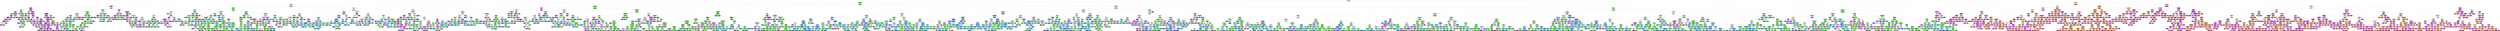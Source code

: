 digraph Tree {
node [shape=box, style="filled, rounded", color="black", fontname=helvetica] ;
edge [fontname=helvetica] ;
0 [label="xy_total_sales <= 11.5\ngini = 0.625\nsamples = 87199\nvalue = [38619, 10519, 2886, 35175]\nclass = condo", fillcolor="#fdf7f2"] ;
1 [label="xy_years_since_last_sale <= 2.125\ngini = 0.516\nsamples = 16054\nvalue = [83, 10465, 2885, 2621]\nclass = detached", fillcolor="#95f08d"] ;
0 -> 1 [labeldistance=2.5, labelangle=45, headlabel="True"] ;
2 [label="xy_prev_sales <= 1.5\ngini = 0.588\nsamples = 3490\nvalue = [19, 1470, 348, 1653]\nclass = other", fillcolor="#fbedfd"] ;
1 -> 2 ;
3 [label="DwelDens <= 816.108\ngini = 0.33\nsamples = 1689\nvalue = [2, 309, 31, 1347]\nclass = other", fillcolor="#e16aeb"] ;
2 -> 3 ;
4 [label="Sgl_att <= 5.5\ngini = 0.148\nsamples = 1328\nvalue = [0, 100, 6, 1222]\nclass = other", fillcolor="#da4ae7"] ;
3 -> 4 ;
5 [label="DwelDens <= 535.404\ngini = 0.494\nsamples = 87\nvalue = [0, 35, 1, 51]\nclass = other", fillcolor="#f3c2f7"] ;
4 -> 5 ;
6 [label="Avg_HHsize <= 2.83\ngini = 0.386\nsamples = 67\nvalue = [0, 16, 1, 50]\nclass = other", fillcolor="#e47bee"] ;
5 -> 6 ;
7 [label="gini = 0.0\nsamples = 8\nvalue = [0, 8, 0, 0]\nclass = detached", fillcolor="#47e539"] ;
6 -> 7 ;
8 [label="xy_price_cum_sum <= 1606234.312\ngini = 0.263\nsamples = 59\nvalue = [0, 8, 1, 50]\nclass = other", fillcolor="#de5cea"] ;
6 -> 8 ;
9 [label="Cars <= 5119.5\ngini = 0.144\nsamples = 52\nvalue = [0, 3, 1, 48]\nclass = other", fillcolor="#da49e7"] ;
8 -> 9 ;
10 [label="Avg_HHsize <= 3.092\ngini = 0.111\nsamples = 51\nvalue = [0, 3, 0, 48]\nclass = other", fillcolor="#da45e7"] ;
9 -> 10 ;
11 [label="xy_price_cum_sum <= 1044448.812\ngini = 0.337\nsamples = 14\nvalue = [0, 3, 0, 11]\nclass = other", fillcolor="#e26fec"] ;
10 -> 11 ;
12 [label="med_price_xy <= 422009.297\ngini = 0.153\nsamples = 12\nvalue = [0, 1, 0, 11]\nclass = other", fillcolor="#db4be7"] ;
11 -> 12 ;
13 [label="med_price_xy <= 274051.312\ngini = 0.5\nsamples = 2\nvalue = [0, 1, 0, 1]\nclass = detached", fillcolor="#ffffff"] ;
12 -> 13 ;
14 [label="gini = 0.0\nsamples = 1\nvalue = [0, 0, 0, 1]\nclass = other", fillcolor="#d739e5"] ;
13 -> 14 ;
15 [label="gini = 0.0\nsamples = 1\nvalue = [0, 1, 0, 0]\nclass = detached", fillcolor="#47e539"] ;
13 -> 15 ;
16 [label="gini = 0.0\nsamples = 10\nvalue = [0, 0, 0, 10]\nclass = other", fillcolor="#d739e5"] ;
12 -> 16 ;
17 [label="gini = 0.0\nsamples = 2\nvalue = [0, 2, 0, 0]\nclass = detached", fillcolor="#47e539"] ;
11 -> 17 ;
18 [label="gini = 0.0\nsamples = 37\nvalue = [0, 0, 0, 37]\nclass = other", fillcolor="#d739e5"] ;
10 -> 18 ;
19 [label="gini = 0.0\nsamples = 1\nvalue = [0, 0, 1, 0]\nclass = duplex_townhouse", fillcolor="#399de5"] ;
9 -> 19 ;
20 [label="med_price_xy <= 3214258.0\ngini = 0.408\nsamples = 7\nvalue = [0, 5, 0, 2]\nclass = detached", fillcolor="#91ef88"] ;
8 -> 20 ;
21 [label="gini = 0.0\nsamples = 5\nvalue = [0, 5, 0, 0]\nclass = detached", fillcolor="#47e539"] ;
20 -> 21 ;
22 [label="gini = 0.0\nsamples = 2\nvalue = [0, 0, 0, 2]\nclass = other", fillcolor="#d739e5"] ;
20 -> 22 ;
23 [label="Avg_rent <= 1148.9\ngini = 0.095\nsamples = 20\nvalue = [0, 19, 0, 1]\nclass = detached", fillcolor="#51e643"] ;
5 -> 23 ;
24 [label="gini = 0.0\nsamples = 19\nvalue = [0, 19, 0, 0]\nclass = detached", fillcolor="#47e539"] ;
23 -> 24 ;
25 [label="gini = 0.0\nsamples = 1\nvalue = [0, 0, 0, 1]\nclass = other", fillcolor="#d739e5"] ;
23 -> 25 ;
26 [label="Avg_HHsize <= 2.442\ngini = 0.107\nsamples = 1241\nvalue = [0, 65, 5, 1171]\nclass = other", fillcolor="#d945e7"] ;
4 -> 26 ;
27 [label="Jobs <= 3367.5\ngini = 0.43\nsamples = 16\nvalue = [0, 11, 0, 5]\nclass = detached", fillcolor="#9bf193"] ;
26 -> 27 ;
28 [label="Dwel <= 384.0\ngini = 0.26\nsamples = 13\nvalue = [0, 11, 0, 2]\nclass = detached", fillcolor="#68ea5d"] ;
27 -> 28 ;
29 [label="xy_years_since_last_sale <= 0.251\ngini = 0.153\nsamples = 12\nvalue = [0, 11, 0, 1]\nclass = detached", fillcolor="#58e74b"] ;
28 -> 29 ;
30 [label="gini = 0.0\nsamples = 1\nvalue = [0, 0, 0, 1]\nclass = other", fillcolor="#d739e5"] ;
29 -> 30 ;
31 [label="gini = 0.0\nsamples = 11\nvalue = [0, 11, 0, 0]\nclass = detached", fillcolor="#47e539"] ;
29 -> 31 ;
32 [label="gini = 0.0\nsamples = 1\nvalue = [0, 0, 0, 1]\nclass = other", fillcolor="#d739e5"] ;
28 -> 32 ;
33 [label="gini = 0.0\nsamples = 3\nvalue = [0, 0, 0, 3]\nclass = other", fillcolor="#d739e5"] ;
27 -> 33 ;
34 [label="Avg_rent <= 372.442\ngini = 0.092\nsamples = 1225\nvalue = [0, 54, 5, 1166]\nclass = other", fillcolor="#d943e6"] ;
26 -> 34 ;
35 [label="xy_years_since_last_sale <= 0.774\ngini = 0.28\nsamples = 170\nvalue = [0, 25, 3, 142]\nclass = other", fillcolor="#df5fea"] ;
34 -> 35 ;
36 [label="Sgl_det <= 263.5\ngini = 0.52\nsamples = 37\nvalue = [0, 16, 1, 20]\nclass = other", fillcolor="#f7d9fa"] ;
35 -> 36 ;
37 [label="Jobs <= 667.5\ngini = 0.48\nsamples = 23\nvalue = [0, 15, 1, 7]\nclass = detached", fillcolor="#a3f29c"] ;
36 -> 37 ;
38 [label="gini = 0.0\nsamples = 4\nvalue = [0, 0, 0, 4]\nclass = other", fillcolor="#d739e5"] ;
37 -> 38 ;
39 [label="med_price_xy <= 983899.688\ngini = 0.349\nsamples = 19\nvalue = [0, 15, 1, 3]\nclass = detached", fillcolor="#75ec6a"] ;
37 -> 39 ;
40 [label="Avg_HHsize <= 2.508\ngini = 0.215\nsamples = 17\nvalue = [0, 15, 1, 1]\nclass = detached", fillcolor="#5ee852"] ;
39 -> 40 ;
41 [label="gini = 0.0\nsamples = 1\nvalue = [0, 0, 1, 0]\nclass = duplex_townhouse", fillcolor="#399de5"] ;
40 -> 41 ;
42 [label="xy_price_cum_sum <= 563300.844\ngini = 0.117\nsamples = 16\nvalue = [0, 15, 0, 1]\nclass = detached", fillcolor="#53e746"] ;
40 -> 42 ;
43 [label="Cars <= 5492.5\ngini = 0.5\nsamples = 2\nvalue = [0, 1, 0, 1]\nclass = detached", fillcolor="#ffffff"] ;
42 -> 43 ;
44 [label="gini = 0.0\nsamples = 1\nvalue = [0, 0, 0, 1]\nclass = other", fillcolor="#d739e5"] ;
43 -> 44 ;
45 [label="gini = 0.0\nsamples = 1\nvalue = [0, 1, 0, 0]\nclass = detached", fillcolor="#47e539"] ;
43 -> 45 ;
46 [label="gini = 0.0\nsamples = 14\nvalue = [0, 14, 0, 0]\nclass = detached", fillcolor="#47e539"] ;
42 -> 46 ;
47 [label="gini = 0.0\nsamples = 2\nvalue = [0, 0, 0, 2]\nclass = other", fillcolor="#d739e5"] ;
39 -> 47 ;
48 [label="Avg_rent <= 199.957\ngini = 0.133\nsamples = 14\nvalue = [0, 1, 0, 13]\nclass = other", fillcolor="#da48e7"] ;
36 -> 48 ;
49 [label="gini = 0.0\nsamples = 13\nvalue = [0, 0, 0, 13]\nclass = other", fillcolor="#d739e5"] ;
48 -> 49 ;
50 [label="gini = 0.0\nsamples = 1\nvalue = [0, 1, 0, 0]\nclass = detached", fillcolor="#47e539"] ;
48 -> 50 ;
51 [label="Sgl_det <= 119.5\ngini = 0.154\nsamples = 133\nvalue = [0, 9, 2, 122]\nclass = other", fillcolor="#db4be7"] ;
35 -> 51 ;
52 [label="xy_years_since_last_sale <= 0.97\ngini = 0.653\nsamples = 7\nvalue = [0, 2, 2, 3]\nclass = other", fillcolor="#f7d7fa"] ;
51 -> 52 ;
53 [label="gini = 0.0\nsamples = 3\nvalue = [0, 0, 0, 3]\nclass = other", fillcolor="#d739e5"] ;
52 -> 53 ;
54 [label="Dwel <= 147.0\ngini = 0.5\nsamples = 4\nvalue = [0, 2, 2, 0]\nclass = detached", fillcolor="#ffffff"] ;
52 -> 54 ;
55 [label="gini = 0.0\nsamples = 2\nvalue = [0, 2, 0, 0]\nclass = detached", fillcolor="#47e539"] ;
54 -> 55 ;
56 [label="gini = 0.0\nsamples = 2\nvalue = [0, 0, 2, 0]\nclass = duplex_townhouse", fillcolor="#399de5"] ;
54 -> 56 ;
57 [label="Cars <= 1796.0\ngini = 0.105\nsamples = 126\nvalue = [0, 7, 0, 119]\nclass = other", fillcolor="#d945e7"] ;
51 -> 57 ;
58 [label="xy_years_since_last_sale <= 1.84\ngini = 0.494\nsamples = 9\nvalue = [0, 4, 0, 5]\nclass = other", fillcolor="#f7d7fa"] ;
57 -> 58 ;
59 [label="xy_years_to_next_sale <= 1.468\ngini = 0.278\nsamples = 6\nvalue = [0, 1, 0, 5]\nclass = other", fillcolor="#df61ea"] ;
58 -> 59 ;
60 [label="gini = 0.0\nsamples = 1\nvalue = [0, 1, 0, 0]\nclass = detached", fillcolor="#47e539"] ;
59 -> 60 ;
61 [label="gini = 0.0\nsamples = 5\nvalue = [0, 0, 0, 5]\nclass = other", fillcolor="#d739e5"] ;
59 -> 61 ;
62 [label="gini = 0.0\nsamples = 3\nvalue = [0, 3, 0, 0]\nclass = detached", fillcolor="#47e539"] ;
58 -> 62 ;
63 [label="Sgl_att <= 227.5\ngini = 0.05\nsamples = 117\nvalue = [0, 3, 0, 114]\nclass = other", fillcolor="#d83ee6"] ;
57 -> 63 ;
64 [label="Avg_HHsize <= 2.742\ngini = 0.034\nsamples = 116\nvalue = [0, 2, 0, 114]\nclass = other", fillcolor="#d83ce5"] ;
63 -> 64 ;
65 [label="DwelDens <= 386.038\ngini = 0.375\nsamples = 4\nvalue = [0, 1, 0, 3]\nclass = other", fillcolor="#e47bee"] ;
64 -> 65 ;
66 [label="gini = 0.0\nsamples = 3\nvalue = [0, 0, 0, 3]\nclass = other", fillcolor="#d739e5"] ;
65 -> 66 ;
67 [label="gini = 0.0\nsamples = 1\nvalue = [0, 1, 0, 0]\nclass = detached", fillcolor="#47e539"] ;
65 -> 67 ;
68 [label="med_price_xy <= 355032.0\ngini = 0.018\nsamples = 112\nvalue = [0, 1, 0, 111]\nclass = other", fillcolor="#d73be5"] ;
64 -> 68 ;
69 [label="Dwel <= 359.0\ngini = 0.375\nsamples = 4\nvalue = [0, 1, 0, 3]\nclass = other", fillcolor="#e47bee"] ;
68 -> 69 ;
70 [label="gini = 0.0\nsamples = 3\nvalue = [0, 0, 0, 3]\nclass = other", fillcolor="#d739e5"] ;
69 -> 70 ;
71 [label="gini = 0.0\nsamples = 1\nvalue = [0, 1, 0, 0]\nclass = detached", fillcolor="#47e539"] ;
69 -> 71 ;
72 [label="gini = 0.0\nsamples = 108\nvalue = [0, 0, 0, 108]\nclass = other", fillcolor="#d739e5"] ;
68 -> 72 ;
73 [label="gini = 0.0\nsamples = 1\nvalue = [0, 1, 0, 0]\nclass = detached", fillcolor="#47e539"] ;
63 -> 73 ;
74 [label="med_price_xy <= 1274008.688\ngini = 0.057\nsamples = 1055\nvalue = [0, 29, 2, 1024]\nclass = other", fillcolor="#d83fe6"] ;
34 -> 74 ;
75 [label="Jobs <= 12.0\ngini = 0.052\nsamples = 1051\nvalue = [0, 26, 2, 1023]\nclass = other", fillcolor="#d83ee6"] ;
74 -> 75 ;
76 [label="gini = 0.0\nsamples = 1\nvalue = [0, 1, 0, 0]\nclass = detached", fillcolor="#47e539"] ;
75 -> 76 ;
77 [label="Jobs <= 10144.0\ngini = 0.05\nsamples = 1050\nvalue = [0, 25, 2, 1023]\nclass = other", fillcolor="#d83ee6"] ;
75 -> 77 ;
78 [label="med_price_xy <= 931983.625\ngini = 0.048\nsamples = 1049\nvalue = [0, 24, 2, 1023]\nclass = other", fillcolor="#d83ee6"] ;
77 -> 78 ;
79 [label="xy_total_sales <= 8.5\ngini = 0.04\nsamples = 1022\nvalue = [0, 19, 2, 1001]\nclass = other", fillcolor="#d83de6"] ;
78 -> 79 ;
80 [label="med_price_xy <= 232459.219\ngini = 0.038\nsamples = 1021\nvalue = [0, 18, 2, 1001]\nclass = other", fillcolor="#d83de6"] ;
79 -> 80 ;
81 [label="PopDens <= 304.16\ngini = 0.269\nsamples = 25\nvalue = [0, 4, 0, 21]\nclass = other", fillcolor="#df5fea"] ;
80 -> 81 ;
82 [label="gini = 0.0\nsamples = 2\nvalue = [0, 2, 0, 0]\nclass = detached", fillcolor="#47e539"] ;
81 -> 82 ;
83 [label="Walk <= 23.0\ngini = 0.159\nsamples = 23\nvalue = [0, 2, 0, 21]\nclass = other", fillcolor="#db4ce7"] ;
81 -> 83 ;
84 [label="xy_years_to_next_sale <= 4.852\ngini = 0.087\nsamples = 22\nvalue = [0, 1, 0, 21]\nclass = other", fillcolor="#d942e6"] ;
83 -> 84 ;
85 [label="gini = 0.0\nsamples = 21\nvalue = [0, 0, 0, 21]\nclass = other", fillcolor="#d739e5"] ;
84 -> 85 ;
86 [label="gini = 0.0\nsamples = 1\nvalue = [0, 1, 0, 0]\nclass = detached", fillcolor="#47e539"] ;
84 -> 86 ;
87 [label="gini = 0.0\nsamples = 1\nvalue = [0, 1, 0, 0]\nclass = detached", fillcolor="#47e539"] ;
83 -> 87 ;
88 [label="xy_years_since_last_sale <= 1.697\ngini = 0.032\nsamples = 996\nvalue = [0, 14, 2, 980]\nclass = other", fillcolor="#d83ce5"] ;
80 -> 88 ;
89 [label="Jobs <= 2635.5\ngini = 0.02\nsamples = 898\nvalue = [0, 7, 2, 889]\nclass = other", fillcolor="#d73be5"] ;
88 -> 89 ;
90 [label="Dwel <= 360.5\ngini = 0.016\nsamples = 884\nvalue = [0, 5, 2, 877]\nclass = other", fillcolor="#d73be5"] ;
89 -> 90 ;
91 [label="gini = 0.061\nsamples = 224\nvalue = [0, 5, 2, 217]\nclass = other", fillcolor="#d83fe6"] ;
90 -> 91 ;
92 [label="gini = 0.0\nsamples = 660\nvalue = [0, 0, 0, 660]\nclass = other", fillcolor="#d739e5"] ;
90 -> 92 ;
93 [label="PopDens <= 1169.373\ngini = 0.245\nsamples = 14\nvalue = [0, 2, 0, 12]\nclass = other", fillcolor="#de5ae9"] ;
89 -> 93 ;
94 [label="gini = 0.0\nsamples = 2\nvalue = [0, 2, 0, 0]\nclass = detached", fillcolor="#47e539"] ;
93 -> 94 ;
95 [label="gini = 0.0\nsamples = 12\nvalue = [0, 0, 0, 12]\nclass = other", fillcolor="#d739e5"] ;
93 -> 95 ;
96 [label="Avg_HHsize <= 3.569\ngini = 0.133\nsamples = 98\nvalue = [0, 7, 0, 91]\nclass = other", fillcolor="#da48e7"] ;
88 -> 96 ;
97 [label="Avg_HHsize <= 2.73\ngini = 0.064\nsamples = 90\nvalue = [0, 3, 0, 87]\nclass = other", fillcolor="#d840e6"] ;
96 -> 97 ;
98 [label="gini = 0.444\nsamples = 3\nvalue = [0, 2, 0, 1]\nclass = detached", fillcolor="#a3f29c"] ;
97 -> 98 ;
99 [label="gini = 0.023\nsamples = 87\nvalue = [0, 1, 0, 86]\nclass = other", fillcolor="#d73be5"] ;
97 -> 99 ;
100 [label="Sgl_det <= 387.0\ngini = 0.5\nsamples = 8\nvalue = [0, 4, 0, 4]\nclass = detached", fillcolor="#ffffff"] ;
96 -> 100 ;
101 [label="gini = 0.0\nsamples = 2\nvalue = [0, 2, 0, 0]\nclass = detached", fillcolor="#47e539"] ;
100 -> 101 ;
102 [label="gini = 0.444\nsamples = 6\nvalue = [0, 2, 0, 4]\nclass = other", fillcolor="#eb9cf2"] ;
100 -> 102 ;
103 [label="gini = 0.0\nsamples = 1\nvalue = [0, 1, 0, 0]\nclass = detached", fillcolor="#47e539"] ;
79 -> 103 ;
104 [label="DwelDens <= 388.499\ngini = 0.302\nsamples = 27\nvalue = [0, 5, 0, 22]\nclass = other", fillcolor="#e066eb"] ;
78 -> 104 ;
105 [label="med_price_xy <= 938011.938\ngini = 0.091\nsamples = 21\nvalue = [0, 1, 0, 20]\nclass = other", fillcolor="#d943e6"] ;
104 -> 105 ;
106 [label="gini = 0.0\nsamples = 1\nvalue = [0, 1, 0, 0]\nclass = detached", fillcolor="#47e539"] ;
105 -> 106 ;
107 [label="gini = 0.0\nsamples = 20\nvalue = [0, 0, 0, 20]\nclass = other", fillcolor="#d739e5"] ;
105 -> 107 ;
108 [label="xy_price_cum_sum <= 1477776.312\ngini = 0.444\nsamples = 6\nvalue = [0, 4, 0, 2]\nclass = detached", fillcolor="#a3f29c"] ;
104 -> 108 ;
109 [label="gini = 0.0\nsamples = 2\nvalue = [0, 0, 0, 2]\nclass = other", fillcolor="#d739e5"] ;
108 -> 109 ;
110 [label="gini = 0.0\nsamples = 4\nvalue = [0, 4, 0, 0]\nclass = detached", fillcolor="#47e539"] ;
108 -> 110 ;
111 [label="gini = 0.0\nsamples = 1\nvalue = [0, 1, 0, 0]\nclass = detached", fillcolor="#47e539"] ;
77 -> 111 ;
112 [label="Cars <= 1248.5\ngini = 0.375\nsamples = 4\nvalue = [0, 3, 0, 1]\nclass = detached", fillcolor="#84ee7b"] ;
74 -> 112 ;
113 [label="gini = 0.0\nsamples = 1\nvalue = [0, 0, 0, 1]\nclass = other", fillcolor="#d739e5"] ;
112 -> 113 ;
114 [label="gini = 0.0\nsamples = 3\nvalue = [0, 3, 0, 0]\nclass = detached", fillcolor="#47e539"] ;
112 -> 114 ;
115 [label="Dwel <= 346.5\ngini = 0.54\nsamples = 361\nvalue = [2, 209, 25, 125]\nclass = detached", fillcolor="#bef6b9"] ;
3 -> 115 ;
116 [label="Avg_HHsize <= 3.108\ngini = 0.407\nsamples = 244\nvalue = [2, 183, 23, 36]\nclass = detached", fillcolor="#7ded73"] ;
115 -> 116 ;
117 [label="Sgl_det <= 88.5\ngini = 0.322\nsamples = 204\nvalue = [2, 166, 17, 19]\nclass = detached", fillcolor="#6dea62"] ;
116 -> 117 ;
118 [label="xy_years_since_last_sale <= 1.59\ngini = 0.586\nsamples = 69\nvalue = [2, 40, 13, 14]\nclass = detached", fillcolor="#a8f3a1"] ;
117 -> 118 ;
119 [label="DwelDens <= 906.454\ngini = 0.477\nsamples = 55\nvalue = [1, 38, 10, 6]\nclass = detached", fillcolor="#8def84"] ;
118 -> 119 ;
120 [label="gini = 0.0\nsamples = 3\nvalue = [0, 0, 0, 3]\nclass = other", fillcolor="#d739e5"] ;
119 -> 120 ;
121 [label="DwelDens <= 5224.834\ngini = 0.425\nsamples = 52\nvalue = [1, 38, 10, 3]\nclass = detached", fillcolor="#84ee7b"] ;
119 -> 121 ;
122 [label="xy_years_since_last_sale <= 0.2\ngini = 0.38\nsamples = 48\nvalue = [1, 37, 7, 3]\nclass = detached", fillcolor="#78ec6e"] ;
121 -> 122 ;
123 [label="Avg_HHsize <= 2.0\ngini = 0.444\nsamples = 3\nvalue = [0, 1, 0, 2]\nclass = other", fillcolor="#eb9cf2"] ;
122 -> 123 ;
124 [label="gini = 0.0\nsamples = 1\nvalue = [0, 1, 0, 0]\nclass = detached", fillcolor="#47e539"] ;
123 -> 124 ;
125 [label="gini = 0.0\nsamples = 2\nvalue = [0, 0, 0, 2]\nclass = other", fillcolor="#d739e5"] ;
123 -> 125 ;
126 [label="med_price_xy <= 513197.328\ngini = 0.335\nsamples = 45\nvalue = [1, 36, 7, 1]\nclass = detached", fillcolor="#73eb68"] ;
122 -> 126 ;
127 [label="PT <= 124.0\ngini = 0.508\nsamples = 16\nvalue = [0, 10, 5, 1]\nclass = detached", fillcolor="#abf3a5"] ;
126 -> 127 ;
128 [label="Avg_rent <= 168.5\ngini = 0.439\nsamples = 14\nvalue = [0, 10, 3, 1]\nclass = detached", fillcolor="#8aee81"] ;
127 -> 128 ;
129 [label="gini = 0.0\nsamples = 2\nvalue = [0, 0, 2, 0]\nclass = duplex_townhouse", fillcolor="#399de5"] ;
128 -> 129 ;
130 [label="xy_years_to_next_sale <= 1.348\ngini = 0.292\nsamples = 12\nvalue = [0, 10, 1, 1]\nclass = detached", fillcolor="#68ea5d"] ;
128 -> 130 ;
131 [label="gini = 0.0\nsamples = 1\nvalue = [0, 0, 0, 1]\nclass = other", fillcolor="#d739e5"] ;
130 -> 131 ;
132 [label="Dwel <= 115.0\ngini = 0.165\nsamples = 11\nvalue = [0, 10, 1, 0]\nclass = detached", fillcolor="#59e84d"] ;
130 -> 132 ;
133 [label="gini = 0.0\nsamples = 1\nvalue = [0, 0, 1, 0]\nclass = duplex_townhouse", fillcolor="#399de5"] ;
132 -> 133 ;
134 [label="gini = 0.0\nsamples = 10\nvalue = [0, 10, 0, 0]\nclass = detached", fillcolor="#47e539"] ;
132 -> 134 ;
135 [label="gini = 0.0\nsamples = 2\nvalue = [0, 0, 2, 0]\nclass = duplex_townhouse", fillcolor="#399de5"] ;
127 -> 135 ;
136 [label="DwelDens <= 4514.32\ngini = 0.19\nsamples = 29\nvalue = [1, 26, 2, 0]\nclass = detached", fillcolor="#5be84f"] ;
126 -> 136 ;
137 [label="Sgl_att <= 217.5\ngini = 0.135\nsamples = 28\nvalue = [1, 26, 1, 0]\nclass = detached", fillcolor="#55e748"] ;
136 -> 137 ;
138 [label="gini = 0.0\nsamples = 21\nvalue = [0, 21, 0, 0]\nclass = detached", fillcolor="#47e539"] ;
137 -> 138 ;
139 [label="Sgl_att <= 232.5\ngini = 0.449\nsamples = 7\nvalue = [1, 5, 1, 0]\nclass = detached", fillcolor="#84ee7b"] ;
137 -> 139 ;
140 [label="Jobs <= 2257.0\ngini = 0.5\nsamples = 2\nvalue = [1, 0, 1, 0]\nclass = condo", fillcolor="#ffffff"] ;
139 -> 140 ;
141 [label="gini = 0.0\nsamples = 1\nvalue = [1, 0, 0, 0]\nclass = condo", fillcolor="#e58139"] ;
140 -> 141 ;
142 [label="gini = 0.0\nsamples = 1\nvalue = [0, 0, 1, 0]\nclass = duplex_townhouse", fillcolor="#399de5"] ;
140 -> 142 ;
143 [label="gini = 0.0\nsamples = 5\nvalue = [0, 5, 0, 0]\nclass = detached", fillcolor="#47e539"] ;
139 -> 143 ;
144 [label="gini = 0.0\nsamples = 1\nvalue = [0, 0, 1, 0]\nclass = duplex_townhouse", fillcolor="#399de5"] ;
136 -> 144 ;
145 [label="Cars <= 3408.5\ngini = 0.375\nsamples = 4\nvalue = [0, 1, 3, 0]\nclass = duplex_townhouse", fillcolor="#7bbeee"] ;
121 -> 145 ;
146 [label="gini = 0.0\nsamples = 3\nvalue = [0, 0, 3, 0]\nclass = duplex_townhouse", fillcolor="#399de5"] ;
145 -> 146 ;
147 [label="gini = 0.0\nsamples = 1\nvalue = [0, 1, 0, 0]\nclass = detached", fillcolor="#47e539"] ;
145 -> 147 ;
148 [label="Jobs <= 1481.0\ngini = 0.602\nsamples = 14\nvalue = [1, 2, 3, 8]\nclass = other", fillcolor="#eda5f3"] ;
118 -> 148 ;
149 [label="Sgl_det <= 40.0\ngini = 0.48\nsamples = 5\nvalue = [0, 2, 3, 0]\nclass = duplex_townhouse", fillcolor="#bddef6"] ;
148 -> 149 ;
150 [label="gini = 0.0\nsamples = 3\nvalue = [0, 0, 3, 0]\nclass = duplex_townhouse", fillcolor="#399de5"] ;
149 -> 150 ;
151 [label="gini = 0.0\nsamples = 2\nvalue = [0, 2, 0, 0]\nclass = detached", fillcolor="#47e539"] ;
149 -> 151 ;
152 [label="xy_years_to_next_sale <= 1.026\ngini = 0.198\nsamples = 9\nvalue = [1, 0, 0, 8]\nclass = other", fillcolor="#dc52e8"] ;
148 -> 152 ;
153 [label="gini = 0.0\nsamples = 1\nvalue = [1, 0, 0, 0]\nclass = condo", fillcolor="#e58139"] ;
152 -> 153 ;
154 [label="gini = 0.0\nsamples = 8\nvalue = [0, 0, 0, 8]\nclass = other", fillcolor="#d739e5"] ;
152 -> 154 ;
155 [label="med_price_xy <= 116521.574\ngini = 0.127\nsamples = 135\nvalue = [0, 126, 4, 5]\nclass = detached", fillcolor="#54e747"] ;
117 -> 155 ;
156 [label="Sgl_det <= 172.5\ngini = 0.444\nsamples = 3\nvalue = [0, 1, 2, 0]\nclass = duplex_townhouse", fillcolor="#9ccef2"] ;
155 -> 156 ;
157 [label="gini = 0.0\nsamples = 2\nvalue = [0, 0, 2, 0]\nclass = duplex_townhouse", fillcolor="#399de5"] ;
156 -> 157 ;
158 [label="gini = 0.0\nsamples = 1\nvalue = [0, 1, 0, 0]\nclass = detached", fillcolor="#47e539"] ;
156 -> 158 ;
159 [label="Sgl_att <= 190.0\ngini = 0.102\nsamples = 132\nvalue = [0, 125, 2, 5]\nclass = detached", fillcolor="#51e644"] ;
155 -> 159 ;
160 [label="Cars <= 6500.5\ngini = 0.088\nsamples = 131\nvalue = [0, 125, 1, 5]\nclass = detached", fillcolor="#50e642"] ;
159 -> 160 ;
161 [label="DwelDens <= 3421.135\ngini = 0.075\nsamples = 129\nvalue = [0, 124, 1, 4]\nclass = detached", fillcolor="#4ee641"] ;
160 -> 161 ;
162 [label="Cars <= 2151.5\ngini = 0.061\nsamples = 126\nvalue = [0, 122, 0, 4]\nclass = detached", fillcolor="#4de63f"] ;
161 -> 162 ;
163 [label="Sgl_att <= 85.0\ngini = 0.18\nsamples = 40\nvalue = [0, 36, 0, 4]\nclass = detached", fillcolor="#5be84f"] ;
162 -> 163 ;
164 [label="Cars <= 1990.0\ngini = 0.102\nsamples = 37\nvalue = [0, 35, 0, 2]\nclass = detached", fillcolor="#52e644"] ;
163 -> 164 ;
165 [label="gini = 0.0\nsamples = 30\nvalue = [0, 30, 0, 0]\nclass = detached", fillcolor="#47e539"] ;
164 -> 165 ;
166 [label="xy_years_since_last_sale <= 0.986\ngini = 0.408\nsamples = 7\nvalue = [0, 5, 0, 2]\nclass = detached", fillcolor="#91ef88"] ;
164 -> 166 ;
167 [label="gini = 0.0\nsamples = 4\nvalue = [0, 4, 0, 0]\nclass = detached", fillcolor="#47e539"] ;
166 -> 167 ;
168 [label="med_price_xy <= 436936.781\ngini = 0.444\nsamples = 3\nvalue = [0, 1, 0, 2]\nclass = other", fillcolor="#eb9cf2"] ;
166 -> 168 ;
169 [label="gini = 0.0\nsamples = 1\nvalue = [0, 0, 0, 1]\nclass = other", fillcolor="#d739e5"] ;
168 -> 169 ;
170 [label="gini = 0.5\nsamples = 2\nvalue = [0, 1, 0, 1]\nclass = detached", fillcolor="#ffffff"] ;
168 -> 170 ;
171 [label="DwelDens <= 2106.379\ngini = 0.444\nsamples = 3\nvalue = [0, 1, 0, 2]\nclass = other", fillcolor="#eb9cf2"] ;
163 -> 171 ;
172 [label="gini = 0.0\nsamples = 2\nvalue = [0, 0, 0, 2]\nclass = other", fillcolor="#d739e5"] ;
171 -> 172 ;
173 [label="gini = 0.0\nsamples = 1\nvalue = [0, 1, 0, 0]\nclass = detached", fillcolor="#47e539"] ;
171 -> 173 ;
174 [label="gini = 0.0\nsamples = 86\nvalue = [0, 86, 0, 0]\nclass = detached", fillcolor="#47e539"] ;
162 -> 174 ;
175 [label="Cars <= 4149.0\ngini = 0.444\nsamples = 3\nvalue = [0, 2, 1, 0]\nclass = detached", fillcolor="#a3f29c"] ;
161 -> 175 ;
176 [label="gini = 0.0\nsamples = 2\nvalue = [0, 2, 0, 0]\nclass = detached", fillcolor="#47e539"] ;
175 -> 176 ;
177 [label="gini = 0.0\nsamples = 1\nvalue = [0, 0, 1, 0]\nclass = duplex_townhouse", fillcolor="#399de5"] ;
175 -> 177 ;
178 [label="Sgl_det <= 203.5\ngini = 0.5\nsamples = 2\nvalue = [0, 1, 0, 1]\nclass = detached", fillcolor="#ffffff"] ;
160 -> 178 ;
179 [label="gini = 0.0\nsamples = 1\nvalue = [0, 1, 0, 0]\nclass = detached", fillcolor="#47e539"] ;
178 -> 179 ;
180 [label="gini = 0.0\nsamples = 1\nvalue = [0, 0, 0, 1]\nclass = other", fillcolor="#d739e5"] ;
178 -> 180 ;
181 [label="gini = 0.0\nsamples = 1\nvalue = [0, 0, 1, 0]\nclass = duplex_townhouse", fillcolor="#399de5"] ;
159 -> 181 ;
182 [label="xy_price_cum_sum <= 1004433.906\ngini = 0.616\nsamples = 40\nvalue = [0, 17, 6, 17]\nclass = detached", fillcolor="#ffffff"] ;
116 -> 182 ;
183 [label="Sgl_att <= 62.5\ngini = 0.557\nsamples = 25\nvalue = [0, 4, 6, 15]\nclass = other", fillcolor="#eca1f3"] ;
182 -> 183 ;
184 [label="Avg_rent <= 720.071\ngini = 0.231\nsamples = 15\nvalue = [0, 2, 0, 13]\nclass = other", fillcolor="#dd57e9"] ;
183 -> 184 ;
185 [label="gini = 0.0\nsamples = 13\nvalue = [0, 0, 0, 13]\nclass = other", fillcolor="#d739e5"] ;
184 -> 185 ;
186 [label="gini = 0.0\nsamples = 2\nvalue = [0, 2, 0, 0]\nclass = detached", fillcolor="#47e539"] ;
184 -> 186 ;
187 [label="Dwel <= 284.5\ngini = 0.56\nsamples = 10\nvalue = [0, 2, 6, 2]\nclass = duplex_townhouse", fillcolor="#9ccef2"] ;
183 -> 187 ;
188 [label="Cars <= 4333.0\ngini = 0.375\nsamples = 8\nvalue = [0, 2, 6, 0]\nclass = duplex_townhouse", fillcolor="#7bbeee"] ;
187 -> 188 ;
189 [label="Dwel <= 177.5\ngini = 0.444\nsamples = 3\nvalue = [0, 2, 1, 0]\nclass = detached", fillcolor="#a3f29c"] ;
188 -> 189 ;
190 [label="gini = 0.0\nsamples = 2\nvalue = [0, 2, 0, 0]\nclass = detached", fillcolor="#47e539"] ;
189 -> 190 ;
191 [label="gini = 0.0\nsamples = 1\nvalue = [0, 0, 1, 0]\nclass = duplex_townhouse", fillcolor="#399de5"] ;
189 -> 191 ;
192 [label="gini = 0.0\nsamples = 5\nvalue = [0, 0, 5, 0]\nclass = duplex_townhouse", fillcolor="#399de5"] ;
188 -> 192 ;
193 [label="gini = 0.0\nsamples = 2\nvalue = [0, 0, 0, 2]\nclass = other", fillcolor="#d739e5"] ;
187 -> 193 ;
194 [label="xy_years_since_last_sale <= 1.062\ngini = 0.231\nsamples = 15\nvalue = [0, 13, 0, 2]\nclass = detached", fillcolor="#63e957"] ;
182 -> 194 ;
195 [label="gini = 0.0\nsamples = 8\nvalue = [0, 8, 0, 0]\nclass = detached", fillcolor="#47e539"] ;
194 -> 195 ;
196 [label="xy_years_since_last_sale <= 1.301\ngini = 0.408\nsamples = 7\nvalue = [0, 5, 0, 2]\nclass = detached", fillcolor="#91ef88"] ;
194 -> 196 ;
197 [label="gini = 0.0\nsamples = 2\nvalue = [0, 0, 0, 2]\nclass = other", fillcolor="#d739e5"] ;
196 -> 197 ;
198 [label="gini = 0.0\nsamples = 5\nvalue = [0, 5, 0, 0]\nclass = detached", fillcolor="#47e539"] ;
196 -> 198 ;
199 [label="Avg_HHsize <= 2.885\ngini = 0.372\nsamples = 117\nvalue = [0, 26, 2, 89]\nclass = other", fillcolor="#e376ed"] ;
115 -> 199 ;
200 [label="Cars <= 3382.5\ngini = 0.543\nsamples = 43\nvalue = [0, 21, 2, 20]\nclass = detached", fillcolor="#f7fef6"] ;
199 -> 200 ;
201 [label="Jobs <= 5774.0\ngini = 0.386\nsamples = 23\nvalue = [0, 6, 0, 17]\nclass = other", fillcolor="#e57fee"] ;
200 -> 201 ;
202 [label="Dwel <= 407.5\ngini = 0.255\nsamples = 20\nvalue = [0, 3, 0, 17]\nclass = other", fillcolor="#de5cea"] ;
201 -> 202 ;
203 [label="gini = 0.0\nsamples = 2\nvalue = [0, 2, 0, 0]\nclass = detached", fillcolor="#47e539"] ;
202 -> 203 ;
204 [label="Avg_HHsize <= 1.5\ngini = 0.105\nsamples = 18\nvalue = [0, 1, 0, 17]\nclass = other", fillcolor="#d945e7"] ;
202 -> 204 ;
205 [label="xy_price_cum_sum <= 1354472.0\ngini = 0.444\nsamples = 3\nvalue = [0, 1, 0, 2]\nclass = other", fillcolor="#eb9cf2"] ;
204 -> 205 ;
206 [label="gini = 0.0\nsamples = 2\nvalue = [0, 0, 0, 2]\nclass = other", fillcolor="#d739e5"] ;
205 -> 206 ;
207 [label="gini = 0.0\nsamples = 1\nvalue = [0, 1, 0, 0]\nclass = detached", fillcolor="#47e539"] ;
205 -> 207 ;
208 [label="gini = 0.0\nsamples = 15\nvalue = [0, 0, 0, 15]\nclass = other", fillcolor="#d739e5"] ;
204 -> 208 ;
209 [label="gini = 0.0\nsamples = 3\nvalue = [0, 3, 0, 0]\nclass = detached", fillcolor="#47e539"] ;
201 -> 209 ;
210 [label="Sgl_att <= 266.5\ngini = 0.405\nsamples = 20\nvalue = [0, 15, 2, 3]\nclass = detached", fillcolor="#7ded73"] ;
200 -> 210 ;
211 [label="Walk <= 7.5\ngini = 0.278\nsamples = 18\nvalue = [0, 15, 0, 3]\nclass = detached", fillcolor="#6cea61"] ;
210 -> 211 ;
212 [label="DwelDens <= 5346.225\ngini = 0.444\nsamples = 3\nvalue = [0, 1, 0, 2]\nclass = other", fillcolor="#eb9cf2"] ;
211 -> 212 ;
213 [label="gini = 0.0\nsamples = 2\nvalue = [0, 0, 0, 2]\nclass = other", fillcolor="#d739e5"] ;
212 -> 213 ;
214 [label="gini = 0.0\nsamples = 1\nvalue = [0, 1, 0, 0]\nclass = detached", fillcolor="#47e539"] ;
212 -> 214 ;
215 [label="xy_price_cum_sum <= 1977523.375\ngini = 0.124\nsamples = 15\nvalue = [0, 14, 0, 1]\nclass = detached", fillcolor="#54e747"] ;
211 -> 215 ;
216 [label="gini = 0.0\nsamples = 14\nvalue = [0, 14, 0, 0]\nclass = detached", fillcolor="#47e539"] ;
215 -> 216 ;
217 [label="gini = 0.0\nsamples = 1\nvalue = [0, 0, 0, 1]\nclass = other", fillcolor="#d739e5"] ;
215 -> 217 ;
218 [label="gini = 0.0\nsamples = 2\nvalue = [0, 0, 2, 0]\nclass = duplex_townhouse", fillcolor="#399de5"] ;
210 -> 218 ;
219 [label="med_price_xy <= 1110153.812\ngini = 0.126\nsamples = 74\nvalue = [0, 5, 0, 69]\nclass = other", fillcolor="#da47e7"] ;
199 -> 219 ;
220 [label="PT <= 274.5\ngini = 0.104\nsamples = 73\nvalue = [0, 4, 0, 69]\nclass = other", fillcolor="#d944e7"] ;
219 -> 220 ;
221 [label="DwelDens <= 919.029\ngini = 0.057\nsamples = 68\nvalue = [0, 2, 0, 66]\nclass = other", fillcolor="#d83fe6"] ;
220 -> 221 ;
222 [label="xy_price_cum_sum <= 687824.562\ngini = 0.444\nsamples = 6\nvalue = [0, 2, 0, 4]\nclass = other", fillcolor="#eb9cf2"] ;
221 -> 222 ;
223 [label="gini = 0.0\nsamples = 3\nvalue = [0, 0, 0, 3]\nclass = other", fillcolor="#d739e5"] ;
222 -> 223 ;
224 [label="DwelDens <= 838.679\ngini = 0.444\nsamples = 3\nvalue = [0, 2, 0, 1]\nclass = detached", fillcolor="#a3f29c"] ;
222 -> 224 ;
225 [label="gini = 0.0\nsamples = 1\nvalue = [0, 0, 0, 1]\nclass = other", fillcolor="#d739e5"] ;
224 -> 225 ;
226 [label="gini = 0.0\nsamples = 2\nvalue = [0, 2, 0, 0]\nclass = detached", fillcolor="#47e539"] ;
224 -> 226 ;
227 [label="gini = 0.0\nsamples = 62\nvalue = [0, 0, 0, 62]\nclass = other", fillcolor="#d739e5"] ;
221 -> 227 ;
228 [label="xy_years_since_last_sale <= 0.841\ngini = 0.48\nsamples = 5\nvalue = [0, 2, 0, 3]\nclass = other", fillcolor="#f2bdf6"] ;
220 -> 228 ;
229 [label="gini = 0.0\nsamples = 2\nvalue = [0, 2, 0, 0]\nclass = detached", fillcolor="#47e539"] ;
228 -> 229 ;
230 [label="gini = 0.0\nsamples = 3\nvalue = [0, 0, 0, 3]\nclass = other", fillcolor="#d739e5"] ;
228 -> 230 ;
231 [label="gini = 0.0\nsamples = 1\nvalue = [0, 1, 0, 0]\nclass = detached", fillcolor="#47e539"] ;
219 -> 231 ;
232 [label="Sgl_att <= 102.5\ngini = 0.524\nsamples = 1801\nvalue = [17, 1161, 317, 306]\nclass = detached", fillcolor="#96f08e"] ;
2 -> 232 ;
233 [label="DwelDens <= 469.436\ngini = 0.339\nsamples = 1048\nvalue = [2, 839, 80, 127]\nclass = detached", fillcolor="#71eb66"] ;
232 -> 233 ;
234 [label="xy_prev_sales <= 2.5\ngini = 0.52\nsamples = 238\nvalue = [1, 146, 16, 75]\nclass = detached", fillcolor="#aff4a9"] ;
233 -> 234 ;
235 [label="Avg_HHsize <= 2.683\ngini = 0.568\nsamples = 142\nvalue = [0, 67, 11, 64]\nclass = detached", fillcolor="#f8fef7"] ;
234 -> 235 ;
236 [label="gini = 0.0\nsamples = 14\nvalue = [0, 14, 0, 0]\nclass = detached", fillcolor="#47e539"] ;
235 -> 236 ;
237 [label="Sgl_det <= 247.0\ngini = 0.571\nsamples = 128\nvalue = [0, 53, 11, 64]\nclass = other", fillcolor="#f9e2fb"] ;
235 -> 237 ;
238 [label="PopDens <= 547.292\ngini = 0.581\nsamples = 84\nvalue = [0, 43, 9, 32]\nclass = detached", fillcolor="#d8fad5"] ;
237 -> 238 ;
239 [label="Dwel <= 19.0\ngini = 0.592\nsamples = 58\nvalue = [0, 22, 7, 29]\nclass = other", fillcolor="#f7d9fa"] ;
238 -> 239 ;
240 [label="Sgl_det <= 5.5\ngini = 0.494\nsamples = 9\nvalue = [0, 2, 6, 1]\nclass = duplex_townhouse", fillcolor="#8ec7f0"] ;
239 -> 240 ;
241 [label="Sgl_att <= 1.5\ngini = 0.444\nsamples = 3\nvalue = [0, 2, 0, 1]\nclass = detached", fillcolor="#a3f29c"] ;
240 -> 241 ;
242 [label="gini = 0.0\nsamples = 1\nvalue = [0, 0, 0, 1]\nclass = other", fillcolor="#d739e5"] ;
241 -> 242 ;
243 [label="gini = 0.0\nsamples = 2\nvalue = [0, 2, 0, 0]\nclass = detached", fillcolor="#47e539"] ;
241 -> 243 ;
244 [label="gini = 0.0\nsamples = 6\nvalue = [0, 0, 6, 0]\nclass = duplex_townhouse", fillcolor="#399de5"] ;
240 -> 244 ;
245 [label="xy_price_cum_sum <= 1263088.312\ngini = 0.506\nsamples = 49\nvalue = [0, 20, 1, 28]\nclass = other", fillcolor="#f4c8f8"] ;
239 -> 245 ;
246 [label="xy_years_to_next_sale <= 3.775\ngini = 0.381\nsamples = 25\nvalue = [0, 5, 1, 19]\nclass = other", fillcolor="#e374ed"] ;
245 -> 246 ;
247 [label="Avg_rent <= 79.75\ngini = 0.124\nsamples = 15\nvalue = [0, 1, 0, 14]\nclass = other", fillcolor="#da47e7"] ;
246 -> 247 ;
248 [label="gini = 0.0\nsamples = 1\nvalue = [0, 1, 0, 0]\nclass = detached", fillcolor="#47e539"] ;
247 -> 248 ;
249 [label="gini = 0.0\nsamples = 14\nvalue = [0, 0, 0, 14]\nclass = other", fillcolor="#d739e5"] ;
247 -> 249 ;
250 [label="PopDens <= 306.294\ngini = 0.58\nsamples = 10\nvalue = [0, 4, 1, 5]\nclass = other", fillcolor="#f8defb"] ;
246 -> 250 ;
251 [label="Sgl_att <= 49.5\ngini = 0.32\nsamples = 5\nvalue = [0, 4, 0, 1]\nclass = detached", fillcolor="#75ec6a"] ;
250 -> 251 ;
252 [label="gini = 0.0\nsamples = 3\nvalue = [0, 3, 0, 0]\nclass = detached", fillcolor="#47e539"] ;
251 -> 252 ;
253 [label="gini = 0.5\nsamples = 2\nvalue = [0, 1, 0, 1]\nclass = detached", fillcolor="#ffffff"] ;
251 -> 253 ;
254 [label="xy_years_since_last_sale <= 1.41\ngini = 0.32\nsamples = 5\nvalue = [0, 0, 1, 4]\nclass = other", fillcolor="#e16aec"] ;
250 -> 254 ;
255 [label="gini = 0.0\nsamples = 4\nvalue = [0, 0, 0, 4]\nclass = other", fillcolor="#d739e5"] ;
254 -> 255 ;
256 [label="gini = 0.0\nsamples = 1\nvalue = [0, 0, 1, 0]\nclass = duplex_townhouse", fillcolor="#399de5"] ;
254 -> 256 ;
257 [label="xy_price_cum_sum <= 4080317.75\ngini = 0.469\nsamples = 24\nvalue = [0, 15, 0, 9]\nclass = detached", fillcolor="#b5f5b0"] ;
245 -> 257 ;
258 [label="xy_years_since_last_sale <= 0.405\ngini = 0.332\nsamples = 19\nvalue = [0, 15, 0, 4]\nclass = detached", fillcolor="#78ec6e"] ;
257 -> 258 ;
259 [label="Sgl_att <= 4.0\ngini = 0.375\nsamples = 4\nvalue = [0, 1, 0, 3]\nclass = other", fillcolor="#e47bee"] ;
258 -> 259 ;
260 [label="gini = 0.0\nsamples = 1\nvalue = [0, 1, 0, 0]\nclass = detached", fillcolor="#47e539"] ;
259 -> 260 ;
261 [label="gini = 0.0\nsamples = 3\nvalue = [0, 0, 0, 3]\nclass = other", fillcolor="#d739e5"] ;
259 -> 261 ;
262 [label="DwelDens <= 5.826\ngini = 0.124\nsamples = 15\nvalue = [0, 14, 0, 1]\nclass = detached", fillcolor="#54e747"] ;
258 -> 262 ;
263 [label="gini = 0.0\nsamples = 1\nvalue = [0, 0, 0, 1]\nclass = other", fillcolor="#d739e5"] ;
262 -> 263 ;
264 [label="gini = 0.0\nsamples = 14\nvalue = [0, 14, 0, 0]\nclass = detached", fillcolor="#47e539"] ;
262 -> 264 ;
265 [label="gini = 0.0\nsamples = 5\nvalue = [0, 0, 0, 5]\nclass = other", fillcolor="#d739e5"] ;
257 -> 265 ;
266 [label="PopDens <= 1436.285\ngini = 0.328\nsamples = 26\nvalue = [0, 21, 2, 3]\nclass = detached", fillcolor="#6feb64"] ;
238 -> 266 ;
267 [label="Avg_HHsize <= 4.1\ngini = 0.234\nsamples = 23\nvalue = [0, 20, 2, 1]\nclass = detached", fillcolor="#61e955"] ;
266 -> 267 ;
268 [label="xy_years_since_last_sale <= 0.545\ngini = 0.165\nsamples = 22\nvalue = [0, 20, 2, 0]\nclass = detached", fillcolor="#59e84d"] ;
267 -> 268 ;
269 [label="gini = 0.0\nsamples = 1\nvalue = [0, 0, 1, 0]\nclass = duplex_townhouse", fillcolor="#399de5"] ;
268 -> 269 ;
270 [label="xy_years_since_last_sale <= 1.985\ngini = 0.091\nsamples = 21\nvalue = [0, 20, 1, 0]\nclass = detached", fillcolor="#50e643"] ;
268 -> 270 ;
271 [label="gini = 0.0\nsamples = 19\nvalue = [0, 19, 0, 0]\nclass = detached", fillcolor="#47e539"] ;
270 -> 271 ;
272 [label="xy_price_cum_sum <= 1856627.938\ngini = 0.5\nsamples = 2\nvalue = [0, 1, 1, 0]\nclass = detached", fillcolor="#ffffff"] ;
270 -> 272 ;
273 [label="gini = 0.0\nsamples = 1\nvalue = [0, 0, 1, 0]\nclass = duplex_townhouse", fillcolor="#399de5"] ;
272 -> 273 ;
274 [label="gini = 0.0\nsamples = 1\nvalue = [0, 1, 0, 0]\nclass = detached", fillcolor="#47e539"] ;
272 -> 274 ;
275 [label="gini = 0.0\nsamples = 1\nvalue = [0, 0, 0, 1]\nclass = other", fillcolor="#d739e5"] ;
267 -> 275 ;
276 [label="Cars <= 3492.5\ngini = 0.444\nsamples = 3\nvalue = [0, 1, 0, 2]\nclass = other", fillcolor="#eb9cf2"] ;
266 -> 276 ;
277 [label="gini = 0.0\nsamples = 1\nvalue = [0, 1, 0, 0]\nclass = detached", fillcolor="#47e539"] ;
276 -> 277 ;
278 [label="gini = 0.0\nsamples = 2\nvalue = [0, 0, 0, 2]\nclass = other", fillcolor="#d739e5"] ;
276 -> 278 ;
279 [label="Jobs <= 928.0\ngini = 0.417\nsamples = 44\nvalue = [0, 10, 2, 32]\nclass = other", fillcolor="#e57fee"] ;
237 -> 279 ;
280 [label="Walk <= 27.5\ngini = 0.264\nsamples = 33\nvalue = [0, 4, 1, 28]\nclass = other", fillcolor="#de5be9"] ;
279 -> 280 ;
281 [label="xy_years_since_last_sale <= 0.301\ngini = 0.19\nsamples = 29\nvalue = [0, 2, 1, 26]\nclass = other", fillcolor="#db4fe8"] ;
280 -> 281 ;
282 [label="xy_years_to_next_sale <= 3.008\ngini = 0.5\nsamples = 2\nvalue = [0, 0, 1, 1]\nclass = duplex_townhouse", fillcolor="#ffffff"] ;
281 -> 282 ;
283 [label="gini = 0.0\nsamples = 1\nvalue = [0, 0, 1, 0]\nclass = duplex_townhouse", fillcolor="#399de5"] ;
282 -> 283 ;
284 [label="gini = 0.0\nsamples = 1\nvalue = [0, 0, 0, 1]\nclass = other", fillcolor="#d739e5"] ;
282 -> 284 ;
285 [label="Dwel <= 291.0\ngini = 0.137\nsamples = 27\nvalue = [0, 2, 0, 25]\nclass = other", fillcolor="#da49e7"] ;
281 -> 285 ;
286 [label="gini = 0.0\nsamples = 1\nvalue = [0, 1, 0, 0]\nclass = detached", fillcolor="#47e539"] ;
285 -> 286 ;
287 [label="Sgl_att <= 93.0\ngini = 0.074\nsamples = 26\nvalue = [0, 1, 0, 25]\nclass = other", fillcolor="#d941e6"] ;
285 -> 287 ;
288 [label="gini = 0.0\nsamples = 24\nvalue = [0, 0, 0, 24]\nclass = other", fillcolor="#d739e5"] ;
287 -> 288 ;
289 [label="xy_price_cum_sum <= 824376.344\ngini = 0.5\nsamples = 2\nvalue = [0, 1, 0, 1]\nclass = detached", fillcolor="#ffffff"] ;
287 -> 289 ;
290 [label="gini = 0.0\nsamples = 1\nvalue = [0, 0, 0, 1]\nclass = other", fillcolor="#d739e5"] ;
289 -> 290 ;
291 [label="gini = 0.0\nsamples = 1\nvalue = [0, 1, 0, 0]\nclass = detached", fillcolor="#47e539"] ;
289 -> 291 ;
292 [label="Avg_rent <= 904.625\ngini = 0.5\nsamples = 4\nvalue = [0, 2, 0, 2]\nclass = detached", fillcolor="#ffffff"] ;
280 -> 292 ;
293 [label="gini = 0.0\nsamples = 2\nvalue = [0, 2, 0, 0]\nclass = detached", fillcolor="#47e539"] ;
292 -> 293 ;
294 [label="gini = 0.0\nsamples = 2\nvalue = [0, 0, 0, 2]\nclass = other", fillcolor="#d739e5"] ;
292 -> 294 ;
295 [label="xy_years_to_next_sale <= 2.44\ngini = 0.562\nsamples = 11\nvalue = [0, 6, 1, 4]\nclass = detached", fillcolor="#caf8c6"] ;
279 -> 295 ;
296 [label="Sgl_att <= 74.0\ngini = 0.375\nsamples = 4\nvalue = [0, 0, 1, 3]\nclass = other", fillcolor="#e47bee"] ;
295 -> 296 ;
297 [label="gini = 0.0\nsamples = 3\nvalue = [0, 0, 0, 3]\nclass = other", fillcolor="#d739e5"] ;
296 -> 297 ;
298 [label="gini = 0.0\nsamples = 1\nvalue = [0, 0, 1, 0]\nclass = duplex_townhouse", fillcolor="#399de5"] ;
296 -> 298 ;
299 [label="xy_years_since_last_sale <= 1.803\ngini = 0.245\nsamples = 7\nvalue = [0, 6, 0, 1]\nclass = detached", fillcolor="#66e95a"] ;
295 -> 299 ;
300 [label="gini = 0.0\nsamples = 6\nvalue = [0, 6, 0, 0]\nclass = detached", fillcolor="#47e539"] ;
299 -> 300 ;
301 [label="gini = 0.0\nsamples = 1\nvalue = [0, 0, 0, 1]\nclass = other", fillcolor="#d739e5"] ;
299 -> 301 ;
302 [label="xy_prev_sales <= 7.5\ngini = 0.307\nsamples = 96\nvalue = [1, 79, 5, 11]\nclass = detached", fillcolor="#6cea61"] ;
234 -> 302 ;
303 [label="Sgl_det <= 14.5\ngini = 0.252\nsamples = 92\nvalue = [0, 79, 5, 8]\nclass = detached", fillcolor="#63e958"] ;
302 -> 303 ;
304 [label="xy_total_sales <= 5.5\ngini = 0.444\nsamples = 3\nvalue = [0, 1, 2, 0]\nclass = duplex_townhouse", fillcolor="#9ccef2"] ;
303 -> 304 ;
305 [label="gini = 0.0\nsamples = 2\nvalue = [0, 0, 2, 0]\nclass = duplex_townhouse", fillcolor="#399de5"] ;
304 -> 305 ;
306 [label="gini = 0.0\nsamples = 1\nvalue = [0, 1, 0, 0]\nclass = detached", fillcolor="#47e539"] ;
304 -> 306 ;
307 [label="xy_price_cum_sum <= 1195891.438\ngini = 0.223\nsamples = 89\nvalue = [0, 78, 3, 8]\nclass = detached", fillcolor="#60e954"] ;
303 -> 307 ;
308 [label="PT <= 81.5\ngini = 0.462\nsamples = 26\nvalue = [0, 18, 2, 6]\nclass = detached", fillcolor="#91ef88"] ;
307 -> 308 ;
309 [label="PT <= 1.5\ngini = 0.392\nsamples = 24\nvalue = [0, 18, 1, 5]\nclass = detached", fillcolor="#81ed78"] ;
308 -> 309 ;
310 [label="xy_price_cum_sum <= 1104831.812\ngini = 0.486\nsamples = 12\nvalue = [0, 7, 0, 5]\nclass = detached", fillcolor="#caf8c6"] ;
309 -> 310 ;
311 [label="med_price_xy <= 168712.953\ngini = 0.346\nsamples = 9\nvalue = [0, 7, 0, 2]\nclass = detached", fillcolor="#7cec72"] ;
310 -> 311 ;
312 [label="gini = 0.0\nsamples = 2\nvalue = [0, 0, 0, 2]\nclass = other", fillcolor="#d739e5"] ;
311 -> 312 ;
313 [label="gini = 0.0\nsamples = 7\nvalue = [0, 7, 0, 0]\nclass = detached", fillcolor="#47e539"] ;
311 -> 313 ;
314 [label="gini = 0.0\nsamples = 3\nvalue = [0, 0, 0, 3]\nclass = other", fillcolor="#d739e5"] ;
310 -> 314 ;
315 [label="Sgl_att <= 92.5\ngini = 0.153\nsamples = 12\nvalue = [0, 11, 1, 0]\nclass = detached", fillcolor="#58e74b"] ;
309 -> 315 ;
316 [label="gini = 0.0\nsamples = 10\nvalue = [0, 10, 0, 0]\nclass = detached", fillcolor="#47e539"] ;
315 -> 316 ;
317 [label="xy_years_since_last_sale <= 0.596\ngini = 0.5\nsamples = 2\nvalue = [0, 1, 1, 0]\nclass = detached", fillcolor="#ffffff"] ;
315 -> 317 ;
318 [label="gini = 0.0\nsamples = 1\nvalue = [0, 1, 0, 0]\nclass = detached", fillcolor="#47e539"] ;
317 -> 318 ;
319 [label="gini = 0.0\nsamples = 1\nvalue = [0, 0, 1, 0]\nclass = duplex_townhouse", fillcolor="#399de5"] ;
317 -> 319 ;
320 [label="Cars <= 4964.0\ngini = 0.5\nsamples = 2\nvalue = [0, 0, 1, 1]\nclass = duplex_townhouse", fillcolor="#ffffff"] ;
308 -> 320 ;
321 [label="gini = 0.0\nsamples = 1\nvalue = [0, 0, 1, 0]\nclass = duplex_townhouse", fillcolor="#399de5"] ;
320 -> 321 ;
322 [label="gini = 0.0\nsamples = 1\nvalue = [0, 0, 0, 1]\nclass = other", fillcolor="#d739e5"] ;
320 -> 322 ;
323 [label="xy_years_to_next_sale <= 5.458\ngini = 0.092\nsamples = 63\nvalue = [0, 60, 1, 2]\nclass = detached", fillcolor="#50e643"] ;
307 -> 323 ;
324 [label="med_price_xy <= 1953621.5\ngini = 0.063\nsamples = 62\nvalue = [0, 60, 1, 1]\nclass = detached", fillcolor="#4de63f"] ;
323 -> 324 ;
325 [label="Sgl_att <= 82.0\ngini = 0.032\nsamples = 61\nvalue = [0, 60, 1, 0]\nclass = detached", fillcolor="#4ae53c"] ;
324 -> 325 ;
326 [label="gini = 0.0\nsamples = 58\nvalue = [0, 58, 0, 0]\nclass = detached", fillcolor="#47e539"] ;
325 -> 326 ;
327 [label="Walk <= 7.5\ngini = 0.444\nsamples = 3\nvalue = [0, 2, 1, 0]\nclass = detached", fillcolor="#a3f29c"] ;
325 -> 327 ;
328 [label="gini = 0.0\nsamples = 1\nvalue = [0, 0, 1, 0]\nclass = duplex_townhouse", fillcolor="#399de5"] ;
327 -> 328 ;
329 [label="gini = 0.0\nsamples = 2\nvalue = [0, 2, 0, 0]\nclass = detached", fillcolor="#47e539"] ;
327 -> 329 ;
330 [label="gini = 0.0\nsamples = 1\nvalue = [0, 0, 0, 1]\nclass = other", fillcolor="#d739e5"] ;
324 -> 330 ;
331 [label="gini = 0.0\nsamples = 1\nvalue = [0, 0, 0, 1]\nclass = other", fillcolor="#d739e5"] ;
323 -> 331 ;
332 [label="PopDens <= 246.076\ngini = 0.375\nsamples = 4\nvalue = [1, 0, 0, 3]\nclass = other", fillcolor="#e47bee"] ;
302 -> 332 ;
333 [label="gini = 0.0\nsamples = 3\nvalue = [0, 0, 0, 3]\nclass = other", fillcolor="#d739e5"] ;
332 -> 333 ;
334 [label="gini = 0.0\nsamples = 1\nvalue = [1, 0, 0, 0]\nclass = condo", fillcolor="#e58139"] ;
332 -> 334 ;
335 [label="Sgl_det <= 69.0\ngini = 0.258\nsamples = 810\nvalue = [1, 693, 64, 52]\nclass = detached", fillcolor="#64e958"] ;
233 -> 335 ;
336 [label="xy_years_since_last_sale <= 1.725\ngini = 0.541\nsamples = 66\nvalue = [0, 39, 21, 6]\nclass = detached", fillcolor="#b5f5b0"] ;
335 -> 336 ;
337 [label="xy_total_sales <= 7.5\ngini = 0.448\nsamples = 48\nvalue = [0, 34, 10, 4]\nclass = detached", fillcolor="#8bef82"] ;
336 -> 337 ;
338 [label="PT <= 37.5\ngini = 0.397\nsamples = 45\nvalue = [0, 34, 7, 4]\nclass = detached", fillcolor="#7ced72"] ;
337 -> 338 ;
339 [label="xy_price_cum_sum <= 383555.234\ngini = 0.083\nsamples = 23\nvalue = [0, 22, 1, 0]\nclass = detached", fillcolor="#4fe642"] ;
338 -> 339 ;
340 [label="gini = 0.0\nsamples = 1\nvalue = [0, 0, 1, 0]\nclass = duplex_townhouse", fillcolor="#399de5"] ;
339 -> 340 ;
341 [label="gini = 0.0\nsamples = 22\nvalue = [0, 22, 0, 0]\nclass = detached", fillcolor="#47e539"] ;
339 -> 341 ;
342 [label="xy_years_since_last_sale <= 0.547\ngini = 0.595\nsamples = 22\nvalue = [0, 12, 6, 4]\nclass = detached", fillcolor="#baf5b5"] ;
338 -> 342 ;
343 [label="Avg_rent <= 924.0\ngini = 0.408\nsamples = 7\nvalue = [0, 2, 5, 0]\nclass = duplex_townhouse", fillcolor="#88c4ef"] ;
342 -> 343 ;
344 [label="gini = 0.0\nsamples = 4\nvalue = [0, 0, 4, 0]\nclass = duplex_townhouse", fillcolor="#399de5"] ;
343 -> 344 ;
345 [label="DwelDens <= 2171.227\ngini = 0.444\nsamples = 3\nvalue = [0, 2, 1, 0]\nclass = detached", fillcolor="#a3f29c"] ;
343 -> 345 ;
346 [label="gini = 0.0\nsamples = 1\nvalue = [0, 0, 1, 0]\nclass = duplex_townhouse", fillcolor="#399de5"] ;
345 -> 346 ;
347 [label="gini = 0.0\nsamples = 2\nvalue = [0, 2, 0, 0]\nclass = detached", fillcolor="#47e539"] ;
345 -> 347 ;
348 [label="xy_years_since_last_sale <= 1.599\ngini = 0.48\nsamples = 15\nvalue = [0, 10, 1, 4]\nclass = detached", fillcolor="#9bf193"] ;
342 -> 348 ;
349 [label="xy_prev_sales <= 4.5\ngini = 0.379\nsamples = 13\nvalue = [0, 10, 1, 2]\nclass = detached", fillcolor="#79ec6f"] ;
348 -> 349 ;
350 [label="xy_years_since_last_sale <= 1.434\ngini = 0.278\nsamples = 12\nvalue = [0, 10, 0, 2]\nclass = detached", fillcolor="#6cea61"] ;
349 -> 350 ;
351 [label="gini = 0.0\nsamples = 7\nvalue = [0, 7, 0, 0]\nclass = detached", fillcolor="#47e539"] ;
350 -> 351 ;
352 [label="xy_years_to_next_sale <= 4.133\ngini = 0.48\nsamples = 5\nvalue = [0, 3, 0, 2]\nclass = detached", fillcolor="#c2f6bd"] ;
350 -> 352 ;
353 [label="med_price_xy <= 617759.0\ngini = 0.444\nsamples = 3\nvalue = [0, 1, 0, 2]\nclass = other", fillcolor="#eb9cf2"] ;
352 -> 353 ;
354 [label="gini = 0.0\nsamples = 1\nvalue = [0, 0, 0, 1]\nclass = other", fillcolor="#d739e5"] ;
353 -> 354 ;
355 [label="gini = 0.5\nsamples = 2\nvalue = [0, 1, 0, 1]\nclass = detached", fillcolor="#ffffff"] ;
353 -> 355 ;
356 [label="gini = 0.0\nsamples = 2\nvalue = [0, 2, 0, 0]\nclass = detached", fillcolor="#47e539"] ;
352 -> 356 ;
357 [label="gini = 0.0\nsamples = 1\nvalue = [0, 0, 1, 0]\nclass = duplex_townhouse", fillcolor="#399de5"] ;
349 -> 357 ;
358 [label="gini = 0.0\nsamples = 2\nvalue = [0, 0, 0, 2]\nclass = other", fillcolor="#d739e5"] ;
348 -> 358 ;
359 [label="gini = 0.0\nsamples = 3\nvalue = [0, 0, 3, 0]\nclass = duplex_townhouse", fillcolor="#399de5"] ;
337 -> 359 ;
360 [label="Jobs <= 857.5\ngini = 0.537\nsamples = 18\nvalue = [0, 5, 11, 2]\nclass = duplex_townhouse", fillcolor="#a4d2f3"] ;
336 -> 360 ;
361 [label="gini = 0.0\nsamples = 8\nvalue = [0, 0, 8, 0]\nclass = duplex_townhouse", fillcolor="#399de5"] ;
360 -> 361 ;
362 [label="xy_years_to_next_sale <= 1.895\ngini = 0.62\nsamples = 10\nvalue = [0, 5, 3, 2]\nclass = detached", fillcolor="#caf8c6"] ;
360 -> 362 ;
363 [label="gini = 0.0\nsamples = 2\nvalue = [0, 0, 0, 2]\nclass = other", fillcolor="#d739e5"] ;
362 -> 363 ;
364 [label="xy_years_since_last_sale <= 1.825\ngini = 0.469\nsamples = 8\nvalue = [0, 5, 3, 0]\nclass = detached", fillcolor="#b5f5b0"] ;
362 -> 364 ;
365 [label="Jobs <= 1453.5\ngini = 0.375\nsamples = 4\nvalue = [0, 1, 3, 0]\nclass = duplex_townhouse", fillcolor="#7bbeee"] ;
364 -> 365 ;
366 [label="gini = 0.0\nsamples = 1\nvalue = [0, 1, 0, 0]\nclass = detached", fillcolor="#47e539"] ;
365 -> 366 ;
367 [label="gini = 0.0\nsamples = 3\nvalue = [0, 0, 3, 0]\nclass = duplex_townhouse", fillcolor="#399de5"] ;
365 -> 367 ;
368 [label="gini = 0.0\nsamples = 4\nvalue = [0, 4, 0, 0]\nclass = detached", fillcolor="#47e539"] ;
364 -> 368 ;
369 [label="Sgl_det <= 249.5\ngini = 0.22\nsamples = 744\nvalue = [1, 654, 43, 46]\nclass = detached", fillcolor="#5fe853"] ;
335 -> 369 ;
370 [label="med_price_xy <= 1599816.625\ngini = 0.177\nsamples = 661\nvalue = [1, 598, 36, 26]\nclass = detached", fillcolor="#5ae84d"] ;
369 -> 370 ;
371 [label="Cars <= 10481.0\ngini = 0.162\nsamples = 647\nvalue = [1, 591, 36, 19]\nclass = detached", fillcolor="#58e74b"] ;
370 -> 371 ;
372 [label="Sgl_att <= 34.5\ngini = 0.154\nsamples = 644\nvalue = [1, 591, 33, 19]\nclass = detached", fillcolor="#57e74a"] ;
371 -> 372 ;
373 [label="DwelDens <= 3030.024\ngini = 0.067\nsamples = 320\nvalue = [0, 309, 3, 8]\nclass = detached", fillcolor="#4de640"] ;
372 -> 373 ;
374 [label="med_price_xy <= 320127.438\ngini = 0.061\nsamples = 318\nvalue = [0, 308, 3, 7]\nclass = detached", fillcolor="#4de63f"] ;
373 -> 374 ;
375 [label="med_price_xy <= 318061.766\ngini = 0.153\nsamples = 86\nvalue = [0, 79, 3, 4]\nclass = detached", fillcolor="#57e74a"] ;
374 -> 375 ;
376 [label="Avg_HHsize <= 2.856\ngini = 0.133\nsamples = 85\nvalue = [0, 79, 2, 4]\nclass = detached", fillcolor="#55e748"] ;
375 -> 376 ;
377 [label="med_price_xy <= 278941.359\ngini = 0.036\nsamples = 54\nvalue = [0, 53, 0, 1]\nclass = detached", fillcolor="#4ae53d"] ;
376 -> 377 ;
378 [label="gini = 0.0\nsamples = 45\nvalue = [0, 45, 0, 0]\nclass = detached", fillcolor="#47e539"] ;
377 -> 378 ;
379 [label="med_price_xy <= 284700.531\ngini = 0.198\nsamples = 9\nvalue = [0, 8, 0, 1]\nclass = detached", fillcolor="#5ee852"] ;
377 -> 379 ;
380 [label="gini = 0.0\nsamples = 1\nvalue = [0, 0, 0, 1]\nclass = other", fillcolor="#d739e5"] ;
379 -> 380 ;
381 [label="gini = 0.0\nsamples = 8\nvalue = [0, 8, 0, 0]\nclass = detached", fillcolor="#47e539"] ;
379 -> 381 ;
382 [label="med_price_xy <= 168182.227\ngini = 0.283\nsamples = 31\nvalue = [0, 26, 2, 3]\nclass = detached", fillcolor="#68ea5c"] ;
376 -> 382 ;
383 [label="gini = 0.0\nsamples = 1\nvalue = [0, 0, 0, 1]\nclass = other", fillcolor="#d739e5"] ;
382 -> 383 ;
384 [label="xy_years_to_next_sale <= 1.937\ngini = 0.24\nsamples = 30\nvalue = [0, 26, 2, 2]\nclass = detached", fillcolor="#61e955"] ;
382 -> 384 ;
385 [label="gini = 0.48\nsamples = 5\nvalue = [0, 3, 2, 0]\nclass = detached", fillcolor="#c2f6bd"] ;
384 -> 385 ;
386 [label="gini = 0.147\nsamples = 25\nvalue = [0, 23, 0, 2]\nclass = detached", fillcolor="#57e74a"] ;
384 -> 386 ;
387 [label="gini = 0.0\nsamples = 1\nvalue = [0, 0, 1, 0]\nclass = duplex_townhouse", fillcolor="#399de5"] ;
375 -> 387 ;
388 [label="xy_years_since_last_sale <= 2.084\ngini = 0.026\nsamples = 232\nvalue = [0, 229, 0, 3]\nclass = detached", fillcolor="#49e53c"] ;
374 -> 388 ;
389 [label="Avg_HHsize <= 4.2\ngini = 0.017\nsamples = 229\nvalue = [0, 227, 0, 2]\nclass = detached", fillcolor="#49e53b"] ;
388 -> 389 ;
390 [label="xy_price_cum_sum <= 982333.75\ngini = 0.009\nsamples = 221\nvalue = [0, 220, 0, 1]\nclass = detached", fillcolor="#48e53a"] ;
389 -> 390 ;
391 [label="xy_price_cum_sum <= 965171.625\ngini = 0.124\nsamples = 15\nvalue = [0, 14, 0, 1]\nclass = detached", fillcolor="#54e747"] ;
390 -> 391 ;
392 [label="gini = 0.0\nsamples = 14\nvalue = [0, 14, 0, 0]\nclass = detached", fillcolor="#47e539"] ;
391 -> 392 ;
393 [label="gini = 0.0\nsamples = 1\nvalue = [0, 0, 0, 1]\nclass = other", fillcolor="#d739e5"] ;
391 -> 393 ;
394 [label="gini = 0.0\nsamples = 206\nvalue = [0, 206, 0, 0]\nclass = detached", fillcolor="#47e539"] ;
390 -> 394 ;
395 [label="xy_years_since_last_sale <= 0.227\ngini = 0.219\nsamples = 8\nvalue = [0, 7, 0, 1]\nclass = detached", fillcolor="#61e955"] ;
389 -> 395 ;
396 [label="xy_price_cum_sum <= 7543098.0\ngini = 0.5\nsamples = 2\nvalue = [0, 1, 0, 1]\nclass = detached", fillcolor="#ffffff"] ;
395 -> 396 ;
397 [label="gini = 0.0\nsamples = 1\nvalue = [0, 0, 0, 1]\nclass = other", fillcolor="#d739e5"] ;
396 -> 397 ;
398 [label="gini = 0.0\nsamples = 1\nvalue = [0, 1, 0, 0]\nclass = detached", fillcolor="#47e539"] ;
396 -> 398 ;
399 [label="gini = 0.0\nsamples = 6\nvalue = [0, 6, 0, 0]\nclass = detached", fillcolor="#47e539"] ;
395 -> 399 ;
400 [label="xy_years_to_next_sale <= 3.603\ngini = 0.444\nsamples = 3\nvalue = [0, 2, 0, 1]\nclass = detached", fillcolor="#a3f29c"] ;
388 -> 400 ;
401 [label="gini = 0.0\nsamples = 1\nvalue = [0, 0, 0, 1]\nclass = other", fillcolor="#d739e5"] ;
400 -> 401 ;
402 [label="gini = 0.0\nsamples = 2\nvalue = [0, 2, 0, 0]\nclass = detached", fillcolor="#47e539"] ;
400 -> 402 ;
403 [label="xy_years_since_last_sale <= 1.052\ngini = 0.5\nsamples = 2\nvalue = [0, 1, 0, 1]\nclass = detached", fillcolor="#ffffff"] ;
373 -> 403 ;
404 [label="gini = 0.0\nsamples = 1\nvalue = [0, 0, 0, 1]\nclass = other", fillcolor="#d739e5"] ;
403 -> 404 ;
405 [label="gini = 0.0\nsamples = 1\nvalue = [0, 1, 0, 0]\nclass = detached", fillcolor="#47e539"] ;
403 -> 405 ;
406 [label="med_price_xy <= 410053.0\ngini = 0.233\nsamples = 324\nvalue = [1, 282, 30, 11]\nclass = detached", fillcolor="#61e955"] ;
372 -> 406 ;
407 [label="Avg_HHsize <= 2.913\ngini = 0.283\nsamples = 187\nvalue = [0, 156, 27, 4]\nclass = detached", fillcolor="#6bea5f"] ;
406 -> 407 ;
408 [label="med_price_xy <= 87511.375\ngini = 0.196\nsamples = 130\nvalue = [0, 116, 11, 3]\nclass = detached", fillcolor="#5de850"] ;
407 -> 408 ;
409 [label="gini = 0.0\nsamples = 1\nvalue = [0, 0, 1, 0]\nclass = duplex_townhouse", fillcolor="#399de5"] ;
408 -> 409 ;
410 [label="xy_price_cum_sum <= 289164.203\ngini = 0.185\nsamples = 129\nvalue = [0, 116, 10, 3]\nclass = detached", fillcolor="#5be84f"] ;
408 -> 410 ;
411 [label="gini = 0.0\nsamples = 1\nvalue = [0, 0, 1, 0]\nclass = duplex_townhouse", fillcolor="#399de5"] ;
410 -> 411 ;
412 [label="Sgl_att <= 87.5\ngini = 0.173\nsamples = 128\nvalue = [0, 116, 9, 3]\nclass = detached", fillcolor="#5ae84d"] ;
410 -> 412 ;
413 [label="Avg_rent <= 754.375\ngini = 0.125\nsamples = 106\nvalue = [0, 99, 4, 3]\nclass = detached", fillcolor="#54e747"] ;
412 -> 413 ;
414 [label="gini = 0.0\nsamples = 49\nvalue = [0, 49, 0, 0]\nclass = detached", fillcolor="#47e539"] ;
413 -> 414 ;
415 [label="gini = 0.223\nsamples = 57\nvalue = [0, 50, 4, 3]\nclass = detached", fillcolor="#5fe853"] ;
413 -> 415 ;
416 [label="Cars <= 3863.5\ngini = 0.351\nsamples = 22\nvalue = [0, 17, 5, 0]\nclass = detached", fillcolor="#7ded73"] ;
412 -> 416 ;
417 [label="gini = 0.198\nsamples = 18\nvalue = [0, 16, 2, 0]\nclass = detached", fillcolor="#5ee852"] ;
416 -> 417 ;
418 [label="gini = 0.375\nsamples = 4\nvalue = [0, 1, 3, 0]\nclass = duplex_townhouse", fillcolor="#7bbeee"] ;
416 -> 418 ;
419 [label="Cars <= 6963.0\ngini = 0.428\nsamples = 57\nvalue = [0, 40, 16, 1]\nclass = detached", fillcolor="#93f08b"] ;
407 -> 419 ;
420 [label="Avg_rent <= 495.311\ngini = 0.375\nsamples = 52\nvalue = [0, 39, 13, 0]\nclass = detached", fillcolor="#84ee7b"] ;
419 -> 420 ;
421 [label="xy_price_cum_sum <= 1015383.719\ngini = 0.477\nsamples = 28\nvalue = [0, 17, 11, 0]\nclass = detached", fillcolor="#bef6b9"] ;
420 -> 421 ;
422 [label="DwelDens <= 1646.473\ngini = 0.32\nsamples = 5\nvalue = [0, 1, 4, 0]\nclass = duplex_townhouse", fillcolor="#6ab6ec"] ;
421 -> 422 ;
423 [label="gini = 0.5\nsamples = 2\nvalue = [0, 1, 1, 0]\nclass = detached", fillcolor="#ffffff"] ;
422 -> 423 ;
424 [label="gini = 0.0\nsamples = 3\nvalue = [0, 0, 3, 0]\nclass = duplex_townhouse", fillcolor="#399de5"] ;
422 -> 424 ;
425 [label="xy_price_cum_sum <= 1454503.375\ngini = 0.423\nsamples = 23\nvalue = [0, 16, 7, 0]\nclass = detached", fillcolor="#98f090"] ;
421 -> 425 ;
426 [label="gini = 0.245\nsamples = 14\nvalue = [0, 12, 2, 0]\nclass = detached", fillcolor="#66e95a"] ;
425 -> 426 ;
427 [label="gini = 0.494\nsamples = 9\nvalue = [0, 4, 5, 0]\nclass = duplex_townhouse", fillcolor="#d7ebfa"] ;
425 -> 427 ;
428 [label="Walk <= 27.5\ngini = 0.153\nsamples = 24\nvalue = [0, 22, 2, 0]\nclass = detached", fillcolor="#58e74b"] ;
420 -> 428 ;
429 [label="DwelDens <= 2641.349\ngini = 0.083\nsamples = 23\nvalue = [0, 22, 1, 0]\nclass = detached", fillcolor="#4fe642"] ;
428 -> 429 ;
430 [label="gini = 0.0\nsamples = 20\nvalue = [0, 20, 0, 0]\nclass = detached", fillcolor="#47e539"] ;
429 -> 430 ;
431 [label="gini = 0.444\nsamples = 3\nvalue = [0, 2, 1, 0]\nclass = detached", fillcolor="#a3f29c"] ;
429 -> 431 ;
432 [label="gini = 0.0\nsamples = 1\nvalue = [0, 0, 1, 0]\nclass = duplex_townhouse", fillcolor="#399de5"] ;
428 -> 432 ;
433 [label="Sgl_det <= 114.5\ngini = 0.56\nsamples = 5\nvalue = [0, 1, 3, 1]\nclass = duplex_townhouse", fillcolor="#9ccef2"] ;
419 -> 433 ;
434 [label="gini = 0.0\nsamples = 3\nvalue = [0, 0, 3, 0]\nclass = duplex_townhouse", fillcolor="#399de5"] ;
433 -> 434 ;
435 [label="Dwel <= 249.5\ngini = 0.5\nsamples = 2\nvalue = [0, 1, 0, 1]\nclass = detached", fillcolor="#ffffff"] ;
433 -> 435 ;
436 [label="gini = 0.0\nsamples = 1\nvalue = [0, 0, 0, 1]\nclass = other", fillcolor="#d739e5"] ;
435 -> 436 ;
437 [label="gini = 0.0\nsamples = 1\nvalue = [0, 1, 0, 0]\nclass = detached", fillcolor="#47e539"] ;
435 -> 437 ;
438 [label="Dwel <= 117.5\ngini = 0.151\nsamples = 137\nvalue = [1, 126, 3, 7]\nclass = detached", fillcolor="#57e74a"] ;
406 -> 438 ;
439 [label="xy_years_since_last_sale <= 1.168\ngini = 0.444\nsamples = 3\nvalue = [0, 1, 0, 2]\nclass = other", fillcolor="#eb9cf2"] ;
438 -> 439 ;
440 [label="gini = 0.0\nsamples = 1\nvalue = [0, 1, 0, 0]\nclass = detached", fillcolor="#47e539"] ;
439 -> 440 ;
441 [label="gini = 0.0\nsamples = 2\nvalue = [0, 0, 0, 2]\nclass = other", fillcolor="#d739e5"] ;
439 -> 441 ;
442 [label="Avg_HHsize <= 3.75\ngini = 0.128\nsamples = 134\nvalue = [1, 125, 3, 5]\nclass = detached", fillcolor="#54e747"] ;
438 -> 442 ;
443 [label="Jobs <= 634.0\ngini = 0.08\nsamples = 121\nvalue = [1, 116, 2, 2]\nclass = detached", fillcolor="#4fe641"] ;
442 -> 443 ;
444 [label="Sgl_att <= 57.0\ngini = 0.446\nsamples = 11\nvalue = [1, 8, 1, 1]\nclass = detached", fillcolor="#7eed74"] ;
443 -> 444 ;
445 [label="Cars <= 1169.0\ngini = 0.198\nsamples = 9\nvalue = [0, 8, 1, 0]\nclass = detached", fillcolor="#5ee852"] ;
444 -> 445 ;
446 [label="gini = 0.0\nsamples = 1\nvalue = [0, 0, 1, 0]\nclass = duplex_townhouse", fillcolor="#399de5"] ;
445 -> 446 ;
447 [label="gini = 0.0\nsamples = 8\nvalue = [0, 8, 0, 0]\nclass = detached", fillcolor="#47e539"] ;
445 -> 447 ;
448 [label="xy_years_since_last_sale <= 0.725\ngini = 0.5\nsamples = 2\nvalue = [1, 0, 0, 1]\nclass = condo", fillcolor="#ffffff"] ;
444 -> 448 ;
449 [label="gini = 0.0\nsamples = 1\nvalue = [0, 0, 0, 1]\nclass = other", fillcolor="#d739e5"] ;
448 -> 449 ;
450 [label="gini = 0.0\nsamples = 1\nvalue = [1, 0, 0, 0]\nclass = condo", fillcolor="#e58139"] ;
448 -> 450 ;
451 [label="Cars <= 6560.0\ngini = 0.036\nsamples = 110\nvalue = [0, 108, 1, 1]\nclass = detached", fillcolor="#4ae53d"] ;
443 -> 451 ;
452 [label="Avg_HHsize <= 2.31\ngini = 0.019\nsamples = 105\nvalue = [0, 104, 0, 1]\nclass = detached", fillcolor="#49e53b"] ;
451 -> 452 ;
453 [label="gini = 0.153\nsamples = 12\nvalue = [0, 11, 0, 1]\nclass = detached", fillcolor="#58e74b"] ;
452 -> 453 ;
454 [label="gini = 0.0\nsamples = 93\nvalue = [0, 93, 0, 0]\nclass = detached", fillcolor="#47e539"] ;
452 -> 454 ;
455 [label="Avg_HHsize <= 3.233\ngini = 0.32\nsamples = 5\nvalue = [0, 4, 1, 0]\nclass = detached", fillcolor="#75ec6a"] ;
451 -> 455 ;
456 [label="gini = 0.0\nsamples = 1\nvalue = [0, 0, 1, 0]\nclass = duplex_townhouse", fillcolor="#399de5"] ;
455 -> 456 ;
457 [label="gini = 0.0\nsamples = 4\nvalue = [0, 4, 0, 0]\nclass = detached", fillcolor="#47e539"] ;
455 -> 457 ;
458 [label="xy_total_sales <= 4.5\ngini = 0.462\nsamples = 13\nvalue = [0, 9, 1, 3]\nclass = detached", fillcolor="#91ef88"] ;
442 -> 458 ;
459 [label="Cars <= 4120.5\ngini = 0.375\nsamples = 4\nvalue = [0, 0, 1, 3]\nclass = other", fillcolor="#e47bee"] ;
458 -> 459 ;
460 [label="gini = 0.0\nsamples = 3\nvalue = [0, 0, 0, 3]\nclass = other", fillcolor="#d739e5"] ;
459 -> 460 ;
461 [label="gini = 0.0\nsamples = 1\nvalue = [0, 0, 1, 0]\nclass = duplex_townhouse", fillcolor="#399de5"] ;
459 -> 461 ;
462 [label="gini = 0.0\nsamples = 9\nvalue = [0, 9, 0, 0]\nclass = detached", fillcolor="#47e539"] ;
458 -> 462 ;
463 [label="gini = 0.0\nsamples = 3\nvalue = [0, 0, 3, 0]\nclass = duplex_townhouse", fillcolor="#399de5"] ;
371 -> 463 ;
464 [label="xy_years_since_last_sale <= 1.636\ngini = 0.5\nsamples = 14\nvalue = [0, 7, 0, 7]\nclass = detached", fillcolor="#ffffff"] ;
370 -> 464 ;
465 [label="gini = 0.0\nsamples = 5\nvalue = [0, 5, 0, 0]\nclass = detached", fillcolor="#47e539"] ;
464 -> 465 ;
466 [label="Cars <= 2565.0\ngini = 0.346\nsamples = 9\nvalue = [0, 2, 0, 7]\nclass = other", fillcolor="#e272ec"] ;
464 -> 466 ;
467 [label="gini = 0.0\nsamples = 1\nvalue = [0, 1, 0, 0]\nclass = detached", fillcolor="#47e539"] ;
466 -> 467 ;
468 [label="xy_years_since_last_sale <= 1.807\ngini = 0.219\nsamples = 8\nvalue = [0, 1, 0, 7]\nclass = other", fillcolor="#dd55e9"] ;
466 -> 468 ;
469 [label="med_price_xy <= 1679410.875\ngini = 0.444\nsamples = 3\nvalue = [0, 1, 0, 2]\nclass = other", fillcolor="#eb9cf2"] ;
468 -> 469 ;
470 [label="gini = 0.0\nsamples = 1\nvalue = [0, 1, 0, 0]\nclass = detached", fillcolor="#47e539"] ;
469 -> 470 ;
471 [label="gini = 0.0\nsamples = 2\nvalue = [0, 0, 0, 2]\nclass = other", fillcolor="#d739e5"] ;
469 -> 471 ;
472 [label="gini = 0.0\nsamples = 5\nvalue = [0, 0, 0, 5]\nclass = other", fillcolor="#d739e5"] ;
468 -> 472 ;
473 [label="xy_price_cum_sum <= 1183414.75\ngini = 0.48\nsamples = 83\nvalue = [0, 56, 7, 20]\nclass = detached", fillcolor="#96f08e"] ;
369 -> 473 ;
474 [label="PopDens <= 3434.425\ngini = 0.589\nsamples = 26\nvalue = [0, 10, 3, 13]\nclass = other", fillcolor="#f8dafa"] ;
473 -> 474 ;
475 [label="med_price_xy <= 334602.312\ngini = 0.483\nsamples = 22\nvalue = [0, 9, 0, 13]\nclass = other", fillcolor="#f3c2f7"] ;
474 -> 475 ;
476 [label="med_price_xy <= 171507.5\ngini = 0.473\nsamples = 13\nvalue = [0, 8, 0, 5]\nclass = detached", fillcolor="#baf5b5"] ;
475 -> 476 ;
477 [label="gini = 0.0\nsamples = 2\nvalue = [0, 0, 0, 2]\nclass = other", fillcolor="#d739e5"] ;
476 -> 477 ;
478 [label="Cars <= 4807.5\ngini = 0.397\nsamples = 11\nvalue = [0, 8, 0, 3]\nclass = detached", fillcolor="#8cef83"] ;
476 -> 478 ;
479 [label="gini = 0.0\nsamples = 7\nvalue = [0, 7, 0, 0]\nclass = detached", fillcolor="#47e539"] ;
478 -> 479 ;
480 [label="Avg_rent <= 314.56\ngini = 0.375\nsamples = 4\nvalue = [0, 1, 0, 3]\nclass = other", fillcolor="#e47bee"] ;
478 -> 480 ;
481 [label="gini = 0.0\nsamples = 1\nvalue = [0, 1, 0, 0]\nclass = detached", fillcolor="#47e539"] ;
480 -> 481 ;
482 [label="gini = 0.0\nsamples = 3\nvalue = [0, 0, 0, 3]\nclass = other", fillcolor="#d739e5"] ;
480 -> 482 ;
483 [label="PopDens <= 2122.457\ngini = 0.198\nsamples = 9\nvalue = [0, 1, 0, 8]\nclass = other", fillcolor="#dc52e8"] ;
475 -> 483 ;
484 [label="Avg_HHsize <= 3.425\ngini = 0.5\nsamples = 2\nvalue = [0, 1, 0, 1]\nclass = detached", fillcolor="#ffffff"] ;
483 -> 484 ;
485 [label="gini = 0.0\nsamples = 1\nvalue = [0, 1, 0, 0]\nclass = detached", fillcolor="#47e539"] ;
484 -> 485 ;
486 [label="gini = 0.0\nsamples = 1\nvalue = [0, 0, 0, 1]\nclass = other", fillcolor="#d739e5"] ;
484 -> 486 ;
487 [label="gini = 0.0\nsamples = 7\nvalue = [0, 0, 0, 7]\nclass = other", fillcolor="#d739e5"] ;
483 -> 487 ;
488 [label="PT <= 115.0\ngini = 0.375\nsamples = 4\nvalue = [0, 1, 3, 0]\nclass = duplex_townhouse", fillcolor="#7bbeee"] ;
474 -> 488 ;
489 [label="gini = 0.0\nsamples = 3\nvalue = [0, 0, 3, 0]\nclass = duplex_townhouse", fillcolor="#399de5"] ;
488 -> 489 ;
490 [label="gini = 0.0\nsamples = 1\nvalue = [0, 1, 0, 0]\nclass = detached", fillcolor="#47e539"] ;
488 -> 490 ;
491 [label="Sgl_att <= 54.0\ngini = 0.329\nsamples = 57\nvalue = [0, 46, 4, 7]\nclass = detached", fillcolor="#6feb65"] ;
473 -> 491 ;
492 [label="xy_total_sales <= 7.5\ngini = 0.104\nsamples = 37\nvalue = [0, 35, 1, 1]\nclass = detached", fillcolor="#51e644"] ;
491 -> 492 ;
493 [label="gini = 0.0\nsamples = 35\nvalue = [0, 35, 0, 0]\nclass = detached", fillcolor="#47e539"] ;
492 -> 493 ;
494 [label="xy_years_to_next_sale <= 2.815\ngini = 0.5\nsamples = 2\nvalue = [0, 0, 1, 1]\nclass = duplex_townhouse", fillcolor="#ffffff"] ;
492 -> 494 ;
495 [label="gini = 0.0\nsamples = 1\nvalue = [0, 0, 0, 1]\nclass = other", fillcolor="#d739e5"] ;
494 -> 495 ;
496 [label="gini = 0.0\nsamples = 1\nvalue = [0, 0, 1, 0]\nclass = duplex_townhouse", fillcolor="#399de5"] ;
494 -> 496 ;
497 [label="xy_price_cum_sum <= 1209623.562\ngini = 0.585\nsamples = 20\nvalue = [0, 11, 3, 6]\nclass = detached", fillcolor="#bdf6b8"] ;
491 -> 497 ;
498 [label="gini = 0.0\nsamples = 2\nvalue = [0, 0, 2, 0]\nclass = duplex_townhouse", fillcolor="#399de5"] ;
497 -> 498 ;
499 [label="DwelDens <= 782.406\ngini = 0.512\nsamples = 18\nvalue = [0, 11, 1, 6]\nclass = detached", fillcolor="#b2f4ac"] ;
497 -> 499 ;
500 [label="Avg_HHsize <= 3.01\ngini = 0.469\nsamples = 8\nvalue = [0, 3, 0, 5]\nclass = other", fillcolor="#efb0f5"] ;
499 -> 500 ;
501 [label="gini = 0.0\nsamples = 2\nvalue = [0, 2, 0, 0]\nclass = detached", fillcolor="#47e539"] ;
500 -> 501 ;
502 [label="xy_prev_sales <= 2.5\ngini = 0.278\nsamples = 6\nvalue = [0, 1, 0, 5]\nclass = other", fillcolor="#df61ea"] ;
500 -> 502 ;
503 [label="gini = 0.0\nsamples = 4\nvalue = [0, 0, 0, 4]\nclass = other", fillcolor="#d739e5"] ;
502 -> 503 ;
504 [label="xy_price_cum_sum <= 1622234.625\ngini = 0.5\nsamples = 2\nvalue = [0, 1, 0, 1]\nclass = detached", fillcolor="#ffffff"] ;
502 -> 504 ;
505 [label="gini = 0.0\nsamples = 1\nvalue = [0, 0, 0, 1]\nclass = other", fillcolor="#d739e5"] ;
504 -> 505 ;
506 [label="gini = 0.0\nsamples = 1\nvalue = [0, 1, 0, 0]\nclass = detached", fillcolor="#47e539"] ;
504 -> 506 ;
507 [label="xy_years_to_next_sale <= 5.368\ngini = 0.34\nsamples = 10\nvalue = [0, 8, 1, 1]\nclass = detached", fillcolor="#70eb65"] ;
499 -> 507 ;
508 [label="Avg_HHsize <= 3.045\ngini = 0.198\nsamples = 9\nvalue = [0, 8, 0, 1]\nclass = detached", fillcolor="#5ee852"] ;
507 -> 508 ;
509 [label="gini = 0.0\nsamples = 1\nvalue = [0, 0, 0, 1]\nclass = other", fillcolor="#d739e5"] ;
508 -> 509 ;
510 [label="gini = 0.0\nsamples = 8\nvalue = [0, 8, 0, 0]\nclass = detached", fillcolor="#47e539"] ;
508 -> 510 ;
511 [label="gini = 0.0\nsamples = 1\nvalue = [0, 0, 1, 0]\nclass = duplex_townhouse", fillcolor="#399de5"] ;
507 -> 511 ;
512 [label="Sgl_det <= 102.5\ngini = 0.661\nsamples = 753\nvalue = [15, 322, 237, 179]\nclass = detached", fillcolor="#e1fbde"] ;
232 -> 512 ;
513 [label="PT <= 88.0\ngini = 0.592\nsamples = 295\nvalue = [9, 108, 152, 26]\nclass = duplex_townhouse", fillcolor="#d0e8f9"] ;
512 -> 513 ;
514 [label="Avg_HHsize <= 2.29\ngini = 0.504\nsamples = 201\nvalue = [3, 64, 126, 8]\nclass = duplex_townhouse", fillcolor="#a5d3f3"] ;
513 -> 514 ;
515 [label="Avg_HHsize <= 1.825\ngini = 0.602\nsamples = 32\nvalue = [2, 18, 8, 4]\nclass = detached", fillcolor="#b2f4ac"] ;
514 -> 515 ;
516 [label="Avg_rent <= 748.0\ngini = 0.617\nsamples = 9\nvalue = [1, 1, 5, 2]\nclass = duplex_townhouse", fillcolor="#aad5f4"] ;
515 -> 516 ;
517 [label="xy_years_since_last_sale <= 1.063\ngini = 0.625\nsamples = 4\nvalue = [1, 1, 0, 2]\nclass = other", fillcolor="#f2bdf6"] ;
516 -> 517 ;
518 [label="gini = 0.0\nsamples = 2\nvalue = [0, 0, 0, 2]\nclass = other", fillcolor="#d739e5"] ;
517 -> 518 ;
519 [label="med_price_xy <= 541752.047\ngini = 0.5\nsamples = 2\nvalue = [1, 1, 0, 0]\nclass = condo", fillcolor="#ffffff"] ;
517 -> 519 ;
520 [label="gini = 0.0\nsamples = 1\nvalue = [0, 1, 0, 0]\nclass = detached", fillcolor="#47e539"] ;
519 -> 520 ;
521 [label="gini = 0.0\nsamples = 1\nvalue = [1, 0, 0, 0]\nclass = condo", fillcolor="#e58139"] ;
519 -> 521 ;
522 [label="gini = 0.0\nsamples = 5\nvalue = [0, 0, 5, 0]\nclass = duplex_townhouse", fillcolor="#399de5"] ;
516 -> 522 ;
523 [label="DwelDens <= 3717.232\ngini = 0.427\nsamples = 23\nvalue = [1, 17, 3, 2]\nclass = detached", fillcolor="#7eed74"] ;
515 -> 523 ;
524 [label="xy_total_sales <= 5.5\ngini = 0.265\nsamples = 20\nvalue = [0, 17, 1, 2]\nclass = detached", fillcolor="#66e95a"] ;
523 -> 524 ;
525 [label="gini = 0.0\nsamples = 15\nvalue = [0, 15, 0, 0]\nclass = detached", fillcolor="#47e539"] ;
524 -> 525 ;
526 [label="xy_years_since_last_sale <= 0.81\ngini = 0.64\nsamples = 5\nvalue = [0, 2, 1, 2]\nclass = detached", fillcolor="#ffffff"] ;
524 -> 526 ;
527 [label="xy_years_since_last_sale <= 0.371\ngini = 0.444\nsamples = 3\nvalue = [0, 2, 1, 0]\nclass = detached", fillcolor="#a3f29c"] ;
526 -> 527 ;
528 [label="gini = 0.0\nsamples = 1\nvalue = [0, 0, 1, 0]\nclass = duplex_townhouse", fillcolor="#399de5"] ;
527 -> 528 ;
529 [label="gini = 0.0\nsamples = 2\nvalue = [0, 2, 0, 0]\nclass = detached", fillcolor="#47e539"] ;
527 -> 529 ;
530 [label="gini = 0.0\nsamples = 2\nvalue = [0, 0, 0, 2]\nclass = other", fillcolor="#d739e5"] ;
526 -> 530 ;
531 [label="Sgl_det <= 45.0\ngini = 0.444\nsamples = 3\nvalue = [1, 0, 2, 0]\nclass = duplex_townhouse", fillcolor="#9ccef2"] ;
523 -> 531 ;
532 [label="gini = 0.0\nsamples = 2\nvalue = [0, 0, 2, 0]\nclass = duplex_townhouse", fillcolor="#399de5"] ;
531 -> 532 ;
533 [label="gini = 0.0\nsamples = 1\nvalue = [1, 0, 0, 0]\nclass = condo", fillcolor="#e58139"] ;
531 -> 533 ;
534 [label="med_price_xy <= 465671.75\ngini = 0.438\nsamples = 169\nvalue = [1, 46, 118, 4]\nclass = duplex_townhouse", fillcolor="#8bc6f0"] ;
514 -> 534 ;
535 [label="Sgl_att <= 177.5\ngini = 0.384\nsamples = 148\nvalue = [1, 34, 111, 2]\nclass = duplex_townhouse", fillcolor="#79bded"] ;
534 -> 535 ;
536 [label="PT <= 57.5\ngini = 0.475\nsamples = 71\nvalue = [0, 23, 46, 2]\nclass = duplex_townhouse", fillcolor="#a0d0f3"] ;
535 -> 536 ;
537 [label="Cars <= 2667.0\ngini = 0.369\nsamples = 55\nvalue = [0, 12, 42, 1]\nclass = duplex_townhouse", fillcolor="#75bbed"] ;
536 -> 537 ;
538 [label="Sgl_att <= 143.5\ngini = 0.562\nsamples = 11\nvalue = [0, 6, 4, 1]\nclass = detached", fillcolor="#caf8c6"] ;
537 -> 538 ;
539 [label="xy_years_since_last_sale <= 1.508\ngini = 0.375\nsamples = 8\nvalue = [0, 6, 2, 0]\nclass = detached", fillcolor="#84ee7b"] ;
538 -> 539 ;
540 [label="gini = 0.0\nsamples = 5\nvalue = [0, 5, 0, 0]\nclass = detached", fillcolor="#47e539"] ;
539 -> 540 ;
541 [label="Cars <= 2340.0\ngini = 0.444\nsamples = 3\nvalue = [0, 1, 2, 0]\nclass = duplex_townhouse", fillcolor="#9ccef2"] ;
539 -> 541 ;
542 [label="gini = 0.0\nsamples = 2\nvalue = [0, 0, 2, 0]\nclass = duplex_townhouse", fillcolor="#399de5"] ;
541 -> 542 ;
543 [label="gini = 0.0\nsamples = 1\nvalue = [0, 1, 0, 0]\nclass = detached", fillcolor="#47e539"] ;
541 -> 543 ;
544 [label="Sgl_att <= 152.5\ngini = 0.444\nsamples = 3\nvalue = [0, 0, 2, 1]\nclass = duplex_townhouse", fillcolor="#9ccef2"] ;
538 -> 544 ;
545 [label="gini = 0.0\nsamples = 1\nvalue = [0, 0, 0, 1]\nclass = other", fillcolor="#d739e5"] ;
544 -> 545 ;
546 [label="gini = 0.0\nsamples = 2\nvalue = [0, 0, 2, 0]\nclass = duplex_townhouse", fillcolor="#399de5"] ;
544 -> 546 ;
547 [label="Sgl_att <= 150.0\ngini = 0.236\nsamples = 44\nvalue = [0, 6, 38, 0]\nclass = duplex_townhouse", fillcolor="#58ace9"] ;
537 -> 547 ;
548 [label="xy_years_since_last_sale <= 0.392\ngini = 0.062\nsamples = 31\nvalue = [0, 1, 30, 0]\nclass = duplex_townhouse", fillcolor="#40a0e6"] ;
547 -> 548 ;
549 [label="med_price_xy <= 344752.812\ngini = 0.444\nsamples = 3\nvalue = [0, 1, 2, 0]\nclass = duplex_townhouse", fillcolor="#9ccef2"] ;
548 -> 549 ;
550 [label="gini = 0.0\nsamples = 2\nvalue = [0, 0, 2, 0]\nclass = duplex_townhouse", fillcolor="#399de5"] ;
549 -> 550 ;
551 [label="gini = 0.0\nsamples = 1\nvalue = [0, 1, 0, 0]\nclass = detached", fillcolor="#47e539"] ;
549 -> 551 ;
552 [label="gini = 0.0\nsamples = 28\nvalue = [0, 0, 28, 0]\nclass = duplex_townhouse", fillcolor="#399de5"] ;
548 -> 552 ;
553 [label="xy_price_cum_sum <= 1316765.0\ngini = 0.473\nsamples = 13\nvalue = [0, 5, 8, 0]\nclass = duplex_townhouse", fillcolor="#b5daf5"] ;
547 -> 553 ;
554 [label="xy_years_since_last_sale <= 1.551\ngini = 0.32\nsamples = 5\nvalue = [0, 4, 1, 0]\nclass = detached", fillcolor="#75ec6a"] ;
553 -> 554 ;
555 [label="gini = 0.0\nsamples = 4\nvalue = [0, 4, 0, 0]\nclass = detached", fillcolor="#47e539"] ;
554 -> 555 ;
556 [label="gini = 0.0\nsamples = 1\nvalue = [0, 0, 1, 0]\nclass = duplex_townhouse", fillcolor="#399de5"] ;
554 -> 556 ;
557 [label="PopDens <= 2761.174\ngini = 0.219\nsamples = 8\nvalue = [0, 1, 7, 0]\nclass = duplex_townhouse", fillcolor="#55abe9"] ;
553 -> 557 ;
558 [label="Avg_HHsize <= 3.6\ngini = 0.5\nsamples = 2\nvalue = [0, 1, 1, 0]\nclass = detached", fillcolor="#ffffff"] ;
557 -> 558 ;
559 [label="gini = 0.0\nsamples = 1\nvalue = [0, 1, 0, 0]\nclass = detached", fillcolor="#47e539"] ;
558 -> 559 ;
560 [label="gini = 0.0\nsamples = 1\nvalue = [0, 0, 1, 0]\nclass = duplex_townhouse", fillcolor="#399de5"] ;
558 -> 560 ;
561 [label="gini = 0.0\nsamples = 6\nvalue = [0, 0, 6, 0]\nclass = duplex_townhouse", fillcolor="#399de5"] ;
557 -> 561 ;
562 [label="Sgl_det <= 22.5\ngini = 0.461\nsamples = 16\nvalue = [0, 11, 4, 1]\nclass = detached", fillcolor="#94f08c"] ;
536 -> 562 ;
563 [label="xy_years_since_last_sale <= 0.97\ngini = 0.444\nsamples = 3\nvalue = [0, 0, 2, 1]\nclass = duplex_townhouse", fillcolor="#9ccef2"] ;
562 -> 563 ;
564 [label="gini = 0.0\nsamples = 1\nvalue = [0, 0, 0, 1]\nclass = other", fillcolor="#d739e5"] ;
563 -> 564 ;
565 [label="gini = 0.0\nsamples = 2\nvalue = [0, 0, 2, 0]\nclass = duplex_townhouse", fillcolor="#399de5"] ;
563 -> 565 ;
566 [label="Jobs <= 740.5\ngini = 0.26\nsamples = 13\nvalue = [0, 11, 2, 0]\nclass = detached", fillcolor="#68ea5d"] ;
562 -> 566 ;
567 [label="xy_prev_sales <= 3.5\ngini = 0.444\nsamples = 3\nvalue = [0, 1, 2, 0]\nclass = duplex_townhouse", fillcolor="#9ccef2"] ;
566 -> 567 ;
568 [label="gini = 0.0\nsamples = 2\nvalue = [0, 0, 2, 0]\nclass = duplex_townhouse", fillcolor="#399de5"] ;
567 -> 568 ;
569 [label="gini = 0.0\nsamples = 1\nvalue = [0, 1, 0, 0]\nclass = detached", fillcolor="#47e539"] ;
567 -> 569 ;
570 [label="gini = 0.0\nsamples = 10\nvalue = [0, 10, 0, 0]\nclass = detached", fillcolor="#47e539"] ;
566 -> 570 ;
571 [label="Jobs <= 3673.5\ngini = 0.267\nsamples = 77\nvalue = [1, 11, 65, 0]\nclass = duplex_townhouse", fillcolor="#5dafea"] ;
535 -> 571 ;
572 [label="med_price_xy <= 229281.977\ngini = 0.185\nsamples = 69\nvalue = [1, 6, 62, 0]\nclass = duplex_townhouse", fillcolor="#4fa8e8"] ;
571 -> 572 ;
573 [label="Avg_rent <= 484.278\ngini = 0.5\nsamples = 6\nvalue = [0, 3, 3, 0]\nclass = detached", fillcolor="#ffffff"] ;
572 -> 573 ;
574 [label="xy_price_cum_sum <= 550052.094\ngini = 0.375\nsamples = 4\nvalue = [0, 3, 1, 0]\nclass = detached", fillcolor="#84ee7b"] ;
573 -> 574 ;
575 [label="gini = 0.0\nsamples = 1\nvalue = [0, 0, 1, 0]\nclass = duplex_townhouse", fillcolor="#399de5"] ;
574 -> 575 ;
576 [label="gini = 0.0\nsamples = 3\nvalue = [0, 3, 0, 0]\nclass = detached", fillcolor="#47e539"] ;
574 -> 576 ;
577 [label="gini = 0.0\nsamples = 2\nvalue = [0, 0, 2, 0]\nclass = duplex_townhouse", fillcolor="#399de5"] ;
573 -> 577 ;
578 [label="xy_price_cum_sum <= 1507875.688\ngini = 0.12\nsamples = 63\nvalue = [1, 3, 59, 0]\nclass = duplex_townhouse", fillcolor="#46a4e7"] ;
572 -> 578 ;
579 [label="gini = 0.0\nsamples = 49\nvalue = [0, 0, 49, 0]\nclass = duplex_townhouse", fillcolor="#399de5"] ;
578 -> 579 ;
580 [label="xy_years_since_last_sale <= 1.333\ngini = 0.439\nsamples = 14\nvalue = [1, 3, 10, 0]\nclass = duplex_townhouse", fillcolor="#81c1ee"] ;
578 -> 580 ;
581 [label="med_price_xy <= 317106.234\ngini = 0.612\nsamples = 7\nvalue = [1, 3, 3, 0]\nclass = detached", fillcolor="#ffffff"] ;
580 -> 581 ;
582 [label="gini = 0.0\nsamples = 3\nvalue = [0, 0, 3, 0]\nclass = duplex_townhouse", fillcolor="#399de5"] ;
581 -> 582 ;
583 [label="xy_years_since_last_sale <= 1.149\ngini = 0.375\nsamples = 4\nvalue = [1, 3, 0, 0]\nclass = detached", fillcolor="#84ee7b"] ;
581 -> 583 ;
584 [label="gini = 0.0\nsamples = 3\nvalue = [0, 3, 0, 0]\nclass = detached", fillcolor="#47e539"] ;
583 -> 584 ;
585 [label="gini = 0.0\nsamples = 1\nvalue = [1, 0, 0, 0]\nclass = condo", fillcolor="#e58139"] ;
583 -> 585 ;
586 [label="gini = 0.0\nsamples = 7\nvalue = [0, 0, 7, 0]\nclass = duplex_townhouse", fillcolor="#399de5"] ;
580 -> 586 ;
587 [label="Avg_HHsize <= 3.175\ngini = 0.469\nsamples = 8\nvalue = [0, 5, 3, 0]\nclass = detached", fillcolor="#b5f5b0"] ;
571 -> 587 ;
588 [label="PT <= 57.0\ngini = 0.375\nsamples = 4\nvalue = [0, 1, 3, 0]\nclass = duplex_townhouse", fillcolor="#7bbeee"] ;
587 -> 588 ;
589 [label="gini = 0.0\nsamples = 2\nvalue = [0, 0, 2, 0]\nclass = duplex_townhouse", fillcolor="#399de5"] ;
588 -> 589 ;
590 [label="xy_price_cum_sum <= 1145629.188\ngini = 0.5\nsamples = 2\nvalue = [0, 1, 1, 0]\nclass = detached", fillcolor="#ffffff"] ;
588 -> 590 ;
591 [label="gini = 0.0\nsamples = 1\nvalue = [0, 0, 1, 0]\nclass = duplex_townhouse", fillcolor="#399de5"] ;
590 -> 591 ;
592 [label="gini = 0.0\nsamples = 1\nvalue = [0, 1, 0, 0]\nclass = detached", fillcolor="#47e539"] ;
590 -> 592 ;
593 [label="gini = 0.0\nsamples = 4\nvalue = [0, 4, 0, 0]\nclass = detached", fillcolor="#47e539"] ;
587 -> 593 ;
594 [label="Avg_rent <= 1098.0\ngini = 0.553\nsamples = 21\nvalue = [0, 12, 7, 2]\nclass = detached", fillcolor="#bdf6b8"] ;
534 -> 594 ;
595 [label="PopDens <= 4351.173\ngini = 0.604\nsamples = 15\nvalue = [0, 6, 7, 2]\nclass = duplex_townhouse", fillcolor="#e9f4fc"] ;
594 -> 595 ;
596 [label="gini = 0.0\nsamples = 3\nvalue = [0, 3, 0, 0]\nclass = detached", fillcolor="#47e539"] ;
595 -> 596 ;
597 [label="PT <= 55.0\ngini = 0.569\nsamples = 12\nvalue = [0, 3, 7, 2]\nclass = duplex_townhouse", fillcolor="#a7d3f3"] ;
595 -> 597 ;
598 [label="Avg_HHsize <= 3.633\ngini = 0.245\nsamples = 7\nvalue = [0, 1, 6, 0]\nclass = duplex_townhouse", fillcolor="#5aade9"] ;
597 -> 598 ;
599 [label="gini = 0.0\nsamples = 6\nvalue = [0, 0, 6, 0]\nclass = duplex_townhouse", fillcolor="#399de5"] ;
598 -> 599 ;
600 [label="gini = 0.0\nsamples = 1\nvalue = [0, 1, 0, 0]\nclass = detached", fillcolor="#47e539"] ;
598 -> 600 ;
601 [label="Sgl_att <= 127.5\ngini = 0.64\nsamples = 5\nvalue = [0, 2, 1, 2]\nclass = detached", fillcolor="#ffffff"] ;
597 -> 601 ;
602 [label="gini = 0.0\nsamples = 2\nvalue = [0, 2, 0, 0]\nclass = detached", fillcolor="#47e539"] ;
601 -> 602 ;
603 [label="Avg_HHsize <= 2.45\ngini = 0.444\nsamples = 3\nvalue = [0, 0, 1, 2]\nclass = other", fillcolor="#eb9cf2"] ;
601 -> 603 ;
604 [label="gini = 0.0\nsamples = 1\nvalue = [0, 0, 1, 0]\nclass = duplex_townhouse", fillcolor="#399de5"] ;
603 -> 604 ;
605 [label="gini = 0.0\nsamples = 2\nvalue = [0, 0, 0, 2]\nclass = other", fillcolor="#d739e5"] ;
603 -> 605 ;
606 [label="gini = 0.0\nsamples = 6\nvalue = [0, 6, 0, 0]\nclass = detached", fillcolor="#47e539"] ;
594 -> 606 ;
607 [label="xy_years_since_last_sale <= 0.392\ngini = 0.664\nsamples = 94\nvalue = [6, 44, 26, 18]\nclass = detached", fillcolor="#cef8cb"] ;
513 -> 607 ;
608 [label="Dwel <= 350.0\ngini = 0.292\nsamples = 12\nvalue = [1, 1, 0, 10]\nclass = other", fillcolor="#de5dea"] ;
607 -> 608 ;
609 [label="xy_price_cum_sum <= 2828740.625\ngini = 0.5\nsamples = 2\nvalue = [1, 1, 0, 0]\nclass = condo", fillcolor="#ffffff"] ;
608 -> 609 ;
610 [label="gini = 0.0\nsamples = 1\nvalue = [0, 1, 0, 0]\nclass = detached", fillcolor="#47e539"] ;
609 -> 610 ;
611 [label="gini = 0.0\nsamples = 1\nvalue = [1, 0, 0, 0]\nclass = condo", fillcolor="#e58139"] ;
609 -> 611 ;
612 [label="gini = 0.0\nsamples = 10\nvalue = [0, 0, 0, 10]\nclass = other", fillcolor="#d739e5"] ;
608 -> 612 ;
613 [label="Avg_rent <= 795.0\ngini = 0.611\nsamples = 82\nvalue = [5, 43, 26, 8]\nclass = detached", fillcolor="#c7f7c3"] ;
607 -> 613 ;
614 [label="xy_price_cum_sum <= 2330216.375\ngini = 0.696\nsamples = 28\nvalue = [3, 7, 12, 6]\nclass = duplex_townhouse", fillcolor="#d0e8f9"] ;
613 -> 614 ;
615 [label="med_price_xy <= 281023.641\ngini = 0.61\nsamples = 20\nvalue = [3, 5, 11, 1]\nclass = duplex_townhouse", fillcolor="#b0d8f5"] ;
614 -> 615 ;
616 [label="xy_years_since_last_sale <= 1.989\ngini = 0.444\nsamples = 3\nvalue = [2, 0, 0, 1]\nclass = condo", fillcolor="#f2c09c"] ;
615 -> 616 ;
617 [label="gini = 0.0\nsamples = 2\nvalue = [2, 0, 0, 0]\nclass = condo", fillcolor="#e58139"] ;
616 -> 617 ;
618 [label="gini = 0.0\nsamples = 1\nvalue = [0, 0, 0, 1]\nclass = other", fillcolor="#d739e5"] ;
616 -> 618 ;
619 [label="xy_years_since_last_sale <= 1.244\ngini = 0.491\nsamples = 17\nvalue = [1, 5, 11, 0]\nclass = duplex_townhouse", fillcolor="#9ccef2"] ;
615 -> 619 ;
620 [label="med_price_xy <= 419736.906\ngini = 0.571\nsamples = 7\nvalue = [1, 4, 2, 0]\nclass = detached", fillcolor="#b5f5b0"] ;
619 -> 620 ;
621 [label="gini = 0.0\nsamples = 4\nvalue = [0, 4, 0, 0]\nclass = detached", fillcolor="#47e539"] ;
620 -> 621 ;
622 [label="PT <= 137.5\ngini = 0.444\nsamples = 3\nvalue = [1, 0, 2, 0]\nclass = duplex_townhouse", fillcolor="#9ccef2"] ;
620 -> 622 ;
623 [label="gini = 0.0\nsamples = 2\nvalue = [0, 0, 2, 0]\nclass = duplex_townhouse", fillcolor="#399de5"] ;
622 -> 623 ;
624 [label="gini = 0.0\nsamples = 1\nvalue = [1, 0, 0, 0]\nclass = condo", fillcolor="#e58139"] ;
622 -> 624 ;
625 [label="Avg_HHsize <= 3.44\ngini = 0.18\nsamples = 10\nvalue = [0, 1, 9, 0]\nclass = duplex_townhouse", fillcolor="#4fa8e8"] ;
619 -> 625 ;
626 [label="gini = 0.0\nsamples = 9\nvalue = [0, 0, 9, 0]\nclass = duplex_townhouse", fillcolor="#399de5"] ;
625 -> 626 ;
627 [label="gini = 0.0\nsamples = 1\nvalue = [0, 1, 0, 0]\nclass = detached", fillcolor="#47e539"] ;
625 -> 627 ;
628 [label="Sgl_att <= 202.5\ngini = 0.531\nsamples = 8\nvalue = [0, 2, 1, 5]\nclass = other", fillcolor="#eb9cf2"] ;
614 -> 628 ;
629 [label="gini = 0.0\nsamples = 2\nvalue = [0, 2, 0, 0]\nclass = detached", fillcolor="#47e539"] ;
628 -> 629 ;
630 [label="Sgl_att <= 237.5\ngini = 0.278\nsamples = 6\nvalue = [0, 0, 1, 5]\nclass = other", fillcolor="#df61ea"] ;
628 -> 630 ;
631 [label="gini = 0.5\nsamples = 2\nvalue = [0, 0, 1, 1]\nclass = duplex_townhouse", fillcolor="#ffffff"] ;
630 -> 631 ;
632 [label="gini = 0.0\nsamples = 4\nvalue = [0, 0, 0, 4]\nclass = other", fillcolor="#d739e5"] ;
630 -> 632 ;
633 [label="Sgl_det <= 42.5\ngini = 0.486\nsamples = 54\nvalue = [2, 36, 14, 2]\nclass = detached", fillcolor="#9af192"] ;
613 -> 633 ;
634 [label="Walk <= 7.5\ngini = 0.564\nsamples = 28\nvalue = [1, 14, 12, 1]\nclass = detached", fillcolor="#e8fce6"] ;
633 -> 634 ;
635 [label="xy_prev_sales <= 3.5\ngini = 0.357\nsamples = 14\nvalue = [1, 11, 2, 0]\nclass = detached", fillcolor="#75ec6b"] ;
634 -> 635 ;
636 [label="PT <= 104.5\ngini = 0.272\nsamples = 13\nvalue = [1, 11, 1, 0]\nclass = detached", fillcolor="#66e95a"] ;
635 -> 636 ;
637 [label="gini = 0.0\nsamples = 1\nvalue = [0, 0, 1, 0]\nclass = duplex_townhouse", fillcolor="#399de5"] ;
636 -> 637 ;
638 [label="xy_years_to_next_sale <= 4.379\ngini = 0.153\nsamples = 12\nvalue = [1, 11, 0, 0]\nclass = detached", fillcolor="#58e74b"] ;
636 -> 638 ;
639 [label="gini = 0.0\nsamples = 10\nvalue = [0, 10, 0, 0]\nclass = detached", fillcolor="#47e539"] ;
638 -> 639 ;
640 [label="Avg_rent <= 1074.5\ngini = 0.5\nsamples = 2\nvalue = [1, 1, 0, 0]\nclass = condo", fillcolor="#ffffff"] ;
638 -> 640 ;
641 [label="gini = 0.0\nsamples = 1\nvalue = [0, 1, 0, 0]\nclass = detached", fillcolor="#47e539"] ;
640 -> 641 ;
642 [label="gini = 0.0\nsamples = 1\nvalue = [1, 0, 0, 0]\nclass = condo", fillcolor="#e58139"] ;
640 -> 642 ;
643 [label="gini = 0.0\nsamples = 1\nvalue = [0, 0, 1, 0]\nclass = duplex_townhouse", fillcolor="#399de5"] ;
635 -> 643 ;
644 [label="Jobs <= 1970.5\ngini = 0.439\nsamples = 14\nvalue = [0, 3, 10, 1]\nclass = duplex_townhouse", fillcolor="#81c1ee"] ;
634 -> 644 ;
645 [label="med_price_xy <= 506021.312\ngini = 0.612\nsamples = 7\nvalue = [0, 3, 3, 1]\nclass = detached", fillcolor="#ffffff"] ;
644 -> 645 ;
646 [label="xy_price_cum_sum <= 912101.5\ngini = 0.375\nsamples = 4\nvalue = [0, 0, 3, 1]\nclass = duplex_townhouse", fillcolor="#7bbeee"] ;
645 -> 646 ;
647 [label="gini = 0.0\nsamples = 1\nvalue = [0, 0, 0, 1]\nclass = other", fillcolor="#d739e5"] ;
646 -> 647 ;
648 [label="gini = 0.0\nsamples = 3\nvalue = [0, 0, 3, 0]\nclass = duplex_townhouse", fillcolor="#399de5"] ;
646 -> 648 ;
649 [label="gini = 0.0\nsamples = 3\nvalue = [0, 3, 0, 0]\nclass = detached", fillcolor="#47e539"] ;
645 -> 649 ;
650 [label="gini = 0.0\nsamples = 7\nvalue = [0, 0, 7, 0]\nclass = duplex_townhouse", fillcolor="#399de5"] ;
644 -> 650 ;
651 [label="Jobs <= 675.5\ngini = 0.275\nsamples = 26\nvalue = [1, 22, 2, 1]\nclass = detached", fillcolor="#66e95a"] ;
633 -> 651 ;
652 [label="gini = 0.0\nsamples = 1\nvalue = [1, 0, 0, 0]\nclass = condo", fillcolor="#e58139"] ;
651 -> 652 ;
653 [label="xy_price_cum_sum <= 710748.406\ngini = 0.218\nsamples = 25\nvalue = [0, 22, 2, 1]\nclass = detached", fillcolor="#5fe853"] ;
651 -> 653 ;
654 [label="gini = 0.0\nsamples = 1\nvalue = [0, 0, 0, 1]\nclass = other", fillcolor="#d739e5"] ;
653 -> 654 ;
655 [label="Avg_rent <= 833.5\ngini = 0.153\nsamples = 24\nvalue = [0, 22, 2, 0]\nclass = detached", fillcolor="#58e74b"] ;
653 -> 655 ;
656 [label="gini = 0.0\nsamples = 1\nvalue = [0, 0, 1, 0]\nclass = duplex_townhouse", fillcolor="#399de5"] ;
655 -> 656 ;
657 [label="Avg_HHsize <= 1.95\ngini = 0.083\nsamples = 23\nvalue = [0, 22, 1, 0]\nclass = detached", fillcolor="#4fe642"] ;
655 -> 657 ;
658 [label="xy_years_to_next_sale <= 2.363\ngini = 0.5\nsamples = 2\nvalue = [0, 1, 1, 0]\nclass = detached", fillcolor="#ffffff"] ;
657 -> 658 ;
659 [label="gini = 0.0\nsamples = 1\nvalue = [0, 0, 1, 0]\nclass = duplex_townhouse", fillcolor="#399de5"] ;
658 -> 659 ;
660 [label="gini = 0.0\nsamples = 1\nvalue = [0, 1, 0, 0]\nclass = detached", fillcolor="#47e539"] ;
658 -> 660 ;
661 [label="gini = 0.0\nsamples = 21\nvalue = [0, 21, 0, 0]\nclass = detached", fillcolor="#47e539"] ;
657 -> 661 ;
662 [label="xy_prev_sales <= 2.5\ngini = 0.635\nsamples = 458\nvalue = [6, 214, 85, 153]\nclass = detached", fillcolor="#dafad7"] ;
512 -> 662 ;
663 [label="xy_years_since_last_sale <= 0.533\ngini = 0.595\nsamples = 254\nvalue = [0, 77, 41, 136]\nclass = other", fillcolor="#f2bdf6"] ;
662 -> 663 ;
664 [label="PopDens <= 4156.098\ngini = 0.349\nsamples = 77\nvalue = [0, 10, 6, 61]\nclass = other", fillcolor="#e168eb"] ;
663 -> 664 ;
665 [label="Jobs <= 1582.5\ngini = 0.233\nsamples = 69\nvalue = [0, 7, 2, 60]\nclass = other", fillcolor="#dd56e9"] ;
664 -> 665 ;
666 [label="Sgl_det <= 1504.5\ngini = 0.171\nsamples = 65\nvalue = [0, 4, 2, 59]\nclass = other", fillcolor="#db4ce8"] ;
665 -> 666 ;
667 [label="Avg_rent <= 1691.5\ngini = 0.121\nsamples = 63\nvalue = [0, 2, 2, 59]\nclass = other", fillcolor="#da46e7"] ;
666 -> 667 ;
668 [label="Avg_HHsize <= 4.15\ngini = 0.093\nsamples = 62\nvalue = [0, 1, 2, 59]\nclass = other", fillcolor="#d943e6"] ;
667 -> 668 ;
669 [label="Avg_rent <= 304.75\ngini = 0.063\nsamples = 61\nvalue = [0, 0, 2, 59]\nclass = other", fillcolor="#d840e6"] ;
668 -> 669 ;
670 [label="med_price_xy <= 608877.5\ngini = 0.444\nsamples = 3\nvalue = [0, 0, 1, 2]\nclass = other", fillcolor="#eb9cf2"] ;
669 -> 670 ;
671 [label="gini = 0.0\nsamples = 1\nvalue = [0, 0, 1, 0]\nclass = duplex_townhouse", fillcolor="#399de5"] ;
670 -> 671 ;
672 [label="gini = 0.0\nsamples = 2\nvalue = [0, 0, 0, 2]\nclass = other", fillcolor="#d739e5"] ;
670 -> 672 ;
673 [label="DwelDens <= 720.755\ngini = 0.034\nsamples = 58\nvalue = [0, 0, 1, 57]\nclass = other", fillcolor="#d83ce5"] ;
669 -> 673 ;
674 [label="gini = 0.0\nsamples = 51\nvalue = [0, 0, 0, 51]\nclass = other", fillcolor="#d739e5"] ;
673 -> 674 ;
675 [label="med_price_xy <= 448096.453\ngini = 0.245\nsamples = 7\nvalue = [0, 0, 1, 6]\nclass = other", fillcolor="#de5ae9"] ;
673 -> 675 ;
676 [label="Avg_rent <= 1266.8\ngini = 0.5\nsamples = 2\nvalue = [0, 0, 1, 1]\nclass = duplex_townhouse", fillcolor="#ffffff"] ;
675 -> 676 ;
677 [label="gini = 0.0\nsamples = 1\nvalue = [0, 0, 1, 0]\nclass = duplex_townhouse", fillcolor="#399de5"] ;
676 -> 677 ;
678 [label="gini = 0.0\nsamples = 1\nvalue = [0, 0, 0, 1]\nclass = other", fillcolor="#d739e5"] ;
676 -> 678 ;
679 [label="gini = 0.0\nsamples = 5\nvalue = [0, 0, 0, 5]\nclass = other", fillcolor="#d739e5"] ;
675 -> 679 ;
680 [label="gini = 0.0\nsamples = 1\nvalue = [0, 1, 0, 0]\nclass = detached", fillcolor="#47e539"] ;
668 -> 680 ;
681 [label="gini = 0.0\nsamples = 1\nvalue = [0, 1, 0, 0]\nclass = detached", fillcolor="#47e539"] ;
667 -> 681 ;
682 [label="gini = 0.0\nsamples = 2\nvalue = [0, 2, 0, 0]\nclass = detached", fillcolor="#47e539"] ;
666 -> 682 ;
683 [label="Avg_rent <= 617.938\ngini = 0.375\nsamples = 4\nvalue = [0, 3, 0, 1]\nclass = detached", fillcolor="#84ee7b"] ;
665 -> 683 ;
684 [label="gini = 0.0\nsamples = 1\nvalue = [0, 0, 0, 1]\nclass = other", fillcolor="#d739e5"] ;
683 -> 684 ;
685 [label="gini = 0.0\nsamples = 3\nvalue = [0, 3, 0, 0]\nclass = detached", fillcolor="#47e539"] ;
683 -> 685 ;
686 [label="PopDens <= 4755.603\ngini = 0.594\nsamples = 8\nvalue = [0, 3, 4, 1]\nclass = duplex_townhouse", fillcolor="#d7ebfa"] ;
664 -> 686 ;
687 [label="gini = 0.0\nsamples = 4\nvalue = [0, 0, 4, 0]\nclass = duplex_townhouse", fillcolor="#399de5"] ;
686 -> 687 ;
688 [label="PopDens <= 5260.115\ngini = 0.375\nsamples = 4\nvalue = [0, 3, 0, 1]\nclass = detached", fillcolor="#84ee7b"] ;
686 -> 688 ;
689 [label="gini = 0.0\nsamples = 1\nvalue = [0, 0, 0, 1]\nclass = other", fillcolor="#d739e5"] ;
688 -> 689 ;
690 [label="gini = 0.0\nsamples = 3\nvalue = [0, 3, 0, 0]\nclass = detached", fillcolor="#47e539"] ;
688 -> 690 ;
691 [label="Sgl_att <= 864.0\ngini = 0.638\nsamples = 177\nvalue = [0, 67, 35, 75]\nclass = other", fillcolor="#fcf1fd"] ;
663 -> 691 ;
692 [label="Avg_HHsize <= 2.658\ngini = 0.625\nsamples = 171\nvalue = [0, 67, 29, 75]\nclass = other", fillcolor="#fcf0fd"] ;
691 -> 692 ;
693 [label="Jobs <= 2281.0\ngini = 0.544\nsamples = 21\nvalue = [0, 10, 10, 1]\nclass = detached", fillcolor="#ffffff"] ;
692 -> 693 ;
694 [label="Sgl_att <= 166.0\ngini = 0.403\nsamples = 12\nvalue = [0, 9, 2, 1]\nclass = detached", fillcolor="#7eed74"] ;
693 -> 694 ;
695 [label="gini = 0.0\nsamples = 7\nvalue = [0, 7, 0, 0]\nclass = detached", fillcolor="#47e539"] ;
694 -> 695 ;
696 [label="xy_years_since_last_sale <= 1.321\ngini = 0.64\nsamples = 5\nvalue = [0, 2, 2, 1]\nclass = detached", fillcolor="#ffffff"] ;
694 -> 696 ;
697 [label="gini = 0.0\nsamples = 2\nvalue = [0, 0, 2, 0]\nclass = duplex_townhouse", fillcolor="#399de5"] ;
696 -> 697 ;
698 [label="PopDens <= 926.701\ngini = 0.444\nsamples = 3\nvalue = [0, 2, 0, 1]\nclass = detached", fillcolor="#a3f29c"] ;
696 -> 698 ;
699 [label="gini = 0.0\nsamples = 1\nvalue = [0, 0, 0, 1]\nclass = other", fillcolor="#d739e5"] ;
698 -> 699 ;
700 [label="gini = 0.0\nsamples = 2\nvalue = [0, 2, 0, 0]\nclass = detached", fillcolor="#47e539"] ;
698 -> 700 ;
701 [label="Jobs <= 7479.5\ngini = 0.198\nsamples = 9\nvalue = [0, 1, 8, 0]\nclass = duplex_townhouse", fillcolor="#52a9e8"] ;
693 -> 701 ;
702 [label="gini = 0.0\nsamples = 8\nvalue = [0, 0, 8, 0]\nclass = duplex_townhouse", fillcolor="#399de5"] ;
701 -> 702 ;
703 [label="gini = 0.0\nsamples = 1\nvalue = [0, 1, 0, 0]\nclass = detached", fillcolor="#47e539"] ;
701 -> 703 ;
704 [label="Avg_rent <= 1290.786\ngini = 0.596\nsamples = 150\nvalue = [0, 57, 19, 74]\nclass = other", fillcolor="#f8dbfa"] ;
692 -> 704 ;
705 [label="med_price_xy <= 482287.234\ngini = 0.592\nsamples = 118\nvalue = [0, 53, 13, 52]\nclass = detached", fillcolor="#fcfffc"] ;
704 -> 705 ;
706 [label="Avg_HHsize <= 2.786\ngini = 0.572\nsamples = 48\nvalue = [0, 28, 11, 9]\nclass = detached", fillcolor="#aaf3a4"] ;
705 -> 706 ;
707 [label="PT <= 14.5\ngini = 0.408\nsamples = 7\nvalue = [0, 2, 0, 5]\nclass = other", fillcolor="#e788ef"] ;
706 -> 707 ;
708 [label="gini = 0.0\nsamples = 2\nvalue = [0, 2, 0, 0]\nclass = detached", fillcolor="#47e539"] ;
707 -> 708 ;
709 [label="gini = 0.0\nsamples = 5\nvalue = [0, 0, 0, 5]\nclass = other", fillcolor="#d739e5"] ;
707 -> 709 ;
710 [label="PopDens <= 599.415\ngini = 0.516\nsamples = 41\nvalue = [0, 26, 11, 4]\nclass = detached", fillcolor="#a3f29c"] ;
706 -> 710 ;
711 [label="DwelDens <= 51.979\ngini = 0.153\nsamples = 12\nvalue = [0, 11, 1, 0]\nclass = detached", fillcolor="#58e74b"] ;
710 -> 711 ;
712 [label="xy_price_cum_sum <= 838552.531\ngini = 0.5\nsamples = 2\nvalue = [0, 1, 1, 0]\nclass = detached", fillcolor="#ffffff"] ;
711 -> 712 ;
713 [label="gini = 0.0\nsamples = 1\nvalue = [0, 1, 0, 0]\nclass = detached", fillcolor="#47e539"] ;
712 -> 713 ;
714 [label="gini = 0.0\nsamples = 1\nvalue = [0, 0, 1, 0]\nclass = duplex_townhouse", fillcolor="#399de5"] ;
712 -> 714 ;
715 [label="gini = 0.0\nsamples = 10\nvalue = [0, 10, 0, 0]\nclass = detached", fillcolor="#47e539"] ;
711 -> 715 ;
716 [label="xy_years_to_next_sale <= 3.562\ngini = 0.595\nsamples = 29\nvalue = [0, 15, 10, 4]\nclass = detached", fillcolor="#cff8cb"] ;
710 -> 716 ;
717 [label="Avg_HHsize <= 3.105\ngini = 0.499\nsamples = 23\nvalue = [0, 15, 6, 2]\nclass = detached", fillcolor="#9ef196"] ;
716 -> 717 ;
718 [label="gini = 0.0\nsamples = 8\nvalue = [0, 8, 0, 0]\nclass = detached", fillcolor="#47e539"] ;
717 -> 718 ;
719 [label="PopDens <= 1866.875\ngini = 0.604\nsamples = 15\nvalue = [0, 7, 6, 2]\nclass = detached", fillcolor="#ebfce9"] ;
717 -> 719 ;
720 [label="gini = 0.0\nsamples = 3\nvalue = [0, 0, 3, 0]\nclass = duplex_townhouse", fillcolor="#399de5"] ;
719 -> 720 ;
721 [label="gini = 0.569\nsamples = 12\nvalue = [0, 7, 3, 2]\nclass = detached", fillcolor="#adf3a7"] ;
719 -> 721 ;
722 [label="DwelDens <= 703.235\ngini = 0.444\nsamples = 6\nvalue = [0, 0, 4, 2]\nclass = duplex_townhouse", fillcolor="#9ccef2"] ;
716 -> 722 ;
723 [label="gini = 0.0\nsamples = 2\nvalue = [0, 0, 0, 2]\nclass = other", fillcolor="#d739e5"] ;
722 -> 723 ;
724 [label="gini = 0.0\nsamples = 4\nvalue = [0, 0, 4, 0]\nclass = duplex_townhouse", fillcolor="#399de5"] ;
722 -> 724 ;
725 [label="Avg_rent <= 958.45\ngini = 0.494\nsamples = 70\nvalue = [0, 25, 2, 43]\nclass = other", fillcolor="#efb0f5"] ;
705 -> 725 ;
726 [label="xy_years_since_last_sale <= 2.032\ngini = 0.435\nsamples = 51\nvalue = [0, 13, 2, 36]\nclass = other", fillcolor="#e787ef"] ;
725 -> 726 ;
727 [label="PT <= 483.5\ngini = 0.373\nsamples = 46\nvalue = [0, 10, 1, 35]\nclass = other", fillcolor="#e375ed"] ;
726 -> 727 ;
728 [label="xy_years_to_next_sale <= 4.999\ngini = 0.334\nsamples = 44\nvalue = [0, 8, 1, 35]\nclass = other", fillcolor="#e16bec"] ;
727 -> 728 ;
729 [label="Cars <= 9326.0\ngini = 0.31\nsamples = 43\nvalue = [0, 7, 1, 35]\nclass = other", fillcolor="#e065eb"] ;
728 -> 729 ;
730 [label="gini = 0.285\nsamples = 42\nvalue = [0, 6, 1, 35]\nclass = other", fillcolor="#df60ea"] ;
729 -> 730 ;
731 [label="gini = 0.0\nsamples = 1\nvalue = [0, 1, 0, 0]\nclass = detached", fillcolor="#47e539"] ;
729 -> 731 ;
732 [label="gini = 0.0\nsamples = 1\nvalue = [0, 1, 0, 0]\nclass = detached", fillcolor="#47e539"] ;
728 -> 732 ;
733 [label="gini = 0.0\nsamples = 2\nvalue = [0, 2, 0, 0]\nclass = detached", fillcolor="#47e539"] ;
727 -> 733 ;
734 [label="Cars <= 4127.0\ngini = 0.56\nsamples = 5\nvalue = [0, 3, 1, 1]\nclass = detached", fillcolor="#a3f29c"] ;
726 -> 734 ;
735 [label="gini = 0.0\nsamples = 3\nvalue = [0, 3, 0, 0]\nclass = detached", fillcolor="#47e539"] ;
734 -> 735 ;
736 [label="DwelDens <= 804.146\ngini = 0.5\nsamples = 2\nvalue = [0, 0, 1, 1]\nclass = duplex_townhouse", fillcolor="#ffffff"] ;
734 -> 736 ;
737 [label="gini = 0.0\nsamples = 1\nvalue = [0, 0, 0, 1]\nclass = other", fillcolor="#d739e5"] ;
736 -> 737 ;
738 [label="gini = 0.0\nsamples = 1\nvalue = [0, 0, 1, 0]\nclass = duplex_townhouse", fillcolor="#399de5"] ;
736 -> 738 ;
739 [label="Dwel <= 856.0\ngini = 0.465\nsamples = 19\nvalue = [0, 12, 0, 7]\nclass = detached", fillcolor="#b2f4ac"] ;
725 -> 739 ;
740 [label="gini = 0.0\nsamples = 8\nvalue = [0, 8, 0, 0]\nclass = detached", fillcolor="#47e539"] ;
739 -> 740 ;
741 [label="xy_years_to_next_sale <= 4.196\ngini = 0.463\nsamples = 11\nvalue = [0, 4, 0, 7]\nclass = other", fillcolor="#eeaaf4"] ;
739 -> 741 ;
742 [label="xy_years_to_next_sale <= 2.96\ngini = 0.346\nsamples = 9\nvalue = [0, 2, 0, 7]\nclass = other", fillcolor="#e272ec"] ;
741 -> 742 ;
743 [label="xy_years_since_last_sale <= 0.862\ngini = 0.444\nsamples = 3\nvalue = [0, 2, 0, 1]\nclass = detached", fillcolor="#a3f29c"] ;
742 -> 743 ;
744 [label="gini = 0.0\nsamples = 1\nvalue = [0, 0, 0, 1]\nclass = other", fillcolor="#d739e5"] ;
743 -> 744 ;
745 [label="gini = 0.0\nsamples = 2\nvalue = [0, 2, 0, 0]\nclass = detached", fillcolor="#47e539"] ;
743 -> 745 ;
746 [label="gini = 0.0\nsamples = 6\nvalue = [0, 0, 0, 6]\nclass = other", fillcolor="#d739e5"] ;
742 -> 746 ;
747 [label="gini = 0.0\nsamples = 2\nvalue = [0, 2, 0, 0]\nclass = detached", fillcolor="#47e539"] ;
741 -> 747 ;
748 [label="Avg_rent <= 1573.5\ngini = 0.477\nsamples = 32\nvalue = [0, 4, 6, 22]\nclass = other", fillcolor="#e685ef"] ;
704 -> 748 ;
749 [label="Jobs <= 453.0\ngini = 0.095\nsamples = 20\nvalue = [0, 1, 0, 19]\nclass = other", fillcolor="#d943e6"] ;
748 -> 749 ;
750 [label="gini = 0.0\nsamples = 1\nvalue = [0, 1, 0, 0]\nclass = detached", fillcolor="#47e539"] ;
749 -> 750 ;
751 [label="gini = 0.0\nsamples = 19\nvalue = [0, 0, 0, 19]\nclass = other", fillcolor="#d739e5"] ;
749 -> 751 ;
752 [label="Avg_rent <= 1807.333\ngini = 0.625\nsamples = 12\nvalue = [0, 3, 6, 3]\nclass = duplex_townhouse", fillcolor="#bddef6"] ;
748 -> 752 ;
753 [label="xy_price_cum_sum <= 1754807.562\ngini = 0.444\nsamples = 9\nvalue = [0, 3, 6, 0]\nclass = duplex_townhouse", fillcolor="#9ccef2"] ;
752 -> 753 ;
754 [label="xy_price_cum_sum <= 1078500.688\ngini = 0.245\nsamples = 7\nvalue = [0, 1, 6, 0]\nclass = duplex_townhouse", fillcolor="#5aade9"] ;
753 -> 754 ;
755 [label="gini = 0.0\nsamples = 1\nvalue = [0, 1, 0, 0]\nclass = detached", fillcolor="#47e539"] ;
754 -> 755 ;
756 [label="gini = 0.0\nsamples = 6\nvalue = [0, 0, 6, 0]\nclass = duplex_townhouse", fillcolor="#399de5"] ;
754 -> 756 ;
757 [label="gini = 0.0\nsamples = 2\nvalue = [0, 2, 0, 0]\nclass = detached", fillcolor="#47e539"] ;
753 -> 757 ;
758 [label="gini = 0.0\nsamples = 3\nvalue = [0, 0, 0, 3]\nclass = other", fillcolor="#d739e5"] ;
752 -> 758 ;
759 [label="gini = 0.0\nsamples = 6\nvalue = [0, 0, 6, 0]\nclass = duplex_townhouse", fillcolor="#399de5"] ;
691 -> 759 ;
760 [label="med_price_xy <= 413014.25\ngini = 0.495\nsamples = 204\nvalue = [6, 137, 44, 17]\nclass = detached", fillcolor="#94f08c"] ;
662 -> 760 ;
761 [label="Jobs <= 1253.0\ngini = 0.559\nsamples = 86\nvalue = [4, 47, 32, 3]\nclass = detached", fillcolor="#ccf8c8"] ;
760 -> 761 ;
762 [label="DwelDens <= 463.166\ngini = 0.615\nsamples = 51\nvalue = [4, 20, 24, 3]\nclass = duplex_townhouse", fillcolor="#e5f2fc"] ;
761 -> 762 ;
763 [label="DwelDens <= 137.917\ngini = 0.551\nsamples = 15\nvalue = [4, 9, 2, 0]\nclass = detached", fillcolor="#abf3a5"] ;
762 -> 763 ;
764 [label="xy_total_sales <= 7.5\ngini = 0.444\nsamples = 6\nvalue = [4, 0, 2, 0]\nclass = condo", fillcolor="#f2c09c"] ;
763 -> 764 ;
765 [label="gini = 0.0\nsamples = 2\nvalue = [0, 0, 2, 0]\nclass = duplex_townhouse", fillcolor="#399de5"] ;
764 -> 765 ;
766 [label="gini = 0.0\nsamples = 4\nvalue = [4, 0, 0, 0]\nclass = condo", fillcolor="#e58139"] ;
764 -> 766 ;
767 [label="gini = 0.0\nsamples = 9\nvalue = [0, 9, 0, 0]\nclass = detached", fillcolor="#47e539"] ;
763 -> 767 ;
768 [label="Jobs <= 766.5\ngini = 0.526\nsamples = 36\nvalue = [0, 11, 22, 3]\nclass = duplex_townhouse", fillcolor="#a8d4f4"] ;
762 -> 768 ;
769 [label="xy_years_to_next_sale <= 4.129\ngini = 0.58\nsamples = 21\nvalue = [0, 10, 9, 2]\nclass = detached", fillcolor="#f0fdee"] ;
768 -> 769 ;
770 [label="DwelDens <= 687.429\ngini = 0.439\nsamples = 14\nvalue = [0, 10, 3, 1]\nclass = detached", fillcolor="#8aee81"] ;
769 -> 770 ;
771 [label="xy_price_cum_sum <= 1173615.594\ngini = 0.444\nsamples = 3\nvalue = [0, 0, 2, 1]\nclass = duplex_townhouse", fillcolor="#9ccef2"] ;
770 -> 771 ;
772 [label="gini = 0.0\nsamples = 1\nvalue = [0, 0, 0, 1]\nclass = other", fillcolor="#d739e5"] ;
771 -> 772 ;
773 [label="gini = 0.0\nsamples = 2\nvalue = [0, 0, 2, 0]\nclass = duplex_townhouse", fillcolor="#399de5"] ;
771 -> 773 ;
774 [label="xy_years_to_next_sale <= 1.429\ngini = 0.165\nsamples = 11\nvalue = [0, 10, 1, 0]\nclass = detached", fillcolor="#59e84d"] ;
770 -> 774 ;
775 [label="gini = 0.0\nsamples = 1\nvalue = [0, 0, 1, 0]\nclass = duplex_townhouse", fillcolor="#399de5"] ;
774 -> 775 ;
776 [label="gini = 0.0\nsamples = 10\nvalue = [0, 10, 0, 0]\nclass = detached", fillcolor="#47e539"] ;
774 -> 776 ;
777 [label="Dwel <= 1280.0\ngini = 0.245\nsamples = 7\nvalue = [0, 0, 6, 1]\nclass = duplex_townhouse", fillcolor="#5aade9"] ;
769 -> 777 ;
778 [label="gini = 0.0\nsamples = 6\nvalue = [0, 0, 6, 0]\nclass = duplex_townhouse", fillcolor="#399de5"] ;
777 -> 778 ;
779 [label="gini = 0.0\nsamples = 1\nvalue = [0, 0, 0, 1]\nclass = other", fillcolor="#d739e5"] ;
777 -> 779 ;
780 [label="Sgl_att <= 114.5\ngini = 0.24\nsamples = 15\nvalue = [0, 1, 13, 1]\nclass = duplex_townhouse", fillcolor="#55abe9"] ;
768 -> 780 ;
781 [label="gini = 0.0\nsamples = 1\nvalue = [0, 0, 0, 1]\nclass = other", fillcolor="#d739e5"] ;
780 -> 781 ;
782 [label="xy_price_cum_sum <= 2495072.5\ngini = 0.133\nsamples = 14\nvalue = [0, 1, 13, 0]\nclass = duplex_townhouse", fillcolor="#48a5e7"] ;
780 -> 782 ;
783 [label="gini = 0.0\nsamples = 12\nvalue = [0, 0, 12, 0]\nclass = duplex_townhouse", fillcolor="#399de5"] ;
782 -> 783 ;
784 [label="xy_total_sales <= 9.5\ngini = 0.5\nsamples = 2\nvalue = [0, 1, 1, 0]\nclass = detached", fillcolor="#ffffff"] ;
782 -> 784 ;
785 [label="gini = 0.0\nsamples = 1\nvalue = [0, 1, 0, 0]\nclass = detached", fillcolor="#47e539"] ;
784 -> 785 ;
786 [label="gini = 0.0\nsamples = 1\nvalue = [0, 0, 1, 0]\nclass = duplex_townhouse", fillcolor="#399de5"] ;
784 -> 786 ;
787 [label="PopDens <= 178.613\ngini = 0.353\nsamples = 35\nvalue = [0, 27, 8, 0]\nclass = detached", fillcolor="#7eed74"] ;
761 -> 787 ;
788 [label="gini = 0.0\nsamples = 3\nvalue = [0, 0, 3, 0]\nclass = duplex_townhouse", fillcolor="#399de5"] ;
787 -> 788 ;
789 [label="Sgl_det <= 132.5\ngini = 0.264\nsamples = 32\nvalue = [0, 27, 5, 0]\nclass = detached", fillcolor="#69ea5e"] ;
787 -> 789 ;
790 [label="Avg_rent <= 541.168\ngini = 0.5\nsamples = 6\nvalue = [0, 3, 3, 0]\nclass = detached", fillcolor="#ffffff"] ;
789 -> 790 ;
791 [label="Sgl_det <= 115.0\ngini = 0.375\nsamples = 4\nvalue = [0, 3, 1, 0]\nclass = detached", fillcolor="#84ee7b"] ;
790 -> 791 ;
792 [label="xy_prev_sales <= 3.5\ngini = 0.5\nsamples = 2\nvalue = [0, 1, 1, 0]\nclass = detached", fillcolor="#ffffff"] ;
791 -> 792 ;
793 [label="gini = 0.0\nsamples = 1\nvalue = [0, 0, 1, 0]\nclass = duplex_townhouse", fillcolor="#399de5"] ;
792 -> 793 ;
794 [label="gini = 0.0\nsamples = 1\nvalue = [0, 1, 0, 0]\nclass = detached", fillcolor="#47e539"] ;
792 -> 794 ;
795 [label="gini = 0.0\nsamples = 2\nvalue = [0, 2, 0, 0]\nclass = detached", fillcolor="#47e539"] ;
791 -> 795 ;
796 [label="gini = 0.0\nsamples = 2\nvalue = [0, 0, 2, 0]\nclass = duplex_townhouse", fillcolor="#399de5"] ;
790 -> 796 ;
797 [label="Cars <= 9565.5\ngini = 0.142\nsamples = 26\nvalue = [0, 24, 2, 0]\nclass = detached", fillcolor="#56e749"] ;
789 -> 797 ;
798 [label="xy_price_cum_sum <= 2206130.125\ngini = 0.077\nsamples = 25\nvalue = [0, 24, 1, 0]\nclass = detached", fillcolor="#4fe641"] ;
797 -> 798 ;
799 [label="gini = 0.0\nsamples = 24\nvalue = [0, 24, 0, 0]\nclass = detached", fillcolor="#47e539"] ;
798 -> 799 ;
800 [label="gini = 0.0\nsamples = 1\nvalue = [0, 0, 1, 0]\nclass = duplex_townhouse", fillcolor="#399de5"] ;
798 -> 800 ;
801 [label="gini = 0.0\nsamples = 1\nvalue = [0, 0, 1, 0]\nclass = duplex_townhouse", fillcolor="#399de5"] ;
797 -> 801 ;
802 [label="xy_years_since_last_sale <= 0.432\ngini = 0.394\nsamples = 118\nvalue = [2, 90, 12, 14]\nclass = detached", fillcolor="#79ec6e"] ;
760 -> 802 ;
803 [label="DwelDens <= 312.692\ngini = 0.616\nsamples = 22\nvalue = [2, 10, 1, 9]\nclass = detached", fillcolor="#f1fdf0"] ;
802 -> 803 ;
804 [label="gini = 0.0\nsamples = 6\nvalue = [0, 0, 0, 6]\nclass = other", fillcolor="#d739e5"] ;
803 -> 804 ;
805 [label="Sgl_att <= 115.5\ngini = 0.555\nsamples = 16\nvalue = [2, 10, 1, 3]\nclass = detached", fillcolor="#9cf194"] ;
803 -> 805 ;
806 [label="xy_prev_sales <= 3.5\ngini = 0.611\nsamples = 6\nvalue = [2, 1, 0, 3]\nclass = other", fillcolor="#f5cef8"] ;
805 -> 806 ;
807 [label="Avg_rent <= 1244.5\ngini = 0.375\nsamples = 4\nvalue = [0, 1, 0, 3]\nclass = other", fillcolor="#e47bee"] ;
806 -> 807 ;
808 [label="gini = 0.0\nsamples = 3\nvalue = [0, 0, 0, 3]\nclass = other", fillcolor="#d739e5"] ;
807 -> 808 ;
809 [label="gini = 0.0\nsamples = 1\nvalue = [0, 1, 0, 0]\nclass = detached", fillcolor="#47e539"] ;
807 -> 809 ;
810 [label="gini = 0.0\nsamples = 2\nvalue = [2, 0, 0, 0]\nclass = condo", fillcolor="#e58139"] ;
806 -> 810 ;
811 [label="Cars <= 7799.0\ngini = 0.18\nsamples = 10\nvalue = [0, 9, 1, 0]\nclass = detached", fillcolor="#5be84f"] ;
805 -> 811 ;
812 [label="gini = 0.0\nsamples = 9\nvalue = [0, 9, 0, 0]\nclass = detached", fillcolor="#47e539"] ;
811 -> 812 ;
813 [label="gini = 0.0\nsamples = 1\nvalue = [0, 0, 1, 0]\nclass = duplex_townhouse", fillcolor="#399de5"] ;
811 -> 813 ;
814 [label="Avg_rent <= 1576.5\ngini = 0.29\nsamples = 96\nvalue = [0, 80, 11, 5]\nclass = detached", fillcolor="#6aea5e"] ;
802 -> 814 ;
815 [label="PopDens <= 173.462\ngini = 0.199\nsamples = 83\nvalue = [0, 74, 5, 4]\nclass = detached", fillcolor="#5ce850"] ;
814 -> 815 ;
816 [label="gini = 0.0\nsamples = 1\nvalue = [0, 0, 0, 1]\nclass = other", fillcolor="#d739e5"] ;
815 -> 816 ;
817 [label="Sgl_det <= 1103.5\ngini = 0.181\nsamples = 82\nvalue = [0, 74, 5, 3]\nclass = detached", fillcolor="#5ae84e"] ;
815 -> 817 ;
818 [label="DwelDens <= 166.55\ngini = 0.086\nsamples = 67\nvalue = [0, 64, 2, 1]\nclass = detached", fillcolor="#4fe642"] ;
817 -> 818 ;
819 [label="PopDens <= 496.477\ngini = 0.5\nsamples = 2\nvalue = [0, 1, 0, 1]\nclass = detached", fillcolor="#ffffff"] ;
818 -> 819 ;
820 [label="gini = 0.0\nsamples = 1\nvalue = [0, 1, 0, 0]\nclass = detached", fillcolor="#47e539"] ;
819 -> 820 ;
821 [label="gini = 0.0\nsamples = 1\nvalue = [0, 0, 0, 1]\nclass = other", fillcolor="#d739e5"] ;
819 -> 821 ;
822 [label="Cars <= 1152.5\ngini = 0.06\nsamples = 65\nvalue = [0, 63, 2, 0]\nclass = detached", fillcolor="#4de63f"] ;
818 -> 822 ;
823 [label="Sgl_det <= 225.0\ngini = 0.5\nsamples = 2\nvalue = [0, 1, 1, 0]\nclass = detached", fillcolor="#ffffff"] ;
822 -> 823 ;
824 [label="gini = 0.0\nsamples = 1\nvalue = [0, 0, 1, 0]\nclass = duplex_townhouse", fillcolor="#399de5"] ;
823 -> 824 ;
825 [label="gini = 0.0\nsamples = 1\nvalue = [0, 1, 0, 0]\nclass = detached", fillcolor="#47e539"] ;
823 -> 825 ;
826 [label="PT <= 47.5\ngini = 0.031\nsamples = 63\nvalue = [0, 62, 1, 0]\nclass = detached", fillcolor="#4ae53c"] ;
822 -> 826 ;
827 [label="PT <= 42.5\ngini = 0.375\nsamples = 4\nvalue = [0, 3, 1, 0]\nclass = detached", fillcolor="#84ee7b"] ;
826 -> 827 ;
828 [label="gini = 0.0\nsamples = 3\nvalue = [0, 3, 0, 0]\nclass = detached", fillcolor="#47e539"] ;
827 -> 828 ;
829 [label="gini = 0.0\nsamples = 1\nvalue = [0, 0, 1, 0]\nclass = duplex_townhouse", fillcolor="#399de5"] ;
827 -> 829 ;
830 [label="gini = 0.0\nsamples = 59\nvalue = [0, 59, 0, 0]\nclass = detached", fillcolor="#47e539"] ;
826 -> 830 ;
831 [label="Walk <= 62.5\ngini = 0.498\nsamples = 15\nvalue = [0, 10, 3, 2]\nclass = detached", fillcolor="#94f08c"] ;
817 -> 831 ;
832 [label="med_price_xy <= 490177.203\ngini = 0.379\nsamples = 13\nvalue = [0, 10, 1, 2]\nclass = detached", fillcolor="#79ec6f"] ;
831 -> 832 ;
833 [label="Cars <= 5522.0\ngini = 0.5\nsamples = 2\nvalue = [0, 0, 1, 1]\nclass = duplex_townhouse", fillcolor="#ffffff"] ;
832 -> 833 ;
834 [label="gini = 0.0\nsamples = 1\nvalue = [0, 0, 0, 1]\nclass = other", fillcolor="#d739e5"] ;
833 -> 834 ;
835 [label="gini = 0.0\nsamples = 1\nvalue = [0, 0, 1, 0]\nclass = duplex_townhouse", fillcolor="#399de5"] ;
833 -> 835 ;
836 [label="Cars <= 7073.0\ngini = 0.165\nsamples = 11\nvalue = [0, 10, 0, 1]\nclass = detached", fillcolor="#59e84d"] ;
832 -> 836 ;
837 [label="gini = 0.0\nsamples = 10\nvalue = [0, 10, 0, 0]\nclass = detached", fillcolor="#47e539"] ;
836 -> 837 ;
838 [label="gini = 0.0\nsamples = 1\nvalue = [0, 0, 0, 1]\nclass = other", fillcolor="#d739e5"] ;
836 -> 838 ;
839 [label="gini = 0.0\nsamples = 2\nvalue = [0, 0, 2, 0]\nclass = duplex_townhouse", fillcolor="#399de5"] ;
831 -> 839 ;
840 [label="med_price_xy <= 533142.594\ngini = 0.568\nsamples = 13\nvalue = [0, 6, 6, 1]\nclass = detached", fillcolor="#ffffff"] ;
814 -> 840 ;
841 [label="PT <= 45.0\ngini = 0.406\nsamples = 8\nvalue = [0, 1, 6, 1]\nclass = duplex_townhouse", fillcolor="#72b9ec"] ;
840 -> 841 ;
842 [label="gini = 0.0\nsamples = 1\nvalue = [0, 0, 0, 1]\nclass = other", fillcolor="#d739e5"] ;
841 -> 842 ;
843 [label="xy_price_cum_sum <= 16850100.625\ngini = 0.245\nsamples = 7\nvalue = [0, 1, 6, 0]\nclass = duplex_townhouse", fillcolor="#5aade9"] ;
841 -> 843 ;
844 [label="gini = 0.0\nsamples = 6\nvalue = [0, 0, 6, 0]\nclass = duplex_townhouse", fillcolor="#399de5"] ;
843 -> 844 ;
845 [label="gini = 0.0\nsamples = 1\nvalue = [0, 1, 0, 0]\nclass = detached", fillcolor="#47e539"] ;
843 -> 845 ;
846 [label="gini = 0.0\nsamples = 5\nvalue = [0, 5, 0, 0]\nclass = detached", fillcolor="#47e539"] ;
840 -> 846 ;
847 [label="Sgl_att <= 60.5\ngini = 0.441\nsamples = 12564\nvalue = [64, 8995, 2537, 968]\nclass = detached", fillcolor="#88ee7f"] ;
1 -> 847 ;
848 [label="Cars <= 225.5\ngini = 0.222\nsamples = 5944\nvalue = [10, 5215, 259, 460]\nclass = detached", fillcolor="#5fe853"] ;
847 -> 848 ;
849 [label="Jobs <= 1673.0\ngini = 0.36\nsamples = 106\nvalue = [0, 25, 0, 81]\nclass = other", fillcolor="#e376ed"] ;
848 -> 849 ;
850 [label="xy_price_cum_sum <= 1365644.5\ngini = 0.494\nsamples = 45\nvalue = [0, 25, 0, 20]\nclass = detached", fillcolor="#dafad7"] ;
849 -> 850 ;
851 [label="xy_years_since_last_sale <= 2.938\ngini = 0.32\nsamples = 20\nvalue = [0, 16, 0, 4]\nclass = detached", fillcolor="#75ec6a"] ;
850 -> 851 ;
852 [label="gini = 0.0\nsamples = 2\nvalue = [0, 0, 0, 2]\nclass = other", fillcolor="#d739e5"] ;
851 -> 852 ;
853 [label="Avg_rent <= 850.83\ngini = 0.198\nsamples = 18\nvalue = [0, 16, 0, 2]\nclass = detached", fillcolor="#5ee852"] ;
851 -> 853 ;
854 [label="gini = 0.0\nsamples = 15\nvalue = [0, 15, 0, 0]\nclass = detached", fillcolor="#47e539"] ;
853 -> 854 ;
855 [label="Dwel <= 188.5\ngini = 0.444\nsamples = 3\nvalue = [0, 1, 0, 2]\nclass = other", fillcolor="#eb9cf2"] ;
853 -> 855 ;
856 [label="gini = 0.0\nsamples = 2\nvalue = [0, 0, 0, 2]\nclass = other", fillcolor="#d739e5"] ;
855 -> 856 ;
857 [label="gini = 0.0\nsamples = 1\nvalue = [0, 1, 0, 0]\nclass = detached", fillcolor="#47e539"] ;
855 -> 857 ;
858 [label="PT <= 17.5\ngini = 0.461\nsamples = 25\nvalue = [0, 9, 0, 16]\nclass = other", fillcolor="#eea8f4"] ;
850 -> 858 ;
859 [label="xy_years_to_next_sale <= 1.147\ngini = 0.397\nsamples = 22\nvalue = [0, 6, 0, 16]\nclass = other", fillcolor="#e683ef"] ;
858 -> 859 ;
860 [label="gini = 0.0\nsamples = 8\nvalue = [0, 0, 0, 8]\nclass = other", fillcolor="#d739e5"] ;
859 -> 860 ;
861 [label="Jobs <= 22.0\ngini = 0.49\nsamples = 14\nvalue = [0, 6, 0, 8]\nclass = other", fillcolor="#f5cef8"] ;
859 -> 861 ;
862 [label="gini = 0.0\nsamples = 3\nvalue = [0, 3, 0, 0]\nclass = detached", fillcolor="#47e539"] ;
861 -> 862 ;
863 [label="xy_years_to_next_sale <= 2.344\ngini = 0.397\nsamples = 11\nvalue = [0, 3, 0, 8]\nclass = other", fillcolor="#e683ef"] ;
861 -> 863 ;
864 [label="med_price_xy <= 1417369.5\ngini = 0.5\nsamples = 6\nvalue = [0, 3, 0, 3]\nclass = detached", fillcolor="#ffffff"] ;
863 -> 864 ;
865 [label="Avg_HHsize <= 2.917\ngini = 0.375\nsamples = 4\nvalue = [0, 1, 0, 3]\nclass = other", fillcolor="#e47bee"] ;
864 -> 865 ;
866 [label="gini = 0.0\nsamples = 1\nvalue = [0, 1, 0, 0]\nclass = detached", fillcolor="#47e539"] ;
865 -> 866 ;
867 [label="gini = 0.0\nsamples = 3\nvalue = [0, 0, 0, 3]\nclass = other", fillcolor="#d739e5"] ;
865 -> 867 ;
868 [label="gini = 0.0\nsamples = 2\nvalue = [0, 2, 0, 0]\nclass = detached", fillcolor="#47e539"] ;
864 -> 868 ;
869 [label="gini = 0.0\nsamples = 5\nvalue = [0, 0, 0, 5]\nclass = other", fillcolor="#d739e5"] ;
863 -> 869 ;
870 [label="gini = 0.0\nsamples = 3\nvalue = [0, 3, 0, 0]\nclass = detached", fillcolor="#47e539"] ;
858 -> 870 ;
871 [label="gini = 0.0\nsamples = 61\nvalue = [0, 0, 0, 61]\nclass = other", fillcolor="#d739e5"] ;
849 -> 871 ;
872 [label="Sgl_det <= 21.0\ngini = 0.203\nsamples = 5838\nvalue = [10, 5190, 259, 379]\nclass = detached", fillcolor="#5de851"] ;
848 -> 872 ;
873 [label="xy_price_cum_sum <= 797964.219\ngini = 0.662\nsamples = 194\nvalue = [7, 87, 57, 43]\nclass = detached", fillcolor="#d7f9d4"] ;
872 -> 873 ;
874 [label="xy_years_since_last_sale <= 3.967\ngini = 0.64\nsamples = 81\nvalue = [5, 22, 41, 13]\nclass = duplex_townhouse", fillcolor="#bfdff7"] ;
873 -> 874 ;
875 [label="Sgl_att <= 52.5\ngini = 0.682\nsamples = 40\nvalue = [5, 17, 5, 13]\nclass = detached", fillcolor="#e4fbe2"] ;
874 -> 875 ;
876 [label="DwelDens <= 101.833\ngini = 0.627\nsamples = 36\nvalue = [1, 17, 5, 13]\nclass = detached", fillcolor="#dffadd"] ;
875 -> 876 ;
877 [label="med_price_xy <= 359650.875\ngini = 0.515\nsamples = 20\nvalue = [1, 7, 0, 12]\nclass = other", fillcolor="#f0b3f5"] ;
876 -> 877 ;
878 [label="Avg_HHsize <= 2.867\ngini = 0.18\nsamples = 10\nvalue = [0, 1, 0, 9]\nclass = other", fillcolor="#db4fe8"] ;
877 -> 878 ;
879 [label="gini = 0.0\nsamples = 1\nvalue = [0, 1, 0, 0]\nclass = detached", fillcolor="#47e539"] ;
878 -> 879 ;
880 [label="gini = 0.0\nsamples = 9\nvalue = [0, 0, 0, 9]\nclass = other", fillcolor="#d739e5"] ;
878 -> 880 ;
881 [label="xy_price_cum_sum <= 700790.312\ngini = 0.54\nsamples = 10\nvalue = [1, 6, 0, 3]\nclass = detached", fillcolor="#b0f4aa"] ;
877 -> 881 ;
882 [label="gini = 0.0\nsamples = 3\nvalue = [0, 3, 0, 0]\nclass = detached", fillcolor="#47e539"] ;
881 -> 882 ;
883 [label="med_price_xy <= 391236.453\ngini = 0.612\nsamples = 7\nvalue = [1, 3, 0, 3]\nclass = detached", fillcolor="#ffffff"] ;
881 -> 883 ;
884 [label="gini = 0.0\nsamples = 2\nvalue = [0, 0, 0, 2]\nclass = other", fillcolor="#d739e5"] ;
883 -> 884 ;
885 [label="med_price_xy <= 427228.094\ngini = 0.56\nsamples = 5\nvalue = [1, 3, 0, 1]\nclass = detached", fillcolor="#a3f29c"] ;
883 -> 885 ;
886 [label="med_price_xy <= 401853.453\ngini = 0.667\nsamples = 3\nvalue = [1, 1, 0, 1]\nclass = condo", fillcolor="#ffffff"] ;
885 -> 886 ;
887 [label="gini = 0.0\nsamples = 1\nvalue = [0, 1, 0, 0]\nclass = detached", fillcolor="#47e539"] ;
886 -> 887 ;
888 [label="xy_years_to_next_sale <= 4.497\ngini = 0.5\nsamples = 2\nvalue = [1, 0, 0, 1]\nclass = condo", fillcolor="#ffffff"] ;
886 -> 888 ;
889 [label="gini = 0.0\nsamples = 1\nvalue = [0, 0, 0, 1]\nclass = other", fillcolor="#d739e5"] ;
888 -> 889 ;
890 [label="gini = 0.0\nsamples = 1\nvalue = [1, 0, 0, 0]\nclass = condo", fillcolor="#e58139"] ;
888 -> 890 ;
891 [label="gini = 0.0\nsamples = 2\nvalue = [0, 2, 0, 0]\nclass = detached", fillcolor="#47e539"] ;
885 -> 891 ;
892 [label="Cars <= 4952.0\ngini = 0.508\nsamples = 16\nvalue = [0, 10, 5, 1]\nclass = detached", fillcolor="#abf3a5"] ;
876 -> 892 ;
893 [label="PT <= 69.5\ngini = 0.18\nsamples = 10\nvalue = [0, 9, 1, 0]\nclass = detached", fillcolor="#5be84f"] ;
892 -> 893 ;
894 [label="gini = 0.0\nsamples = 9\nvalue = [0, 9, 0, 0]\nclass = detached", fillcolor="#47e539"] ;
893 -> 894 ;
895 [label="gini = 0.0\nsamples = 1\nvalue = [0, 0, 1, 0]\nclass = duplex_townhouse", fillcolor="#399de5"] ;
893 -> 895 ;
896 [label="xy_years_since_last_sale <= 3.84\ngini = 0.5\nsamples = 6\nvalue = [0, 1, 4, 1]\nclass = duplex_townhouse", fillcolor="#88c4ef"] ;
892 -> 896 ;
897 [label="med_price_xy <= 426272.547\ngini = 0.32\nsamples = 5\nvalue = [0, 0, 4, 1]\nclass = duplex_townhouse", fillcolor="#6ab6ec"] ;
896 -> 897 ;
898 [label="gini = 0.0\nsamples = 4\nvalue = [0, 0, 4, 0]\nclass = duplex_townhouse", fillcolor="#399de5"] ;
897 -> 898 ;
899 [label="gini = 0.0\nsamples = 1\nvalue = [0, 0, 0, 1]\nclass = other", fillcolor="#d739e5"] ;
897 -> 899 ;
900 [label="gini = 0.0\nsamples = 1\nvalue = [0, 1, 0, 0]\nclass = detached", fillcolor="#47e539"] ;
896 -> 900 ;
901 [label="gini = 0.0\nsamples = 4\nvalue = [4, 0, 0, 0]\nclass = condo", fillcolor="#e58139"] ;
875 -> 901 ;
902 [label="PT <= 45.0\ngini = 0.214\nsamples = 41\nvalue = [0, 5, 36, 0]\nclass = duplex_townhouse", fillcolor="#54abe9"] ;
874 -> 902 ;
903 [label="Avg_HHsize <= 3.883\ngini = 0.102\nsamples = 37\nvalue = [0, 2, 35, 0]\nclass = duplex_townhouse", fillcolor="#44a3e6"] ;
902 -> 903 ;
904 [label="xy_total_sales <= 4.5\ngini = 0.054\nsamples = 36\nvalue = [0, 1, 35, 0]\nclass = duplex_townhouse", fillcolor="#3fa0e6"] ;
903 -> 904 ;
905 [label="gini = 0.0\nsamples = 34\nvalue = [0, 0, 34, 0]\nclass = duplex_townhouse", fillcolor="#399de5"] ;
904 -> 905 ;
906 [label="xy_years_since_last_sale <= 7.699\ngini = 0.5\nsamples = 2\nvalue = [0, 1, 1, 0]\nclass = detached", fillcolor="#ffffff"] ;
904 -> 906 ;
907 [label="gini = 0.0\nsamples = 1\nvalue = [0, 1, 0, 0]\nclass = detached", fillcolor="#47e539"] ;
906 -> 907 ;
908 [label="gini = 0.0\nsamples = 1\nvalue = [0, 0, 1, 0]\nclass = duplex_townhouse", fillcolor="#399de5"] ;
906 -> 908 ;
909 [label="gini = 0.0\nsamples = 1\nvalue = [0, 1, 0, 0]\nclass = detached", fillcolor="#47e539"] ;
903 -> 909 ;
910 [label="Cars <= 955.0\ngini = 0.375\nsamples = 4\nvalue = [0, 3, 1, 0]\nclass = detached", fillcolor="#84ee7b"] ;
902 -> 910 ;
911 [label="gini = 0.0\nsamples = 1\nvalue = [0, 0, 1, 0]\nclass = duplex_townhouse", fillcolor="#399de5"] ;
910 -> 911 ;
912 [label="gini = 0.0\nsamples = 3\nvalue = [0, 3, 0, 0]\nclass = detached", fillcolor="#47e539"] ;
910 -> 912 ;
913 [label="Jobs <= 1822.0\ngini = 0.578\nsamples = 113\nvalue = [2, 65, 16, 30]\nclass = detached", fillcolor="#b1f4ac"] ;
873 -> 913 ;
914 [label="xy_years_since_last_sale <= 2.379\ngini = 0.495\nsamples = 86\nvalue = [1, 58, 15, 12]\nclass = detached", fillcolor="#90ef87"] ;
913 -> 914 ;
915 [label="xy_prev_sales <= 2.5\ngini = 0.278\nsamples = 6\nvalue = [0, 0, 1, 5]\nclass = other", fillcolor="#df61ea"] ;
914 -> 915 ;
916 [label="gini = 0.0\nsamples = 5\nvalue = [0, 0, 0, 5]\nclass = other", fillcolor="#d739e5"] ;
915 -> 916 ;
917 [label="gini = 0.0\nsamples = 1\nvalue = [0, 0, 1, 0]\nclass = duplex_townhouse", fillcolor="#399de5"] ;
915 -> 917 ;
918 [label="med_price_xy <= 403974.531\ngini = 0.436\nsamples = 80\nvalue = [1, 58, 14, 7]\nclass = detached", fillcolor="#84ee7b"] ;
914 -> 918 ;
919 [label="xy_years_to_next_sale <= 1.882\ngini = 0.621\nsamples = 21\nvalue = [1, 9, 9, 2]\nclass = detached", fillcolor="#ffffff"] ;
918 -> 919 ;
920 [label="xy_years_since_last_sale <= 2.848\ngini = 0.32\nsamples = 5\nvalue = [0, 0, 4, 1]\nclass = duplex_townhouse", fillcolor="#6ab6ec"] ;
919 -> 920 ;
921 [label="gini = 0.0\nsamples = 1\nvalue = [0, 0, 0, 1]\nclass = other", fillcolor="#d739e5"] ;
920 -> 921 ;
922 [label="gini = 0.0\nsamples = 4\nvalue = [0, 0, 4, 0]\nclass = duplex_townhouse", fillcolor="#399de5"] ;
920 -> 922 ;
923 [label="Sgl_det <= 7.0\ngini = 0.578\nsamples = 16\nvalue = [1, 9, 5, 1]\nclass = detached", fillcolor="#bcf6b7"] ;
919 -> 923 ;
924 [label="gini = 0.0\nsamples = 5\nvalue = [0, 5, 0, 0]\nclass = detached", fillcolor="#47e539"] ;
923 -> 924 ;
925 [label="Avg_rent <= 966.0\ngini = 0.645\nsamples = 11\nvalue = [1, 4, 5, 1]\nclass = duplex_townhouse", fillcolor="#e3f1fb"] ;
923 -> 925 ;
926 [label="gini = 0.0\nsamples = 3\nvalue = [0, 3, 0, 0]\nclass = detached", fillcolor="#47e539"] ;
925 -> 926 ;
927 [label="xy_price_cum_sum <= 941432.656\ngini = 0.562\nsamples = 8\nvalue = [1, 1, 5, 1]\nclass = duplex_townhouse", fillcolor="#8ec7f0"] ;
925 -> 927 ;
928 [label="PopDens <= 346.685\ngini = 0.5\nsamples = 2\nvalue = [0, 1, 0, 1]\nclass = detached", fillcolor="#ffffff"] ;
927 -> 928 ;
929 [label="gini = 0.0\nsamples = 1\nvalue = [0, 0, 0, 1]\nclass = other", fillcolor="#d739e5"] ;
928 -> 929 ;
930 [label="gini = 0.0\nsamples = 1\nvalue = [0, 1, 0, 0]\nclass = detached", fillcolor="#47e539"] ;
928 -> 930 ;
931 [label="xy_price_cum_sum <= 1868491.0\ngini = 0.278\nsamples = 6\nvalue = [1, 0, 5, 0]\nclass = duplex_townhouse", fillcolor="#61b1ea"] ;
927 -> 931 ;
932 [label="gini = 0.0\nsamples = 5\nvalue = [0, 0, 5, 0]\nclass = duplex_townhouse", fillcolor="#399de5"] ;
931 -> 932 ;
933 [label="gini = 0.0\nsamples = 1\nvalue = [1, 0, 0, 0]\nclass = condo", fillcolor="#e58139"] ;
931 -> 933 ;
934 [label="Sgl_att <= 3.5\ngini = 0.296\nsamples = 59\nvalue = [0, 49, 5, 5]\nclass = detached", fillcolor="#69ea5e"] ;
918 -> 934 ;
935 [label="xy_years_since_last_sale <= 4.352\ngini = 0.653\nsamples = 7\nvalue = [0, 2, 3, 2]\nclass = duplex_townhouse", fillcolor="#d7ebfa"] ;
934 -> 935 ;
936 [label="gini = 0.0\nsamples = 2\nvalue = [0, 2, 0, 0]\nclass = detached", fillcolor="#47e539"] ;
935 -> 936 ;
937 [label="DwelDens <= 1668.325\ngini = 0.48\nsamples = 5\nvalue = [0, 0, 3, 2]\nclass = duplex_townhouse", fillcolor="#bddef6"] ;
935 -> 937 ;
938 [label="gini = 0.0\nsamples = 3\nvalue = [0, 0, 3, 0]\nclass = duplex_townhouse", fillcolor="#399de5"] ;
937 -> 938 ;
939 [label="gini = 0.0\nsamples = 2\nvalue = [0, 0, 0, 2]\nclass = other", fillcolor="#d739e5"] ;
937 -> 939 ;
940 [label="xy_years_to_next_sale <= 1.267\ngini = 0.178\nsamples = 52\nvalue = [0, 47, 2, 3]\nclass = detached", fillcolor="#5ae84d"] ;
934 -> 940 ;
941 [label="med_price_xy <= 563552.469\ngini = 0.5\nsamples = 6\nvalue = [0, 3, 0, 3]\nclass = detached", fillcolor="#ffffff"] ;
940 -> 941 ;
942 [label="DwelDens <= 101.833\ngini = 0.375\nsamples = 4\nvalue = [0, 1, 0, 3]\nclass = other", fillcolor="#e47bee"] ;
941 -> 942 ;
943 [label="gini = 0.0\nsamples = 1\nvalue = [0, 1, 0, 0]\nclass = detached", fillcolor="#47e539"] ;
942 -> 943 ;
944 [label="gini = 0.0\nsamples = 3\nvalue = [0, 0, 0, 3]\nclass = other", fillcolor="#d739e5"] ;
942 -> 944 ;
945 [label="gini = 0.0\nsamples = 2\nvalue = [0, 2, 0, 0]\nclass = detached", fillcolor="#47e539"] ;
941 -> 945 ;
946 [label="xy_years_since_last_sale <= 2.493\ngini = 0.083\nsamples = 46\nvalue = [0, 44, 2, 0]\nclass = detached", fillcolor="#4fe642"] ;
940 -> 946 ;
947 [label="PT <= 1.5\ngini = 0.5\nsamples = 2\nvalue = [0, 1, 1, 0]\nclass = detached", fillcolor="#ffffff"] ;
946 -> 947 ;
948 [label="gini = 0.0\nsamples = 1\nvalue = [0, 0, 1, 0]\nclass = duplex_townhouse", fillcolor="#399de5"] ;
947 -> 948 ;
949 [label="gini = 0.0\nsamples = 1\nvalue = [0, 1, 0, 0]\nclass = detached", fillcolor="#47e539"] ;
947 -> 949 ;
950 [label="med_price_xy <= 434725.969\ngini = 0.044\nsamples = 44\nvalue = [0, 43, 1, 0]\nclass = detached", fillcolor="#4be63e"] ;
946 -> 950 ;
951 [label="Cars <= 3820.0\ngini = 0.375\nsamples = 4\nvalue = [0, 3, 1, 0]\nclass = detached", fillcolor="#84ee7b"] ;
950 -> 951 ;
952 [label="gini = 0.0\nsamples = 1\nvalue = [0, 0, 1, 0]\nclass = duplex_townhouse", fillcolor="#399de5"] ;
951 -> 952 ;
953 [label="gini = 0.0\nsamples = 3\nvalue = [0, 3, 0, 0]\nclass = detached", fillcolor="#47e539"] ;
951 -> 953 ;
954 [label="gini = 0.0\nsamples = 40\nvalue = [0, 40, 0, 0]\nclass = detached", fillcolor="#47e539"] ;
950 -> 954 ;
955 [label="xy_prev_sales <= 1.5\ngini = 0.486\nsamples = 27\nvalue = [1, 7, 1, 18]\nclass = other", fillcolor="#e992f1"] ;
913 -> 955 ;
956 [label="gini = 0.0\nsamples = 17\nvalue = [0, 0, 0, 17]\nclass = other", fillcolor="#d739e5"] ;
955 -> 956 ;
957 [label="Avg_rent <= 1391.0\ngini = 0.48\nsamples = 10\nvalue = [1, 7, 1, 1]\nclass = detached", fillcolor="#84ee7b"] ;
955 -> 957 ;
958 [label="xy_years_since_last_sale <= 8.988\ngini = 0.219\nsamples = 8\nvalue = [0, 7, 1, 0]\nclass = detached", fillcolor="#61e955"] ;
957 -> 958 ;
959 [label="gini = 0.0\nsamples = 7\nvalue = [0, 7, 0, 0]\nclass = detached", fillcolor="#47e539"] ;
958 -> 959 ;
960 [label="gini = 0.0\nsamples = 1\nvalue = [0, 0, 1, 0]\nclass = duplex_townhouse", fillcolor="#399de5"] ;
958 -> 960 ;
961 [label="Avg_HHsize <= 2.05\ngini = 0.5\nsamples = 2\nvalue = [1, 0, 0, 1]\nclass = condo", fillcolor="#ffffff"] ;
957 -> 961 ;
962 [label="gini = 0.0\nsamples = 1\nvalue = [1, 0, 0, 0]\nclass = condo", fillcolor="#e58139"] ;
961 -> 962 ;
963 [label="gini = 0.0\nsamples = 1\nvalue = [0, 0, 0, 1]\nclass = other", fillcolor="#d739e5"] ;
961 -> 963 ;
964 [label="DwelDens <= 434.555\ngini = 0.178\nsamples = 5644\nvalue = [3, 5103, 202, 336]\nclass = detached", fillcolor="#5ae84d"] ;
872 -> 964 ;
965 [label="DwelDens <= 432.402\ngini = 0.318\nsamples = 1154\nvalue = [2, 935, 34, 183]\nclass = detached", fillcolor="#70eb66"] ;
964 -> 965 ;
966 [label="xy_years_since_last_sale <= 2.648\ngini = 0.294\nsamples = 1109\nvalue = [1, 917, 29, 162]\nclass = detached", fillcolor="#6cea61"] ;
965 -> 966 ;
967 [label="PT <= 0.5\ngini = 0.545\nsamples = 78\nvalue = [1, 43, 4, 30]\nclass = detached", fillcolor="#cdf8c9"] ;
966 -> 967 ;
968 [label="med_price_xy <= 437246.031\ngini = 0.505\nsamples = 37\nvalue = [0, 12, 2, 23]\nclass = other", fillcolor="#eda8f4"] ;
967 -> 968 ;
969 [label="xy_price_cum_sum <= 580356.5\ngini = 0.565\nsamples = 20\nvalue = [0, 11, 2, 7]\nclass = detached", fillcolor="#c6f7c2"] ;
968 -> 969 ;
970 [label="gini = 0.0\nsamples = 3\nvalue = [0, 0, 0, 3]\nclass = other", fillcolor="#d739e5"] ;
969 -> 970 ;
971 [label="Sgl_det <= 222.0\ngini = 0.512\nsamples = 17\nvalue = [0, 11, 2, 4]\nclass = detached", fillcolor="#9cf194"] ;
969 -> 971 ;
972 [label="Sgl_det <= 120.0\ngini = 0.219\nsamples = 8\nvalue = [0, 7, 1, 0]\nclass = detached", fillcolor="#61e955"] ;
971 -> 972 ;
973 [label="gini = 0.0\nsamples = 1\nvalue = [0, 0, 1, 0]\nclass = duplex_townhouse", fillcolor="#399de5"] ;
972 -> 973 ;
974 [label="gini = 0.0\nsamples = 7\nvalue = [0, 7, 0, 0]\nclass = detached", fillcolor="#47e539"] ;
972 -> 974 ;
975 [label="Avg_HHsize <= 3.3\ngini = 0.593\nsamples = 9\nvalue = [0, 4, 1, 4]\nclass = detached", fillcolor="#ffffff"] ;
971 -> 975 ;
976 [label="xy_years_to_next_sale <= 2.089\ngini = 0.5\nsamples = 8\nvalue = [0, 4, 0, 4]\nclass = detached", fillcolor="#ffffff"] ;
975 -> 976 ;
977 [label="gini = 0.0\nsamples = 2\nvalue = [0, 2, 0, 0]\nclass = detached", fillcolor="#47e539"] ;
976 -> 977 ;
978 [label="xy_price_cum_sum <= 951235.062\ngini = 0.444\nsamples = 6\nvalue = [0, 2, 0, 4]\nclass = other", fillcolor="#eb9cf2"] ;
976 -> 978 ;
979 [label="gini = 0.0\nsamples = 3\nvalue = [0, 0, 0, 3]\nclass = other", fillcolor="#d739e5"] ;
978 -> 979 ;
980 [label="Sgl_det <= 240.0\ngini = 0.444\nsamples = 3\nvalue = [0, 2, 0, 1]\nclass = detached", fillcolor="#a3f29c"] ;
978 -> 980 ;
981 [label="gini = 0.0\nsamples = 1\nvalue = [0, 0, 0, 1]\nclass = other", fillcolor="#d739e5"] ;
980 -> 981 ;
982 [label="gini = 0.0\nsamples = 2\nvalue = [0, 2, 0, 0]\nclass = detached", fillcolor="#47e539"] ;
980 -> 982 ;
983 [label="gini = 0.0\nsamples = 1\nvalue = [0, 0, 1, 0]\nclass = duplex_townhouse", fillcolor="#399de5"] ;
975 -> 983 ;
984 [label="xy_years_to_next_sale <= 1.46\ngini = 0.111\nsamples = 17\nvalue = [0, 1, 0, 16]\nclass = other", fillcolor="#da45e7"] ;
968 -> 984 ;
985 [label="xy_years_to_next_sale <= 1.24\ngini = 0.5\nsamples = 2\nvalue = [0, 1, 0, 1]\nclass = detached", fillcolor="#ffffff"] ;
984 -> 985 ;
986 [label="gini = 0.0\nsamples = 1\nvalue = [0, 0, 0, 1]\nclass = other", fillcolor="#d739e5"] ;
985 -> 986 ;
987 [label="gini = 0.0\nsamples = 1\nvalue = [0, 1, 0, 0]\nclass = detached", fillcolor="#47e539"] ;
985 -> 987 ;
988 [label="gini = 0.0\nsamples = 15\nvalue = [0, 0, 0, 15]\nclass = other", fillcolor="#d739e5"] ;
984 -> 988 ;
989 [label="Avg_HHsize <= 3.167\ngini = 0.396\nsamples = 41\nvalue = [1, 31, 2, 7]\nclass = detached", fillcolor="#7ded73"] ;
967 -> 989 ;
990 [label="gini = 0.0\nsamples = 19\nvalue = [0, 19, 0, 0]\nclass = detached", fillcolor="#47e539"] ;
989 -> 990 ;
991 [label="xy_price_cum_sum <= 1010147.938\ngini = 0.591\nsamples = 22\nvalue = [1, 12, 2, 7]\nclass = detached", fillcolor="#c2f6bd"] ;
989 -> 991 ;
992 [label="Cars <= 5348.5\ngini = 0.32\nsamples = 5\nvalue = [0, 0, 1, 4]\nclass = other", fillcolor="#e16aec"] ;
991 -> 992 ;
993 [label="gini = 0.0\nsamples = 4\nvalue = [0, 0, 0, 4]\nclass = other", fillcolor="#d739e5"] ;
992 -> 993 ;
994 [label="gini = 0.0\nsamples = 1\nvalue = [0, 0, 1, 0]\nclass = duplex_townhouse", fillcolor="#399de5"] ;
992 -> 994 ;
995 [label="xy_years_to_next_sale <= 3.301\ngini = 0.464\nsamples = 17\nvalue = [1, 12, 1, 3]\nclass = detached", fillcolor="#89ee80"] ;
991 -> 995 ;
996 [label="xy_years_to_next_sale <= 2.274\ngini = 0.688\nsamples = 8\nvalue = [1, 3, 1, 3]\nclass = detached", fillcolor="#ffffff"] ;
995 -> 996 ;
997 [label="DwelDens <= 328.752\ngini = 0.375\nsamples = 4\nvalue = [0, 3, 0, 1]\nclass = detached", fillcolor="#84ee7b"] ;
996 -> 997 ;
998 [label="gini = 0.0\nsamples = 1\nvalue = [0, 0, 0, 1]\nclass = other", fillcolor="#d739e5"] ;
997 -> 998 ;
999 [label="gini = 0.0\nsamples = 3\nvalue = [0, 3, 0, 0]\nclass = detached", fillcolor="#47e539"] ;
997 -> 999 ;
1000 [label="med_price_xy <= 474487.703\ngini = 0.625\nsamples = 4\nvalue = [1, 0, 1, 2]\nclass = other", fillcolor="#f2bdf6"] ;
996 -> 1000 ;
1001 [label="xy_years_since_last_sale <= 2.236\ngini = 0.5\nsamples = 2\nvalue = [1, 0, 1, 0]\nclass = condo", fillcolor="#ffffff"] ;
1000 -> 1001 ;
1002 [label="gini = 0.0\nsamples = 1\nvalue = [0, 0, 1, 0]\nclass = duplex_townhouse", fillcolor="#399de5"] ;
1001 -> 1002 ;
1003 [label="gini = 0.0\nsamples = 1\nvalue = [1, 0, 0, 0]\nclass = condo", fillcolor="#e58139"] ;
1001 -> 1003 ;
1004 [label="gini = 0.0\nsamples = 2\nvalue = [0, 0, 0, 2]\nclass = other", fillcolor="#d739e5"] ;
1000 -> 1004 ;
1005 [label="gini = 0.0\nsamples = 9\nvalue = [0, 9, 0, 0]\nclass = detached", fillcolor="#47e539"] ;
995 -> 1005 ;
1006 [label="med_price_xy <= 3748847.75\ngini = 0.264\nsamples = 1031\nvalue = [0, 874, 25, 132]\nclass = detached", fillcolor="#67ea5c"] ;
966 -> 1006 ;
1007 [label="med_price_xy <= 55739.25\ngini = 0.256\nsamples = 1024\nvalue = [0, 874, 25, 125]\nclass = detached", fillcolor="#66e95a"] ;
1006 -> 1007 ;
1008 [label="gini = 0.0\nsamples = 5\nvalue = [0, 0, 0, 5]\nclass = other", fillcolor="#d739e5"] ;
1007 -> 1008 ;
1009 [label="Cars <= 1194.5\ngini = 0.25\nsamples = 1019\nvalue = [0, 874, 25, 120]\nclass = detached", fillcolor="#65e959"] ;
1007 -> 1009 ;
1010 [label="DwelDens <= 3.811\ngini = 0.353\nsamples = 279\nvalue = [0, 217, 5, 57]\nclass = detached", fillcolor="#7aec70"] ;
1009 -> 1010 ;
1011 [label="gini = 0.0\nsamples = 5\nvalue = [0, 0, 0, 5]\nclass = other", fillcolor="#d739e5"] ;
1010 -> 1011 ;
1012 [label="xy_years_since_last_sale <= 5.618\ngini = 0.336\nsamples = 274\nvalue = [0, 217, 5, 52]\nclass = detached", fillcolor="#76ec6c"] ;
1010 -> 1012 ;
1013 [label="med_price_xy <= 1024540.5\ngini = 0.474\nsamples = 75\nvalue = [0, 50, 4, 21]\nclass = detached", fillcolor="#9cf195"] ;
1012 -> 1013 ;
1014 [label="Sgl_att <= 38.0\ngini = 0.424\nsamples = 69\nvalue = [0, 50, 4, 15]\nclass = detached", fillcolor="#88ee7f"] ;
1013 -> 1014 ;
1015 [label="Cars <= 1097.0\ngini = 0.375\nsamples = 60\nvalue = [0, 45, 0, 15]\nclass = detached", fillcolor="#84ee7b"] ;
1014 -> 1015 ;
1016 [label="gini = 0.315\nsamples = 51\nvalue = [0, 41, 0, 10]\nclass = detached", fillcolor="#74eb69"] ;
1015 -> 1016 ;
1017 [label="gini = 0.494\nsamples = 9\nvalue = [0, 4, 0, 5]\nclass = other", fillcolor="#f7d7fa"] ;
1015 -> 1017 ;
1018 [label="Sgl_att <= 49.0\ngini = 0.494\nsamples = 9\nvalue = [0, 5, 4, 0]\nclass = detached", fillcolor="#dafad7"] ;
1014 -> 1018 ;
1019 [label="gini = 0.32\nsamples = 5\nvalue = [0, 1, 4, 0]\nclass = duplex_townhouse", fillcolor="#6ab6ec"] ;
1018 -> 1019 ;
1020 [label="gini = 0.0\nsamples = 4\nvalue = [0, 4, 0, 0]\nclass = detached", fillcolor="#47e539"] ;
1018 -> 1020 ;
1021 [label="gini = 0.0\nsamples = 6\nvalue = [0, 0, 0, 6]\nclass = other", fillcolor="#d739e5"] ;
1013 -> 1021 ;
1022 [label="xy_prev_sales <= 1.5\ngini = 0.271\nsamples = 199\nvalue = [0, 167, 1, 31]\nclass = detached", fillcolor="#6aea5f"] ;
1012 -> 1022 ;
1023 [label="xy_years_since_last_sale <= 8.497\ngini = 0.349\nsamples = 117\nvalue = [0, 91, 1, 25]\nclass = detached", fillcolor="#7bec71"] ;
1022 -> 1023 ;
1024 [label="Cars <= 407.5\ngini = 0.494\nsamples = 18\nvalue = [0, 10, 0, 8]\nclass = detached", fillcolor="#dafad7"] ;
1023 -> 1024 ;
1025 [label="gini = 0.0\nsamples = 5\nvalue = [0, 5, 0, 0]\nclass = detached", fillcolor="#47e539"] ;
1024 -> 1025 ;
1026 [label="gini = 0.473\nsamples = 13\nvalue = [0, 5, 0, 8]\nclass = other", fillcolor="#f0b5f5"] ;
1024 -> 1026 ;
1027 [label="Walk <= 15.0\ngini = 0.301\nsamples = 99\nvalue = [0, 81, 1, 17]\nclass = detached", fillcolor="#6feb64"] ;
1023 -> 1027 ;
1028 [label="gini = 0.281\nsamples = 96\nvalue = [0, 80, 1, 15]\nclass = detached", fillcolor="#6bea60"] ;
1027 -> 1028 ;
1029 [label="gini = 0.444\nsamples = 3\nvalue = [0, 1, 0, 2]\nclass = other", fillcolor="#eb9cf2"] ;
1027 -> 1029 ;
1030 [label="med_price_xy <= 2029522.5\ngini = 0.136\nsamples = 82\nvalue = [0, 76, 0, 6]\nclass = detached", fillcolor="#56e749"] ;
1022 -> 1030 ;
1031 [label="xy_years_to_next_sale <= 4.562\ngini = 0.116\nsamples = 81\nvalue = [0, 76, 0, 5]\nclass = detached", fillcolor="#53e746"] ;
1030 -> 1031 ;
1032 [label="gini = 0.057\nsamples = 68\nvalue = [0, 66, 0, 2]\nclass = detached", fillcolor="#4de63f"] ;
1031 -> 1032 ;
1033 [label="gini = 0.355\nsamples = 13\nvalue = [0, 10, 0, 3]\nclass = detached", fillcolor="#7eed74"] ;
1031 -> 1033 ;
1034 [label="gini = 0.0\nsamples = 1\nvalue = [0, 0, 0, 1]\nclass = other", fillcolor="#d739e5"] ;
1030 -> 1034 ;
1035 [label="Walk <= 37.5\ngini = 0.204\nsamples = 740\nvalue = [0, 657, 20, 63]\nclass = detached", fillcolor="#5ee851"] ;
1009 -> 1035 ;
1036 [label="Cars <= 6619.0\ngini = 0.179\nsamples = 702\nvalue = [0, 634, 19, 49]\nclass = detached", fillcolor="#5ae84e"] ;
1035 -> 1036 ;
1037 [label="xy_years_since_last_sale <= 3.436\ngini = 0.155\nsamples = 661\nvalue = [0, 606, 13, 42]\nclass = detached", fillcolor="#57e74b"] ;
1036 -> 1037 ;
1038 [label="Dwel <= 88.5\ngini = 0.423\nsamples = 52\nvalue = [0, 38, 4, 10]\nclass = detached", fillcolor="#84ee7b"] ;
1037 -> 1038 ;
1039 [label="med_price_xy <= 409092.109\ngini = 0.611\nsamples = 6\nvalue = [0, 1, 3, 2]\nclass = duplex_townhouse", fillcolor="#cee6f8"] ;
1038 -> 1039 ;
1040 [label="gini = 0.0\nsamples = 3\nvalue = [0, 0, 3, 0]\nclass = duplex_townhouse", fillcolor="#399de5"] ;
1039 -> 1040 ;
1041 [label="gini = 0.444\nsamples = 3\nvalue = [0, 1, 0, 2]\nclass = other", fillcolor="#eb9cf2"] ;
1039 -> 1041 ;
1042 [label="Sgl_att <= 48.5\ngini = 0.322\nsamples = 46\nvalue = [0, 37, 1, 8]\nclass = detached", fillcolor="#73eb68"] ;
1038 -> 1042 ;
1043 [label="gini = 0.214\nsamples = 41\nvalue = [0, 36, 0, 5]\nclass = detached", fillcolor="#61e954"] ;
1042 -> 1043 ;
1044 [label="gini = 0.56\nsamples = 5\nvalue = [0, 1, 1, 3]\nclass = other", fillcolor="#eb9cf2"] ;
1042 -> 1044 ;
1045 [label="xy_years_to_next_sale <= 5.59\ngini = 0.127\nsamples = 609\nvalue = [0, 568, 9, 32]\nclass = detached", fillcolor="#54e747"] ;
1037 -> 1045 ;
1046 [label="xy_years_to_next_sale <= 0.366\ngini = 0.124\nsamples = 608\nvalue = [0, 568, 9, 31]\nclass = detached", fillcolor="#54e747"] ;
1045 -> 1046 ;
1047 [label="gini = 0.42\nsamples = 10\nvalue = [0, 7, 0, 3]\nclass = detached", fillcolor="#96f08e"] ;
1046 -> 1047 ;
1048 [label="gini = 0.117\nsamples = 598\nvalue = [0, 561, 9, 28]\nclass = detached", fillcolor="#53e746"] ;
1046 -> 1048 ;
1049 [label="gini = 0.0\nsamples = 1\nvalue = [0, 0, 0, 1]\nclass = other", fillcolor="#d739e5"] ;
1045 -> 1049 ;
1050 [label="Jobs <= 2519.0\ngini = 0.483\nsamples = 41\nvalue = [0, 28, 6, 7]\nclass = detached", fillcolor="#8def85"] ;
1036 -> 1050 ;
1051 [label="xy_price_cum_sum <= 885185.406\ngini = 0.364\nsamples = 36\nvalue = [0, 28, 6, 2]\nclass = detached", fillcolor="#78ec6e"] ;
1050 -> 1051 ;
1052 [label="PopDens <= 704.388\ngini = 0.625\nsamples = 12\nvalue = [0, 5, 5, 2]\nclass = detached", fillcolor="#ffffff"] ;
1051 -> 1052 ;
1053 [label="gini = 0.278\nsamples = 6\nvalue = [0, 1, 5, 0]\nclass = duplex_townhouse", fillcolor="#61b1ea"] ;
1052 -> 1053 ;
1054 [label="gini = 0.444\nsamples = 6\nvalue = [0, 4, 0, 2]\nclass = detached", fillcolor="#a3f29c"] ;
1052 -> 1054 ;
1055 [label="med_price_xy <= 364128.344\ngini = 0.08\nsamples = 24\nvalue = [0, 23, 1, 0]\nclass = detached", fillcolor="#4fe642"] ;
1051 -> 1055 ;
1056 [label="gini = 0.5\nsamples = 2\nvalue = [0, 1, 1, 0]\nclass = detached", fillcolor="#ffffff"] ;
1055 -> 1056 ;
1057 [label="gini = 0.0\nsamples = 22\nvalue = [0, 22, 0, 0]\nclass = detached", fillcolor="#47e539"] ;
1055 -> 1057 ;
1058 [label="gini = 0.0\nsamples = 5\nvalue = [0, 0, 0, 5]\nclass = other", fillcolor="#d739e5"] ;
1050 -> 1058 ;
1059 [label="DwelDens <= 82.466\ngini = 0.497\nsamples = 38\nvalue = [0, 23, 1, 14]\nclass = detached", fillcolor="#baf5b5"] ;
1035 -> 1059 ;
1060 [label="gini = 0.0\nsamples = 5\nvalue = [0, 0, 0, 5]\nclass = other", fillcolor="#d739e5"] ;
1059 -> 1060 ;
1061 [label="xy_years_to_next_sale <= 3.622\ngini = 0.439\nsamples = 33\nvalue = [0, 23, 1, 9]\nclass = detached", fillcolor="#94f08c"] ;
1059 -> 1061 ;
1062 [label="Sgl_att <= 25.0\ngini = 0.526\nsamples = 23\nvalue = [0, 13, 1, 9]\nclass = detached", fillcolor="#caf8c6"] ;
1061 -> 1062 ;
1063 [label="xy_price_cum_sum <= 1560799.188\ngini = 0.549\nsamples = 18\nvalue = [0, 8, 1, 9]\nclass = other", fillcolor="#fbebfc"] ;
1062 -> 1063 ;
1064 [label="gini = 0.43\nsamples = 11\nvalue = [0, 2, 1, 8]\nclass = other", fillcolor="#e47bee"] ;
1063 -> 1064 ;
1065 [label="gini = 0.245\nsamples = 7\nvalue = [0, 6, 0, 1]\nclass = detached", fillcolor="#66e95a"] ;
1063 -> 1065 ;
1066 [label="gini = 0.0\nsamples = 5\nvalue = [0, 5, 0, 0]\nclass = detached", fillcolor="#47e539"] ;
1062 -> 1066 ;
1067 [label="gini = 0.0\nsamples = 10\nvalue = [0, 10, 0, 0]\nclass = detached", fillcolor="#47e539"] ;
1061 -> 1067 ;
1068 [label="gini = 0.0\nsamples = 7\nvalue = [0, 0, 0, 7]\nclass = other", fillcolor="#d739e5"] ;
1006 -> 1068 ;
1069 [label="med_price_xy <= 482370.156\ngini = 0.609\nsamples = 45\nvalue = [1, 18, 5, 21]\nclass = other", fillcolor="#fbe9fc"] ;
965 -> 1069 ;
1070 [label="Sgl_det <= 143.0\ngini = 0.495\nsamples = 28\nvalue = [1, 3, 5, 19]\nclass = other", fillcolor="#e786ef"] ;
1069 -> 1070 ;
1071 [label="DwelDens <= 433.553\ngini = 0.694\nsamples = 11\nvalue = [1, 2, 4, 4]\nclass = duplex_townhouse", fillcolor="#ffffff"] ;
1070 -> 1071 ;
1072 [label="med_price_xy <= 386989.641\ngini = 0.375\nsamples = 4\nvalue = [0, 1, 3, 0]\nclass = duplex_townhouse", fillcolor="#7bbeee"] ;
1071 -> 1072 ;
1073 [label="gini = 0.0\nsamples = 1\nvalue = [0, 1, 0, 0]\nclass = detached", fillcolor="#47e539"] ;
1072 -> 1073 ;
1074 [label="gini = 0.0\nsamples = 3\nvalue = [0, 0, 3, 0]\nclass = duplex_townhouse", fillcolor="#399de5"] ;
1072 -> 1074 ;
1075 [label="xy_price_cum_sum <= 708531.812\ngini = 0.612\nsamples = 7\nvalue = [1, 1, 1, 4]\nclass = other", fillcolor="#eb9cf2"] ;
1071 -> 1075 ;
1076 [label="xy_price_cum_sum <= 639212.594\ngini = 0.5\nsamples = 2\nvalue = [1, 1, 0, 0]\nclass = condo", fillcolor="#ffffff"] ;
1075 -> 1076 ;
1077 [label="gini = 0.0\nsamples = 1\nvalue = [0, 1, 0, 0]\nclass = detached", fillcolor="#47e539"] ;
1076 -> 1077 ;
1078 [label="gini = 0.0\nsamples = 1\nvalue = [1, 0, 0, 0]\nclass = condo", fillcolor="#e58139"] ;
1076 -> 1078 ;
1079 [label="xy_years_to_next_sale <= 1.866\ngini = 0.32\nsamples = 5\nvalue = [0, 0, 1, 4]\nclass = other", fillcolor="#e16aec"] ;
1075 -> 1079 ;
1080 [label="gini = 0.0\nsamples = 1\nvalue = [0, 0, 1, 0]\nclass = duplex_townhouse", fillcolor="#399de5"] ;
1079 -> 1080 ;
1081 [label="gini = 0.0\nsamples = 4\nvalue = [0, 0, 0, 4]\nclass = other", fillcolor="#d739e5"] ;
1079 -> 1081 ;
1082 [label="xy_years_since_last_sale <= 8.745\ngini = 0.215\nsamples = 17\nvalue = [0, 1, 1, 15]\nclass = other", fillcolor="#dc52e8"] ;
1070 -> 1082 ;
1083 [label="med_price_xy <= 246149.57\ngini = 0.117\nsamples = 16\nvalue = [0, 0, 1, 15]\nclass = other", fillcolor="#da46e7"] ;
1082 -> 1083 ;
1084 [label="gini = 0.0\nsamples = 1\nvalue = [0, 0, 1, 0]\nclass = duplex_townhouse", fillcolor="#399de5"] ;
1083 -> 1084 ;
1085 [label="gini = 0.0\nsamples = 15\nvalue = [0, 0, 0, 15]\nclass = other", fillcolor="#d739e5"] ;
1083 -> 1085 ;
1086 [label="gini = 0.0\nsamples = 1\nvalue = [0, 1, 0, 0]\nclass = detached", fillcolor="#47e539"] ;
1082 -> 1086 ;
1087 [label="xy_years_to_next_sale <= 0.205\ngini = 0.208\nsamples = 17\nvalue = [0, 15, 0, 2]\nclass = detached", fillcolor="#60e853"] ;
1069 -> 1087 ;
1088 [label="gini = 0.0\nsamples = 1\nvalue = [0, 0, 0, 1]\nclass = other", fillcolor="#d739e5"] ;
1087 -> 1088 ;
1089 [label="DwelDens <= 432.821\ngini = 0.117\nsamples = 16\nvalue = [0, 15, 0, 1]\nclass = detached", fillcolor="#53e746"] ;
1087 -> 1089 ;
1090 [label="xy_years_to_next_sale <= 2.633\ngini = 0.5\nsamples = 2\nvalue = [0, 1, 0, 1]\nclass = detached", fillcolor="#ffffff"] ;
1089 -> 1090 ;
1091 [label="gini = 0.0\nsamples = 1\nvalue = [0, 0, 0, 1]\nclass = other", fillcolor="#d739e5"] ;
1090 -> 1091 ;
1092 [label="gini = 0.0\nsamples = 1\nvalue = [0, 1, 0, 0]\nclass = detached", fillcolor="#47e539"] ;
1090 -> 1092 ;
1093 [label="gini = 0.0\nsamples = 14\nvalue = [0, 14, 0, 0]\nclass = detached", fillcolor="#47e539"] ;
1089 -> 1093 ;
1094 [label="Sgl_det <= 527.5\ngini = 0.136\nsamples = 4490\nvalue = [1, 4168, 168, 153]\nclass = detached", fillcolor="#55e748"] ;
964 -> 1094 ;
1095 [label="med_price_xy <= 3854328.75\ngini = 0.126\nsamples = 4417\nvalue = [1, 4125, 167, 124]\nclass = detached", fillcolor="#54e747"] ;
1094 -> 1095 ;
1096 [label="Sgl_att <= 29.5\ngini = 0.123\nsamples = 4409\nvalue = [1, 4125, 167, 116]\nclass = detached", fillcolor="#53e746"] ;
1095 -> 1096 ;
1097 [label="Sgl_det <= 361.0\ngini = 0.06\nsamples = 2714\nvalue = [0, 2631, 23, 60]\nclass = detached", fillcolor="#4de63f"] ;
1096 -> 1097 ;
1098 [label="med_price_xy <= 3089686.0\ngini = 0.051\nsamples = 2637\nvalue = [0, 2568, 23, 46]\nclass = detached", fillcolor="#4ce63e"] ;
1097 -> 1098 ;
1099 [label="xy_price_cum_sum <= 617591.75\ngini = 0.05\nsamples = 2631\nvalue = [0, 2564, 23, 44]\nclass = detached", fillcolor="#4ce63e"] ;
1098 -> 1099 ;
1100 [label="xy_years_since_last_sale <= 2.407\ngini = 0.125\nsamples = 318\nvalue = [0, 297, 8, 13]\nclass = detached", fillcolor="#54e747"] ;
1099 -> 1100 ;
1101 [label="med_price_xy <= 307303.109\ngini = 0.494\nsamples = 9\nvalue = [0, 5, 0, 4]\nclass = detached", fillcolor="#dafad7"] ;
1100 -> 1101 ;
1102 [label="gini = 0.0\nsamples = 5\nvalue = [0, 5, 0, 0]\nclass = detached", fillcolor="#47e539"] ;
1101 -> 1102 ;
1103 [label="gini = 0.0\nsamples = 4\nvalue = [0, 0, 0, 4]\nclass = other", fillcolor="#d739e5"] ;
1101 -> 1103 ;
1104 [label="xy_years_since_last_sale <= 39.227\ngini = 0.105\nsamples = 309\nvalue = [0, 292, 8, 9]\nclass = detached", fillcolor="#51e644"] ;
1100 -> 1104 ;
1105 [label="Cars <= 7212.5\ngini = 0.1\nsamples = 308\nvalue = [0, 292, 8, 8]\nclass = detached", fillcolor="#51e644"] ;
1104 -> 1105 ;
1106 [label="Avg_rent <= 959.75\ngini = 0.079\nsamples = 295\nvalue = [0, 283, 5, 7]\nclass = detached", fillcolor="#4fe641"] ;
1105 -> 1106 ;
1107 [label="gini = 0.065\nsamples = 271\nvalue = [0, 262, 5, 4]\nclass = detached", fillcolor="#4de640"] ;
1106 -> 1107 ;
1108 [label="gini = 0.219\nsamples = 24\nvalue = [0, 21, 0, 3]\nclass = detached", fillcolor="#61e955"] ;
1106 -> 1108 ;
1109 [label="Sgl_det <= 156.0\ngini = 0.462\nsamples = 13\nvalue = [0, 9, 3, 1]\nclass = detached", fillcolor="#91ef88"] ;
1105 -> 1109 ;
1110 [label="gini = 0.375\nsamples = 4\nvalue = [0, 1, 3, 0]\nclass = duplex_townhouse", fillcolor="#7bbeee"] ;
1109 -> 1110 ;
1111 [label="gini = 0.198\nsamples = 9\nvalue = [0, 8, 0, 1]\nclass = detached", fillcolor="#5ee852"] ;
1109 -> 1111 ;
1112 [label="gini = 0.0\nsamples = 1\nvalue = [0, 0, 0, 1]\nclass = other", fillcolor="#d739e5"] ;
1104 -> 1112 ;
1113 [label="med_price_xy <= 900049.625\ngini = 0.039\nsamples = 2313\nvalue = [0, 2267, 15, 31]\nclass = detached", fillcolor="#4be63d"] ;
1099 -> 1113 ;
1114 [label="DwelDens <= 1938.702\ngini = 0.033\nsamples = 2021\nvalue = [0, 1987, 15, 19]\nclass = detached", fillcolor="#4ae53c"] ;
1113 -> 1114 ;
1115 [label="Sgl_det <= 62.5\ngini = 0.025\nsamples = 1801\nvalue = [0, 1778, 10, 13]\nclass = detached", fillcolor="#49e53c"] ;
1114 -> 1115 ;
1116 [label="med_price_xy <= 850866.656\ngini = 0.196\nsamples = 28\nvalue = [0, 25, 1, 2]\nclass = detached", fillcolor="#5ce850"] ;
1115 -> 1116 ;
1117 [label="gini = 0.14\nsamples = 27\nvalue = [0, 25, 1, 1]\nclass = detached", fillcolor="#55e748"] ;
1116 -> 1117 ;
1118 [label="gini = 0.0\nsamples = 1\nvalue = [0, 0, 0, 1]\nclass = other", fillcolor="#d739e5"] ;
1116 -> 1118 ;
1119 [label="DwelDens <= 466.912\ngini = 0.022\nsamples = 1773\nvalue = [0, 1753, 9, 11]\nclass = detached", fillcolor="#49e53b"] ;
1115 -> 1119 ;
1120 [label="gini = 0.18\nsamples = 20\nvalue = [0, 18, 0, 2]\nclass = detached", fillcolor="#5be84f"] ;
1119 -> 1120 ;
1121 [label="gini = 0.02\nsamples = 1753\nvalue = [0, 1735, 9, 9]\nclass = detached", fillcolor="#49e53b"] ;
1119 -> 1121 ;
1122 [label="DwelDens <= 1940.28\ngini = 0.096\nsamples = 220\nvalue = [0, 209, 5, 6]\nclass = detached", fillcolor="#50e643"] ;
1114 -> 1122 ;
1123 [label="med_price_xy <= 520179.906\ngini = 0.32\nsamples = 5\nvalue = [0, 1, 4, 0]\nclass = duplex_townhouse", fillcolor="#6ab6ec"] ;
1122 -> 1123 ;
1124 [label="gini = 0.0\nsamples = 4\nvalue = [0, 0, 4, 0]\nclass = duplex_townhouse", fillcolor="#399de5"] ;
1123 -> 1124 ;
1125 [label="gini = 0.0\nsamples = 1\nvalue = [0, 1, 0, 0]\nclass = detached", fillcolor="#47e539"] ;
1123 -> 1125 ;
1126 [label="PT <= 112.5\ngini = 0.063\nsamples = 215\nvalue = [0, 208, 1, 6]\nclass = detached", fillcolor="#4de640"] ;
1122 -> 1126 ;
1127 [label="gini = 0.041\nsamples = 190\nvalue = [0, 186, 1, 3]\nclass = detached", fillcolor="#4be63d"] ;
1126 -> 1127 ;
1128 [label="gini = 0.211\nsamples = 25\nvalue = [0, 22, 0, 3]\nclass = detached", fillcolor="#60e954"] ;
1126 -> 1128 ;
1129 [label="med_price_xy <= 905027.906\ngini = 0.079\nsamples = 292\nvalue = [0, 280, 0, 12]\nclass = detached", fillcolor="#4fe641"] ;
1113 -> 1129 ;
1130 [label="Dwel <= 125.0\ngini = 0.5\nsamples = 6\nvalue = [0, 3, 0, 3]\nclass = detached", fillcolor="#ffffff"] ;
1129 -> 1130 ;
1131 [label="gini = 0.0\nsamples = 2\nvalue = [0, 0, 0, 2]\nclass = other", fillcolor="#d739e5"] ;
1130 -> 1131 ;
1132 [label="Cars <= 3613.5\ngini = 0.375\nsamples = 4\nvalue = [0, 3, 0, 1]\nclass = detached", fillcolor="#84ee7b"] ;
1130 -> 1132 ;
1133 [label="gini = 0.0\nsamples = 2\nvalue = [0, 2, 0, 0]\nclass = detached", fillcolor="#47e539"] ;
1132 -> 1133 ;
1134 [label="gini = 0.5\nsamples = 2\nvalue = [0, 1, 0, 1]\nclass = detached", fillcolor="#ffffff"] ;
1132 -> 1134 ;
1135 [label="Walk <= 47.5\ngini = 0.061\nsamples = 286\nvalue = [0, 277, 0, 9]\nclass = detached", fillcolor="#4de63f"] ;
1129 -> 1135 ;
1136 [label="Jobs <= 248.5\ngini = 0.055\nsamples = 285\nvalue = [0, 277, 0, 8]\nclass = detached", fillcolor="#4ce63f"] ;
1135 -> 1136 ;
1137 [label="gini = 0.444\nsamples = 3\nvalue = [0, 2, 0, 1]\nclass = detached", fillcolor="#a3f29c"] ;
1136 -> 1137 ;
1138 [label="gini = 0.048\nsamples = 282\nvalue = [0, 275, 0, 7]\nclass = detached", fillcolor="#4ce63e"] ;
1136 -> 1138 ;
1139 [label="gini = 0.0\nsamples = 1\nvalue = [0, 0, 0, 1]\nclass = other", fillcolor="#d739e5"] ;
1135 -> 1139 ;
1140 [label="PT <= 37.5\ngini = 0.444\nsamples = 6\nvalue = [0, 4, 0, 2]\nclass = detached", fillcolor="#a3f29c"] ;
1098 -> 1140 ;
1141 [label="gini = 0.0\nsamples = 2\nvalue = [0, 0, 0, 2]\nclass = other", fillcolor="#d739e5"] ;
1140 -> 1141 ;
1142 [label="gini = 0.0\nsamples = 4\nvalue = [0, 4, 0, 0]\nclass = detached", fillcolor="#47e539"] ;
1140 -> 1142 ;
1143 [label="Jobs <= 1818.0\ngini = 0.298\nsamples = 77\nvalue = [0, 63, 0, 14]\nclass = detached", fillcolor="#70eb65"] ;
1097 -> 1143 ;
1144 [label="med_price_xy <= 1436904.75\ngini = 0.146\nsamples = 63\nvalue = [0, 58, 0, 5]\nclass = detached", fillcolor="#57e74a"] ;
1143 -> 1144 ;
1145 [label="med_price_xy <= 287089.438\ngini = 0.121\nsamples = 62\nvalue = [0, 58, 0, 4]\nclass = detached", fillcolor="#54e747"] ;
1144 -> 1145 ;
1146 [label="PopDens <= 2126.936\ngini = 0.444\nsamples = 6\nvalue = [0, 4, 0, 2]\nclass = detached", fillcolor="#a3f29c"] ;
1145 -> 1146 ;
1147 [label="gini = 0.0\nsamples = 3\nvalue = [0, 3, 0, 0]\nclass = detached", fillcolor="#47e539"] ;
1146 -> 1147 ;
1148 [label="med_price_xy <= 268734.359\ngini = 0.444\nsamples = 3\nvalue = [0, 1, 0, 2]\nclass = other", fillcolor="#eb9cf2"] ;
1146 -> 1148 ;
1149 [label="gini = 0.0\nsamples = 1\nvalue = [0, 0, 0, 1]\nclass = other", fillcolor="#d739e5"] ;
1148 -> 1149 ;
1150 [label="gini = 0.5\nsamples = 2\nvalue = [0, 1, 0, 1]\nclass = detached", fillcolor="#ffffff"] ;
1148 -> 1150 ;
1151 [label="xy_price_cum_sum <= 515853.25\ngini = 0.069\nsamples = 56\nvalue = [0, 54, 0, 2]\nclass = detached", fillcolor="#4ee640"] ;
1145 -> 1151 ;
1152 [label="gini = 0.0\nsamples = 1\nvalue = [0, 0, 0, 1]\nclass = other", fillcolor="#d739e5"] ;
1151 -> 1152 ;
1153 [label="Jobs <= 450.0\ngini = 0.036\nsamples = 55\nvalue = [0, 54, 0, 1]\nclass = detached", fillcolor="#4ae53d"] ;
1151 -> 1153 ;
1154 [label="xy_years_since_last_sale <= 5.916\ngini = 0.198\nsamples = 9\nvalue = [0, 8, 0, 1]\nclass = detached", fillcolor="#5ee852"] ;
1153 -> 1154 ;
1155 [label="gini = 0.0\nsamples = 6\nvalue = [0, 6, 0, 0]\nclass = detached", fillcolor="#47e539"] ;
1154 -> 1155 ;
1156 [label="gini = 0.444\nsamples = 3\nvalue = [0, 2, 0, 1]\nclass = detached", fillcolor="#a3f29c"] ;
1154 -> 1156 ;
1157 [label="gini = 0.0\nsamples = 46\nvalue = [0, 46, 0, 0]\nclass = detached", fillcolor="#47e539"] ;
1153 -> 1157 ;
1158 [label="gini = 0.0\nsamples = 1\nvalue = [0, 0, 0, 1]\nclass = other", fillcolor="#d739e5"] ;
1144 -> 1158 ;
1159 [label="xy_total_sales <= 5.5\ngini = 0.459\nsamples = 14\nvalue = [0, 5, 0, 9]\nclass = other", fillcolor="#eda7f3"] ;
1143 -> 1159 ;
1160 [label="xy_price_cum_sum <= 1266118.344\ngini = 0.444\nsamples = 6\nvalue = [0, 4, 0, 2]\nclass = detached", fillcolor="#a3f29c"] ;
1159 -> 1160 ;
1161 [label="xy_years_since_last_sale <= 4.856\ngini = 0.444\nsamples = 3\nvalue = [0, 1, 0, 2]\nclass = other", fillcolor="#eb9cf2"] ;
1160 -> 1161 ;
1162 [label="gini = 0.0\nsamples = 1\nvalue = [0, 1, 0, 0]\nclass = detached", fillcolor="#47e539"] ;
1161 -> 1162 ;
1163 [label="gini = 0.0\nsamples = 2\nvalue = [0, 0, 0, 2]\nclass = other", fillcolor="#d739e5"] ;
1161 -> 1163 ;
1164 [label="gini = 0.0\nsamples = 3\nvalue = [0, 3, 0, 0]\nclass = detached", fillcolor="#47e539"] ;
1160 -> 1164 ;
1165 [label="med_price_xy <= 961997.5\ngini = 0.219\nsamples = 8\nvalue = [0, 1, 0, 7]\nclass = other", fillcolor="#dd55e9"] ;
1159 -> 1165 ;
1166 [label="gini = 0.0\nsamples = 5\nvalue = [0, 0, 0, 5]\nclass = other", fillcolor="#d739e5"] ;
1165 -> 1166 ;
1167 [label="gini = 0.444\nsamples = 3\nvalue = [0, 1, 0, 2]\nclass = other", fillcolor="#eb9cf2"] ;
1165 -> 1167 ;
1168 [label="xy_years_since_last_sale <= 7.849\ngini = 0.215\nsamples = 1695\nvalue = [1, 1494, 144, 56]\nclass = detached", fillcolor="#5fe853"] ;
1096 -> 1168 ;
1169 [label="Avg_HHsize <= 3.108\ngini = 0.282\nsamples = 909\nvalue = [1, 762, 105, 41]\nclass = detached", fillcolor="#69ea5d"] ;
1168 -> 1169 ;
1170 [label="xy_price_cum_sum <= 122905.922\ngini = 0.212\nsamples = 559\nvalue = [1, 494, 42, 22]\nclass = detached", fillcolor="#5ee852"] ;
1169 -> 1170 ;
1171 [label="gini = 0.0\nsamples = 2\nvalue = [0, 0, 0, 2]\nclass = other", fillcolor="#d739e5"] ;
1170 -> 1171 ;
1172 [label="Sgl_det <= 48.5\ngini = 0.206\nsamples = 557\nvalue = [1, 494, 42, 20]\nclass = detached", fillcolor="#5ee851"] ;
1170 -> 1172 ;
1173 [label="Jobs <= 1190.0\ngini = 0.569\nsamples = 12\nvalue = [0, 6, 5, 1]\nclass = detached", fillcolor="#e5fbe3"] ;
1172 -> 1173 ;
1174 [label="gini = 0.0\nsamples = 5\nvalue = [0, 0, 5, 0]\nclass = duplex_townhouse", fillcolor="#399de5"] ;
1173 -> 1174 ;
1175 [label="Cars <= 2079.5\ngini = 0.245\nsamples = 7\nvalue = [0, 6, 0, 1]\nclass = detached", fillcolor="#66e95a"] ;
1173 -> 1175 ;
1176 [label="gini = 0.0\nsamples = 1\nvalue = [0, 0, 0, 1]\nclass = other", fillcolor="#d739e5"] ;
1175 -> 1176 ;
1177 [label="gini = 0.0\nsamples = 6\nvalue = [0, 6, 0, 0]\nclass = detached", fillcolor="#47e539"] ;
1175 -> 1177 ;
1178 [label="xy_years_to_next_sale <= 0.025\ngini = 0.192\nsamples = 545\nvalue = [1, 488, 37, 19]\nclass = detached", fillcolor="#5ce84f"] ;
1172 -> 1178 ;
1179 [label="gini = 0.0\nsamples = 1\nvalue = [0, 0, 1, 0]\nclass = duplex_townhouse", fillcolor="#399de5"] ;
1178 -> 1179 ;
1180 [label="Walk <= 82.5\ngini = 0.19\nsamples = 544\nvalue = [1, 488, 36, 19]\nclass = detached", fillcolor="#5be84f"] ;
1178 -> 1180 ;
1181 [label="Cars <= 9914.0\ngini = 0.187\nsamples = 543\nvalue = [1, 488, 35, 19]\nclass = detached", fillcolor="#5be84e"] ;
1180 -> 1181 ;
1182 [label="gini = 0.184\nsamples = 542\nvalue = [1, 488, 34, 19]\nclass = detached", fillcolor="#5be84e"] ;
1181 -> 1182 ;
1183 [label="gini = 0.0\nsamples = 1\nvalue = [0, 0, 1, 0]\nclass = duplex_townhouse", fillcolor="#399de5"] ;
1181 -> 1183 ;
1184 [label="gini = 0.0\nsamples = 1\nvalue = [0, 0, 1, 0]\nclass = duplex_townhouse", fillcolor="#399de5"] ;
1180 -> 1184 ;
1185 [label="med_price_xy <= 304707.344\ngini = 0.378\nsamples = 350\nvalue = [0, 268, 63, 19]\nclass = detached", fillcolor="#7cec72"] ;
1169 -> 1185 ;
1186 [label="Jobs <= 645.5\ngini = 0.534\nsamples = 55\nvalue = [0, 27, 26, 2]\nclass = detached", fillcolor="#f9fef8"] ;
1185 -> 1186 ;
1187 [label="PopDens <= 3975.257\ngini = 0.397\nsamples = 22\nvalue = [0, 6, 16, 0]\nclass = duplex_townhouse", fillcolor="#83c2ef"] ;
1186 -> 1187 ;
1188 [label="PopDens <= 2873.301\ngini = 0.49\nsamples = 7\nvalue = [0, 4, 3, 0]\nclass = detached", fillcolor="#d1f8ce"] ;
1187 -> 1188 ;
1189 [label="PopDens <= 2185.655\ngini = 0.375\nsamples = 4\nvalue = [0, 1, 3, 0]\nclass = duplex_townhouse", fillcolor="#7bbeee"] ;
1188 -> 1189 ;
1190 [label="gini = 0.0\nsamples = 1\nvalue = [0, 1, 0, 0]\nclass = detached", fillcolor="#47e539"] ;
1189 -> 1190 ;
1191 [label="gini = 0.0\nsamples = 3\nvalue = [0, 0, 3, 0]\nclass = duplex_townhouse", fillcolor="#399de5"] ;
1189 -> 1191 ;
1192 [label="gini = 0.0\nsamples = 3\nvalue = [0, 3, 0, 0]\nclass = detached", fillcolor="#47e539"] ;
1188 -> 1192 ;
1193 [label="xy_years_since_last_sale <= 6.997\ngini = 0.231\nsamples = 15\nvalue = [0, 2, 13, 0]\nclass = duplex_townhouse", fillcolor="#57ace9"] ;
1187 -> 1193 ;
1194 [label="gini = 0.0\nsamples = 13\nvalue = [0, 0, 13, 0]\nclass = duplex_townhouse", fillcolor="#399de5"] ;
1193 -> 1194 ;
1195 [label="gini = 0.0\nsamples = 2\nvalue = [0, 2, 0, 0]\nclass = detached", fillcolor="#47e539"] ;
1193 -> 1195 ;
1196 [label="PT <= 17.5\ngini = 0.5\nsamples = 33\nvalue = [0, 21, 10, 2]\nclass = detached", fillcolor="#a7f3a0"] ;
1186 -> 1196 ;
1197 [label="Avg_HHsize <= 3.23\ngini = 0.593\nsamples = 9\nvalue = [0, 2, 5, 2]\nclass = duplex_townhouse", fillcolor="#aad5f4"] ;
1196 -> 1197 ;
1198 [label="xy_years_since_last_sale <= 4.03\ngini = 0.5\nsamples = 4\nvalue = [0, 2, 0, 2]\nclass = detached", fillcolor="#ffffff"] ;
1197 -> 1198 ;
1199 [label="gini = 0.0\nsamples = 2\nvalue = [0, 0, 0, 2]\nclass = other", fillcolor="#d739e5"] ;
1198 -> 1199 ;
1200 [label="gini = 0.0\nsamples = 2\nvalue = [0, 2, 0, 0]\nclass = detached", fillcolor="#47e539"] ;
1198 -> 1200 ;
1201 [label="gini = 0.0\nsamples = 5\nvalue = [0, 0, 5, 0]\nclass = duplex_townhouse", fillcolor="#399de5"] ;
1197 -> 1201 ;
1202 [label="Cars <= 9624.5\ngini = 0.33\nsamples = 24\nvalue = [0, 19, 5, 0]\nclass = detached", fillcolor="#77ec6d"] ;
1196 -> 1202 ;
1203 [label="xy_years_since_last_sale <= 7.108\ngini = 0.287\nsamples = 23\nvalue = [0, 19, 4, 0]\nclass = detached", fillcolor="#6eea63"] ;
1202 -> 1203 ;
1204 [label="gini = 0.236\nsamples = 22\nvalue = [0, 19, 3, 0]\nclass = detached", fillcolor="#64e958"] ;
1203 -> 1204 ;
1205 [label="gini = 0.0\nsamples = 1\nvalue = [0, 0, 1, 0]\nclass = duplex_townhouse", fillcolor="#399de5"] ;
1203 -> 1205 ;
1206 [label="gini = 0.0\nsamples = 1\nvalue = [0, 0, 1, 0]\nclass = duplex_townhouse", fillcolor="#399de5"] ;
1202 -> 1206 ;
1207 [label="xy_price_cum_sum <= 777806.656\ngini = 0.314\nsamples = 295\nvalue = [0, 241, 37, 17]\nclass = detached", fillcolor="#6eea62"] ;
1185 -> 1207 ;
1208 [label="PT <= 17.5\ngini = 0.665\nsamples = 22\nvalue = [0, 8, 7, 7]\nclass = detached", fillcolor="#f3fdf2"] ;
1207 -> 1208 ;
1209 [label="Cars <= 3204.5\ngini = 0.278\nsamples = 6\nvalue = [0, 0, 1, 5]\nclass = other", fillcolor="#df61ea"] ;
1208 -> 1209 ;
1210 [label="gini = 0.0\nsamples = 1\nvalue = [0, 0, 1, 0]\nclass = duplex_townhouse", fillcolor="#399de5"] ;
1209 -> 1210 ;
1211 [label="gini = 0.0\nsamples = 5\nvalue = [0, 0, 0, 5]\nclass = other", fillcolor="#d739e5"] ;
1209 -> 1211 ;
1212 [label="Jobs <= 1471.5\ngini = 0.594\nsamples = 16\nvalue = [0, 8, 6, 2]\nclass = detached", fillcolor="#dafad7"] ;
1208 -> 1212 ;
1213 [label="xy_years_since_last_sale <= 4.573\ngini = 0.54\nsamples = 10\nvalue = [0, 3, 6, 1]\nclass = duplex_townhouse", fillcolor="#aad5f4"] ;
1212 -> 1213 ;
1214 [label="gini = 0.444\nsamples = 3\nvalue = [0, 2, 0, 1]\nclass = detached", fillcolor="#a3f29c"] ;
1213 -> 1214 ;
1215 [label="gini = 0.245\nsamples = 7\nvalue = [0, 1, 6, 0]\nclass = duplex_townhouse", fillcolor="#5aade9"] ;
1213 -> 1215 ;
1216 [label="xy_price_cum_sum <= 740292.062\ngini = 0.278\nsamples = 6\nvalue = [0, 5, 0, 1]\nclass = detached", fillcolor="#6cea61"] ;
1212 -> 1216 ;
1217 [label="gini = 0.0\nsamples = 5\nvalue = [0, 5, 0, 0]\nclass = detached", fillcolor="#47e539"] ;
1216 -> 1217 ;
1218 [label="gini = 0.0\nsamples = 1\nvalue = [0, 0, 0, 1]\nclass = other", fillcolor="#d739e5"] ;
1216 -> 1218 ;
1219 [label="Dwel <= 187.5\ngini = 0.258\nsamples = 273\nvalue = [0, 233, 30, 10]\nclass = detached", fillcolor="#65e95a"] ;
1207 -> 1219 ;
1220 [label="Cars <= 9831.0\ngini = 0.1\nsamples = 114\nvalue = [0, 108, 6, 0]\nclass = detached", fillcolor="#51e644"] ;
1219 -> 1220 ;
1221 [label="Cars <= 7079.0\ngini = 0.085\nsamples = 113\nvalue = [0, 108, 5, 0]\nclass = detached", fillcolor="#50e642"] ;
1220 -> 1221 ;
1222 [label="gini = 0.055\nsamples = 106\nvalue = [0, 103, 3, 0]\nclass = detached", fillcolor="#4ce63f"] ;
1221 -> 1222 ;
1223 [label="gini = 0.408\nsamples = 7\nvalue = [0, 5, 2, 0]\nclass = detached", fillcolor="#91ef88"] ;
1221 -> 1223 ;
1224 [label="gini = 0.0\nsamples = 1\nvalue = [0, 0, 1, 0]\nclass = duplex_townhouse", fillcolor="#399de5"] ;
1220 -> 1224 ;
1225 [label="med_price_xy <= 1024029.375\ngini = 0.355\nsamples = 159\nvalue = [0, 125, 24, 10]\nclass = detached", fillcolor="#75ec6b"] ;
1219 -> 1225 ;
1226 [label="xy_years_to_next_sale <= 2.689\ngini = 0.328\nsamples = 153\nvalue = [0, 123, 24, 6]\nclass = detached", fillcolor="#72eb67"] ;
1225 -> 1226 ;
1227 [label="gini = 0.138\nsamples = 55\nvalue = [0, 51, 2, 2]\nclass = detached", fillcolor="#55e748"] ;
1226 -> 1227 ;
1228 [label="gini = 0.408\nsamples = 98\nvalue = [0, 72, 22, 4]\nclass = detached", fillcolor="#86ee7d"] ;
1226 -> 1228 ;
1229 [label="med_price_xy <= 1135087.5\ngini = 0.444\nsamples = 6\nvalue = [0, 2, 0, 4]\nclass = other", fillcolor="#eb9cf2"] ;
1225 -> 1229 ;
1230 [label="gini = 0.0\nsamples = 3\nvalue = [0, 0, 0, 3]\nclass = other", fillcolor="#d739e5"] ;
1229 -> 1230 ;
1231 [label="gini = 0.444\nsamples = 3\nvalue = [0, 2, 0, 1]\nclass = detached", fillcolor="#a3f29c"] ;
1229 -> 1231 ;
1232 [label="xy_price_cum_sum <= 205633.398\ngini = 0.13\nsamples = 786\nvalue = [0, 732, 39, 15]\nclass = detached", fillcolor="#54e747"] ;
1168 -> 1232 ;
1233 [label="DwelDens <= 1294.067\ngini = 0.625\nsamples = 4\nvalue = [0, 1, 2, 1]\nclass = duplex_townhouse", fillcolor="#bddef6"] ;
1232 -> 1233 ;
1234 [label="xy_total_sales <= 3.5\ngini = 0.5\nsamples = 2\nvalue = [0, 1, 0, 1]\nclass = detached", fillcolor="#ffffff"] ;
1233 -> 1234 ;
1235 [label="gini = 0.0\nsamples = 1\nvalue = [0, 1, 0, 0]\nclass = detached", fillcolor="#47e539"] ;
1234 -> 1235 ;
1236 [label="gini = 0.0\nsamples = 1\nvalue = [0, 0, 0, 1]\nclass = other", fillcolor="#d739e5"] ;
1234 -> 1236 ;
1237 [label="gini = 0.0\nsamples = 2\nvalue = [0, 0, 2, 0]\nclass = duplex_townhouse", fillcolor="#399de5"] ;
1233 -> 1237 ;
1238 [label="Sgl_det <= 42.5\ngini = 0.124\nsamples = 782\nvalue = [0, 731, 37, 14]\nclass = detached", fillcolor="#54e747"] ;
1232 -> 1238 ;
1239 [label="Dwel <= 80.0\ngini = 0.5\nsamples = 6\nvalue = [0, 3, 3, 0]\nclass = detached", fillcolor="#ffffff"] ;
1238 -> 1239 ;
1240 [label="gini = 0.0\nsamples = 2\nvalue = [0, 0, 2, 0]\nclass = duplex_townhouse", fillcolor="#399de5"] ;
1239 -> 1240 ;
1241 [label="med_price_xy <= 403180.562\ngini = 0.375\nsamples = 4\nvalue = [0, 3, 1, 0]\nclass = detached", fillcolor="#84ee7b"] ;
1239 -> 1241 ;
1242 [label="gini = 0.0\nsamples = 1\nvalue = [0, 0, 1, 0]\nclass = duplex_townhouse", fillcolor="#399de5"] ;
1241 -> 1242 ;
1243 [label="gini = 0.0\nsamples = 3\nvalue = [0, 3, 0, 0]\nclass = detached", fillcolor="#47e539"] ;
1241 -> 1243 ;
1244 [label="PopDens <= 1296.639\ngini = 0.118\nsamples = 776\nvalue = [0, 728, 34, 14]\nclass = detached", fillcolor="#53e746"] ;
1238 -> 1244 ;
1245 [label="Cars <= 1763.5\ngini = 0.49\nsamples = 7\nvalue = [0, 4, 0, 3]\nclass = detached", fillcolor="#d1f8ce"] ;
1244 -> 1245 ;
1246 [label="gini = 0.0\nsamples = 3\nvalue = [0, 0, 0, 3]\nclass = other", fillcolor="#d739e5"] ;
1245 -> 1246 ;
1247 [label="gini = 0.0\nsamples = 4\nvalue = [0, 4, 0, 0]\nclass = detached", fillcolor="#47e539"] ;
1245 -> 1247 ;
1248 [label="Walk <= 82.5\ngini = 0.111\nsamples = 769\nvalue = [0, 724, 34, 11]\nclass = detached", fillcolor="#52e745"] ;
1244 -> 1248 ;
1249 [label="Cars <= 10236.0\ngini = 0.109\nsamples = 768\nvalue = [0, 724, 34, 10]\nclass = detached", fillcolor="#52e745"] ;
1248 -> 1249 ;
1250 [label="med_price_xy <= 451038.031\ngini = 0.105\nsamples = 764\nvalue = [0, 722, 32, 10]\nclass = detached", fillcolor="#52e644"] ;
1249 -> 1250 ;
1251 [label="gini = 0.144\nsamples = 452\nvalue = [0, 417, 30, 5]\nclass = detached", fillcolor="#56e749"] ;
1250 -> 1251 ;
1252 [label="gini = 0.044\nsamples = 312\nvalue = [0, 305, 2, 5]\nclass = detached", fillcolor="#4be63e"] ;
1250 -> 1252 ;
1253 [label="xy_years_since_last_sale <= 14.768\ngini = 0.5\nsamples = 4\nvalue = [0, 2, 2, 0]\nclass = detached", fillcolor="#ffffff"] ;
1249 -> 1253 ;
1254 [label="gini = 0.0\nsamples = 2\nvalue = [0, 2, 0, 0]\nclass = detached", fillcolor="#47e539"] ;
1253 -> 1254 ;
1255 [label="gini = 0.0\nsamples = 2\nvalue = [0, 0, 2, 0]\nclass = duplex_townhouse", fillcolor="#399de5"] ;
1253 -> 1255 ;
1256 [label="gini = 0.0\nsamples = 1\nvalue = [0, 0, 0, 1]\nclass = other", fillcolor="#d739e5"] ;
1248 -> 1256 ;
1257 [label="gini = 0.0\nsamples = 8\nvalue = [0, 0, 0, 8]\nclass = other", fillcolor="#d739e5"] ;
1095 -> 1257 ;
1258 [label="xy_prev_sales <= 1.5\ngini = 0.495\nsamples = 73\nvalue = [0, 43, 1, 29]\nclass = detached", fillcolor="#c4f7c0"] ;
1094 -> 1258 ;
1259 [label="PopDens <= 2180.36\ngini = 0.278\nsamples = 30\nvalue = [0, 5, 0, 25]\nclass = other", fillcolor="#df61ea"] ;
1258 -> 1259 ;
1260 [label="gini = 0.0\nsamples = 4\nvalue = [0, 4, 0, 0]\nclass = detached", fillcolor="#47e539"] ;
1259 -> 1260 ;
1261 [label="xy_years_since_last_sale <= 10.21\ngini = 0.074\nsamples = 26\nvalue = [0, 1, 0, 25]\nclass = other", fillcolor="#d941e6"] ;
1259 -> 1261 ;
1262 [label="gini = 0.0\nsamples = 25\nvalue = [0, 0, 0, 25]\nclass = other", fillcolor="#d739e5"] ;
1261 -> 1262 ;
1263 [label="gini = 0.0\nsamples = 1\nvalue = [0, 1, 0, 0]\nclass = detached", fillcolor="#47e539"] ;
1261 -> 1263 ;
1264 [label="xy_price_cum_sum <= 573587.25\ngini = 0.21\nsamples = 43\nvalue = [0, 38, 1, 4]\nclass = detached", fillcolor="#5fe852"] ;
1258 -> 1264 ;
1265 [label="xy_years_since_last_sale <= 7.103\ngini = 0.5\nsamples = 2\nvalue = [0, 0, 1, 1]\nclass = duplex_townhouse", fillcolor="#ffffff"] ;
1264 -> 1265 ;
1266 [label="gini = 0.0\nsamples = 1\nvalue = [0, 0, 0, 1]\nclass = other", fillcolor="#d739e5"] ;
1265 -> 1266 ;
1267 [label="gini = 0.0\nsamples = 1\nvalue = [0, 0, 1, 0]\nclass = duplex_townhouse", fillcolor="#399de5"] ;
1265 -> 1267 ;
1268 [label="xy_years_since_last_sale <= 4.644\ngini = 0.136\nsamples = 41\nvalue = [0, 38, 0, 3]\nclass = detached", fillcolor="#56e749"] ;
1264 -> 1268 ;
1269 [label="xy_total_sales <= 4.5\ngini = 0.355\nsamples = 13\nvalue = [0, 10, 0, 3]\nclass = detached", fillcolor="#7eed74"] ;
1268 -> 1269 ;
1270 [label="gini = 0.0\nsamples = 3\nvalue = [0, 0, 0, 3]\nclass = other", fillcolor="#d739e5"] ;
1269 -> 1270 ;
1271 [label="gini = 0.0\nsamples = 10\nvalue = [0, 10, 0, 0]\nclass = detached", fillcolor="#47e539"] ;
1269 -> 1271 ;
1272 [label="gini = 0.0\nsamples = 28\nvalue = [0, 28, 0, 0]\nclass = detached", fillcolor="#47e539"] ;
1268 -> 1272 ;
1273 [label="Sgl_det <= 68.0\ngini = 0.55\nsamples = 6620\nvalue = [54, 3780, 2278, 508]\nclass = detached", fillcolor="#bff6bb"] ;
847 -> 1273 ;
1274 [label="med_price_xy <= 564829.719\ngini = 0.554\nsamples = 1909\nvalue = [32, 721, 1045, 111]\nclass = duplex_townhouse", fillcolor="#c9e4f8"] ;
1273 -> 1274 ;
1275 [label="PT <= 88.0\ngini = 0.508\nsamples = 1596\nvalue = [23, 563, 967, 43]\nclass = duplex_townhouse", fillcolor="#b2d9f5"] ;
1274 -> 1275 ;
1276 [label="Cars <= 4758.5\ngini = 0.468\nsamples = 1205\nvalue = [8, 362, 800, 35]\nclass = duplex_townhouse", fillcolor="#98ccf1"] ;
1275 -> 1276 ;
1277 [label="Sgl_det <= 37.5\ngini = 0.515\nsamples = 768\nvalue = [8, 278, 456, 26]\nclass = duplex_townhouse", fillcolor="#b7dbf6"] ;
1276 -> 1277 ;
1278 [label="PT <= 47.5\ngini = 0.467\nsamples = 417\nvalue = [5, 116, 281, 15]\nclass = duplex_townhouse", fillcolor="#92c9f1"] ;
1277 -> 1278 ;
1279 [label="Sgl_det <= 12.5\ngini = 0.41\nsamples = 270\nvalue = [2, 61, 198, 9]\nclass = duplex_townhouse", fillcolor="#7dbfee"] ;
1278 -> 1279 ;
1280 [label="PT <= 42.5\ngini = 0.244\nsamples = 108\nvalue = [0, 13, 93, 2]\nclass = duplex_townhouse", fillcolor="#58ace9"] ;
1279 -> 1280 ;
1281 [label="Cars <= 1235.0\ngini = 0.196\nsamples = 102\nvalue = [0, 9, 91, 2]\nclass = duplex_townhouse", fillcolor="#50a9e8"] ;
1280 -> 1281 ;
1282 [label="DwelDens <= 908.299\ngini = 0.667\nsamples = 6\nvalue = [0, 2, 2, 2]\nclass = detached", fillcolor="#ffffff"] ;
1281 -> 1282 ;
1283 [label="gini = 0.0\nsamples = 2\nvalue = [0, 0, 0, 2]\nclass = other", fillcolor="#d739e5"] ;
1282 -> 1283 ;
1284 [label="Dwel <= 180.0\ngini = 0.5\nsamples = 4\nvalue = [0, 2, 2, 0]\nclass = detached", fillcolor="#ffffff"] ;
1282 -> 1284 ;
1285 [label="gini = 0.0\nsamples = 2\nvalue = [0, 0, 2, 0]\nclass = duplex_townhouse", fillcolor="#399de5"] ;
1284 -> 1285 ;
1286 [label="gini = 0.0\nsamples = 2\nvalue = [0, 2, 0, 0]\nclass = detached", fillcolor="#47e539"] ;
1284 -> 1286 ;
1287 [label="med_price_xy <= 469010.203\ngini = 0.135\nsamples = 96\nvalue = [0, 7, 89, 0]\nclass = duplex_townhouse", fillcolor="#49a5e7"] ;
1281 -> 1287 ;
1288 [label="DwelDens <= 592.891\ngini = 0.102\nsamples = 93\nvalue = [0, 5, 88, 0]\nclass = duplex_townhouse", fillcolor="#44a3e6"] ;
1287 -> 1288 ;
1289 [label="Sgl_det <= 2.5\ngini = 0.397\nsamples = 11\nvalue = [0, 3, 8, 0]\nclass = duplex_townhouse", fillcolor="#83c2ef"] ;
1288 -> 1289 ;
1290 [label="gini = 0.0\nsamples = 8\nvalue = [0, 0, 8, 0]\nclass = duplex_townhouse", fillcolor="#399de5"] ;
1289 -> 1290 ;
1291 [label="gini = 0.0\nsamples = 3\nvalue = [0, 3, 0, 0]\nclass = detached", fillcolor="#47e539"] ;
1289 -> 1291 ;
1292 [label="Avg_HHsize <= 2.05\ngini = 0.048\nsamples = 82\nvalue = [0, 2, 80, 0]\nclass = duplex_townhouse", fillcolor="#3e9fe6"] ;
1288 -> 1292 ;
1293 [label="med_price_xy <= 188049.219\ngini = 0.5\nsamples = 2\nvalue = [0, 1, 1, 0]\nclass = detached", fillcolor="#ffffff"] ;
1292 -> 1293 ;
1294 [label="gini = 0.0\nsamples = 1\nvalue = [0, 0, 1, 0]\nclass = duplex_townhouse", fillcolor="#399de5"] ;
1293 -> 1294 ;
1295 [label="gini = 0.0\nsamples = 1\nvalue = [0, 1, 0, 0]\nclass = detached", fillcolor="#47e539"] ;
1293 -> 1295 ;
1296 [label="med_price_xy <= 147408.766\ngini = 0.025\nsamples = 80\nvalue = [0, 1, 79, 0]\nclass = duplex_townhouse", fillcolor="#3c9ee5"] ;
1292 -> 1296 ;
1297 [label="gini = 0.0\nsamples = 1\nvalue = [0, 1, 0, 0]\nclass = detached", fillcolor="#47e539"] ;
1296 -> 1297 ;
1298 [label="gini = 0.0\nsamples = 79\nvalue = [0, 0, 79, 0]\nclass = duplex_townhouse", fillcolor="#399de5"] ;
1296 -> 1298 ;
1299 [label="Avg_HHsize <= 3.05\ngini = 0.444\nsamples = 3\nvalue = [0, 2, 1, 0]\nclass = detached", fillcolor="#a3f29c"] ;
1287 -> 1299 ;
1300 [label="gini = 0.0\nsamples = 2\nvalue = [0, 2, 0, 0]\nclass = detached", fillcolor="#47e539"] ;
1299 -> 1300 ;
1301 [label="gini = 0.0\nsamples = 1\nvalue = [0, 0, 1, 0]\nclass = duplex_townhouse", fillcolor="#399de5"] ;
1299 -> 1301 ;
1302 [label="xy_price_cum_sum <= 1672842.75\ngini = 0.444\nsamples = 6\nvalue = [0, 4, 2, 0]\nclass = detached", fillcolor="#a3f29c"] ;
1280 -> 1302 ;
1303 [label="gini = 0.0\nsamples = 4\nvalue = [0, 4, 0, 0]\nclass = detached", fillcolor="#47e539"] ;
1302 -> 1303 ;
1304 [label="gini = 0.0\nsamples = 2\nvalue = [0, 0, 2, 0]\nclass = duplex_townhouse", fillcolor="#399de5"] ;
1302 -> 1304 ;
1305 [label="Avg_rent <= 1094.5\ngini = 0.49\nsamples = 162\nvalue = [2, 48, 105, 7]\nclass = duplex_townhouse", fillcolor="#9ccef2"] ;
1279 -> 1305 ;
1306 [label="Jobs <= 2602.0\ngini = 0.539\nsamples = 130\nvalue = [2, 46, 75, 7]\nclass = duplex_townhouse", fillcolor="#bbddf6"] ;
1305 -> 1306 ;
1307 [label="Avg_rent <= 927.167\ngini = 0.5\nsamples = 123\nvalue = [1, 44, 75, 3]\nclass = duplex_townhouse", fillcolor="#b1d9f5"] ;
1306 -> 1307 ;
1308 [label="Avg_HHsize <= 3.35\ngini = 0.453\nsamples = 100\nvalue = [1, 29, 68, 2]\nclass = duplex_townhouse", fillcolor="#92c9f1"] ;
1307 -> 1308 ;
1309 [label="Cars <= 1066.5\ngini = 0.496\nsamples = 82\nvalue = [1, 28, 51, 2]\nclass = duplex_townhouse", fillcolor="#abd5f4"] ;
1308 -> 1309 ;
1310 [label="xy_years_to_next_sale <= 5.148\ngini = 0.24\nsamples = 15\nvalue = [0, 1, 13, 1]\nclass = duplex_townhouse", fillcolor="#55abe9"] ;
1309 -> 1310 ;
1311 [label="gini = 0.133\nsamples = 14\nvalue = [0, 0, 13, 1]\nclass = duplex_townhouse", fillcolor="#48a5e7"] ;
1310 -> 1311 ;
1312 [label="gini = 0.0\nsamples = 1\nvalue = [0, 1, 0, 0]\nclass = detached", fillcolor="#47e539"] ;
1310 -> 1312 ;
1313 [label="Dwel <= 225.5\ngini = 0.515\nsamples = 67\nvalue = [1, 27, 38, 1]\nclass = duplex_townhouse", fillcolor="#c9e4f8"] ;
1309 -> 1313 ;
1314 [label="gini = 0.491\nsamples = 59\nvalue = [1, 20, 37, 1]\nclass = duplex_townhouse", fillcolor="#a9d4f4"] ;
1313 -> 1314 ;
1315 [label="gini = 0.219\nsamples = 8\nvalue = [0, 7, 1, 0]\nclass = detached", fillcolor="#61e955"] ;
1313 -> 1315 ;
1316 [label="xy_price_cum_sum <= 1789835.375\ngini = 0.105\nsamples = 18\nvalue = [0, 1, 17, 0]\nclass = duplex_townhouse", fillcolor="#45a3e7"] ;
1308 -> 1316 ;
1317 [label="gini = 0.0\nsamples = 17\nvalue = [0, 0, 17, 0]\nclass = duplex_townhouse", fillcolor="#399de5"] ;
1316 -> 1317 ;
1318 [label="gini = 0.0\nsamples = 1\nvalue = [0, 1, 0, 0]\nclass = detached", fillcolor="#47e539"] ;
1316 -> 1318 ;
1319 [label="med_price_xy <= 331834.703\ngini = 0.48\nsamples = 23\nvalue = [0, 15, 7, 1]\nclass = detached", fillcolor="#a3f29c"] ;
1307 -> 1319 ;
1320 [label="Avg_rent <= 945.0\ngini = 0.463\nsamples = 11\nvalue = [0, 4, 7, 0]\nclass = duplex_townhouse", fillcolor="#aad5f4"] ;
1319 -> 1320 ;
1321 [label="med_price_xy <= 312833.938\ngini = 0.32\nsamples = 5\nvalue = [0, 4, 1, 0]\nclass = detached", fillcolor="#75ec6a"] ;
1320 -> 1321 ;
1322 [label="gini = 0.0\nsamples = 4\nvalue = [0, 4, 0, 0]\nclass = detached", fillcolor="#47e539"] ;
1321 -> 1322 ;
1323 [label="gini = 0.0\nsamples = 1\nvalue = [0, 0, 1, 0]\nclass = duplex_townhouse", fillcolor="#399de5"] ;
1321 -> 1323 ;
1324 [label="gini = 0.0\nsamples = 6\nvalue = [0, 0, 6, 0]\nclass = duplex_townhouse", fillcolor="#399de5"] ;
1320 -> 1324 ;
1325 [label="med_price_xy <= 496028.609\ngini = 0.153\nsamples = 12\nvalue = [0, 11, 0, 1]\nclass = detached", fillcolor="#58e74b"] ;
1319 -> 1325 ;
1326 [label="gini = 0.0\nsamples = 11\nvalue = [0, 11, 0, 0]\nclass = detached", fillcolor="#47e539"] ;
1325 -> 1326 ;
1327 [label="gini = 0.0\nsamples = 1\nvalue = [0, 0, 0, 1]\nclass = other", fillcolor="#d739e5"] ;
1325 -> 1327 ;
1328 [label="med_price_xy <= 468962.25\ngini = 0.571\nsamples = 7\nvalue = [1, 2, 0, 4]\nclass = other", fillcolor="#efb0f5"] ;
1306 -> 1328 ;
1329 [label="xy_years_to_next_sale <= 2.856\ngini = 0.625\nsamples = 4\nvalue = [1, 2, 0, 1]\nclass = detached", fillcolor="#c2f6bd"] ;
1328 -> 1329 ;
1330 [label="xy_prev_sales <= 2.0\ngini = 0.5\nsamples = 2\nvalue = [1, 0, 0, 1]\nclass = condo", fillcolor="#ffffff"] ;
1329 -> 1330 ;
1331 [label="gini = 0.0\nsamples = 1\nvalue = [0, 0, 0, 1]\nclass = other", fillcolor="#d739e5"] ;
1330 -> 1331 ;
1332 [label="gini = 0.0\nsamples = 1\nvalue = [1, 0, 0, 0]\nclass = condo", fillcolor="#e58139"] ;
1330 -> 1332 ;
1333 [label="gini = 0.0\nsamples = 2\nvalue = [0, 2, 0, 0]\nclass = detached", fillcolor="#47e539"] ;
1329 -> 1333 ;
1334 [label="gini = 0.0\nsamples = 3\nvalue = [0, 0, 0, 3]\nclass = other", fillcolor="#d739e5"] ;
1328 -> 1334 ;
1335 [label="med_price_xy <= 271484.812\ngini = 0.117\nsamples = 32\nvalue = [0, 2, 30, 0]\nclass = duplex_townhouse", fillcolor="#46a4e7"] ;
1305 -> 1335 ;
1336 [label="Dwel <= 207.5\ngini = 0.5\nsamples = 2\nvalue = [0, 1, 1, 0]\nclass = detached", fillcolor="#ffffff"] ;
1335 -> 1336 ;
1337 [label="gini = 0.0\nsamples = 1\nvalue = [0, 0, 1, 0]\nclass = duplex_townhouse", fillcolor="#399de5"] ;
1336 -> 1337 ;
1338 [label="gini = 0.0\nsamples = 1\nvalue = [0, 1, 0, 0]\nclass = detached", fillcolor="#47e539"] ;
1336 -> 1338 ;
1339 [label="Cars <= 3956.5\ngini = 0.064\nsamples = 30\nvalue = [0, 1, 29, 0]\nclass = duplex_townhouse", fillcolor="#40a0e6"] ;
1335 -> 1339 ;
1340 [label="gini = 0.0\nsamples = 27\nvalue = [0, 0, 27, 0]\nclass = duplex_townhouse", fillcolor="#399de5"] ;
1339 -> 1340 ;
1341 [label="xy_years_since_last_sale <= 4.127\ngini = 0.444\nsamples = 3\nvalue = [0, 1, 2, 0]\nclass = duplex_townhouse", fillcolor="#9ccef2"] ;
1339 -> 1341 ;
1342 [label="gini = 0.0\nsamples = 1\nvalue = [0, 1, 0, 0]\nclass = detached", fillcolor="#47e539"] ;
1341 -> 1342 ;
1343 [label="gini = 0.0\nsamples = 2\nvalue = [0, 0, 2, 0]\nclass = duplex_townhouse", fillcolor="#399de5"] ;
1341 -> 1343 ;
1344 [label="Avg_HHsize <= 3.371\ngini = 0.539\nsamples = 147\nvalue = [3, 55, 83, 6]\nclass = duplex_townhouse", fillcolor="#c3e1f7"] ;
1278 -> 1344 ;
1345 [label="Dwel <= 287.5\ngini = 0.51\nsamples = 123\nvalue = [2, 38, 77, 6]\nclass = duplex_townhouse", fillcolor="#a4d2f3"] ;
1344 -> 1345 ;
1346 [label="Avg_rent <= 1082.0\ngini = 0.524\nsamples = 83\nvalue = [1, 34, 46, 2]\nclass = duplex_townhouse", fillcolor="#cfe7f9"] ;
1345 -> 1346 ;
1347 [label="Sgl_det <= 2.5\ngini = 0.506\nsamples = 74\nvalue = [1, 26, 45, 2]\nclass = duplex_townhouse", fillcolor="#b1d8f5"] ;
1346 -> 1347 ;
1348 [label="xy_years_since_last_sale <= 7.929\ngini = 0.444\nsamples = 12\nvalue = [0, 8, 4, 0]\nclass = detached", fillcolor="#a3f29c"] ;
1347 -> 1348 ;
1349 [label="med_price_xy <= 390746.672\ngini = 0.444\nsamples = 6\nvalue = [0, 2, 4, 0]\nclass = duplex_townhouse", fillcolor="#9ccef2"] ;
1348 -> 1349 ;
1350 [label="gini = 0.0\nsamples = 3\nvalue = [0, 0, 3, 0]\nclass = duplex_townhouse", fillcolor="#399de5"] ;
1349 -> 1350 ;
1351 [label="med_price_xy <= 446539.625\ngini = 0.444\nsamples = 3\nvalue = [0, 2, 1, 0]\nclass = detached", fillcolor="#a3f29c"] ;
1349 -> 1351 ;
1352 [label="gini = 0.0\nsamples = 2\nvalue = [0, 2, 0, 0]\nclass = detached", fillcolor="#47e539"] ;
1351 -> 1352 ;
1353 [label="gini = 0.0\nsamples = 1\nvalue = [0, 0, 1, 0]\nclass = duplex_townhouse", fillcolor="#399de5"] ;
1351 -> 1353 ;
1354 [label="gini = 0.0\nsamples = 6\nvalue = [0, 6, 0, 0]\nclass = detached", fillcolor="#47e539"] ;
1348 -> 1354 ;
1355 [label="PopDens <= 13604.802\ngini = 0.477\nsamples = 62\nvalue = [1, 18, 41, 2]\nclass = duplex_townhouse", fillcolor="#98ccf1"] ;
1347 -> 1355 ;
1356 [label="Dwel <= 267.5\ngini = 0.451\nsamples = 59\nvalue = [1, 15, 41, 2]\nclass = duplex_townhouse", fillcolor="#8ac5f0"] ;
1355 -> 1356 ;
1357 [label="Dwel <= 102.5\ngini = 0.416\nsamples = 56\nvalue = [1, 12, 41, 2]\nclass = duplex_townhouse", fillcolor="#7cbeee"] ;
1356 -> 1357 ;
1358 [label="gini = 0.5\nsamples = 4\nvalue = [0, 0, 2, 2]\nclass = duplex_townhouse", fillcolor="#ffffff"] ;
1357 -> 1358 ;
1359 [label="gini = 0.384\nsamples = 52\nvalue = [1, 12, 39, 0]\nclass = duplex_townhouse", fillcolor="#79bded"] ;
1357 -> 1359 ;
1360 [label="gini = 0.0\nsamples = 3\nvalue = [0, 3, 0, 0]\nclass = detached", fillcolor="#47e539"] ;
1356 -> 1360 ;
1361 [label="gini = 0.0\nsamples = 3\nvalue = [0, 3, 0, 0]\nclass = detached", fillcolor="#47e539"] ;
1355 -> 1361 ;
1362 [label="xy_years_to_next_sale <= 0.695\ngini = 0.198\nsamples = 9\nvalue = [0, 8, 1, 0]\nclass = detached", fillcolor="#5ee852"] ;
1346 -> 1362 ;
1363 [label="gini = 0.0\nsamples = 1\nvalue = [0, 0, 1, 0]\nclass = duplex_townhouse", fillcolor="#399de5"] ;
1362 -> 1363 ;
1364 [label="gini = 0.0\nsamples = 8\nvalue = [0, 8, 0, 0]\nclass = detached", fillcolor="#47e539"] ;
1362 -> 1364 ;
1365 [label="Avg_HHsize <= 1.65\ngini = 0.379\nsamples = 40\nvalue = [1, 4, 31, 4]\nclass = duplex_townhouse", fillcolor="#6ab6ec"] ;
1345 -> 1365 ;
1366 [label="xy_total_sales <= 4.0\ngini = 0.375\nsamples = 4\nvalue = [0, 0, 1, 3]\nclass = other", fillcolor="#e47bee"] ;
1365 -> 1366 ;
1367 [label="gini = 0.0\nsamples = 3\nvalue = [0, 0, 0, 3]\nclass = other", fillcolor="#d739e5"] ;
1366 -> 1367 ;
1368 [label="gini = 0.0\nsamples = 1\nvalue = [0, 0, 1, 0]\nclass = duplex_townhouse", fillcolor="#399de5"] ;
1366 -> 1368 ;
1369 [label="xy_years_since_last_sale <= 15.845\ngini = 0.292\nsamples = 36\nvalue = [1, 4, 30, 1]\nclass = duplex_townhouse", fillcolor="#5eafea"] ;
1365 -> 1369 ;
1370 [label="Avg_rent <= 1419.833\ngini = 0.213\nsamples = 34\nvalue = [1, 3, 30, 0]\nclass = duplex_townhouse", fillcolor="#53aae8"] ;
1369 -> 1370 ;
1371 [label="xy_years_to_next_sale <= 0.247\ngini = 0.165\nsamples = 33\nvalue = [0, 3, 30, 0]\nclass = duplex_townhouse", fillcolor="#4da7e8"] ;
1370 -> 1371 ;
1372 [label="gini = 0.0\nsamples = 1\nvalue = [0, 1, 0, 0]\nclass = detached", fillcolor="#47e539"] ;
1371 -> 1372 ;
1373 [label="Avg_rent <= 419.5\ngini = 0.117\nsamples = 32\nvalue = [0, 2, 30, 0]\nclass = duplex_townhouse", fillcolor="#46a4e7"] ;
1371 -> 1373 ;
1374 [label="gini = 0.0\nsamples = 1\nvalue = [0, 1, 0, 0]\nclass = detached", fillcolor="#47e539"] ;
1373 -> 1374 ;
1375 [label="gini = 0.062\nsamples = 31\nvalue = [0, 1, 30, 0]\nclass = duplex_townhouse", fillcolor="#40a0e6"] ;
1373 -> 1375 ;
1376 [label="gini = 0.0\nsamples = 1\nvalue = [1, 0, 0, 0]\nclass = condo", fillcolor="#e58139"] ;
1370 -> 1376 ;
1377 [label="Dwel <= 440.5\ngini = 0.5\nsamples = 2\nvalue = [0, 1, 0, 1]\nclass = detached", fillcolor="#ffffff"] ;
1369 -> 1377 ;
1378 [label="gini = 0.0\nsamples = 1\nvalue = [0, 1, 0, 0]\nclass = detached", fillcolor="#47e539"] ;
1377 -> 1378 ;
1379 [label="gini = 0.0\nsamples = 1\nvalue = [0, 0, 0, 1]\nclass = other", fillcolor="#d739e5"] ;
1377 -> 1379 ;
1380 [label="Sgl_att <= 195.0\ngini = 0.434\nsamples = 24\nvalue = [1, 17, 6, 0]\nclass = detached", fillcolor="#8fef86"] ;
1344 -> 1380 ;
1381 [label="xy_price_cum_sum <= 566073.375\ngini = 0.124\nsamples = 15\nvalue = [1, 14, 0, 0]\nclass = detached", fillcolor="#54e747"] ;
1380 -> 1381 ;
1382 [label="gini = 0.0\nsamples = 1\nvalue = [1, 0, 0, 0]\nclass = condo", fillcolor="#e58139"] ;
1381 -> 1382 ;
1383 [label="gini = 0.0\nsamples = 14\nvalue = [0, 14, 0, 0]\nclass = detached", fillcolor="#47e539"] ;
1381 -> 1383 ;
1384 [label="med_price_xy <= 395651.703\ngini = 0.444\nsamples = 9\nvalue = [0, 3, 6, 0]\nclass = duplex_townhouse", fillcolor="#9ccef2"] ;
1380 -> 1384 ;
1385 [label="gini = 0.0\nsamples = 6\nvalue = [0, 0, 6, 0]\nclass = duplex_townhouse", fillcolor="#399de5"] ;
1384 -> 1385 ;
1386 [label="gini = 0.0\nsamples = 3\nvalue = [0, 3, 0, 0]\nclass = detached", fillcolor="#47e539"] ;
1384 -> 1386 ;
1387 [label="Sgl_att <= 85.5\ngini = 0.537\nsamples = 351\nvalue = [3, 162, 175, 11]\nclass = duplex_townhouse", fillcolor="#f1f8fd"] ;
1277 -> 1387 ;
1388 [label="xy_years_to_next_sale <= 3.295\ngini = 0.391\nsamples = 45\nvalue = [0, 33, 12, 0]\nclass = detached", fillcolor="#8aee81"] ;
1387 -> 1388 ;
1389 [label="PT <= 47.5\ngini = 0.485\nsamples = 29\nvalue = [0, 17, 12, 0]\nclass = detached", fillcolor="#c9f7c5"] ;
1388 -> 1389 ;
1390 [label="xy_price_cum_sum <= 1096180.5\ngini = 0.435\nsamples = 25\nvalue = [0, 17, 8, 0]\nclass = detached", fillcolor="#9ef196"] ;
1389 -> 1390 ;
1391 [label="xy_years_to_next_sale <= 3.196\ngini = 0.219\nsamples = 16\nvalue = [0, 14, 2, 0]\nclass = detached", fillcolor="#61e955"] ;
1390 -> 1391 ;
1392 [label="PopDens <= 2686.764\ngini = 0.124\nsamples = 15\nvalue = [0, 14, 1, 0]\nclass = detached", fillcolor="#54e747"] ;
1391 -> 1392 ;
1393 [label="DwelDens <= 1002.905\ngini = 0.5\nsamples = 2\nvalue = [0, 1, 1, 0]\nclass = detached", fillcolor="#ffffff"] ;
1392 -> 1393 ;
1394 [label="gini = 0.0\nsamples = 1\nvalue = [0, 0, 1, 0]\nclass = duplex_townhouse", fillcolor="#399de5"] ;
1393 -> 1394 ;
1395 [label="gini = 0.0\nsamples = 1\nvalue = [0, 1, 0, 0]\nclass = detached", fillcolor="#47e539"] ;
1393 -> 1395 ;
1396 [label="gini = 0.0\nsamples = 13\nvalue = [0, 13, 0, 0]\nclass = detached", fillcolor="#47e539"] ;
1392 -> 1396 ;
1397 [label="gini = 0.0\nsamples = 1\nvalue = [0, 0, 1, 0]\nclass = duplex_townhouse", fillcolor="#399de5"] ;
1391 -> 1397 ;
1398 [label="DwelDens <= 2288.869\ngini = 0.444\nsamples = 9\nvalue = [0, 3, 6, 0]\nclass = duplex_townhouse", fillcolor="#9ccef2"] ;
1390 -> 1398 ;
1399 [label="Dwel <= 137.5\ngini = 0.48\nsamples = 5\nvalue = [0, 3, 2, 0]\nclass = detached", fillcolor="#c2f6bd"] ;
1398 -> 1399 ;
1400 [label="gini = 0.0\nsamples = 3\nvalue = [0, 3, 0, 0]\nclass = detached", fillcolor="#47e539"] ;
1399 -> 1400 ;
1401 [label="gini = 0.0\nsamples = 2\nvalue = [0, 0, 2, 0]\nclass = duplex_townhouse", fillcolor="#399de5"] ;
1399 -> 1401 ;
1402 [label="gini = 0.0\nsamples = 4\nvalue = [0, 0, 4, 0]\nclass = duplex_townhouse", fillcolor="#399de5"] ;
1398 -> 1402 ;
1403 [label="gini = 0.0\nsamples = 4\nvalue = [0, 0, 4, 0]\nclass = duplex_townhouse", fillcolor="#399de5"] ;
1389 -> 1403 ;
1404 [label="gini = 0.0\nsamples = 16\nvalue = [0, 16, 0, 0]\nclass = detached", fillcolor="#47e539"] ;
1388 -> 1404 ;
1405 [label="Avg_HHsize <= 2.513\ngini = 0.537\nsamples = 306\nvalue = [3, 129, 163, 11]\nclass = duplex_townhouse", fillcolor="#d9ecfa"] ;
1387 -> 1405 ;
1406 [label="PT <= 77.5\ngini = 0.545\nsamples = 102\nvalue = [1, 57, 38, 6]\nclass = detached", fillcolor="#c8f7c4"] ;
1405 -> 1406 ;
1407 [label="med_price_xy <= 125452.473\ngini = 0.515\nsamples = 84\nvalue = [1, 53, 24, 6]\nclass = detached", fillcolor="#a6f29f"] ;
1406 -> 1407 ;
1408 [label="PT <= 0.5\ngini = 0.625\nsamples = 12\nvalue = [0, 3, 6, 3]\nclass = duplex_townhouse", fillcolor="#bddef6"] ;
1407 -> 1408 ;
1409 [label="gini = 0.0\nsamples = 4\nvalue = [0, 0, 4, 0]\nclass = duplex_townhouse", fillcolor="#399de5"] ;
1408 -> 1409 ;
1410 [label="xy_price_cum_sum <= 367517.844\ngini = 0.656\nsamples = 8\nvalue = [0, 3, 2, 3]\nclass = detached", fillcolor="#ffffff"] ;
1408 -> 1410 ;
1411 [label="PopDens <= 3305.944\ngini = 0.5\nsamples = 6\nvalue = [0, 3, 0, 3]\nclass = detached", fillcolor="#ffffff"] ;
1410 -> 1411 ;
1412 [label="gini = 0.0\nsamples = 2\nvalue = [0, 2, 0, 0]\nclass = detached", fillcolor="#47e539"] ;
1411 -> 1412 ;
1413 [label="xy_years_to_next_sale <= 4.04\ngini = 0.375\nsamples = 4\nvalue = [0, 1, 0, 3]\nclass = other", fillcolor="#e47bee"] ;
1411 -> 1413 ;
1414 [label="gini = 0.0\nsamples = 3\nvalue = [0, 0, 0, 3]\nclass = other", fillcolor="#d739e5"] ;
1413 -> 1414 ;
1415 [label="gini = 0.0\nsamples = 1\nvalue = [0, 1, 0, 0]\nclass = detached", fillcolor="#47e539"] ;
1413 -> 1415 ;
1416 [label="gini = 0.0\nsamples = 2\nvalue = [0, 0, 2, 0]\nclass = duplex_townhouse", fillcolor="#399de5"] ;
1410 -> 1416 ;
1417 [label="Dwel <= 149.0\ngini = 0.453\nsamples = 72\nvalue = [1, 50, 18, 3]\nclass = detached", fillcolor="#92f08a"] ;
1407 -> 1417 ;
1418 [label="PopDens <= 5621.833\ngini = 0.375\nsamples = 4\nvalue = [0, 1, 3, 0]\nclass = duplex_townhouse", fillcolor="#7bbeee"] ;
1417 -> 1418 ;
1419 [label="gini = 0.0\nsamples = 3\nvalue = [0, 0, 3, 0]\nclass = duplex_townhouse", fillcolor="#399de5"] ;
1418 -> 1419 ;
1420 [label="gini = 0.0\nsamples = 1\nvalue = [0, 1, 0, 0]\nclass = detached", fillcolor="#47e539"] ;
1418 -> 1420 ;
1421 [label="xy_years_to_next_sale <= 5.127\ngini = 0.43\nsamples = 68\nvalue = [1, 49, 15, 3]\nclass = detached", fillcolor="#89ee80"] ;
1417 -> 1421 ;
1422 [label="Avg_rent <= 416.583\ngini = 0.413\nsamples = 67\nvalue = [0, 49, 15, 3]\nclass = detached", fillcolor="#87ee7e"] ;
1421 -> 1422 ;
1423 [label="xy_price_cum_sum <= 729873.531\ngini = 0.48\nsamples = 5\nvalue = [0, 2, 3, 0]\nclass = duplex_townhouse", fillcolor="#bddef6"] ;
1422 -> 1423 ;
1424 [label="gini = 0.0\nsamples = 2\nvalue = [0, 2, 0, 0]\nclass = detached", fillcolor="#47e539"] ;
1423 -> 1424 ;
1425 [label="gini = 0.0\nsamples = 3\nvalue = [0, 0, 3, 0]\nclass = duplex_townhouse", fillcolor="#399de5"] ;
1423 -> 1425 ;
1426 [label="xy_years_since_last_sale <= 7.071\ngini = 0.386\nsamples = 62\nvalue = [0, 47, 12, 3]\nclass = detached", fillcolor="#7eed74"] ;
1422 -> 1426 ;
1427 [label="gini = 0.215\nsamples = 34\nvalue = [0, 30, 2, 2]\nclass = detached", fillcolor="#5ee852"] ;
1426 -> 1427 ;
1428 [label="gini = 0.503\nsamples = 28\nvalue = [0, 17, 10, 1]\nclass = detached", fillcolor="#b7f5b2"] ;
1426 -> 1428 ;
1429 [label="gini = 0.0\nsamples = 1\nvalue = [1, 0, 0, 0]\nclass = condo", fillcolor="#e58139"] ;
1421 -> 1429 ;
1430 [label="xy_total_sales <= 5.5\ngini = 0.346\nsamples = 18\nvalue = [0, 4, 14, 0]\nclass = duplex_townhouse", fillcolor="#72b9ec"] ;
1406 -> 1430 ;
1431 [label="xy_years_since_last_sale <= 10.541\ngini = 0.219\nsamples = 16\nvalue = [0, 2, 14, 0]\nclass = duplex_townhouse", fillcolor="#55abe9"] ;
1430 -> 1431 ;
1432 [label="gini = 0.0\nsamples = 13\nvalue = [0, 0, 13, 0]\nclass = duplex_townhouse", fillcolor="#399de5"] ;
1431 -> 1432 ;
1433 [label="xy_price_cum_sum <= 845899.312\ngini = 0.444\nsamples = 3\nvalue = [0, 2, 1, 0]\nclass = detached", fillcolor="#a3f29c"] ;
1431 -> 1433 ;
1434 [label="gini = 0.0\nsamples = 1\nvalue = [0, 0, 1, 0]\nclass = duplex_townhouse", fillcolor="#399de5"] ;
1433 -> 1434 ;
1435 [label="gini = 0.0\nsamples = 2\nvalue = [0, 2, 0, 0]\nclass = detached", fillcolor="#47e539"] ;
1433 -> 1435 ;
1436 [label="gini = 0.0\nsamples = 2\nvalue = [0, 2, 0, 0]\nclass = detached", fillcolor="#47e539"] ;
1430 -> 1436 ;
1437 [label="PT <= 47.0\ngini = 0.499\nsamples = 204\nvalue = [2, 72, 125, 5]\nclass = duplex_townhouse", fillcolor="#b0d8f5"] ;
1405 -> 1437 ;
1438 [label="Cars <= 3015.5\ngini = 0.405\nsamples = 151\nvalue = [0, 41, 109, 1]\nclass = duplex_townhouse", fillcolor="#85c2ef"] ;
1437 -> 1438 ;
1439 [label="Jobs <= 253.0\ngini = 0.498\nsamples = 74\nvalue = [0, 30, 43, 1]\nclass = duplex_townhouse", fillcolor="#c4e2f7"] ;
1438 -> 1439 ;
1440 [label="gini = 0.0\nsamples = 5\nvalue = [0, 5, 0, 0]\nclass = detached", fillcolor="#47e539"] ;
1439 -> 1440 ;
1441 [label="DwelDens <= 568.855\ngini = 0.48\nsamples = 69\nvalue = [0, 25, 43, 1]\nclass = duplex_townhouse", fillcolor="#aed7f4"] ;
1439 -> 1441 ;
1442 [label="Dwel <= 183.5\ngini = 0.449\nsamples = 7\nvalue = [0, 5, 1, 1]\nclass = detached", fillcolor="#84ee7b"] ;
1441 -> 1442 ;
1443 [label="gini = 0.0\nsamples = 1\nvalue = [0, 0, 1, 0]\nclass = duplex_townhouse", fillcolor="#399de5"] ;
1442 -> 1443 ;
1444 [label="xy_prev_sales <= 4.0\ngini = 0.278\nsamples = 6\nvalue = [0, 5, 0, 1]\nclass = detached", fillcolor="#6cea61"] ;
1442 -> 1444 ;
1445 [label="gini = 0.0\nsamples = 5\nvalue = [0, 5, 0, 0]\nclass = detached", fillcolor="#47e539"] ;
1444 -> 1445 ;
1446 [label="gini = 0.0\nsamples = 1\nvalue = [0, 0, 0, 1]\nclass = other", fillcolor="#d739e5"] ;
1444 -> 1446 ;
1447 [label="DwelDens <= 1962.954\ngini = 0.437\nsamples = 62\nvalue = [0, 20, 42, 0]\nclass = duplex_townhouse", fillcolor="#97ccf1"] ;
1441 -> 1447 ;
1448 [label="med_price_xy <= 509677.734\ngini = 0.357\nsamples = 43\nvalue = [0, 10, 33, 0]\nclass = duplex_townhouse", fillcolor="#75bbed"] ;
1447 -> 1448 ;
1449 [label="gini = 0.314\nsamples = 41\nvalue = [0, 8, 33, 0]\nclass = duplex_townhouse", fillcolor="#69b5eb"] ;
1448 -> 1449 ;
1450 [label="gini = 0.0\nsamples = 2\nvalue = [0, 2, 0, 0]\nclass = detached", fillcolor="#47e539"] ;
1448 -> 1450 ;
1451 [label="xy_price_cum_sum <= 1591890.188\ngini = 0.499\nsamples = 19\nvalue = [0, 10, 9, 0]\nclass = detached", fillcolor="#edfceb"] ;
1447 -> 1451 ;
1452 [label="gini = 0.492\nsamples = 16\nvalue = [0, 7, 9, 0]\nclass = duplex_townhouse", fillcolor="#d3e9f9"] ;
1451 -> 1452 ;
1453 [label="gini = 0.0\nsamples = 3\nvalue = [0, 3, 0, 0]\nclass = detached", fillcolor="#47e539"] ;
1451 -> 1453 ;
1454 [label="Avg_HHsize <= 3.717\ngini = 0.245\nsamples = 77\nvalue = [0, 11, 66, 0]\nclass = duplex_townhouse", fillcolor="#5aade9"] ;
1438 -> 1454 ;
1455 [label="med_price_xy <= 478816.0\ngini = 0.157\nsamples = 70\nvalue = [0, 6, 64, 0]\nclass = duplex_townhouse", fillcolor="#4ca6e7"] ;
1454 -> 1455 ;
1456 [label="Walk <= 8.0\ngini = 0.086\nsamples = 67\nvalue = [0, 3, 64, 0]\nclass = duplex_townhouse", fillcolor="#42a2e6"] ;
1455 -> 1456 ;
1457 [label="xy_years_to_next_sale <= 0.36\ngini = 0.059\nsamples = 66\nvalue = [0, 2, 64, 0]\nclass = duplex_townhouse", fillcolor="#3fa0e6"] ;
1456 -> 1457 ;
1458 [label="gini = 0.0\nsamples = 1\nvalue = [0, 1, 0, 0]\nclass = detached", fillcolor="#47e539"] ;
1457 -> 1458 ;
1459 [label="gini = 0.03\nsamples = 65\nvalue = [0, 1, 64, 0]\nclass = duplex_townhouse", fillcolor="#3c9fe5"] ;
1457 -> 1459 ;
1460 [label="gini = 0.0\nsamples = 1\nvalue = [0, 1, 0, 0]\nclass = detached", fillcolor="#47e539"] ;
1456 -> 1460 ;
1461 [label="gini = 0.0\nsamples = 3\nvalue = [0, 3, 0, 0]\nclass = detached", fillcolor="#47e539"] ;
1455 -> 1461 ;
1462 [label="Sgl_det <= 47.5\ngini = 0.408\nsamples = 7\nvalue = [0, 5, 2, 0]\nclass = detached", fillcolor="#91ef88"] ;
1454 -> 1462 ;
1463 [label="xy_total_sales <= 4.5\ngini = 0.444\nsamples = 3\nvalue = [0, 1, 2, 0]\nclass = duplex_townhouse", fillcolor="#9ccef2"] ;
1462 -> 1463 ;
1464 [label="gini = 0.0\nsamples = 2\nvalue = [0, 0, 2, 0]\nclass = duplex_townhouse", fillcolor="#399de5"] ;
1463 -> 1464 ;
1465 [label="gini = 0.0\nsamples = 1\nvalue = [0, 1, 0, 0]\nclass = detached", fillcolor="#47e539"] ;
1463 -> 1465 ;
1466 [label="gini = 0.0\nsamples = 4\nvalue = [0, 4, 0, 0]\nclass = detached", fillcolor="#47e539"] ;
1462 -> 1466 ;
1467 [label="Avg_rent <= 1025.0\ngini = 0.56\nsamples = 53\nvalue = [2, 31, 16, 4]\nclass = detached", fillcolor="#b4f4af"] ;
1437 -> 1467 ;
1468 [label="Avg_HHsize <= 2.725\ngini = 0.525\nsamples = 45\nvalue = [2, 29, 10, 4]\nclass = detached", fillcolor="#9bf194"] ;
1467 -> 1468 ;
1469 [label="med_price_xy <= 345176.422\ngini = 0.48\nsamples = 5\nvalue = [0, 2, 0, 3]\nclass = other", fillcolor="#f2bdf6"] ;
1468 -> 1469 ;
1470 [label="xy_price_cum_sum <= 462444.891\ngini = 0.444\nsamples = 3\nvalue = [0, 2, 0, 1]\nclass = detached", fillcolor="#a3f29c"] ;
1469 -> 1470 ;
1471 [label="gini = 0.0\nsamples = 1\nvalue = [0, 0, 0, 1]\nclass = other", fillcolor="#d739e5"] ;
1470 -> 1471 ;
1472 [label="gini = 0.0\nsamples = 2\nvalue = [0, 2, 0, 0]\nclass = detached", fillcolor="#47e539"] ;
1470 -> 1472 ;
1473 [label="gini = 0.0\nsamples = 2\nvalue = [0, 0, 0, 2]\nclass = other", fillcolor="#d739e5"] ;
1469 -> 1473 ;
1474 [label="Jobs <= 693.0\ngini = 0.479\nsamples = 40\nvalue = [2, 27, 10, 1]\nclass = detached", fillcolor="#97f08f"] ;
1468 -> 1474 ;
1475 [label="med_price_xy <= 469746.625\ngini = 0.5\nsamples = 12\nvalue = [0, 6, 6, 0]\nclass = detached", fillcolor="#ffffff"] ;
1474 -> 1475 ;
1476 [label="Sgl_det <= 47.5\ngini = 0.444\nsamples = 9\nvalue = [0, 3, 6, 0]\nclass = duplex_townhouse", fillcolor="#9ccef2"] ;
1475 -> 1476 ;
1477 [label="gini = 0.375\nsamples = 4\nvalue = [0, 3, 1, 0]\nclass = detached", fillcolor="#84ee7b"] ;
1476 -> 1477 ;
1478 [label="gini = 0.0\nsamples = 5\nvalue = [0, 0, 5, 0]\nclass = duplex_townhouse", fillcolor="#399de5"] ;
1476 -> 1478 ;
1479 [label="gini = 0.0\nsamples = 3\nvalue = [0, 3, 0, 0]\nclass = detached", fillcolor="#47e539"] ;
1475 -> 1479 ;
1480 [label="xy_total_sales <= 5.5\ngini = 0.411\nsamples = 28\nvalue = [2, 21, 4, 1]\nclass = detached", fillcolor="#7ded73"] ;
1474 -> 1480 ;
1481 [label="xy_years_to_next_sale <= 4.952\ngini = 0.288\nsamples = 24\nvalue = [0, 20, 3, 1]\nclass = detached", fillcolor="#6aea5f"] ;
1480 -> 1481 ;
1482 [label="gini = 0.234\nsamples = 23\nvalue = [0, 20, 2, 1]\nclass = detached", fillcolor="#61e955"] ;
1481 -> 1482 ;
1483 [label="gini = 0.0\nsamples = 1\nvalue = [0, 0, 1, 0]\nclass = duplex_townhouse", fillcolor="#399de5"] ;
1481 -> 1483 ;
1484 [label="Sgl_att <= 142.5\ngini = 0.625\nsamples = 4\nvalue = [2, 1, 1, 0]\nclass = condo", fillcolor="#f6d5bd"] ;
1480 -> 1484 ;
1485 [label="gini = 0.5\nsamples = 2\nvalue = [0, 1, 1, 0]\nclass = detached", fillcolor="#ffffff"] ;
1484 -> 1485 ;
1486 [label="gini = 0.0\nsamples = 2\nvalue = [2, 0, 0, 0]\nclass = condo", fillcolor="#e58139"] ;
1484 -> 1486 ;
1487 [label="PT <= 52.5\ngini = 0.375\nsamples = 8\nvalue = [0, 2, 6, 0]\nclass = duplex_townhouse", fillcolor="#7bbeee"] ;
1467 -> 1487 ;
1488 [label="gini = 0.0\nsamples = 5\nvalue = [0, 0, 5, 0]\nclass = duplex_townhouse", fillcolor="#399de5"] ;
1487 -> 1488 ;
1489 [label="Sgl_att <= 155.0\ngini = 0.444\nsamples = 3\nvalue = [0, 2, 1, 0]\nclass = detached", fillcolor="#a3f29c"] ;
1487 -> 1489 ;
1490 [label="gini = 0.0\nsamples = 2\nvalue = [0, 2, 0, 0]\nclass = detached", fillcolor="#47e539"] ;
1489 -> 1490 ;
1491 [label="gini = 0.0\nsamples = 1\nvalue = [0, 0, 1, 0]\nclass = duplex_townhouse", fillcolor="#399de5"] ;
1489 -> 1491 ;
1492 [label="Jobs <= 2113.0\ngini = 0.343\nsamples = 437\nvalue = [0, 84, 344, 9]\nclass = duplex_townhouse", fillcolor="#6db7ec"] ;
1276 -> 1492 ;
1493 [label="med_price_xy <= 352345.703\ngini = 0.255\nsamples = 342\nvalue = [0, 49, 291, 2]\nclass = duplex_townhouse", fillcolor="#5baeea"] ;
1492 -> 1493 ;
1494 [label="Jobs <= 1781.0\ngini = 0.098\nsamples = 193\nvalue = [0, 10, 183, 0]\nclass = duplex_townhouse", fillcolor="#44a2e6"] ;
1493 -> 1494 ;
1495 [label="Walk <= 7.5\ngini = 0.014\nsamples = 138\nvalue = [0, 1, 137, 0]\nclass = duplex_townhouse", fillcolor="#3a9ee5"] ;
1494 -> 1495 ;
1496 [label="gini = 0.0\nsamples = 131\nvalue = [0, 0, 131, 0]\nclass = duplex_townhouse", fillcolor="#399de5"] ;
1495 -> 1496 ;
1497 [label="xy_years_to_next_sale <= 3.968\ngini = 0.245\nsamples = 7\nvalue = [0, 1, 6, 0]\nclass = duplex_townhouse", fillcolor="#5aade9"] ;
1495 -> 1497 ;
1498 [label="gini = 0.0\nsamples = 5\nvalue = [0, 0, 5, 0]\nclass = duplex_townhouse", fillcolor="#399de5"] ;
1497 -> 1498 ;
1499 [label="xy_years_to_next_sale <= 4.532\ngini = 0.5\nsamples = 2\nvalue = [0, 1, 1, 0]\nclass = detached", fillcolor="#ffffff"] ;
1497 -> 1499 ;
1500 [label="gini = 0.0\nsamples = 1\nvalue = [0, 1, 0, 0]\nclass = detached", fillcolor="#47e539"] ;
1499 -> 1500 ;
1501 [label="gini = 0.0\nsamples = 1\nvalue = [0, 0, 1, 0]\nclass = duplex_townhouse", fillcolor="#399de5"] ;
1499 -> 1501 ;
1502 [label="Avg_HHsize <= 3.617\ngini = 0.274\nsamples = 55\nvalue = [0, 9, 46, 0]\nclass = duplex_townhouse", fillcolor="#60b0ea"] ;
1494 -> 1502 ;
1503 [label="DwelDens <= 1752.415\ngini = 0.204\nsamples = 52\nvalue = [0, 6, 46, 0]\nclass = duplex_townhouse", fillcolor="#53aae8"] ;
1502 -> 1503 ;
1504 [label="xy_prev_sales <= 2.5\ngini = 0.375\nsamples = 24\nvalue = [0, 6, 18, 0]\nclass = duplex_townhouse", fillcolor="#7bbeee"] ;
1503 -> 1504 ;
1505 [label="xy_years_since_last_sale <= 4.177\ngini = 0.142\nsamples = 13\nvalue = [0, 1, 12, 0]\nclass = duplex_townhouse", fillcolor="#49a5e7"] ;
1504 -> 1505 ;
1506 [label="gini = 0.0\nsamples = 1\nvalue = [0, 1, 0, 0]\nclass = detached", fillcolor="#47e539"] ;
1505 -> 1506 ;
1507 [label="gini = 0.0\nsamples = 12\nvalue = [0, 0, 12, 0]\nclass = duplex_townhouse", fillcolor="#399de5"] ;
1505 -> 1507 ;
1508 [label="PopDens <= 4263.536\ngini = 0.496\nsamples = 11\nvalue = [0, 5, 6, 0]\nclass = duplex_townhouse", fillcolor="#deeffb"] ;
1504 -> 1508 ;
1509 [label="med_price_xy <= 172645.59\ngini = 0.278\nsamples = 6\nvalue = [0, 1, 5, 0]\nclass = duplex_townhouse", fillcolor="#61b1ea"] ;
1508 -> 1509 ;
1510 [label="gini = 0.0\nsamples = 1\nvalue = [0, 1, 0, 0]\nclass = detached", fillcolor="#47e539"] ;
1509 -> 1510 ;
1511 [label="gini = 0.0\nsamples = 5\nvalue = [0, 0, 5, 0]\nclass = duplex_townhouse", fillcolor="#399de5"] ;
1509 -> 1511 ;
1512 [label="xy_years_since_last_sale <= 4.112\ngini = 0.32\nsamples = 5\nvalue = [0, 4, 1, 0]\nclass = detached", fillcolor="#75ec6a"] ;
1508 -> 1512 ;
1513 [label="gini = 0.0\nsamples = 1\nvalue = [0, 0, 1, 0]\nclass = duplex_townhouse", fillcolor="#399de5"] ;
1512 -> 1513 ;
1514 [label="gini = 0.0\nsamples = 4\nvalue = [0, 4, 0, 0]\nclass = detached", fillcolor="#47e539"] ;
1512 -> 1514 ;
1515 [label="gini = 0.0\nsamples = 28\nvalue = [0, 0, 28, 0]\nclass = duplex_townhouse", fillcolor="#399de5"] ;
1503 -> 1515 ;
1516 [label="gini = 0.0\nsamples = 3\nvalue = [0, 3, 0, 0]\nclass = detached", fillcolor="#47e539"] ;
1502 -> 1516 ;
1517 [label="Sgl_att <= 192.5\ngini = 0.406\nsamples = 149\nvalue = [0, 39, 108, 2]\nclass = duplex_townhouse", fillcolor="#83c2ef"] ;
1493 -> 1517 ;
1518 [label="Dwel <= 184.0\ngini = 0.484\nsamples = 96\nvalue = [0, 34, 60, 2]\nclass = duplex_townhouse", fillcolor="#acd6f4"] ;
1517 -> 1518 ;
1519 [label="xy_total_sales <= 5.5\ngini = 0.37\nsamples = 53\nvalue = [0, 13, 40, 0]\nclass = duplex_townhouse", fillcolor="#79bded"] ;
1518 -> 1519 ;
1520 [label="DwelDens <= 1713.367\ngini = 0.268\nsamples = 44\nvalue = [0, 7, 37, 0]\nclass = duplex_townhouse", fillcolor="#5eb0ea"] ;
1519 -> 1520 ;
1521 [label="xy_years_since_last_sale <= 6.579\ngini = 0.49\nsamples = 14\nvalue = [0, 6, 8, 0]\nclass = duplex_townhouse", fillcolor="#cee6f8"] ;
1520 -> 1521 ;
1522 [label="gini = 0.0\nsamples = 4\nvalue = [0, 4, 0, 0]\nclass = detached", fillcolor="#47e539"] ;
1521 -> 1522 ;
1523 [label="DwelDens <= 1443.227\ngini = 0.32\nsamples = 10\nvalue = [0, 2, 8, 0]\nclass = duplex_townhouse", fillcolor="#6ab6ec"] ;
1521 -> 1523 ;
1524 [label="med_price_xy <= 457993.859\ngini = 0.198\nsamples = 9\nvalue = [0, 1, 8, 0]\nclass = duplex_townhouse", fillcolor="#52a9e8"] ;
1523 -> 1524 ;
1525 [label="gini = 0.0\nsamples = 7\nvalue = [0, 0, 7, 0]\nclass = duplex_townhouse", fillcolor="#399de5"] ;
1524 -> 1525 ;
1526 [label="gini = 0.5\nsamples = 2\nvalue = [0, 1, 1, 0]\nclass = detached", fillcolor="#ffffff"] ;
1524 -> 1526 ;
1527 [label="gini = 0.0\nsamples = 1\nvalue = [0, 1, 0, 0]\nclass = detached", fillcolor="#47e539"] ;
1523 -> 1527 ;
1528 [label="med_price_xy <= 468087.875\ngini = 0.064\nsamples = 30\nvalue = [0, 1, 29, 0]\nclass = duplex_townhouse", fillcolor="#40a0e6"] ;
1520 -> 1528 ;
1529 [label="gini = 0.0\nsamples = 25\nvalue = [0, 0, 25, 0]\nclass = duplex_townhouse", fillcolor="#399de5"] ;
1528 -> 1529 ;
1530 [label="xy_price_cum_sum <= 827294.469\ngini = 0.32\nsamples = 5\nvalue = [0, 1, 4, 0]\nclass = duplex_townhouse", fillcolor="#6ab6ec"] ;
1528 -> 1530 ;
1531 [label="gini = 0.0\nsamples = 1\nvalue = [0, 1, 0, 0]\nclass = detached", fillcolor="#47e539"] ;
1530 -> 1531 ;
1532 [label="gini = 0.0\nsamples = 4\nvalue = [0, 0, 4, 0]\nclass = duplex_townhouse", fillcolor="#399de5"] ;
1530 -> 1532 ;
1533 [label="Sgl_det <= 30.0\ngini = 0.444\nsamples = 9\nvalue = [0, 6, 3, 0]\nclass = detached", fillcolor="#a3f29c"] ;
1519 -> 1533 ;
1534 [label="Cars <= 8525.5\ngini = 0.375\nsamples = 4\nvalue = [0, 1, 3, 0]\nclass = duplex_townhouse", fillcolor="#7bbeee"] ;
1533 -> 1534 ;
1535 [label="gini = 0.0\nsamples = 3\nvalue = [0, 0, 3, 0]\nclass = duplex_townhouse", fillcolor="#399de5"] ;
1534 -> 1535 ;
1536 [label="gini = 0.0\nsamples = 1\nvalue = [0, 1, 0, 0]\nclass = detached", fillcolor="#47e539"] ;
1534 -> 1536 ;
1537 [label="gini = 0.0\nsamples = 5\nvalue = [0, 5, 0, 0]\nclass = detached", fillcolor="#47e539"] ;
1533 -> 1537 ;
1538 [label="med_price_xy <= 454730.812\ngini = 0.543\nsamples = 43\nvalue = [0, 21, 20, 2]\nclass = detached", fillcolor="#f7fef6"] ;
1518 -> 1538 ;
1539 [label="Jobs <= 1618.0\ngini = 0.538\nsamples = 34\nvalue = [0, 13, 19, 2]\nclass = duplex_townhouse", fillcolor="#c6e3f8"] ;
1538 -> 1539 ;
1540 [label="xy_price_cum_sum <= 1113882.312\ngini = 0.494\nsamples = 26\nvalue = [0, 7, 17, 2]\nclass = duplex_townhouse", fillcolor="#97cbf1"] ;
1539 -> 1540 ;
1541 [label="DwelDens <= 1942.691\ngini = 0.355\nsamples = 19\nvalue = [0, 2, 15, 2]\nclass = duplex_townhouse", fillcolor="#68b4eb"] ;
1540 -> 1541 ;
1542 [label="gini = 0.0\nsamples = 12\nvalue = [0, 0, 12, 0]\nclass = duplex_townhouse", fillcolor="#399de5"] ;
1541 -> 1542 ;
1543 [label="Jobs <= 1087.5\ngini = 0.653\nsamples = 7\nvalue = [0, 2, 3, 2]\nclass = duplex_townhouse", fillcolor="#d7ebfa"] ;
1541 -> 1543 ;
1544 [label="gini = 0.48\nsamples = 5\nvalue = [0, 0, 3, 2]\nclass = duplex_townhouse", fillcolor="#bddef6"] ;
1543 -> 1544 ;
1545 [label="gini = 0.0\nsamples = 2\nvalue = [0, 2, 0, 0]\nclass = detached", fillcolor="#47e539"] ;
1543 -> 1545 ;
1546 [label="xy_years_since_last_sale <= 7.19\ngini = 0.408\nsamples = 7\nvalue = [0, 5, 2, 0]\nclass = detached", fillcolor="#91ef88"] ;
1540 -> 1546 ;
1547 [label="PopDens <= 7173.815\ngini = 0.444\nsamples = 3\nvalue = [0, 1, 2, 0]\nclass = duplex_townhouse", fillcolor="#9ccef2"] ;
1546 -> 1547 ;
1548 [label="gini = 0.0\nsamples = 2\nvalue = [0, 0, 2, 0]\nclass = duplex_townhouse", fillcolor="#399de5"] ;
1547 -> 1548 ;
1549 [label="gini = 0.0\nsamples = 1\nvalue = [0, 1, 0, 0]\nclass = detached", fillcolor="#47e539"] ;
1547 -> 1549 ;
1550 [label="gini = 0.0\nsamples = 4\nvalue = [0, 4, 0, 0]\nclass = detached", fillcolor="#47e539"] ;
1546 -> 1550 ;
1551 [label="xy_years_since_last_sale <= 18.24\ngini = 0.375\nsamples = 8\nvalue = [0, 6, 2, 0]\nclass = detached", fillcolor="#84ee7b"] ;
1539 -> 1551 ;
1552 [label="xy_years_to_next_sale <= 1.596\ngini = 0.245\nsamples = 7\nvalue = [0, 6, 1, 0]\nclass = detached", fillcolor="#66e95a"] ;
1551 -> 1552 ;
1553 [label="gini = 0.0\nsamples = 1\nvalue = [0, 0, 1, 0]\nclass = duplex_townhouse", fillcolor="#399de5"] ;
1552 -> 1553 ;
1554 [label="gini = 0.0\nsamples = 6\nvalue = [0, 6, 0, 0]\nclass = detached", fillcolor="#47e539"] ;
1552 -> 1554 ;
1555 [label="gini = 0.0\nsamples = 1\nvalue = [0, 0, 1, 0]\nclass = duplex_townhouse", fillcolor="#399de5"] ;
1551 -> 1555 ;
1556 [label="Avg_HHsize <= 1.45\ngini = 0.198\nsamples = 9\nvalue = [0, 8, 1, 0]\nclass = detached", fillcolor="#5ee852"] ;
1538 -> 1556 ;
1557 [label="gini = 0.0\nsamples = 1\nvalue = [0, 0, 1, 0]\nclass = duplex_townhouse", fillcolor="#399de5"] ;
1556 -> 1557 ;
1558 [label="gini = 0.0\nsamples = 8\nvalue = [0, 8, 0, 0]\nclass = detached", fillcolor="#47e539"] ;
1556 -> 1558 ;
1559 [label="Walk <= 5.0\ngini = 0.171\nsamples = 53\nvalue = [0, 5, 48, 0]\nclass = duplex_townhouse", fillcolor="#4ea7e8"] ;
1517 -> 1559 ;
1560 [label="xy_price_cum_sum <= 6378313.5\ngini = 0.113\nsamples = 50\nvalue = [0, 3, 47, 0]\nclass = duplex_townhouse", fillcolor="#46a3e7"] ;
1559 -> 1560 ;
1561 [label="PopDens <= 8422.009\ngini = 0.078\nsamples = 49\nvalue = [0, 2, 47, 0]\nclass = duplex_townhouse", fillcolor="#41a1e6"] ;
1560 -> 1561 ;
1562 [label="med_price_xy <= 477126.188\ngini = 0.042\nsamples = 47\nvalue = [0, 1, 46, 0]\nclass = duplex_townhouse", fillcolor="#3d9fe6"] ;
1561 -> 1562 ;
1563 [label="gini = 0.0\nsamples = 42\nvalue = [0, 0, 42, 0]\nclass = duplex_townhouse", fillcolor="#399de5"] ;
1562 -> 1563 ;
1564 [label="xy_years_to_next_sale <= 1.916\ngini = 0.32\nsamples = 5\nvalue = [0, 1, 4, 0]\nclass = duplex_townhouse", fillcolor="#6ab6ec"] ;
1562 -> 1564 ;
1565 [label="gini = 0.0\nsamples = 1\nvalue = [0, 1, 0, 0]\nclass = detached", fillcolor="#47e539"] ;
1564 -> 1565 ;
1566 [label="gini = 0.0\nsamples = 4\nvalue = [0, 0, 4, 0]\nclass = duplex_townhouse", fillcolor="#399de5"] ;
1564 -> 1566 ;
1567 [label="PopDens <= 8908.195\ngini = 0.5\nsamples = 2\nvalue = [0, 1, 1, 0]\nclass = detached", fillcolor="#ffffff"] ;
1561 -> 1567 ;
1568 [label="gini = 0.0\nsamples = 1\nvalue = [0, 1, 0, 0]\nclass = detached", fillcolor="#47e539"] ;
1567 -> 1568 ;
1569 [label="gini = 0.0\nsamples = 1\nvalue = [0, 0, 1, 0]\nclass = duplex_townhouse", fillcolor="#399de5"] ;
1567 -> 1569 ;
1570 [label="gini = 0.0\nsamples = 1\nvalue = [0, 1, 0, 0]\nclass = detached", fillcolor="#47e539"] ;
1560 -> 1570 ;
1571 [label="DwelDens <= 1775.307\ngini = 0.444\nsamples = 3\nvalue = [0, 2, 1, 0]\nclass = detached", fillcolor="#a3f29c"] ;
1559 -> 1571 ;
1572 [label="gini = 0.0\nsamples = 2\nvalue = [0, 2, 0, 0]\nclass = detached", fillcolor="#47e539"] ;
1571 -> 1572 ;
1573 [label="gini = 0.0\nsamples = 1\nvalue = [0, 0, 1, 0]\nclass = duplex_townhouse", fillcolor="#399de5"] ;
1571 -> 1573 ;
1574 [label="PT <= 69.5\ngini = 0.548\nsamples = 95\nvalue = [0, 35, 53, 7]\nclass = duplex_townhouse", fillcolor="#c4e2f7"] ;
1492 -> 1574 ;
1575 [label="Jobs <= 2407.5\ngini = 0.407\nsamples = 69\nvalue = [0, 18, 50, 1]\nclass = duplex_townhouse", fillcolor="#83c2ef"] ;
1574 -> 1575 ;
1576 [label="med_price_xy <= 342137.484\ngini = 0.475\nsamples = 18\nvalue = [0, 12, 5, 1]\nclass = detached", fillcolor="#9cf194"] ;
1575 -> 1576 ;
1577 [label="Jobs <= 2221.5\ngini = 0.469\nsamples = 8\nvalue = [0, 3, 5, 0]\nclass = duplex_townhouse", fillcolor="#b0d8f5"] ;
1576 -> 1577 ;
1578 [label="gini = 0.0\nsamples = 5\nvalue = [0, 0, 5, 0]\nclass = duplex_townhouse", fillcolor="#399de5"] ;
1577 -> 1578 ;
1579 [label="gini = 0.0\nsamples = 3\nvalue = [0, 3, 0, 0]\nclass = detached", fillcolor="#47e539"] ;
1577 -> 1579 ;
1580 [label="DwelDens <= 2444.583\ngini = 0.18\nsamples = 10\nvalue = [0, 9, 0, 1]\nclass = detached", fillcolor="#5be84f"] ;
1576 -> 1580 ;
1581 [label="gini = 0.0\nsamples = 8\nvalue = [0, 8, 0, 0]\nclass = detached", fillcolor="#47e539"] ;
1580 -> 1581 ;
1582 [label="xy_years_since_last_sale <= 5.793\ngini = 0.5\nsamples = 2\nvalue = [0, 1, 0, 1]\nclass = detached", fillcolor="#ffffff"] ;
1580 -> 1582 ;
1583 [label="gini = 0.0\nsamples = 1\nvalue = [0, 0, 0, 1]\nclass = other", fillcolor="#d739e5"] ;
1582 -> 1583 ;
1584 [label="gini = 0.0\nsamples = 1\nvalue = [0, 1, 0, 0]\nclass = detached", fillcolor="#47e539"] ;
1582 -> 1584 ;
1585 [label="Sgl_att <= 86.0\ngini = 0.208\nsamples = 51\nvalue = [0, 6, 45, 0]\nclass = duplex_townhouse", fillcolor="#53aae8"] ;
1575 -> 1585 ;
1586 [label="Dwel <= 145.0\ngini = 0.444\nsamples = 3\nvalue = [0, 2, 1, 0]\nclass = detached", fillcolor="#a3f29c"] ;
1585 -> 1586 ;
1587 [label="gini = 0.0\nsamples = 2\nvalue = [0, 2, 0, 0]\nclass = detached", fillcolor="#47e539"] ;
1586 -> 1587 ;
1588 [label="gini = 0.0\nsamples = 1\nvalue = [0, 0, 1, 0]\nclass = duplex_townhouse", fillcolor="#399de5"] ;
1586 -> 1588 ;
1589 [label="Dwel <= 357.0\ngini = 0.153\nsamples = 48\nvalue = [0, 4, 44, 0]\nclass = duplex_townhouse", fillcolor="#4ba6e7"] ;
1585 -> 1589 ;
1590 [label="xy_years_to_next_sale <= 4.005\ngini = 0.12\nsamples = 47\nvalue = [0, 3, 44, 0]\nclass = duplex_townhouse", fillcolor="#46a4e7"] ;
1589 -> 1590 ;
1591 [label="gini = 0.0\nsamples = 36\nvalue = [0, 0, 36, 0]\nclass = duplex_townhouse", fillcolor="#399de5"] ;
1590 -> 1591 ;
1592 [label="xy_years_to_next_sale <= 4.474\ngini = 0.397\nsamples = 11\nvalue = [0, 3, 8, 0]\nclass = duplex_townhouse", fillcolor="#83c2ef"] ;
1590 -> 1592 ;
1593 [label="Avg_rent <= 1227.0\ngini = 0.5\nsamples = 6\nvalue = [0, 3, 3, 0]\nclass = detached", fillcolor="#ffffff"] ;
1592 -> 1593 ;
1594 [label="xy_prev_sales <= 4.0\ngini = 0.375\nsamples = 4\nvalue = [0, 3, 1, 0]\nclass = detached", fillcolor="#84ee7b"] ;
1593 -> 1594 ;
1595 [label="gini = 0.0\nsamples = 3\nvalue = [0, 3, 0, 0]\nclass = detached", fillcolor="#47e539"] ;
1594 -> 1595 ;
1596 [label="gini = 0.0\nsamples = 1\nvalue = [0, 0, 1, 0]\nclass = duplex_townhouse", fillcolor="#399de5"] ;
1594 -> 1596 ;
1597 [label="gini = 0.0\nsamples = 2\nvalue = [0, 0, 2, 0]\nclass = duplex_townhouse", fillcolor="#399de5"] ;
1593 -> 1597 ;
1598 [label="gini = 0.0\nsamples = 5\nvalue = [0, 0, 5, 0]\nclass = duplex_townhouse", fillcolor="#399de5"] ;
1592 -> 1598 ;
1599 [label="gini = 0.0\nsamples = 1\nvalue = [0, 1, 0, 0]\nclass = detached", fillcolor="#47e539"] ;
1589 -> 1599 ;
1600 [label="med_price_xy <= 261701.852\ngini = 0.506\nsamples = 26\nvalue = [0, 17, 3, 6]\nclass = detached", fillcolor="#9af192"] ;
1574 -> 1600 ;
1601 [label="xy_total_sales <= 4.5\ngini = 0.375\nsamples = 4\nvalue = [0, 0, 1, 3]\nclass = other", fillcolor="#e47bee"] ;
1600 -> 1601 ;
1602 [label="gini = 0.0\nsamples = 1\nvalue = [0, 0, 1, 0]\nclass = duplex_townhouse", fillcolor="#399de5"] ;
1601 -> 1602 ;
1603 [label="gini = 0.0\nsamples = 3\nvalue = [0, 0, 0, 3]\nclass = other", fillcolor="#d739e5"] ;
1601 -> 1603 ;
1604 [label="Avg_rent <= 732.5\ngini = 0.376\nsamples = 22\nvalue = [0, 17, 2, 3]\nclass = detached", fillcolor="#77ec6d"] ;
1600 -> 1604 ;
1605 [label="Dwel <= 160.0\ngini = 0.444\nsamples = 3\nvalue = [0, 1, 2, 0]\nclass = duplex_townhouse", fillcolor="#9ccef2"] ;
1604 -> 1605 ;
1606 [label="gini = 0.0\nsamples = 1\nvalue = [0, 1, 0, 0]\nclass = detached", fillcolor="#47e539"] ;
1605 -> 1606 ;
1607 [label="gini = 0.0\nsamples = 2\nvalue = [0, 0, 2, 0]\nclass = duplex_townhouse", fillcolor="#399de5"] ;
1605 -> 1607 ;
1608 [label="med_price_xy <= 311821.656\ngini = 0.266\nsamples = 19\nvalue = [0, 16, 0, 3]\nclass = detached", fillcolor="#6aea5e"] ;
1604 -> 1608 ;
1609 [label="xy_years_to_next_sale <= 2.773\ngini = 0.469\nsamples = 8\nvalue = [0, 5, 0, 3]\nclass = detached", fillcolor="#b5f5b0"] ;
1608 -> 1609 ;
1610 [label="gini = 0.0\nsamples = 3\nvalue = [0, 0, 0, 3]\nclass = other", fillcolor="#d739e5"] ;
1609 -> 1610 ;
1611 [label="gini = 0.0\nsamples = 5\nvalue = [0, 5, 0, 0]\nclass = detached", fillcolor="#47e539"] ;
1609 -> 1611 ;
1612 [label="gini = 0.0\nsamples = 11\nvalue = [0, 11, 0, 0]\nclass = detached", fillcolor="#47e539"] ;
1608 -> 1612 ;
1613 [label="Avg_HHsize <= 3.15\ngini = 0.551\nsamples = 391\nvalue = [15, 201, 167, 8]\nclass = detached", fillcolor="#e3fbe1"] ;
1275 -> 1613 ;
1614 [label="Sgl_att <= 122.5\ngini = 0.526\nsamples = 303\nvalue = [4, 148, 147, 4]\nclass = detached", fillcolor="#fefffe"] ;
1613 -> 1614 ;
1615 [label="Sgl_det <= 10.5\ngini = 0.471\nsamples = 55\nvalue = [1, 37, 15, 2]\nclass = detached", fillcolor="#9af192"] ;
1614 -> 1615 ;
1616 [label="PopDens <= 10424.192\ngini = 0.403\nsamples = 12\nvalue = [1, 2, 9, 0]\nclass = duplex_townhouse", fillcolor="#74baed"] ;
1615 -> 1616 ;
1617 [label="gini = 0.0\nsamples = 8\nvalue = [0, 0, 8, 0]\nclass = duplex_townhouse", fillcolor="#399de5"] ;
1616 -> 1617 ;
1618 [label="Cars <= 2590.0\ngini = 0.625\nsamples = 4\nvalue = [1, 2, 1, 0]\nclass = detached", fillcolor="#c2f6bd"] ;
1616 -> 1618 ;
1619 [label="xy_years_to_next_sale <= 3.518\ngini = 0.5\nsamples = 2\nvalue = [1, 0, 1, 0]\nclass = condo", fillcolor="#ffffff"] ;
1618 -> 1619 ;
1620 [label="gini = 0.0\nsamples = 1\nvalue = [0, 0, 1, 0]\nclass = duplex_townhouse", fillcolor="#399de5"] ;
1619 -> 1620 ;
1621 [label="gini = 0.0\nsamples = 1\nvalue = [1, 0, 0, 0]\nclass = condo", fillcolor="#e58139"] ;
1619 -> 1621 ;
1622 [label="gini = 0.0\nsamples = 2\nvalue = [0, 2, 0, 0]\nclass = detached", fillcolor="#47e539"] ;
1618 -> 1622 ;
1623 [label="Jobs <= 1159.0\ngini = 0.316\nsamples = 43\nvalue = [0, 35, 6, 2]\nclass = detached", fillcolor="#6feb64"] ;
1615 -> 1623 ;
1624 [label="Dwel <= 147.5\ngini = 0.512\nsamples = 22\nvalue = [0, 14, 6, 2]\nclass = detached", fillcolor="#a3f29c"] ;
1623 -> 1624 ;
1625 [label="gini = 0.0\nsamples = 4\nvalue = [0, 0, 4, 0]\nclass = duplex_townhouse", fillcolor="#399de5"] ;
1624 -> 1625 ;
1626 [label="Jobs <= 485.5\ngini = 0.37\nsamples = 18\nvalue = [0, 14, 2, 2]\nclass = detached", fillcolor="#75ec6a"] ;
1624 -> 1626 ;
1627 [label="gini = 0.0\nsamples = 1\nvalue = [0, 0, 1, 0]\nclass = duplex_townhouse", fillcolor="#399de5"] ;
1626 -> 1627 ;
1628 [label="Jobs <= 1104.5\ngini = 0.304\nsamples = 17\nvalue = [0, 14, 1, 2]\nclass = detached", fillcolor="#6cea61"] ;
1626 -> 1628 ;
1629 [label="med_price_xy <= 218106.852\ngini = 0.227\nsamples = 16\nvalue = [0, 14, 1, 1]\nclass = detached", fillcolor="#60e853"] ;
1628 -> 1629 ;
1630 [label="xy_sale_next_6m <= 0.5\ngini = 0.667\nsamples = 3\nvalue = [0, 1, 1, 1]\nclass = detached", fillcolor="#ffffff"] ;
1629 -> 1630 ;
1631 [label="xy_years_since_last_sale <= 6.56\ngini = 0.5\nsamples = 2\nvalue = [0, 0, 1, 1]\nclass = duplex_townhouse", fillcolor="#ffffff"] ;
1630 -> 1631 ;
1632 [label="gini = 0.0\nsamples = 1\nvalue = [0, 0, 0, 1]\nclass = other", fillcolor="#d739e5"] ;
1631 -> 1632 ;
1633 [label="gini = 0.0\nsamples = 1\nvalue = [0, 0, 1, 0]\nclass = duplex_townhouse", fillcolor="#399de5"] ;
1631 -> 1633 ;
1634 [label="gini = 0.0\nsamples = 1\nvalue = [0, 1, 0, 0]\nclass = detached", fillcolor="#47e539"] ;
1630 -> 1634 ;
1635 [label="gini = 0.0\nsamples = 13\nvalue = [0, 13, 0, 0]\nclass = detached", fillcolor="#47e539"] ;
1629 -> 1635 ;
1636 [label="gini = 0.0\nsamples = 1\nvalue = [0, 0, 0, 1]\nclass = other", fillcolor="#d739e5"] ;
1628 -> 1636 ;
1637 [label="gini = 0.0\nsamples = 21\nvalue = [0, 21, 0, 0]\nclass = detached", fillcolor="#47e539"] ;
1623 -> 1637 ;
1638 [label="Sgl_det <= 6.5\ngini = 0.516\nsamples = 248\nvalue = [3, 111, 132, 2]\nclass = duplex_townhouse", fillcolor="#e1f0fb"] ;
1614 -> 1638 ;
1639 [label="Cars <= 3352.5\ngini = 0.47\nsamples = 51\nvalue = [0, 33, 17, 1]\nclass = detached", fillcolor="#a8f3a2"] ;
1638 -> 1639 ;
1640 [label="Dwel <= 372.5\ngini = 0.518\nsamples = 30\nvalue = [0, 12, 17, 1]\nclass = duplex_townhouse", fillcolor="#c8e4f8"] ;
1639 -> 1640 ;
1641 [label="Avg_rent <= 688.5\ngini = 0.465\nsamples = 19\nvalue = [0, 12, 7, 0]\nclass = detached", fillcolor="#b2f4ac"] ;
1640 -> 1641 ;
1642 [label="PopDens <= 8604.688\ngini = 0.42\nsamples = 10\nvalue = [0, 3, 7, 0]\nclass = duplex_townhouse", fillcolor="#8ec7f0"] ;
1641 -> 1642 ;
1643 [label="Walk <= 17.5\ngini = 0.48\nsamples = 5\nvalue = [0, 3, 2, 0]\nclass = detached", fillcolor="#c2f6bd"] ;
1642 -> 1643 ;
1644 [label="gini = 0.0\nsamples = 3\nvalue = [0, 3, 0, 0]\nclass = detached", fillcolor="#47e539"] ;
1643 -> 1644 ;
1645 [label="gini = 0.0\nsamples = 2\nvalue = [0, 0, 2, 0]\nclass = duplex_townhouse", fillcolor="#399de5"] ;
1643 -> 1645 ;
1646 [label="gini = 0.0\nsamples = 5\nvalue = [0, 0, 5, 0]\nclass = duplex_townhouse", fillcolor="#399de5"] ;
1642 -> 1646 ;
1647 [label="gini = 0.0\nsamples = 9\nvalue = [0, 9, 0, 0]\nclass = detached", fillcolor="#47e539"] ;
1641 -> 1647 ;
1648 [label="xy_total_sales <= 7.5\ngini = 0.165\nsamples = 11\nvalue = [0, 0, 10, 1]\nclass = duplex_townhouse", fillcolor="#4da7e8"] ;
1640 -> 1648 ;
1649 [label="gini = 0.0\nsamples = 10\nvalue = [0, 0, 10, 0]\nclass = duplex_townhouse", fillcolor="#399de5"] ;
1648 -> 1649 ;
1650 [label="gini = 0.0\nsamples = 1\nvalue = [0, 0, 0, 1]\nclass = other", fillcolor="#d739e5"] ;
1648 -> 1650 ;
1651 [label="gini = 0.0\nsamples = 21\nvalue = [0, 21, 0, 0]\nclass = detached", fillcolor="#47e539"] ;
1639 -> 1651 ;
1652 [label="xy_price_cum_sum <= 1551604.75\ngini = 0.502\nsamples = 197\nvalue = [3, 78, 115, 1]\nclass = duplex_townhouse", fillcolor="#c1e1f7"] ;
1638 -> 1652 ;
1653 [label="Cars <= 287.0\ngini = 0.478\nsamples = 166\nvalue = [2, 58, 105, 1]\nclass = duplex_townhouse", fillcolor="#a9d4f4"] ;
1652 -> 1653 ;
1654 [label="gini = 0.0\nsamples = 5\nvalue = [0, 5, 0, 0]\nclass = detached", fillcolor="#47e539"] ;
1653 -> 1654 ;
1655 [label="xy_years_to_next_sale <= 4.04\ngini = 0.466\nsamples = 161\nvalue = [2, 53, 105, 1]\nclass = duplex_townhouse", fillcolor="#a0d0f2"] ;
1653 -> 1655 ;
1656 [label="xy_price_cum_sum <= 942432.688\ngini = 0.501\nsamples = 128\nvalue = [2, 49, 76, 1]\nclass = duplex_townhouse", fillcolor="#bbdef6"] ;
1655 -> 1656 ;
1657 [label="med_price_xy <= 429457.656\ngini = 0.452\nsamples = 66\nvalue = [1, 19, 45, 1]\nclass = duplex_townhouse", fillcolor="#91c9f1"] ;
1656 -> 1657 ;
1658 [label="Avg_rent <= 955.0\ngini = 0.517\nsamples = 38\nvalue = [1, 16, 21, 0]\nclass = duplex_townhouse", fillcolor="#d2e9f9"] ;
1657 -> 1658 ;
1659 [label="xy_years_since_last_sale <= 11.585\ngini = 0.526\nsamples = 21\nvalue = [1, 12, 8, 0]\nclass = detached", fillcolor="#c6f7c2"] ;
1658 -> 1659 ;
1660 [label="gini = 0.403\nsamples = 12\nvalue = [1, 9, 2, 0]\nclass = detached", fillcolor="#7eed74"] ;
1659 -> 1660 ;
1661 [label="gini = 0.444\nsamples = 9\nvalue = [0, 3, 6, 0]\nclass = duplex_townhouse", fillcolor="#9ccef2"] ;
1659 -> 1661 ;
1662 [label="Avg_rent <= 1197.875\ngini = 0.36\nsamples = 17\nvalue = [0, 4, 13, 0]\nclass = duplex_townhouse", fillcolor="#76bbed"] ;
1658 -> 1662 ;
1663 [label="gini = 0.153\nsamples = 12\nvalue = [0, 1, 11, 0]\nclass = duplex_townhouse", fillcolor="#4ba6e7"] ;
1662 -> 1663 ;
1664 [label="gini = 0.48\nsamples = 5\nvalue = [0, 3, 2, 0]\nclass = detached", fillcolor="#c2f6bd"] ;
1662 -> 1664 ;
1665 [label="Jobs <= 4454.0\ngini = 0.253\nsamples = 28\nvalue = [0, 3, 24, 1]\nclass = duplex_townhouse", fillcolor="#59ade9"] ;
1657 -> 1665 ;
1666 [label="xy_years_to_next_sale <= 0.422\ngini = 0.198\nsamples = 27\nvalue = [0, 3, 24, 0]\nclass = duplex_townhouse", fillcolor="#52a9e8"] ;
1665 -> 1666 ;
1667 [label="gini = 0.0\nsamples = 1\nvalue = [0, 1, 0, 0]\nclass = detached", fillcolor="#47e539"] ;
1666 -> 1667 ;
1668 [label="gini = 0.142\nsamples = 26\nvalue = [0, 2, 24, 0]\nclass = duplex_townhouse", fillcolor="#49a5e7"] ;
1666 -> 1668 ;
1669 [label="gini = 0.0\nsamples = 1\nvalue = [0, 0, 0, 1]\nclass = other", fillcolor="#d739e5"] ;
1665 -> 1669 ;
1670 [label="DwelDens <= 5466.355\ngini = 0.516\nsamples = 62\nvalue = [1, 30, 31, 0]\nclass = duplex_townhouse", fillcolor="#f9fcfe"] ;
1656 -> 1670 ;
1671 [label="xy_price_cum_sum <= 1134268.938\ngini = 0.512\nsamples = 57\nvalue = [1, 25, 31, 0]\nclass = duplex_townhouse", fillcolor="#daedfa"] ;
1670 -> 1671 ;
1672 [label="med_price_xy <= 351848.25\ngini = 0.444\nsamples = 18\nvalue = [0, 12, 6, 0]\nclass = detached", fillcolor="#a3f29c"] ;
1671 -> 1672 ;
1673 [label="gini = 0.0\nsamples = 4\nvalue = [0, 0, 4, 0]\nclass = duplex_townhouse", fillcolor="#399de5"] ;
1672 -> 1673 ;
1674 [label="gini = 0.245\nsamples = 14\nvalue = [0, 12, 2, 0]\nclass = detached", fillcolor="#66e95a"] ;
1672 -> 1674 ;
1675 [label="Walk <= 27.5\ngini = 0.477\nsamples = 39\nvalue = [1, 13, 25, 0]\nclass = duplex_townhouse", fillcolor="#a4d2f3"] ;
1671 -> 1675 ;
1676 [label="gini = 0.499\nsamples = 27\nvalue = [0, 13, 14, 0]\nclass = duplex_townhouse", fillcolor="#f1f8fd"] ;
1675 -> 1676 ;
1677 [label="gini = 0.153\nsamples = 12\nvalue = [1, 0, 11, 0]\nclass = duplex_townhouse", fillcolor="#4ba6e7"] ;
1675 -> 1677 ;
1678 [label="gini = 0.0\nsamples = 5\nvalue = [0, 5, 0, 0]\nclass = detached", fillcolor="#47e539"] ;
1670 -> 1678 ;
1679 [label="Sgl_det <= 62.5\ngini = 0.213\nsamples = 33\nvalue = [0, 4, 29, 0]\nclass = duplex_townhouse", fillcolor="#54abe9"] ;
1655 -> 1679 ;
1680 [label="DwelDens <= 1907.832\ngini = 0.17\nsamples = 32\nvalue = [0, 3, 29, 0]\nclass = duplex_townhouse", fillcolor="#4da7e8"] ;
1679 -> 1680 ;
1681 [label="xy_years_since_last_sale <= 6.305\ngini = 0.5\nsamples = 4\nvalue = [0, 2, 2, 0]\nclass = detached", fillcolor="#ffffff"] ;
1680 -> 1681 ;
1682 [label="gini = 0.0\nsamples = 2\nvalue = [0, 2, 0, 0]\nclass = detached", fillcolor="#47e539"] ;
1681 -> 1682 ;
1683 [label="gini = 0.0\nsamples = 2\nvalue = [0, 0, 2, 0]\nclass = duplex_townhouse", fillcolor="#399de5"] ;
1681 -> 1683 ;
1684 [label="Sgl_det <= 57.5\ngini = 0.069\nsamples = 28\nvalue = [0, 1, 27, 0]\nclass = duplex_townhouse", fillcolor="#40a1e6"] ;
1680 -> 1684 ;
1685 [label="gini = 0.0\nsamples = 25\nvalue = [0, 0, 25, 0]\nclass = duplex_townhouse", fillcolor="#399de5"] ;
1684 -> 1685 ;
1686 [label="PT <= 132.5\ngini = 0.444\nsamples = 3\nvalue = [0, 1, 2, 0]\nclass = duplex_townhouse", fillcolor="#9ccef2"] ;
1684 -> 1686 ;
1687 [label="gini = 0.0\nsamples = 2\nvalue = [0, 0, 2, 0]\nclass = duplex_townhouse", fillcolor="#399de5"] ;
1686 -> 1687 ;
1688 [label="gini = 0.0\nsamples = 1\nvalue = [0, 1, 0, 0]\nclass = detached", fillcolor="#47e539"] ;
1686 -> 1688 ;
1689 [label="gini = 0.0\nsamples = 1\nvalue = [0, 1, 0, 0]\nclass = detached", fillcolor="#47e539"] ;
1679 -> 1689 ;
1690 [label="Avg_HHsize <= 2.35\ngini = 0.479\nsamples = 31\nvalue = [1, 20, 10, 0]\nclass = detached", fillcolor="#a7f3a1"] ;
1652 -> 1690 ;
1691 [label="PT <= 285.0\ngini = 0.208\nsamples = 17\nvalue = [0, 15, 2, 0]\nclass = detached", fillcolor="#60e853"] ;
1690 -> 1691 ;
1692 [label="gini = 0.0\nsamples = 15\nvalue = [0, 15, 0, 0]\nclass = detached", fillcolor="#47e539"] ;
1691 -> 1692 ;
1693 [label="gini = 0.0\nsamples = 2\nvalue = [0, 0, 2, 0]\nclass = duplex_townhouse", fillcolor="#399de5"] ;
1691 -> 1693 ;
1694 [label="Jobs <= 867.0\ngini = 0.541\nsamples = 14\nvalue = [1, 5, 8, 0]\nclass = duplex_townhouse", fillcolor="#bddef6"] ;
1690 -> 1694 ;
1695 [label="gini = 0.0\nsamples = 3\nvalue = [0, 3, 0, 0]\nclass = detached", fillcolor="#47e539"] ;
1694 -> 1695 ;
1696 [label="xy_price_cum_sum <= 2211260.125\ngini = 0.43\nsamples = 11\nvalue = [1, 2, 8, 0]\nclass = duplex_townhouse", fillcolor="#7bbeee"] ;
1694 -> 1696 ;
1697 [label="Avg_rent <= 507.5\ngini = 0.198\nsamples = 9\nvalue = [0, 1, 8, 0]\nclass = duplex_townhouse", fillcolor="#52a9e8"] ;
1696 -> 1697 ;
1698 [label="gini = 0.0\nsamples = 1\nvalue = [0, 1, 0, 0]\nclass = detached", fillcolor="#47e539"] ;
1697 -> 1698 ;
1699 [label="gini = 0.0\nsamples = 8\nvalue = [0, 0, 8, 0]\nclass = duplex_townhouse", fillcolor="#399de5"] ;
1697 -> 1699 ;
1700 [label="xy_price_cum_sum <= 2493587.75\ngini = 0.5\nsamples = 2\nvalue = [1, 1, 0, 0]\nclass = condo", fillcolor="#ffffff"] ;
1696 -> 1700 ;
1701 [label="gini = 0.0\nsamples = 1\nvalue = [0, 1, 0, 0]\nclass = detached", fillcolor="#47e539"] ;
1700 -> 1701 ;
1702 [label="gini = 0.0\nsamples = 1\nvalue = [1, 0, 0, 0]\nclass = condo", fillcolor="#e58139"] ;
1700 -> 1702 ;
1703 [label="Jobs <= 668.0\ngini = 0.568\nsamples = 88\nvalue = [11, 53, 20, 4]\nclass = detached", fillcolor="#a6f29f"] ;
1613 -> 1703 ;
1704 [label="xy_years_since_last_sale <= 10.534\ngini = 0.43\nsamples = 11\nvalue = [0, 2, 8, 1]\nclass = duplex_townhouse", fillcolor="#7bbeee"] ;
1703 -> 1704 ;
1705 [label="med_price_xy <= 279448.594\ngini = 0.198\nsamples = 9\nvalue = [0, 0, 8, 1]\nclass = duplex_townhouse", fillcolor="#52a9e8"] ;
1704 -> 1705 ;
1706 [label="gini = 0.0\nsamples = 1\nvalue = [0, 0, 0, 1]\nclass = other", fillcolor="#d739e5"] ;
1705 -> 1706 ;
1707 [label="gini = 0.0\nsamples = 8\nvalue = [0, 0, 8, 0]\nclass = duplex_townhouse", fillcolor="#399de5"] ;
1705 -> 1707 ;
1708 [label="gini = 0.0\nsamples = 2\nvalue = [0, 2, 0, 0]\nclass = detached", fillcolor="#47e539"] ;
1704 -> 1708 ;
1709 [label="Jobs <= 1679.5\ngini = 0.515\nsamples = 77\nvalue = [11, 51, 12, 3]\nclass = detached", fillcolor="#91ef88"] ;
1703 -> 1709 ;
1710 [label="Cars <= 6112.0\ngini = 0.299\nsamples = 46\nvalue = [0, 38, 6, 2]\nclass = detached", fillcolor="#6cea61"] ;
1709 -> 1710 ;
1711 [label="xy_years_since_last_sale <= 2.588\ngini = 0.221\nsamples = 41\nvalue = [0, 36, 3, 2]\nclass = detached", fillcolor="#5fe853"] ;
1710 -> 1711 ;
1712 [label="gini = 0.0\nsamples = 1\nvalue = [0, 0, 0, 1]\nclass = other", fillcolor="#d739e5"] ;
1711 -> 1712 ;
1713 [label="med_price_xy <= 536670.406\ngini = 0.184\nsamples = 40\nvalue = [0, 36, 3, 1]\nclass = detached", fillcolor="#5be84e"] ;
1711 -> 1713 ;
1714 [label="xy_total_sales <= 6.5\ngini = 0.142\nsamples = 39\nvalue = [0, 36, 3, 0]\nclass = detached", fillcolor="#56e749"] ;
1713 -> 1714 ;
1715 [label="PT <= 122.5\ngini = 0.1\nsamples = 38\nvalue = [0, 36, 2, 0]\nclass = detached", fillcolor="#51e644"] ;
1714 -> 1715 ;
1716 [label="med_price_xy <= 295459.203\ngini = 0.298\nsamples = 11\nvalue = [0, 9, 2, 0]\nclass = detached", fillcolor="#70eb65"] ;
1715 -> 1716 ;
1717 [label="gini = 0.0\nsamples = 1\nvalue = [0, 0, 1, 0]\nclass = duplex_townhouse", fillcolor="#399de5"] ;
1716 -> 1717 ;
1718 [label="Sgl_att <= 245.0\ngini = 0.18\nsamples = 10\nvalue = [0, 9, 1, 0]\nclass = detached", fillcolor="#5be84f"] ;
1716 -> 1718 ;
1719 [label="gini = 0.0\nsamples = 8\nvalue = [0, 8, 0, 0]\nclass = detached", fillcolor="#47e539"] ;
1718 -> 1719 ;
1720 [label="gini = 0.5\nsamples = 2\nvalue = [0, 1, 1, 0]\nclass = detached", fillcolor="#ffffff"] ;
1718 -> 1720 ;
1721 [label="gini = 0.0\nsamples = 27\nvalue = [0, 27, 0, 0]\nclass = detached", fillcolor="#47e539"] ;
1715 -> 1721 ;
1722 [label="gini = 0.0\nsamples = 1\nvalue = [0, 0, 1, 0]\nclass = duplex_townhouse", fillcolor="#399de5"] ;
1714 -> 1722 ;
1723 [label="gini = 0.0\nsamples = 1\nvalue = [0, 0, 0, 1]\nclass = other", fillcolor="#d739e5"] ;
1713 -> 1723 ;
1724 [label="DwelDens <= 2522.677\ngini = 0.48\nsamples = 5\nvalue = [0, 2, 3, 0]\nclass = duplex_townhouse", fillcolor="#bddef6"] ;
1710 -> 1724 ;
1725 [label="gini = 0.0\nsamples = 3\nvalue = [0, 0, 3, 0]\nclass = duplex_townhouse", fillcolor="#399de5"] ;
1724 -> 1725 ;
1726 [label="gini = 0.0\nsamples = 2\nvalue = [0, 2, 0, 0]\nclass = detached", fillcolor="#47e539"] ;
1724 -> 1726 ;
1727 [label="Walk <= 17.5\ngini = 0.66\nsamples = 31\nvalue = [11, 13, 6, 1]\nclass = detached", fillcolor="#edfceb"] ;
1709 -> 1727 ;
1728 [label="xy_price_cum_sum <= 744696.438\ngini = 0.566\nsamples = 25\nvalue = [10, 13, 1, 1]\nclass = detached", fillcolor="#dafad7"] ;
1727 -> 1728 ;
1729 [label="Dwel <= 233.5\ngini = 0.48\nsamples = 10\nvalue = [7, 1, 1, 1]\nclass = condo", fillcolor="#eeab7b"] ;
1728 -> 1729 ;
1730 [label="gini = 0.0\nsamples = 7\nvalue = [7, 0, 0, 0]\nclass = condo", fillcolor="#e58139"] ;
1729 -> 1730 ;
1731 [label="xy_price_cum_sum <= 405153.461\ngini = 0.667\nsamples = 3\nvalue = [0, 1, 1, 1]\nclass = detached", fillcolor="#ffffff"] ;
1729 -> 1731 ;
1732 [label="gini = 0.0\nsamples = 1\nvalue = [0, 0, 0, 1]\nclass = other", fillcolor="#d739e5"] ;
1731 -> 1732 ;
1733 [label="Jobs <= 2480.5\ngini = 0.5\nsamples = 2\nvalue = [0, 1, 1, 0]\nclass = detached", fillcolor="#ffffff"] ;
1731 -> 1733 ;
1734 [label="gini = 0.0\nsamples = 1\nvalue = [0, 0, 1, 0]\nclass = duplex_townhouse", fillcolor="#399de5"] ;
1733 -> 1734 ;
1735 [label="gini = 0.0\nsamples = 1\nvalue = [0, 1, 0, 0]\nclass = detached", fillcolor="#47e539"] ;
1733 -> 1735 ;
1736 [label="xy_total_sales <= 5.5\ngini = 0.32\nsamples = 15\nvalue = [3, 12, 0, 0]\nclass = detached", fillcolor="#75ec6a"] ;
1728 -> 1736 ;
1737 [label="gini = 0.0\nsamples = 12\nvalue = [0, 12, 0, 0]\nclass = detached", fillcolor="#47e539"] ;
1736 -> 1737 ;
1738 [label="gini = 0.0\nsamples = 3\nvalue = [3, 0, 0, 0]\nclass = condo", fillcolor="#e58139"] ;
1736 -> 1738 ;
1739 [label="Avg_rent <= 973.0\ngini = 0.278\nsamples = 6\nvalue = [1, 0, 5, 0]\nclass = duplex_townhouse", fillcolor="#61b1ea"] ;
1727 -> 1739 ;
1740 [label="gini = 0.0\nsamples = 5\nvalue = [0, 0, 5, 0]\nclass = duplex_townhouse", fillcolor="#399de5"] ;
1739 -> 1740 ;
1741 [label="gini = 0.0\nsamples = 1\nvalue = [1, 0, 0, 0]\nclass = condo", fillcolor="#e58139"] ;
1739 -> 1741 ;
1742 [label="med_price_xy <= 2639413.875\ngini = 0.635\nsamples = 313\nvalue = [9, 158, 78, 68]\nclass = detached", fillcolor="#c0f6bc"] ;
1274 -> 1742 ;
1743 [label="Cars <= 3081.0\ngini = 0.609\nsamples = 292\nvalue = [9, 158, 78, 47]\nclass = detached", fillcolor="#baf5b5"] ;
1742 -> 1743 ;
1744 [label="DwelDens <= 2967.191\ngini = 0.657\nsamples = 216\nvalue = [8, 96, 71, 41]\nclass = detached", fillcolor="#dffbdd"] ;
1743 -> 1744 ;
1745 [label="med_price_xy <= 706877.875\ngini = 0.638\nsamples = 64\nvalue = [1, 18, 14, 31]\nclass = other", fillcolor="#f4c7f8"] ;
1744 -> 1745 ;
1746 [label="Dwel <= 251.0\ngini = 0.615\nsamples = 20\nvalue = [1, 10, 7, 2]\nclass = detached", fillcolor="#d5f9d1"] ;
1745 -> 1746 ;
1747 [label="Dwel <= 154.0\ngini = 0.439\nsamples = 14\nvalue = [0, 10, 3, 1]\nclass = detached", fillcolor="#8aee81"] ;
1746 -> 1747 ;
1748 [label="DwelDens <= 1265.513\ngini = 0.444\nsamples = 3\nvalue = [0, 0, 2, 1]\nclass = duplex_townhouse", fillcolor="#9ccef2"] ;
1747 -> 1748 ;
1749 [label="gini = 0.0\nsamples = 1\nvalue = [0, 0, 0, 1]\nclass = other", fillcolor="#d739e5"] ;
1748 -> 1749 ;
1750 [label="gini = 0.0\nsamples = 2\nvalue = [0, 0, 2, 0]\nclass = duplex_townhouse", fillcolor="#399de5"] ;
1748 -> 1750 ;
1751 [label="Sgl_att <= 187.5\ngini = 0.165\nsamples = 11\nvalue = [0, 10, 1, 0]\nclass = detached", fillcolor="#59e84d"] ;
1747 -> 1751 ;
1752 [label="gini = 0.0\nsamples = 10\nvalue = [0, 10, 0, 0]\nclass = detached", fillcolor="#47e539"] ;
1751 -> 1752 ;
1753 [label="gini = 0.0\nsamples = 1\nvalue = [0, 0, 1, 0]\nclass = duplex_townhouse", fillcolor="#399de5"] ;
1751 -> 1753 ;
1754 [label="Sgl_det <= 42.5\ngini = 0.5\nsamples = 6\nvalue = [1, 0, 4, 1]\nclass = duplex_townhouse", fillcolor="#88c4ef"] ;
1746 -> 1754 ;
1755 [label="gini = 0.0\nsamples = 4\nvalue = [0, 0, 4, 0]\nclass = duplex_townhouse", fillcolor="#399de5"] ;
1754 -> 1755 ;
1756 [label="PopDens <= 3828.505\ngini = 0.5\nsamples = 2\nvalue = [1, 0, 0, 1]\nclass = condo", fillcolor="#ffffff"] ;
1754 -> 1756 ;
1757 [label="gini = 0.0\nsamples = 1\nvalue = [1, 0, 0, 0]\nclass = condo", fillcolor="#e58139"] ;
1756 -> 1757 ;
1758 [label="gini = 0.0\nsamples = 1\nvalue = [0, 0, 0, 1]\nclass = other", fillcolor="#d739e5"] ;
1756 -> 1758 ;
1759 [label="PT <= 75.0\ngini = 0.507\nsamples = 44\nvalue = [0, 8, 7, 29]\nclass = other", fillcolor="#e88cf0"] ;
1745 -> 1759 ;
1760 [label="Avg_rent <= 1540.5\ngini = 0.159\nsamples = 23\nvalue = [0, 0, 2, 21]\nclass = other", fillcolor="#db4ce7"] ;
1759 -> 1760 ;
1761 [label="Cars <= 2899.5\ngini = 0.087\nsamples = 22\nvalue = [0, 0, 1, 21]\nclass = other", fillcolor="#d942e6"] ;
1760 -> 1761 ;
1762 [label="gini = 0.0\nsamples = 17\nvalue = [0, 0, 0, 17]\nclass = other", fillcolor="#d739e5"] ;
1761 -> 1762 ;
1763 [label="xy_years_to_next_sale <= 2.09\ngini = 0.32\nsamples = 5\nvalue = [0, 0, 1, 4]\nclass = other", fillcolor="#e16aec"] ;
1761 -> 1763 ;
1764 [label="gini = 0.0\nsamples = 1\nvalue = [0, 0, 1, 0]\nclass = duplex_townhouse", fillcolor="#399de5"] ;
1763 -> 1764 ;
1765 [label="gini = 0.0\nsamples = 4\nvalue = [0, 0, 0, 4]\nclass = other", fillcolor="#d739e5"] ;
1763 -> 1765 ;
1766 [label="gini = 0.0\nsamples = 1\nvalue = [0, 0, 1, 0]\nclass = duplex_townhouse", fillcolor="#399de5"] ;
1760 -> 1766 ;
1767 [label="Walk <= 48.0\ngini = 0.653\nsamples = 21\nvalue = [0, 8, 5, 8]\nclass = detached", fillcolor="#ffffff"] ;
1759 -> 1767 ;
1768 [label="xy_price_cum_sum <= 1191227.75\ngini = 0.555\nsamples = 16\nvalue = [0, 8, 1, 7]\nclass = detached", fillcolor="#ebfce9"] ;
1767 -> 1768 ;
1769 [label="gini = 0.0\nsamples = 4\nvalue = [0, 4, 0, 0]\nclass = detached", fillcolor="#47e539"] ;
1768 -> 1769 ;
1770 [label="Avg_rent <= 583.5\ngini = 0.542\nsamples = 12\nvalue = [0, 4, 1, 7]\nclass = other", fillcolor="#f0b5f5"] ;
1768 -> 1770 ;
1771 [label="gini = 0.0\nsamples = 1\nvalue = [0, 0, 1, 0]\nclass = duplex_townhouse", fillcolor="#399de5"] ;
1770 -> 1771 ;
1772 [label="med_price_xy <= 1642130.625\ngini = 0.463\nsamples = 11\nvalue = [0, 4, 0, 7]\nclass = other", fillcolor="#eeaaf4"] ;
1770 -> 1772 ;
1773 [label="PopDens <= 3819.008\ngini = 0.5\nsamples = 8\nvalue = [0, 4, 0, 4]\nclass = detached", fillcolor="#ffffff"] ;
1772 -> 1773 ;
1774 [label="gini = 0.0\nsamples = 3\nvalue = [0, 0, 0, 3]\nclass = other", fillcolor="#d739e5"] ;
1773 -> 1774 ;
1775 [label="PT <= 97.5\ngini = 0.32\nsamples = 5\nvalue = [0, 4, 0, 1]\nclass = detached", fillcolor="#75ec6a"] ;
1773 -> 1775 ;
1776 [label="gini = 0.0\nsamples = 1\nvalue = [0, 0, 0, 1]\nclass = other", fillcolor="#d739e5"] ;
1775 -> 1776 ;
1777 [label="gini = 0.0\nsamples = 4\nvalue = [0, 4, 0, 0]\nclass = detached", fillcolor="#47e539"] ;
1775 -> 1777 ;
1778 [label="gini = 0.0\nsamples = 3\nvalue = [0, 0, 0, 3]\nclass = other", fillcolor="#d739e5"] ;
1772 -> 1778 ;
1779 [label="med_price_xy <= 997691.719\ngini = 0.32\nsamples = 5\nvalue = [0, 0, 4, 1]\nclass = duplex_townhouse", fillcolor="#6ab6ec"] ;
1767 -> 1779 ;
1780 [label="gini = 0.0\nsamples = 4\nvalue = [0, 0, 4, 0]\nclass = duplex_townhouse", fillcolor="#399de5"] ;
1779 -> 1780 ;
1781 [label="gini = 0.0\nsamples = 1\nvalue = [0, 0, 0, 1]\nclass = other", fillcolor="#d739e5"] ;
1779 -> 1781 ;
1782 [label="Jobs <= 1930.0\ngini = 0.59\nsamples = 152\nvalue = [7, 78, 57, 10]\nclass = detached", fillcolor="#d6f9d3"] ;
1744 -> 1782 ;
1783 [label="DwelDens <= 6119.786\ngini = 0.482\nsamples = 90\nvalue = [4, 60, 24, 2]\nclass = detached", fillcolor="#9bf193"] ;
1782 -> 1783 ;
1784 [label="xy_price_cum_sum <= 1953163.5\ngini = 0.407\nsamples = 83\nvalue = [0, 60, 22, 1]\nclass = detached", fillcolor="#8cef84"] ;
1783 -> 1784 ;
1785 [label="PopDens <= 11923.456\ngini = 0.483\nsamples = 58\nvalue = [0, 36, 21, 1]\nclass = detached", fillcolor="#b4f4af"] ;
1784 -> 1785 ;
1786 [label="xy_years_since_last_sale <= 17.073\ngini = 0.519\nsamples = 46\nvalue = [0, 24, 21, 1]\nclass = detached", fillcolor="#e9fce7"] ;
1785 -> 1786 ;
1787 [label="xy_price_cum_sum <= 1155479.75\ngini = 0.517\nsamples = 34\nvalue = [0, 14, 19, 1]\nclass = duplex_townhouse", fillcolor="#cee6f8"] ;
1786 -> 1787 ;
1788 [label="xy_price_cum_sum <= 851449.375\ngini = 0.357\nsamples = 14\nvalue = [0, 2, 11, 1]\nclass = duplex_townhouse", fillcolor="#6bb6ec"] ;
1787 -> 1788 ;
1789 [label="gini = 0.0\nsamples = 2\nvalue = [0, 2, 0, 0]\nclass = detached", fillcolor="#47e539"] ;
1788 -> 1789 ;
1790 [label="med_price_xy <= 574379.688\ngini = 0.153\nsamples = 12\nvalue = [0, 0, 11, 1]\nclass = duplex_townhouse", fillcolor="#4ba6e7"] ;
1788 -> 1790 ;
1791 [label="gini = 0.0\nsamples = 1\nvalue = [0, 0, 0, 1]\nclass = other", fillcolor="#d739e5"] ;
1790 -> 1791 ;
1792 [label="gini = 0.0\nsamples = 11\nvalue = [0, 0, 11, 0]\nclass = duplex_townhouse", fillcolor="#399de5"] ;
1790 -> 1792 ;
1793 [label="DwelDens <= 3936.041\ngini = 0.48\nsamples = 20\nvalue = [0, 12, 8, 0]\nclass = detached", fillcolor="#c2f6bd"] ;
1787 -> 1793 ;
1794 [label="Dwel <= 232.5\ngini = 0.48\nsamples = 10\nvalue = [0, 4, 6, 0]\nclass = duplex_townhouse", fillcolor="#bddef6"] ;
1793 -> 1794 ;
1795 [label="gini = 0.245\nsamples = 7\nvalue = [0, 1, 6, 0]\nclass = duplex_townhouse", fillcolor="#5aade9"] ;
1794 -> 1795 ;
1796 [label="gini = 0.0\nsamples = 3\nvalue = [0, 3, 0, 0]\nclass = detached", fillcolor="#47e539"] ;
1794 -> 1796 ;
1797 [label="Walk <= 77.5\ngini = 0.32\nsamples = 10\nvalue = [0, 8, 2, 0]\nclass = detached", fillcolor="#75ec6a"] ;
1793 -> 1797 ;
1798 [label="gini = 0.0\nsamples = 8\nvalue = [0, 8, 0, 0]\nclass = detached", fillcolor="#47e539"] ;
1797 -> 1798 ;
1799 [label="gini = 0.0\nsamples = 2\nvalue = [0, 0, 2, 0]\nclass = duplex_townhouse", fillcolor="#399de5"] ;
1797 -> 1799 ;
1800 [label="Sgl_det <= 12.5\ngini = 0.278\nsamples = 12\nvalue = [0, 10, 2, 0]\nclass = detached", fillcolor="#6cea61"] ;
1786 -> 1800 ;
1801 [label="gini = 0.0\nsamples = 1\nvalue = [0, 0, 1, 0]\nclass = duplex_townhouse", fillcolor="#399de5"] ;
1800 -> 1801 ;
1802 [label="Dwel <= 340.0\ngini = 0.165\nsamples = 11\nvalue = [0, 10, 1, 0]\nclass = detached", fillcolor="#59e84d"] ;
1800 -> 1802 ;
1803 [label="gini = 0.0\nsamples = 10\nvalue = [0, 10, 0, 0]\nclass = detached", fillcolor="#47e539"] ;
1802 -> 1803 ;
1804 [label="gini = 0.0\nsamples = 1\nvalue = [0, 0, 1, 0]\nclass = duplex_townhouse", fillcolor="#399de5"] ;
1802 -> 1804 ;
1805 [label="gini = 0.0\nsamples = 12\nvalue = [0, 12, 0, 0]\nclass = detached", fillcolor="#47e539"] ;
1785 -> 1805 ;
1806 [label="Jobs <= 860.0\ngini = 0.077\nsamples = 25\nvalue = [0, 24, 1, 0]\nclass = detached", fillcolor="#4fe641"] ;
1784 -> 1806 ;
1807 [label="PT <= 140.0\ngini = 0.5\nsamples = 2\nvalue = [0, 1, 1, 0]\nclass = detached", fillcolor="#ffffff"] ;
1806 -> 1807 ;
1808 [label="gini = 0.0\nsamples = 1\nvalue = [0, 0, 1, 0]\nclass = duplex_townhouse", fillcolor="#399de5"] ;
1807 -> 1808 ;
1809 [label="gini = 0.0\nsamples = 1\nvalue = [0, 1, 0, 0]\nclass = detached", fillcolor="#47e539"] ;
1807 -> 1809 ;
1810 [label="gini = 0.0\nsamples = 23\nvalue = [0, 23, 0, 0]\nclass = detached", fillcolor="#47e539"] ;
1806 -> 1810 ;
1811 [label="Avg_HHsize <= 2.15\ngini = 0.571\nsamples = 7\nvalue = [4, 0, 2, 1]\nclass = condo", fillcolor="#f5cdb0"] ;
1783 -> 1811 ;
1812 [label="gini = 0.0\nsamples = 4\nvalue = [4, 0, 0, 0]\nclass = condo", fillcolor="#e58139"] ;
1811 -> 1812 ;
1813 [label="Dwel <= 618.0\ngini = 0.444\nsamples = 3\nvalue = [0, 0, 2, 1]\nclass = duplex_townhouse", fillcolor="#9ccef2"] ;
1811 -> 1813 ;
1814 [label="gini = 0.0\nsamples = 2\nvalue = [0, 0, 2, 0]\nclass = duplex_townhouse", fillcolor="#399de5"] ;
1813 -> 1814 ;
1815 [label="gini = 0.0\nsamples = 1\nvalue = [0, 0, 0, 1]\nclass = other", fillcolor="#d739e5"] ;
1813 -> 1815 ;
1816 [label="Walk <= 42.5\ngini = 0.613\nsamples = 62\nvalue = [3, 18, 33, 8]\nclass = duplex_townhouse", fillcolor="#bcdef6"] ;
1782 -> 1816 ;
1817 [label="Dwel <= 152.5\ngini = 0.447\nsamples = 35\nvalue = [0, 4, 25, 6]\nclass = duplex_townhouse", fillcolor="#7dbfee"] ;
1816 -> 1817 ;
1818 [label="gini = 0.0\nsamples = 2\nvalue = [0, 2, 0, 0]\nclass = detached", fillcolor="#47e539"] ;
1817 -> 1818 ;
1819 [label="xy_years_since_last_sale <= 2.959\ngini = 0.389\nsamples = 33\nvalue = [0, 2, 25, 6]\nclass = duplex_townhouse", fillcolor="#74baed"] ;
1817 -> 1819 ;
1820 [label="Cars <= 2629.0\ngini = 0.5\nsamples = 2\nvalue = [0, 1, 0, 1]\nclass = detached", fillcolor="#ffffff"] ;
1819 -> 1820 ;
1821 [label="gini = 0.0\nsamples = 1\nvalue = [0, 0, 0, 1]\nclass = other", fillcolor="#d739e5"] ;
1820 -> 1821 ;
1822 [label="gini = 0.0\nsamples = 1\nvalue = [0, 1, 0, 0]\nclass = detached", fillcolor="#47e539"] ;
1820 -> 1822 ;
1823 [label="xy_years_since_last_sale <= 15.797\ngini = 0.323\nsamples = 31\nvalue = [0, 1, 25, 5]\nclass = duplex_townhouse", fillcolor="#67b4eb"] ;
1819 -> 1823 ;
1824 [label="xy_years_to_next_sale <= 1.074\ngini = 0.198\nsamples = 27\nvalue = [0, 0, 24, 3]\nclass = duplex_townhouse", fillcolor="#52a9e8"] ;
1823 -> 1824 ;
1825 [label="Dwel <= 202.5\ngini = 0.5\nsamples = 2\nvalue = [0, 0, 1, 1]\nclass = duplex_townhouse", fillcolor="#ffffff"] ;
1824 -> 1825 ;
1826 [label="gini = 0.0\nsamples = 1\nvalue = [0, 0, 0, 1]\nclass = other", fillcolor="#d739e5"] ;
1825 -> 1826 ;
1827 [label="gini = 0.0\nsamples = 1\nvalue = [0, 0, 1, 0]\nclass = duplex_townhouse", fillcolor="#399de5"] ;
1825 -> 1827 ;
1828 [label="PopDens <= 18564.346\ngini = 0.147\nsamples = 25\nvalue = [0, 0, 23, 2]\nclass = duplex_townhouse", fillcolor="#4aa6e7"] ;
1824 -> 1828 ;
1829 [label="med_price_xy <= 918958.688\ngini = 0.083\nsamples = 23\nvalue = [0, 0, 22, 1]\nclass = duplex_townhouse", fillcolor="#42a1e6"] ;
1828 -> 1829 ;
1830 [label="gini = 0.0\nsamples = 17\nvalue = [0, 0, 17, 0]\nclass = duplex_townhouse", fillcolor="#399de5"] ;
1829 -> 1830 ;
1831 [label="gini = 0.278\nsamples = 6\nvalue = [0, 0, 5, 1]\nclass = duplex_townhouse", fillcolor="#61b1ea"] ;
1829 -> 1831 ;
1832 [label="med_price_xy <= 730209.438\ngini = 0.5\nsamples = 2\nvalue = [0, 0, 1, 1]\nclass = duplex_townhouse", fillcolor="#ffffff"] ;
1828 -> 1832 ;
1833 [label="gini = 0.0\nsamples = 1\nvalue = [0, 0, 0, 1]\nclass = other", fillcolor="#d739e5"] ;
1832 -> 1833 ;
1834 [label="gini = 0.0\nsamples = 1\nvalue = [0, 0, 1, 0]\nclass = duplex_townhouse", fillcolor="#399de5"] ;
1832 -> 1834 ;
1835 [label="xy_years_since_last_sale <= 19.49\ngini = 0.625\nsamples = 4\nvalue = [0, 1, 1, 2]\nclass = other", fillcolor="#f2bdf6"] ;
1823 -> 1835 ;
1836 [label="gini = 0.0\nsamples = 2\nvalue = [0, 0, 0, 2]\nclass = other", fillcolor="#d739e5"] ;
1835 -> 1836 ;
1837 [label="PT <= 120.0\ngini = 0.5\nsamples = 2\nvalue = [0, 1, 1, 0]\nclass = detached", fillcolor="#ffffff"] ;
1835 -> 1837 ;
1838 [label="gini = 0.0\nsamples = 1\nvalue = [0, 0, 1, 0]\nclass = duplex_townhouse", fillcolor="#399de5"] ;
1837 -> 1838 ;
1839 [label="gini = 0.0\nsamples = 1\nvalue = [0, 1, 0, 0]\nclass = detached", fillcolor="#47e539"] ;
1837 -> 1839 ;
1840 [label="Cars <= 2228.0\ngini = 0.626\nsamples = 27\nvalue = [3, 14, 8, 2]\nclass = detached", fillcolor="#c5f7c0"] ;
1816 -> 1840 ;
1841 [label="DwelDens <= 7769.341\ngini = 0.24\nsamples = 15\nvalue = [0, 13, 1, 1]\nclass = detached", fillcolor="#61e955"] ;
1840 -> 1841 ;
1842 [label="xy_total_sales <= 4.5\ngini = 0.133\nsamples = 14\nvalue = [0, 13, 1, 0]\nclass = detached", fillcolor="#55e748"] ;
1841 -> 1842 ;
1843 [label="gini = 0.0\nsamples = 13\nvalue = [0, 13, 0, 0]\nclass = detached", fillcolor="#47e539"] ;
1842 -> 1843 ;
1844 [label="gini = 0.0\nsamples = 1\nvalue = [0, 0, 1, 0]\nclass = duplex_townhouse", fillcolor="#399de5"] ;
1842 -> 1844 ;
1845 [label="gini = 0.0\nsamples = 1\nvalue = [0, 0, 0, 1]\nclass = other", fillcolor="#d739e5"] ;
1841 -> 1845 ;
1846 [label="xy_years_to_next_sale <= 3.225\ngini = 0.583\nsamples = 12\nvalue = [3, 1, 7, 1]\nclass = duplex_townhouse", fillcolor="#a7d3f3"] ;
1840 -> 1846 ;
1847 [label="PT <= 492.5\ngini = 0.37\nsamples = 9\nvalue = [0, 1, 7, 1]\nclass = duplex_townhouse", fillcolor="#6ab6ec"] ;
1846 -> 1847 ;
1848 [label="Jobs <= 7578.5\ngini = 0.219\nsamples = 8\nvalue = [0, 1, 7, 0]\nclass = duplex_townhouse", fillcolor="#55abe9"] ;
1847 -> 1848 ;
1849 [label="gini = 0.0\nsamples = 7\nvalue = [0, 0, 7, 0]\nclass = duplex_townhouse", fillcolor="#399de5"] ;
1848 -> 1849 ;
1850 [label="gini = 0.0\nsamples = 1\nvalue = [0, 1, 0, 0]\nclass = detached", fillcolor="#47e539"] ;
1848 -> 1850 ;
1851 [label="gini = 0.0\nsamples = 1\nvalue = [0, 0, 0, 1]\nclass = other", fillcolor="#d739e5"] ;
1847 -> 1851 ;
1852 [label="gini = 0.0\nsamples = 3\nvalue = [3, 0, 0, 0]\nclass = condo", fillcolor="#e58139"] ;
1846 -> 1852 ;
1853 [label="Dwel <= 955.0\ngini = 0.32\nsamples = 76\nvalue = [1, 62, 7, 6]\nclass = detached", fillcolor="#6cea61"] ;
1743 -> 1853 ;
1854 [label="Sgl_det <= 15.0\ngini = 0.272\nsamples = 72\nvalue = [1, 61, 4, 6]\nclass = detached", fillcolor="#66e95a"] ;
1853 -> 1854 ;
1855 [label="Cars <= 4732.5\ngini = 0.62\nsamples = 10\nvalue = [0, 5, 2, 3]\nclass = detached", fillcolor="#caf8c6"] ;
1854 -> 1855 ;
1856 [label="gini = 0.0\nsamples = 2\nvalue = [0, 0, 0, 2]\nclass = other", fillcolor="#d739e5"] ;
1855 -> 1856 ;
1857 [label="Sgl_det <= 7.5\ngini = 0.531\nsamples = 8\nvalue = [0, 5, 2, 1]\nclass = detached", fillcolor="#a3f29c"] ;
1855 -> 1857 ;
1858 [label="xy_years_since_last_sale <= 21.466\ngini = 0.278\nsamples = 6\nvalue = [0, 5, 1, 0]\nclass = detached", fillcolor="#6cea61"] ;
1857 -> 1858 ;
1859 [label="gini = 0.0\nsamples = 5\nvalue = [0, 5, 0, 0]\nclass = detached", fillcolor="#47e539"] ;
1858 -> 1859 ;
1860 [label="gini = 0.0\nsamples = 1\nvalue = [0, 0, 1, 0]\nclass = duplex_townhouse", fillcolor="#399de5"] ;
1858 -> 1860 ;
1861 [label="xy_years_since_last_sale <= 4.805\ngini = 0.5\nsamples = 2\nvalue = [0, 0, 1, 1]\nclass = duplex_townhouse", fillcolor="#ffffff"] ;
1857 -> 1861 ;
1862 [label="gini = 0.0\nsamples = 1\nvalue = [0, 0, 0, 1]\nclass = other", fillcolor="#d739e5"] ;
1861 -> 1862 ;
1863 [label="gini = 0.0\nsamples = 1\nvalue = [0, 0, 1, 0]\nclass = duplex_townhouse", fillcolor="#399de5"] ;
1861 -> 1863 ;
1864 [label="Sgl_att <= 67.5\ngini = 0.181\nsamples = 62\nvalue = [1, 56, 2, 3]\nclass = detached", fillcolor="#5ae84d"] ;
1854 -> 1864 ;
1865 [label="gini = 0.0\nsamples = 1\nvalue = [0, 0, 0, 1]\nclass = other", fillcolor="#d739e5"] ;
1864 -> 1865 ;
1866 [label="DwelDens <= 1492.376\ngini = 0.155\nsamples = 61\nvalue = [1, 56, 2, 2]\nclass = detached", fillcolor="#57e74a"] ;
1864 -> 1866 ;
1867 [label="xy_years_since_last_sale <= 5.208\ngini = 0.56\nsamples = 10\nvalue = [0, 6, 2, 2]\nclass = detached", fillcolor="#a3f29c"] ;
1866 -> 1867 ;
1868 [label="gini = 0.0\nsamples = 4\nvalue = [0, 4, 0, 0]\nclass = detached", fillcolor="#47e539"] ;
1867 -> 1868 ;
1869 [label="PT <= 12.5\ngini = 0.667\nsamples = 6\nvalue = [0, 2, 2, 2]\nclass = detached", fillcolor="#ffffff"] ;
1867 -> 1869 ;
1870 [label="gini = 0.0\nsamples = 2\nvalue = [0, 0, 2, 0]\nclass = duplex_townhouse", fillcolor="#399de5"] ;
1869 -> 1870 ;
1871 [label="Avg_HHsize <= 3.0\ngini = 0.5\nsamples = 4\nvalue = [0, 2, 0, 2]\nclass = detached", fillcolor="#ffffff"] ;
1869 -> 1871 ;
1872 [label="gini = 0.0\nsamples = 2\nvalue = [0, 2, 0, 0]\nclass = detached", fillcolor="#47e539"] ;
1871 -> 1872 ;
1873 [label="gini = 0.0\nsamples = 2\nvalue = [0, 0, 0, 2]\nclass = other", fillcolor="#d739e5"] ;
1871 -> 1873 ;
1874 [label="PopDens <= 4143.825\ngini = 0.038\nsamples = 51\nvalue = [1, 50, 0, 0]\nclass = detached", fillcolor="#4be63d"] ;
1866 -> 1874 ;
1875 [label="PT <= 52.5\ngini = 0.5\nsamples = 2\nvalue = [1, 1, 0, 0]\nclass = condo", fillcolor="#ffffff"] ;
1874 -> 1875 ;
1876 [label="gini = 0.0\nsamples = 1\nvalue = [1, 0, 0, 0]\nclass = condo", fillcolor="#e58139"] ;
1875 -> 1876 ;
1877 [label="gini = 0.0\nsamples = 1\nvalue = [0, 1, 0, 0]\nclass = detached", fillcolor="#47e539"] ;
1875 -> 1877 ;
1878 [label="gini = 0.0\nsamples = 49\nvalue = [0, 49, 0, 0]\nclass = detached", fillcolor="#47e539"] ;
1874 -> 1878 ;
1879 [label="med_price_xy <= 589437.438\ngini = 0.375\nsamples = 4\nvalue = [0, 1, 3, 0]\nclass = duplex_townhouse", fillcolor="#7bbeee"] ;
1853 -> 1879 ;
1880 [label="gini = 0.0\nsamples = 1\nvalue = [0, 1, 0, 0]\nclass = detached", fillcolor="#47e539"] ;
1879 -> 1880 ;
1881 [label="gini = 0.0\nsamples = 3\nvalue = [0, 0, 3, 0]\nclass = duplex_townhouse", fillcolor="#399de5"] ;
1879 -> 1881 ;
1882 [label="gini = 0.0\nsamples = 21\nvalue = [0, 0, 0, 21]\nclass = other", fillcolor="#d739e5"] ;
1742 -> 1882 ;
1883 [label="med_price_xy <= 525061.5\ngini = 0.503\nsamples = 4711\nvalue = [22, 3059, 1233, 397]\nclass = detached", fillcolor="#9ef197"] ;
1273 -> 1883 ;
1884 [label="Cars <= 4698.5\ngini = 0.527\nsamples = 3503\nvalue = [17, 2112, 1132, 242]\nclass = detached", fillcolor="#b3f4ad"] ;
1883 -> 1884 ;
1885 [label="Avg_rent <= 1524.5\ngini = 0.498\nsamples = 2249\nvalue = [11, 1469, 591, 178]\nclass = detached", fillcolor="#9ef196"] ;
1884 -> 1885 ;
1886 [label="med_price_xy <= 333882.375\ngini = 0.487\nsamples = 2178\nvalue = [9, 1451, 546, 172]\nclass = detached", fillcolor="#99f191"] ;
1885 -> 1886 ;
1887 [label="Avg_HHsize <= 2.605\ngini = 0.526\nsamples = 938\nvalue = [1, 565, 306, 66]\nclass = detached", fillcolor="#b4f4ae"] ;
1886 -> 1887 ;
1888 [label="Cars <= 1751.5\ngini = 0.413\nsamples = 353\nvalue = [0, 260, 71, 22]\nclass = detached", fillcolor="#84ee7a"] ;
1887 -> 1888 ;
1889 [label="xy_price_cum_sum <= 126002.848\ngini = 0.528\nsamples = 164\nvalue = [0, 100, 50, 14]\nclass = detached", fillcolor="#aef4a8"] ;
1888 -> 1889 ;
1890 [label="gini = 0.0\nsamples = 5\nvalue = [0, 0, 0, 5]\nclass = other", fillcolor="#d739e5"] ;
1889 -> 1890 ;
1891 [label="Sgl_att <= 223.5\ngini = 0.502\nsamples = 159\nvalue = [0, 100, 50, 9]\nclass = detached", fillcolor="#abf3a4"] ;
1889 -> 1891 ;
1892 [label="xy_price_cum_sum <= 318650.844\ngini = 0.484\nsamples = 152\nvalue = [0, 100, 43, 9]\nclass = detached", fillcolor="#9ff197"] ;
1891 -> 1892 ;
1893 [label="Sgl_det <= 107.5\ngini = 0.584\nsamples = 28\nvalue = [0, 11, 14, 3]\nclass = duplex_townhouse", fillcolor="#dceefa"] ;
1892 -> 1893 ;
1894 [label="xy_price_cum_sum <= 175677.172\ngini = 0.338\nsamples = 15\nvalue = [0, 2, 12, 1]\nclass = duplex_townhouse", fillcolor="#67b4eb"] ;
1893 -> 1894 ;
1895 [label="Avg_rent <= 777.0\ngini = 0.5\nsamples = 2\nvalue = [0, 1, 0, 1]\nclass = detached", fillcolor="#ffffff"] ;
1894 -> 1895 ;
1896 [label="gini = 0.0\nsamples = 1\nvalue = [0, 1, 0, 0]\nclass = detached", fillcolor="#47e539"] ;
1895 -> 1896 ;
1897 [label="gini = 0.0\nsamples = 1\nvalue = [0, 0, 0, 1]\nclass = other", fillcolor="#d739e5"] ;
1895 -> 1897 ;
1898 [label="Jobs <= 3424.0\ngini = 0.142\nsamples = 13\nvalue = [0, 1, 12, 0]\nclass = duplex_townhouse", fillcolor="#49a5e7"] ;
1894 -> 1898 ;
1899 [label="gini = 0.0\nsamples = 12\nvalue = [0, 0, 12, 0]\nclass = duplex_townhouse", fillcolor="#399de5"] ;
1898 -> 1899 ;
1900 [label="gini = 0.0\nsamples = 1\nvalue = [0, 1, 0, 0]\nclass = detached", fillcolor="#47e539"] ;
1898 -> 1900 ;
1901 [label="xy_years_since_last_sale <= 11.859\ngini = 0.473\nsamples = 13\nvalue = [0, 9, 2, 2]\nclass = detached", fillcolor="#8aee81"] ;
1893 -> 1901 ;
1902 [label="xy_price_cum_sum <= 303012.094\ngini = 0.198\nsamples = 9\nvalue = [0, 8, 1, 0]\nclass = detached", fillcolor="#5ee852"] ;
1901 -> 1902 ;
1903 [label="gini = 0.0\nsamples = 8\nvalue = [0, 8, 0, 0]\nclass = detached", fillcolor="#47e539"] ;
1902 -> 1903 ;
1904 [label="gini = 0.0\nsamples = 1\nvalue = [0, 0, 1, 0]\nclass = duplex_townhouse", fillcolor="#399de5"] ;
1902 -> 1904 ;
1905 [label="xy_price_cum_sum <= 214918.102\ngini = 0.625\nsamples = 4\nvalue = [0, 1, 1, 2]\nclass = other", fillcolor="#f2bdf6"] ;
1901 -> 1905 ;
1906 [label="gini = 0.5\nsamples = 2\nvalue = [0, 1, 1, 0]\nclass = detached", fillcolor="#ffffff"] ;
1905 -> 1906 ;
1907 [label="gini = 0.0\nsamples = 2\nvalue = [0, 0, 0, 2]\nclass = other", fillcolor="#d739e5"] ;
1905 -> 1907 ;
1908 [label="xy_years_since_last_sale <= 8.223\ngini = 0.428\nsamples = 124\nvalue = [0, 89, 29, 6]\nclass = detached", fillcolor="#8bef82"] ;
1892 -> 1908 ;
1909 [label="xy_years_since_last_sale <= 6.419\ngini = 0.525\nsamples = 79\nvalue = [0, 48, 25, 6]\nclass = detached", fillcolor="#b1f4ab"] ;
1908 -> 1909 ;
1910 [label="DwelDens <= 2402.902\ngini = 0.45\nsamples = 58\nvalue = [0, 41, 12, 5]\nclass = detached", fillcolor="#8bef82"] ;
1909 -> 1910 ;
1911 [label="gini = 0.304\nsamples = 34\nvalue = [0, 28, 2, 4]\nclass = detached", fillcolor="#6cea61"] ;
1910 -> 1911 ;
1912 [label="gini = 0.531\nsamples = 24\nvalue = [0, 13, 10, 1]\nclass = detached", fillcolor="#d8f9d5"] ;
1910 -> 1912 ;
1913 [label="Avg_rent <= 645.25\ngini = 0.503\nsamples = 21\nvalue = [0, 7, 13, 1]\nclass = duplex_townhouse", fillcolor="#aad5f4"] ;
1909 -> 1913 ;
1914 [label="gini = 0.0\nsamples = 4\nvalue = [0, 4, 0, 0]\nclass = detached", fillcolor="#47e539"] ;
1913 -> 1914 ;
1915 [label="gini = 0.381\nsamples = 17\nvalue = [0, 3, 13, 1]\nclass = duplex_townhouse", fillcolor="#72b9ec"] ;
1913 -> 1915 ;
1916 [label="Sgl_att <= 72.5\ngini = 0.162\nsamples = 45\nvalue = [0, 41, 4, 0]\nclass = detached", fillcolor="#59e84c"] ;
1908 -> 1916 ;
1917 [label="PopDens <= 5581.161\ngini = 0.5\nsamples = 6\nvalue = [0, 3, 3, 0]\nclass = detached", fillcolor="#ffffff"] ;
1916 -> 1917 ;
1918 [label="gini = 0.375\nsamples = 4\nvalue = [0, 1, 3, 0]\nclass = duplex_townhouse", fillcolor="#7bbeee"] ;
1917 -> 1918 ;
1919 [label="gini = 0.0\nsamples = 2\nvalue = [0, 2, 0, 0]\nclass = detached", fillcolor="#47e539"] ;
1917 -> 1919 ;
1920 [label="xy_prev_sales <= 4.0\ngini = 0.05\nsamples = 39\nvalue = [0, 38, 1, 0]\nclass = detached", fillcolor="#4ce63e"] ;
1916 -> 1920 ;
1921 [label="gini = 0.0\nsamples = 37\nvalue = [0, 37, 0, 0]\nclass = detached", fillcolor="#47e539"] ;
1920 -> 1921 ;
1922 [label="gini = 0.5\nsamples = 2\nvalue = [0, 1, 1, 0]\nclass = detached", fillcolor="#ffffff"] ;
1920 -> 1922 ;
1923 [label="gini = 0.0\nsamples = 7\nvalue = [0, 0, 7, 0]\nclass = duplex_townhouse", fillcolor="#399de5"] ;
1891 -> 1923 ;
1924 [label="xy_years_to_next_sale <= 0.362\ngini = 0.269\nsamples = 189\nvalue = [0, 160, 21, 8]\nclass = detached", fillcolor="#67e95b"] ;
1888 -> 1924 ;
1925 [label="Cars <= 2349.5\ngini = 0.32\nsamples = 5\nvalue = [0, 1, 4, 0]\nclass = duplex_townhouse", fillcolor="#6ab6ec"] ;
1924 -> 1925 ;
1926 [label="gini = 0.0\nsamples = 1\nvalue = [0, 1, 0, 0]\nclass = detached", fillcolor="#47e539"] ;
1925 -> 1926 ;
1927 [label="gini = 0.0\nsamples = 4\nvalue = [0, 0, 4, 0]\nclass = duplex_townhouse", fillcolor="#399de5"] ;
1925 -> 1927 ;
1928 [label="xy_years_since_last_sale <= 17.541\ngini = 0.243\nsamples = 184\nvalue = [0, 159, 17, 8]\nclass = detached", fillcolor="#63e957"] ;
1924 -> 1928 ;
1929 [label="Dwel <= 166.5\ngini = 0.203\nsamples = 171\nvalue = [0, 152, 12, 7]\nclass = detached", fillcolor="#5de851"] ;
1928 -> 1929 ;
1930 [label="xy_years_since_last_sale <= 4.926\ngini = 0.48\nsamples = 5\nvalue = [0, 2, 3, 0]\nclass = duplex_townhouse", fillcolor="#bddef6"] ;
1929 -> 1930 ;
1931 [label="PopDens <= 7281.471\ngini = 0.444\nsamples = 3\nvalue = [0, 2, 1, 0]\nclass = detached", fillcolor="#a3f29c"] ;
1930 -> 1931 ;
1932 [label="gini = 0.0\nsamples = 2\nvalue = [0, 2, 0, 0]\nclass = detached", fillcolor="#47e539"] ;
1931 -> 1932 ;
1933 [label="gini = 0.0\nsamples = 1\nvalue = [0, 0, 1, 0]\nclass = duplex_townhouse", fillcolor="#399de5"] ;
1931 -> 1933 ;
1934 [label="gini = 0.0\nsamples = 2\nvalue = [0, 0, 2, 0]\nclass = duplex_townhouse", fillcolor="#399de5"] ;
1930 -> 1934 ;
1935 [label="xy_prev_sales <= 7.0\ngini = 0.179\nsamples = 166\nvalue = [0, 150, 9, 7]\nclass = detached", fillcolor="#5ae84d"] ;
1929 -> 1935 ;
1936 [label="med_price_xy <= 66363.773\ngini = 0.169\nsamples = 165\nvalue = [0, 150, 9, 6]\nclass = detached", fillcolor="#59e84c"] ;
1935 -> 1936 ;
1937 [label="gini = 0.0\nsamples = 1\nvalue = [0, 0, 0, 1]\nclass = other", fillcolor="#d739e5"] ;
1936 -> 1937 ;
1938 [label="DwelDens <= 46.143\ngini = 0.16\nsamples = 164\nvalue = [0, 150, 9, 5]\nclass = detached", fillcolor="#58e74b"] ;
1936 -> 1938 ;
1939 [label="gini = 0.0\nsamples = 1\nvalue = [0, 0, 1, 0]\nclass = duplex_townhouse", fillcolor="#399de5"] ;
1938 -> 1939 ;
1940 [label="gini = 0.15\nsamples = 163\nvalue = [0, 150, 8, 5]\nclass = detached", fillcolor="#56e74a"] ;
1938 -> 1940 ;
1941 [label="gini = 0.0\nsamples = 1\nvalue = [0, 0, 0, 1]\nclass = other", fillcolor="#d739e5"] ;
1935 -> 1941 ;
1942 [label="xy_price_cum_sum <= 418747.297\ngini = 0.556\nsamples = 13\nvalue = [0, 7, 5, 1]\nclass = detached", fillcolor="#d1f8ce"] ;
1928 -> 1942 ;
1943 [label="xy_price_cum_sum <= 325433.188\ngini = 0.5\nsamples = 6\nvalue = [0, 1, 4, 1]\nclass = duplex_townhouse", fillcolor="#88c4ef"] ;
1942 -> 1943 ;
1944 [label="xy_years_since_last_sale <= 22.097\ngini = 0.5\nsamples = 2\nvalue = [0, 1, 0, 1]\nclass = detached", fillcolor="#ffffff"] ;
1943 -> 1944 ;
1945 [label="gini = 0.0\nsamples = 1\nvalue = [0, 0, 0, 1]\nclass = other", fillcolor="#d739e5"] ;
1944 -> 1945 ;
1946 [label="gini = 0.0\nsamples = 1\nvalue = [0, 1, 0, 0]\nclass = detached", fillcolor="#47e539"] ;
1944 -> 1946 ;
1947 [label="gini = 0.0\nsamples = 4\nvalue = [0, 0, 4, 0]\nclass = duplex_townhouse", fillcolor="#399de5"] ;
1943 -> 1947 ;
1948 [label="med_price_xy <= 311069.5\ngini = 0.245\nsamples = 7\nvalue = [0, 6, 1, 0]\nclass = detached", fillcolor="#66e95a"] ;
1942 -> 1948 ;
1949 [label="gini = 0.0\nsamples = 6\nvalue = [0, 6, 0, 0]\nclass = detached", fillcolor="#47e539"] ;
1948 -> 1949 ;
1950 [label="gini = 0.0\nsamples = 1\nvalue = [0, 0, 1, 0]\nclass = duplex_townhouse", fillcolor="#399de5"] ;
1948 -> 1950 ;
1951 [label="Avg_rent <= 437.417\ngini = 0.561\nsamples = 585\nvalue = [1, 305, 235, 44]\nclass = detached", fillcolor="#dafad7"] ;
1887 -> 1951 ;
1952 [label="med_price_xy <= 241333.0\ngini = 0.547\nsamples = 188\nvalue = [0, 74, 102, 12]\nclass = duplex_townhouse", fillcolor="#cee7f9"] ;
1951 -> 1952 ;
1953 [label="Dwel <= 171.5\ngini = 0.265\nsamples = 40\nvalue = [0, 4, 34, 2]\nclass = duplex_townhouse", fillcolor="#5aade9"] ;
1952 -> 1953 ;
1954 [label="Avg_HHsize <= 2.72\ngini = 0.5\nsamples = 2\nvalue = [0, 1, 0, 1]\nclass = detached", fillcolor="#ffffff"] ;
1953 -> 1954 ;
1955 [label="gini = 0.0\nsamples = 1\nvalue = [0, 1, 0, 0]\nclass = detached", fillcolor="#47e539"] ;
1954 -> 1955 ;
1956 [label="gini = 0.0\nsamples = 1\nvalue = [0, 0, 0, 1]\nclass = other", fillcolor="#d739e5"] ;
1954 -> 1956 ;
1957 [label="xy_years_since_last_sale <= 2.296\ngini = 0.193\nsamples = 38\nvalue = [0, 3, 34, 1]\nclass = duplex_townhouse", fillcolor="#50a8e8"] ;
1953 -> 1957 ;
1958 [label="gini = 0.0\nsamples = 1\nvalue = [0, 1, 0, 0]\nclass = detached", fillcolor="#47e539"] ;
1957 -> 1958 ;
1959 [label="xy_years_to_next_sale <= 0.463\ngini = 0.152\nsamples = 37\nvalue = [0, 2, 34, 1]\nclass = duplex_townhouse", fillcolor="#4aa5e7"] ;
1957 -> 1959 ;
1960 [label="gini = 0.0\nsamples = 1\nvalue = [0, 1, 0, 0]\nclass = detached", fillcolor="#47e539"] ;
1959 -> 1960 ;
1961 [label="Jobs <= 2701.0\ngini = 0.106\nsamples = 36\nvalue = [0, 1, 34, 1]\nclass = duplex_townhouse", fillcolor="#44a3e6"] ;
1959 -> 1961 ;
1962 [label="PopDens <= 1490.503\ngini = 0.056\nsamples = 35\nvalue = [0, 0, 34, 1]\nclass = duplex_townhouse", fillcolor="#3fa0e6"] ;
1961 -> 1962 ;
1963 [label="gini = 0.5\nsamples = 2\nvalue = [0, 0, 1, 1]\nclass = duplex_townhouse", fillcolor="#ffffff"] ;
1962 -> 1963 ;
1964 [label="gini = 0.0\nsamples = 33\nvalue = [0, 0, 33, 0]\nclass = duplex_townhouse", fillcolor="#399de5"] ;
1962 -> 1964 ;
1965 [label="gini = 0.0\nsamples = 1\nvalue = [0, 1, 0, 0]\nclass = detached", fillcolor="#47e539"] ;
1961 -> 1965 ;
1966 [label="Avg_HHsize <= 3.09\ngini = 0.561\nsamples = 148\nvalue = [0, 70, 68, 10]\nclass = detached", fillcolor="#fafefa"] ;
1952 -> 1966 ;
1967 [label="Avg_rent <= 76.9\ngini = 0.478\nsamples = 71\nvalue = [0, 48, 17, 6]\nclass = detached", fillcolor="#95f08d"] ;
1966 -> 1967 ;
1968 [label="Sgl_att <= 175.0\ngini = 0.497\nsamples = 24\nvalue = [0, 11, 13, 0]\nclass = duplex_townhouse", fillcolor="#e1f0fb"] ;
1967 -> 1968 ;
1969 [label="xy_years_to_next_sale <= 3.704\ngini = 0.48\nsamples = 15\nvalue = [0, 9, 6, 0]\nclass = detached", fillcolor="#c2f6bd"] ;
1968 -> 1969 ;
1970 [label="xy_years_to_next_sale <= 2.704\ngini = 0.496\nsamples = 11\nvalue = [0, 5, 6, 0]\nclass = duplex_townhouse", fillcolor="#deeffb"] ;
1969 -> 1970 ;
1971 [label="gini = 0.408\nsamples = 7\nvalue = [0, 5, 2, 0]\nclass = detached", fillcolor="#91ef88"] ;
1970 -> 1971 ;
1972 [label="gini = 0.0\nsamples = 4\nvalue = [0, 0, 4, 0]\nclass = duplex_townhouse", fillcolor="#399de5"] ;
1970 -> 1972 ;
1973 [label="gini = 0.0\nsamples = 4\nvalue = [0, 4, 0, 0]\nclass = detached", fillcolor="#47e539"] ;
1969 -> 1973 ;
1974 [label="xy_years_to_next_sale <= 2.889\ngini = 0.346\nsamples = 9\nvalue = [0, 2, 7, 0]\nclass = duplex_townhouse", fillcolor="#72b9ec"] ;
1968 -> 1974 ;
1975 [label="gini = 0.0\nsamples = 5\nvalue = [0, 0, 5, 0]\nclass = duplex_townhouse", fillcolor="#399de5"] ;
1974 -> 1975 ;
1976 [label="xy_price_cum_sum <= 511839.688\ngini = 0.5\nsamples = 4\nvalue = [0, 2, 2, 0]\nclass = detached", fillcolor="#ffffff"] ;
1974 -> 1976 ;
1977 [label="gini = 0.0\nsamples = 2\nvalue = [0, 0, 2, 0]\nclass = duplex_townhouse", fillcolor="#399de5"] ;
1976 -> 1977 ;
1978 [label="gini = 0.0\nsamples = 2\nvalue = [0, 2, 0, 0]\nclass = detached", fillcolor="#47e539"] ;
1976 -> 1978 ;
1979 [label="Avg_HHsize <= 2.922\ngini = 0.357\nsamples = 47\nvalue = [0, 37, 4, 6]\nclass = detached", fillcolor="#74eb69"] ;
1967 -> 1979 ;
1980 [label="PT <= 71.0\ngini = 0.08\nsamples = 24\nvalue = [0, 23, 1, 0]\nclass = detached", fillcolor="#4fe642"] ;
1979 -> 1980 ;
1981 [label="gini = 0.0\nsamples = 22\nvalue = [0, 22, 0, 0]\nclass = detached", fillcolor="#47e539"] ;
1980 -> 1981 ;
1982 [label="xy_prev_sales <= 1.5\ngini = 0.5\nsamples = 2\nvalue = [0, 1, 1, 0]\nclass = detached", fillcolor="#ffffff"] ;
1980 -> 1982 ;
1983 [label="gini = 0.0\nsamples = 1\nvalue = [0, 0, 1, 0]\nclass = duplex_townhouse", fillcolor="#399de5"] ;
1982 -> 1983 ;
1984 [label="gini = 0.0\nsamples = 1\nvalue = [0, 1, 0, 0]\nclass = detached", fillcolor="#47e539"] ;
1982 -> 1984 ;
1985 [label="Sgl_det <= 204.5\ngini = 0.544\nsamples = 23\nvalue = [0, 14, 3, 6]\nclass = detached", fillcolor="#a8f3a2"] ;
1979 -> 1985 ;
1986 [label="gini = 0.0\nsamples = 2\nvalue = [0, 0, 0, 2]\nclass = other", fillcolor="#d739e5"] ;
1985 -> 1986 ;
1987 [label="xy_years_to_next_sale <= 2.197\ngini = 0.499\nsamples = 21\nvalue = [0, 14, 3, 4]\nclass = detached", fillcolor="#93f08b"] ;
1985 -> 1987 ;
1988 [label="gini = 0.66\nsamples = 10\nvalue = [0, 4, 3, 3]\nclass = detached", fillcolor="#e5fbe3"] ;
1987 -> 1988 ;
1989 [label="gini = 0.165\nsamples = 11\nvalue = [0, 10, 0, 1]\nclass = detached", fillcolor="#59e84d"] ;
1987 -> 1989 ;
1990 [label="xy_years_to_next_sale <= 2.274\ngini = 0.477\nsamples = 77\nvalue = [0, 22, 51, 4]\nclass = duplex_townhouse", fillcolor="#97cbf1"] ;
1966 -> 1990 ;
1991 [label="xy_years_to_next_sale <= 0.382\ngini = 0.594\nsamples = 24\nvalue = [0, 12, 9, 3]\nclass = detached", fillcolor="#dafad7"] ;
1990 -> 1991 ;
1992 [label="Cars <= 4410.5\ngini = 0.278\nsamples = 6\nvalue = [0, 1, 5, 0]\nclass = duplex_townhouse", fillcolor="#61b1ea"] ;
1991 -> 1992 ;
1993 [label="gini = 0.0\nsamples = 5\nvalue = [0, 0, 5, 0]\nclass = duplex_townhouse", fillcolor="#399de5"] ;
1992 -> 1993 ;
1994 [label="gini = 0.0\nsamples = 1\nvalue = [0, 1, 0, 0]\nclass = detached", fillcolor="#47e539"] ;
1992 -> 1994 ;
1995 [label="xy_years_since_last_sale <= 4.226\ngini = 0.549\nsamples = 18\nvalue = [0, 11, 4, 3]\nclass = detached", fillcolor="#a3f29c"] ;
1991 -> 1995 ;
1996 [label="med_price_xy <= 330212.703\ngini = 0.375\nsamples = 4\nvalue = [0, 0, 1, 3]\nclass = other", fillcolor="#e47bee"] ;
1995 -> 1996 ;
1997 [label="gini = 0.0\nsamples = 3\nvalue = [0, 0, 0, 3]\nclass = other", fillcolor="#d739e5"] ;
1996 -> 1997 ;
1998 [label="gini = 0.0\nsamples = 1\nvalue = [0, 0, 1, 0]\nclass = duplex_townhouse", fillcolor="#399de5"] ;
1996 -> 1998 ;
1999 [label="PT <= 25.0\ngini = 0.337\nsamples = 14\nvalue = [0, 11, 3, 0]\nclass = detached", fillcolor="#79ec6f"] ;
1995 -> 1999 ;
2000 [label="gini = 0.0\nsamples = 2\nvalue = [0, 0, 2, 0]\nclass = duplex_townhouse", fillcolor="#399de5"] ;
1999 -> 2000 ;
2001 [label="gini = 0.153\nsamples = 12\nvalue = [0, 11, 1, 0]\nclass = detached", fillcolor="#58e74b"] ;
1999 -> 2001 ;
2002 [label="PT <= 157.5\ngini = 0.336\nsamples = 53\nvalue = [0, 10, 42, 1]\nclass = duplex_townhouse", fillcolor="#6cb6ec"] ;
1990 -> 2002 ;
2003 [label="Walk <= 15.0\ngini = 0.259\nsamples = 47\nvalue = [0, 6, 40, 1]\nclass = duplex_townhouse", fillcolor="#5baee9"] ;
2002 -> 2003 ;
2004 [label="Jobs <= 614.0\ngini = 0.232\nsamples = 46\nvalue = [0, 5, 40, 1]\nclass = duplex_townhouse", fillcolor="#56abe9"] ;
2003 -> 2004 ;
2005 [label="gini = 0.443\nsamples = 17\nvalue = [0, 4, 12, 1]\nclass = duplex_townhouse", fillcolor="#85c3ef"] ;
2004 -> 2005 ;
2006 [label="gini = 0.067\nsamples = 29\nvalue = [0, 1, 28, 0]\nclass = duplex_townhouse", fillcolor="#40a0e6"] ;
2004 -> 2006 ;
2007 [label="gini = 0.0\nsamples = 1\nvalue = [0, 1, 0, 0]\nclass = detached", fillcolor="#47e539"] ;
2003 -> 2007 ;
2008 [label="Cars <= 1854.0\ngini = 0.444\nsamples = 6\nvalue = [0, 4, 2, 0]\nclass = detached", fillcolor="#a3f29c"] ;
2002 -> 2008 ;
2009 [label="gini = 0.0\nsamples = 2\nvalue = [0, 0, 2, 0]\nclass = duplex_townhouse", fillcolor="#399de5"] ;
2008 -> 2009 ;
2010 [label="gini = 0.0\nsamples = 4\nvalue = [0, 4, 0, 0]\nclass = detached", fillcolor="#47e539"] ;
2008 -> 2010 ;
2011 [label="Sgl_att <= 91.0\ngini = 0.543\nsamples = 397\nvalue = [1, 231, 133, 32]\nclass = detached", fillcolor="#bbf5b5"] ;
1951 -> 2011 ;
2012 [label="xy_price_cum_sum <= 397358.297\ngini = 0.366\nsamples = 105\nvalue = [0, 82, 11, 12]\nclass = detached", fillcolor="#75eb6a"] ;
2011 -> 2012 ;
2013 [label="med_price_xy <= 253491.266\ngini = 0.459\nsamples = 14\nvalue = [0, 5, 0, 9]\nclass = other", fillcolor="#eda7f3"] ;
2012 -> 2013 ;
2014 [label="xy_years_since_last_sale <= 5.149\ngini = 0.278\nsamples = 6\nvalue = [0, 5, 0, 1]\nclass = detached", fillcolor="#6cea61"] ;
2013 -> 2014 ;
2015 [label="gini = 0.0\nsamples = 1\nvalue = [0, 0, 0, 1]\nclass = other", fillcolor="#d739e5"] ;
2014 -> 2015 ;
2016 [label="gini = 0.0\nsamples = 5\nvalue = [0, 5, 0, 0]\nclass = detached", fillcolor="#47e539"] ;
2014 -> 2016 ;
2017 [label="gini = 0.0\nsamples = 8\nvalue = [0, 0, 0, 8]\nclass = other", fillcolor="#d739e5"] ;
2013 -> 2017 ;
2018 [label="Dwel <= 152.5\ngini = 0.268\nsamples = 91\nvalue = [0, 77, 11, 3]\nclass = detached", fillcolor="#67ea5c"] ;
2012 -> 2018 ;
2019 [label="xy_years_to_next_sale <= 1.926\ngini = 0.494\nsamples = 9\nvalue = [0, 4, 5, 0]\nclass = duplex_townhouse", fillcolor="#d7ebfa"] ;
2018 -> 2019 ;
2020 [label="gini = 0.0\nsamples = 3\nvalue = [0, 0, 3, 0]\nclass = duplex_townhouse", fillcolor="#399de5"] ;
2019 -> 2020 ;
2021 [label="med_price_xy <= 285071.109\ngini = 0.444\nsamples = 6\nvalue = [0, 4, 2, 0]\nclass = detached", fillcolor="#a3f29c"] ;
2019 -> 2021 ;
2022 [label="gini = 0.0\nsamples = 3\nvalue = [0, 3, 0, 0]\nclass = detached", fillcolor="#47e539"] ;
2021 -> 2022 ;
2023 [label="Sgl_att <= 67.5\ngini = 0.444\nsamples = 3\nvalue = [0, 1, 2, 0]\nclass = duplex_townhouse", fillcolor="#9ccef2"] ;
2021 -> 2023 ;
2024 [label="gini = 0.0\nsamples = 1\nvalue = [0, 1, 0, 0]\nclass = detached", fillcolor="#47e539"] ;
2023 -> 2024 ;
2025 [label="gini = 0.0\nsamples = 2\nvalue = [0, 0, 2, 0]\nclass = duplex_townhouse", fillcolor="#399de5"] ;
2023 -> 2025 ;
2026 [label="Jobs <= 2190.0\ngini = 0.201\nsamples = 82\nvalue = [0, 73, 6, 3]\nclass = detached", fillcolor="#5de850"] ;
2018 -> 2026 ;
2027 [label="med_price_xy <= 306614.922\ngini = 0.132\nsamples = 72\nvalue = [0, 67, 2, 3]\nclass = detached", fillcolor="#54e747"] ;
2026 -> 2027 ;
2028 [label="xy_price_cum_sum <= 460649.25\ngini = 0.036\nsamples = 55\nvalue = [0, 54, 0, 1]\nclass = detached", fillcolor="#4ae53d"] ;
2027 -> 2028 ;
2029 [label="gini = 0.278\nsamples = 6\nvalue = [0, 5, 0, 1]\nclass = detached", fillcolor="#6cea61"] ;
2028 -> 2029 ;
2030 [label="gini = 0.0\nsamples = 49\nvalue = [0, 49, 0, 0]\nclass = detached", fillcolor="#47e539"] ;
2028 -> 2030 ;
2031 [label="xy_years_since_last_sale <= 2.607\ngini = 0.388\nsamples = 17\nvalue = [0, 13, 2, 2]\nclass = detached", fillcolor="#78ec6e"] ;
2027 -> 2031 ;
2032 [label="gini = 0.5\nsamples = 2\nvalue = [0, 0, 1, 1]\nclass = duplex_townhouse", fillcolor="#ffffff"] ;
2031 -> 2032 ;
2033 [label="gini = 0.24\nsamples = 15\nvalue = [0, 13, 1, 1]\nclass = detached", fillcolor="#61e955"] ;
2031 -> 2033 ;
2034 [label="xy_price_cum_sum <= 794588.625\ngini = 0.48\nsamples = 10\nvalue = [0, 6, 4, 0]\nclass = detached", fillcolor="#c2f6bd"] ;
2026 -> 2034 ;
2035 [label="xy_years_since_last_sale <= 8.911\ngini = 0.245\nsamples = 7\nvalue = [0, 6, 1, 0]\nclass = detached", fillcolor="#66e95a"] ;
2034 -> 2035 ;
2036 [label="gini = 0.0\nsamples = 4\nvalue = [0, 4, 0, 0]\nclass = detached", fillcolor="#47e539"] ;
2035 -> 2036 ;
2037 [label="gini = 0.444\nsamples = 3\nvalue = [0, 2, 1, 0]\nclass = detached", fillcolor="#a3f29c"] ;
2035 -> 2037 ;
2038 [label="gini = 0.0\nsamples = 3\nvalue = [0, 0, 3, 0]\nclass = duplex_townhouse", fillcolor="#399de5"] ;
2034 -> 2038 ;
2039 [label="PopDens <= 562.126\ngini = 0.56\nsamples = 292\nvalue = [1, 149, 122, 20]\nclass = detached", fillcolor="#e2fbe0"] ;
2011 -> 2039 ;
2040 [label="Dwel <= 595.0\ngini = 0.344\nsamples = 34\nvalue = [0, 5, 27, 2]\nclass = duplex_townhouse", fillcolor="#69b5eb"] ;
2039 -> 2040 ;
2041 [label="Avg_rent <= 891.964\ngini = 0.184\nsamples = 30\nvalue = [0, 1, 27, 2]\nclass = duplex_townhouse", fillcolor="#4ea8e8"] ;
2040 -> 2041 ;
2042 [label="xy_years_to_next_sale <= 0.215\ngini = 0.128\nsamples = 29\nvalue = [0, 0, 27, 2]\nclass = duplex_townhouse", fillcolor="#48a4e7"] ;
2041 -> 2042 ;
2043 [label="gini = 0.0\nsamples = 1\nvalue = [0, 0, 0, 1]\nclass = other", fillcolor="#d739e5"] ;
2042 -> 2043 ;
2044 [label="xy_years_since_last_sale <= 2.268\ngini = 0.069\nsamples = 28\nvalue = [0, 0, 27, 1]\nclass = duplex_townhouse", fillcolor="#40a1e6"] ;
2042 -> 2044 ;
2045 [label="gini = 0.0\nsamples = 1\nvalue = [0, 0, 0, 1]\nclass = other", fillcolor="#d739e5"] ;
2044 -> 2045 ;
2046 [label="gini = 0.0\nsamples = 27\nvalue = [0, 0, 27, 0]\nclass = duplex_townhouse", fillcolor="#399de5"] ;
2044 -> 2046 ;
2047 [label="gini = 0.0\nsamples = 1\nvalue = [0, 1, 0, 0]\nclass = detached", fillcolor="#47e539"] ;
2041 -> 2047 ;
2048 [label="gini = 0.0\nsamples = 4\nvalue = [0, 4, 0, 0]\nclass = detached", fillcolor="#47e539"] ;
2040 -> 2048 ;
2049 [label="Jobs <= 642.5\ngini = 0.548\nsamples = 258\nvalue = [1, 144, 95, 18]\nclass = detached", fillcolor="#c8f7c3"] ;
2039 -> 2049 ;
2050 [label="DwelDens <= 1894.889\ngini = 0.455\nsamples = 102\nvalue = [0, 72, 19, 11]\nclass = detached", fillcolor="#8aee81"] ;
2049 -> 2050 ;
2051 [label="xy_price_cum_sum <= 588050.656\ngini = 0.363\nsamples = 78\nvalue = [0, 61, 6, 11]\nclass = detached", fillcolor="#76ec6b"] ;
2050 -> 2051 ;
2052 [label="xy_years_since_last_sale <= 5.103\ngini = 0.54\nsamples = 30\nvalue = [0, 17, 2, 11]\nclass = detached", fillcolor="#c5f7c0"] ;
2051 -> 2052 ;
2053 [label="gini = 0.379\nsamples = 13\nvalue = [0, 2, 1, 10]\nclass = other", fillcolor="#e26fec"] ;
2052 -> 2053 ;
2054 [label="gini = 0.215\nsamples = 17\nvalue = [0, 15, 1, 1]\nclass = detached", fillcolor="#5ee852"] ;
2052 -> 2054 ;
2055 [label="Jobs <= 439.0\ngini = 0.153\nsamples = 48\nvalue = [0, 44, 4, 0]\nclass = detached", fillcolor="#58e74b"] ;
2051 -> 2055 ;
2056 [label="gini = 0.298\nsamples = 22\nvalue = [0, 18, 4, 0]\nclass = detached", fillcolor="#70eb65"] ;
2055 -> 2056 ;
2057 [label="gini = 0.0\nsamples = 26\nvalue = [0, 26, 0, 0]\nclass = detached", fillcolor="#47e539"] ;
2055 -> 2057 ;
2058 [label="xy_price_cum_sum <= 1093277.0\ngini = 0.497\nsamples = 24\nvalue = [0, 11, 13, 0]\nclass = duplex_townhouse", fillcolor="#e1f0fb"] ;
2050 -> 2058 ;
2059 [label="xy_price_cum_sum <= 537812.562\ngini = 0.444\nsamples = 18\nvalue = [0, 6, 12, 0]\nclass = duplex_townhouse", fillcolor="#9ccef2"] ;
2058 -> 2059 ;
2060 [label="gini = 0.375\nsamples = 4\nvalue = [0, 3, 1, 0]\nclass = detached", fillcolor="#84ee7b"] ;
2059 -> 2060 ;
2061 [label="gini = 0.337\nsamples = 14\nvalue = [0, 3, 11, 0]\nclass = duplex_townhouse", fillcolor="#6fb8ec"] ;
2059 -> 2061 ;
2062 [label="PT <= 112.5\ngini = 0.278\nsamples = 6\nvalue = [0, 5, 1, 0]\nclass = detached", fillcolor="#6cea61"] ;
2058 -> 2062 ;
2063 [label="gini = 0.0\nsamples = 5\nvalue = [0, 5, 0, 0]\nclass = detached", fillcolor="#47e539"] ;
2062 -> 2063 ;
2064 [label="gini = 0.0\nsamples = 1\nvalue = [0, 0, 1, 0]\nclass = duplex_townhouse", fillcolor="#399de5"] ;
2062 -> 2064 ;
2065 [label="Sgl_det <= 115.5\ngini = 0.548\nsamples = 156\nvalue = [1, 72, 76, 7]\nclass = duplex_townhouse", fillcolor="#f6fafe"] ;
2049 -> 2065 ;
2066 [label="Avg_HHsize <= 3.25\ngini = 0.383\nsamples = 31\nvalue = [0, 23, 8, 0]\nclass = detached", fillcolor="#87ee7e"] ;
2065 -> 2066 ;
2067 [label="med_price_xy <= 229719.273\ngini = 0.219\nsamples = 24\nvalue = [0, 21, 3, 0]\nclass = detached", fillcolor="#61e955"] ;
2066 -> 2067 ;
2068 [label="gini = 0.375\nsamples = 4\nvalue = [0, 1, 3, 0]\nclass = duplex_townhouse", fillcolor="#7bbeee"] ;
2067 -> 2068 ;
2069 [label="gini = 0.0\nsamples = 20\nvalue = [0, 20, 0, 0]\nclass = detached", fillcolor="#47e539"] ;
2067 -> 2069 ;
2070 [label="Cars <= 4622.0\ngini = 0.408\nsamples = 7\nvalue = [0, 2, 5, 0]\nclass = duplex_townhouse", fillcolor="#88c4ef"] ;
2066 -> 2070 ;
2071 [label="gini = 0.0\nsamples = 4\nvalue = [0, 0, 4, 0]\nclass = duplex_townhouse", fillcolor="#399de5"] ;
2070 -> 2071 ;
2072 [label="gini = 0.444\nsamples = 3\nvalue = [0, 2, 1, 0]\nclass = detached", fillcolor="#a3f29c"] ;
2070 -> 2072 ;
2073 [label="xy_price_cum_sum <= 455739.609\ngini = 0.547\nsamples = 125\nvalue = [1, 49, 68, 7]\nclass = duplex_townhouse", fillcolor="#cee6f8"] ;
2065 -> 2073 ;
2074 [label="Walk <= 27.5\ngini = 0.346\nsamples = 9\nvalue = [0, 7, 2, 0]\nclass = detached", fillcolor="#7cec72"] ;
2073 -> 2074 ;
2075 [label="gini = 0.444\nsamples = 3\nvalue = [0, 1, 2, 0]\nclass = duplex_townhouse", fillcolor="#9ccef2"] ;
2074 -> 2075 ;
2076 [label="gini = 0.0\nsamples = 6\nvalue = [0, 6, 0, 0]\nclass = detached", fillcolor="#47e539"] ;
2074 -> 2076 ;
2077 [label="Cars <= 4163.0\ngini = 0.541\nsamples = 116\nvalue = [1, 42, 66, 7]\nclass = duplex_townhouse", fillcolor="#bfdff7"] ;
2073 -> 2077 ;
2078 [label="gini = 0.473\nsamples = 90\nvalue = [0, 30, 58, 2]\nclass = duplex_townhouse", fillcolor="#a3d1f3"] ;
2077 -> 2078 ;
2079 [label="gini = 0.654\nsamples = 26\nvalue = [1, 12, 8, 5]\nclass = detached", fillcolor="#d6f9d3"] ;
2077 -> 2079 ;
2080 [label="xy_years_since_last_sale <= 3.603\ngini = 0.445\nsamples = 1240\nvalue = [8, 886, 240, 106]\nclass = detached", fillcolor="#88ee7f"] ;
1886 -> 2080 ;
2081 [label="xy_price_cum_sum <= 685557.625\ngini = 0.583\nsamples = 253\nvalue = [5, 145, 39, 64]\nclass = detached", fillcolor="#b0f4aa"] ;
2080 -> 2081 ;
2082 [label="Sgl_det <= 216.5\ngini = 0.375\nsamples = 31\nvalue = [0, 3, 4, 24]\nclass = other", fillcolor="#e16cec"] ;
2081 -> 2082 ;
2083 [label="PT <= 15.0\ngini = 0.375\nsamples = 4\nvalue = [0, 0, 3, 1]\nclass = duplex_townhouse", fillcolor="#7bbeee"] ;
2082 -> 2083 ;
2084 [label="gini = 0.0\nsamples = 1\nvalue = [0, 0, 0, 1]\nclass = other", fillcolor="#d739e5"] ;
2083 -> 2084 ;
2085 [label="gini = 0.0\nsamples = 3\nvalue = [0, 0, 3, 0]\nclass = duplex_townhouse", fillcolor="#399de5"] ;
2083 -> 2085 ;
2086 [label="Avg_rent <= 1151.0\ngini = 0.261\nsamples = 27\nvalue = [0, 3, 1, 23]\nclass = other", fillcolor="#de5ae9"] ;
2082 -> 2086 ;
2087 [label="Jobs <= 1616.5\ngini = 0.147\nsamples = 25\nvalue = [0, 2, 0, 23]\nclass = other", fillcolor="#da4ae7"] ;
2086 -> 2087 ;
2088 [label="xy_years_since_last_sale <= 3.575\ngini = 0.08\nsamples = 24\nvalue = [0, 1, 0, 23]\nclass = other", fillcolor="#d942e6"] ;
2087 -> 2088 ;
2089 [label="gini = 0.0\nsamples = 21\nvalue = [0, 0, 0, 21]\nclass = other", fillcolor="#d739e5"] ;
2088 -> 2089 ;
2090 [label="Avg_HHsize <= 3.18\ngini = 0.444\nsamples = 3\nvalue = [0, 1, 0, 2]\nclass = other", fillcolor="#eb9cf2"] ;
2088 -> 2090 ;
2091 [label="gini = 0.0\nsamples = 1\nvalue = [0, 0, 0, 1]\nclass = other", fillcolor="#d739e5"] ;
2090 -> 2091 ;
2092 [label="gini = 0.5\nsamples = 2\nvalue = [0, 1, 0, 1]\nclass = detached", fillcolor="#ffffff"] ;
2090 -> 2092 ;
2093 [label="gini = 0.0\nsamples = 1\nvalue = [0, 1, 0, 0]\nclass = detached", fillcolor="#47e539"] ;
2087 -> 2093 ;
2094 [label="Avg_rent <= 1326.5\ngini = 0.5\nsamples = 2\nvalue = [0, 1, 1, 0]\nclass = detached", fillcolor="#ffffff"] ;
2086 -> 2094 ;
2095 [label="gini = 0.0\nsamples = 1\nvalue = [0, 1, 0, 0]\nclass = detached", fillcolor="#47e539"] ;
2094 -> 2095 ;
2096 [label="gini = 0.0\nsamples = 1\nvalue = [0, 0, 1, 0]\nclass = duplex_townhouse", fillcolor="#399de5"] ;
2094 -> 2096 ;
2097 [label="xy_price_cum_sum <= 1217512.5\ngini = 0.533\nsamples = 222\nvalue = [5, 142, 35, 40]\nclass = detached", fillcolor="#98f090"] ;
2081 -> 2097 ;
2098 [label="xy_years_since_last_sale <= 2.971\ngini = 0.589\nsamples = 127\nvalue = [2, 71, 19, 35]\nclass = detached", fillcolor="#b7f5b2"] ;
2097 -> 2098 ;
2099 [label="Sgl_det <= 147.5\ngini = 0.613\nsamples = 72\nvalue = [1, 30, 9, 32]\nclass = other", fillcolor="#fdf6fe"] ;
2098 -> 2099 ;
2100 [label="Avg_HHsize <= 2.34\ngini = 0.32\nsamples = 15\nvalue = [0, 12, 3, 0]\nclass = detached", fillcolor="#75ec6a"] ;
2099 -> 2100 ;
2101 [label="xy_years_since_last_sale <= 2.667\ngini = 0.444\nsamples = 3\nvalue = [0, 1, 2, 0]\nclass = duplex_townhouse", fillcolor="#9ccef2"] ;
2100 -> 2101 ;
2102 [label="gini = 0.0\nsamples = 2\nvalue = [0, 0, 2, 0]\nclass = duplex_townhouse", fillcolor="#399de5"] ;
2101 -> 2102 ;
2103 [label="gini = 0.0\nsamples = 1\nvalue = [0, 1, 0, 0]\nclass = detached", fillcolor="#47e539"] ;
2101 -> 2103 ;
2104 [label="xy_price_cum_sum <= 730561.969\ngini = 0.153\nsamples = 12\nvalue = [0, 11, 1, 0]\nclass = detached", fillcolor="#58e74b"] ;
2100 -> 2104 ;
2105 [label="gini = 0.0\nsamples = 1\nvalue = [0, 0, 1, 0]\nclass = duplex_townhouse", fillcolor="#399de5"] ;
2104 -> 2105 ;
2106 [label="gini = 0.0\nsamples = 11\nvalue = [0, 11, 0, 0]\nclass = detached", fillcolor="#47e539"] ;
2104 -> 2106 ;
2107 [label="med_price_xy <= 377667.906\ngini = 0.574\nsamples = 57\nvalue = [1, 18, 6, 32]\nclass = other", fillcolor="#f1b8f6"] ;
2099 -> 2107 ;
2108 [label="Sgl_att <= 142.5\ngini = 0.494\nsamples = 9\nvalue = [0, 6, 2, 1]\nclass = detached", fillcolor="#96f08e"] ;
2107 -> 2108 ;
2109 [label="xy_years_since_last_sale <= 2.507\ngini = 0.444\nsamples = 3\nvalue = [0, 0, 2, 1]\nclass = duplex_townhouse", fillcolor="#9ccef2"] ;
2108 -> 2109 ;
2110 [label="gini = 0.0\nsamples = 2\nvalue = [0, 0, 2, 0]\nclass = duplex_townhouse", fillcolor="#399de5"] ;
2109 -> 2110 ;
2111 [label="gini = 0.0\nsamples = 1\nvalue = [0, 0, 0, 1]\nclass = other", fillcolor="#d739e5"] ;
2109 -> 2111 ;
2112 [label="gini = 0.0\nsamples = 6\nvalue = [0, 6, 0, 0]\nclass = detached", fillcolor="#47e539"] ;
2108 -> 2112 ;
2113 [label="PT <= 70.0\ngini = 0.513\nsamples = 48\nvalue = [1, 12, 4, 31]\nclass = other", fillcolor="#ea96f1"] ;
2107 -> 2113 ;
2114 [label="med_price_xy <= 498839.75\ngini = 0.124\nsamples = 15\nvalue = [0, 1, 0, 14]\nclass = other", fillcolor="#da47e7"] ;
2113 -> 2114 ;
2115 [label="gini = 0.0\nsamples = 14\nvalue = [0, 0, 0, 14]\nclass = other", fillcolor="#d739e5"] ;
2114 -> 2115 ;
2116 [label="gini = 0.0\nsamples = 1\nvalue = [0, 1, 0, 0]\nclass = detached", fillcolor="#47e539"] ;
2114 -> 2116 ;
2117 [label="Avg_rent <= 757.875\ngini = 0.608\nsamples = 33\nvalue = [1, 11, 4, 17]\nclass = other", fillcolor="#f4c9f8"] ;
2113 -> 2117 ;
2118 [label="gini = 0.595\nsamples = 11\nvalue = [0, 6, 3, 2]\nclass = detached", fillcolor="#baf5b5"] ;
2117 -> 2118 ;
2119 [label="gini = 0.479\nsamples = 22\nvalue = [1, 5, 1, 15]\nclass = other", fillcolor="#e78bf0"] ;
2117 -> 2119 ;
2120 [label="Avg_HHsize <= 2.45\ngini = 0.408\nsamples = 55\nvalue = [1, 41, 10, 3]\nclass = detached", fillcolor="#80ed77"] ;
2098 -> 2120 ;
2121 [label="Sgl_det <= 133.0\ngini = 0.444\nsamples = 3\nvalue = [0, 0, 2, 1]\nclass = duplex_townhouse", fillcolor="#9ccef2"] ;
2120 -> 2121 ;
2122 [label="gini = 0.0\nsamples = 2\nvalue = [0, 0, 2, 0]\nclass = duplex_townhouse", fillcolor="#399de5"] ;
2121 -> 2122 ;
2123 [label="gini = 0.0\nsamples = 1\nvalue = [0, 0, 0, 1]\nclass = other", fillcolor="#d739e5"] ;
2121 -> 2123 ;
2124 [label="xy_years_to_next_sale <= 4.653\ngini = 0.353\nsamples = 52\nvalue = [1, 41, 8, 2]\nclass = detached", fillcolor="#75ec6a"] ;
2120 -> 2124 ;
2125 [label="Avg_HHsize <= 3.8\ngini = 0.245\nsamples = 44\nvalue = [1, 38, 4, 1]\nclass = detached", fillcolor="#63e957"] ;
2124 -> 2125 ;
2126 [label="PopDens <= 195.751\ngini = 0.142\nsamples = 40\nvalue = [1, 37, 1, 1]\nclass = detached", fillcolor="#55e748"] ;
2125 -> 2126 ;
2127 [label="gini = 0.0\nsamples = 1\nvalue = [1, 0, 0, 0]\nclass = condo", fillcolor="#e58139"] ;
2126 -> 2127 ;
2128 [label="gini = 0.099\nsamples = 39\nvalue = [0, 37, 1, 1]\nclass = detached", fillcolor="#51e643"] ;
2126 -> 2128 ;
2129 [label="Jobs <= 2938.5\ngini = 0.375\nsamples = 4\nvalue = [0, 1, 3, 0]\nclass = duplex_townhouse", fillcolor="#7bbeee"] ;
2125 -> 2129 ;
2130 [label="gini = 0.0\nsamples = 3\nvalue = [0, 0, 3, 0]\nclass = duplex_townhouse", fillcolor="#399de5"] ;
2129 -> 2130 ;
2131 [label="gini = 0.0\nsamples = 1\nvalue = [0, 1, 0, 0]\nclass = detached", fillcolor="#47e539"] ;
2129 -> 2131 ;
2132 [label="PopDens <= 1958.686\ngini = 0.594\nsamples = 8\nvalue = [0, 3, 4, 1]\nclass = duplex_townhouse", fillcolor="#d7ebfa"] ;
2124 -> 2132 ;
2133 [label="PT <= 184.0\ngini = 0.375\nsamples = 4\nvalue = [0, 3, 0, 1]\nclass = detached", fillcolor="#84ee7b"] ;
2132 -> 2133 ;
2134 [label="gini = 0.0\nsamples = 3\nvalue = [0, 3, 0, 0]\nclass = detached", fillcolor="#47e539"] ;
2133 -> 2134 ;
2135 [label="gini = 0.0\nsamples = 1\nvalue = [0, 0, 0, 1]\nclass = other", fillcolor="#d739e5"] ;
2133 -> 2135 ;
2136 [label="gini = 0.0\nsamples = 4\nvalue = [0, 0, 4, 0]\nclass = duplex_townhouse", fillcolor="#399de5"] ;
2132 -> 2136 ;
2137 [label="xy_years_to_next_sale <= 0.108\ngini = 0.409\nsamples = 95\nvalue = [3, 71, 16, 5]\nclass = detached", fillcolor="#7fed75"] ;
2097 -> 2137 ;
2138 [label="med_price_xy <= 446469.734\ngini = 0.375\nsamples = 4\nvalue = [0, 1, 0, 3]\nclass = other", fillcolor="#e47bee"] ;
2137 -> 2138 ;
2139 [label="gini = 0.0\nsamples = 1\nvalue = [0, 1, 0, 0]\nclass = detached", fillcolor="#47e539"] ;
2138 -> 2139 ;
2140 [label="gini = 0.0\nsamples = 3\nvalue = [0, 0, 0, 3]\nclass = other", fillcolor="#d739e5"] ;
2138 -> 2140 ;
2141 [label="Walk <= 102.5\ngini = 0.376\nsamples = 91\nvalue = [3, 70, 16, 2]\nclass = detached", fillcolor="#7bec70"] ;
2137 -> 2141 ;
2142 [label="Avg_HHsize <= 2.15\ngini = 0.355\nsamples = 89\nvalue = [3, 70, 14, 2]\nclass = detached", fillcolor="#76ec6b"] ;
2141 -> 2142 ;
2143 [label="DwelDens <= 2462.04\ngini = 0.5\nsamples = 6\nvalue = [3, 3, 0, 0]\nclass = condo", fillcolor="#ffffff"] ;
2142 -> 2143 ;
2144 [label="gini = 0.0\nsamples = 3\nvalue = [0, 3, 0, 0]\nclass = detached", fillcolor="#47e539"] ;
2143 -> 2144 ;
2145 [label="gini = 0.0\nsamples = 3\nvalue = [3, 0, 0, 0]\nclass = condo", fillcolor="#e58139"] ;
2143 -> 2145 ;
2146 [label="xy_years_since_last_sale <= 2.996\ngini = 0.319\nsamples = 83\nvalue = [0, 67, 14, 2]\nclass = detached", fillcolor="#72eb67"] ;
2142 -> 2146 ;
2147 [label="med_price_xy <= 485601.469\ngini = 0.218\nsamples = 58\nvalue = [0, 51, 5, 2]\nclass = detached", fillcolor="#5fe853"] ;
2146 -> 2147 ;
2148 [label="gini = 0.165\nsamples = 55\nvalue = [0, 50, 5, 0]\nclass = detached", fillcolor="#59e84d"] ;
2147 -> 2148 ;
2149 [label="gini = 0.444\nsamples = 3\nvalue = [0, 1, 0, 2]\nclass = other", fillcolor="#eb9cf2"] ;
2147 -> 2149 ;
2150 [label="xy_years_to_next_sale <= 2.823\ngini = 0.461\nsamples = 25\nvalue = [0, 16, 9, 0]\nclass = detached", fillcolor="#aef4a8"] ;
2146 -> 2150 ;
2151 [label="gini = 0.153\nsamples = 12\nvalue = [0, 11, 1, 0]\nclass = detached", fillcolor="#58e74b"] ;
2150 -> 2151 ;
2152 [label="gini = 0.473\nsamples = 13\nvalue = [0, 5, 8, 0]\nclass = duplex_townhouse", fillcolor="#b5daf5"] ;
2150 -> 2152 ;
2153 [label="gini = 0.0\nsamples = 2\nvalue = [0, 0, 2, 0]\nclass = duplex_townhouse", fillcolor="#399de5"] ;
2141 -> 2153 ;
2154 [label="Sgl_det <= 96.0\ngini = 0.393\nsamples = 987\nvalue = [3, 741, 201, 42]\nclass = detached", fillcolor="#81ed77"] ;
2080 -> 2154 ;
2155 [label="xy_years_since_last_sale <= 4.745\ngini = 0.515\nsamples = 167\nvalue = [1, 103, 53, 10]\nclass = detached", fillcolor="#aef4a8"] ;
2154 -> 2155 ;
2156 [label="Jobs <= 927.0\ngini = 0.549\nsamples = 27\nvalue = [0, 8, 16, 3]\nclass = duplex_townhouse", fillcolor="#acd6f4"] ;
2155 -> 2156 ;
2157 [label="Avg_rent <= 877.5\ngini = 0.142\nsamples = 13\nvalue = [0, 0, 12, 1]\nclass = duplex_townhouse", fillcolor="#49a5e7"] ;
2156 -> 2157 ;
2158 [label="gini = 0.0\nsamples = 11\nvalue = [0, 0, 11, 0]\nclass = duplex_townhouse", fillcolor="#399de5"] ;
2157 -> 2158 ;
2159 [label="xy_years_since_last_sale <= 4.147\ngini = 0.5\nsamples = 2\nvalue = [0, 0, 1, 1]\nclass = duplex_townhouse", fillcolor="#ffffff"] ;
2157 -> 2159 ;
2160 [label="gini = 0.0\nsamples = 1\nvalue = [0, 0, 1, 0]\nclass = duplex_townhouse", fillcolor="#399de5"] ;
2159 -> 2160 ;
2161 [label="gini = 0.0\nsamples = 1\nvalue = [0, 0, 0, 1]\nclass = other", fillcolor="#d739e5"] ;
2159 -> 2161 ;
2162 [label="PT <= 137.5\ngini = 0.571\nsamples = 14\nvalue = [0, 8, 4, 2]\nclass = detached", fillcolor="#b5f5b0"] ;
2156 -> 2162 ;
2163 [label="xy_price_cum_sum <= 698377.625\ngini = 0.444\nsamples = 12\nvalue = [0, 8, 4, 0]\nclass = detached", fillcolor="#a3f29c"] ;
2162 -> 2163 ;
2164 [label="gini = 0.0\nsamples = 2\nvalue = [0, 0, 2, 0]\nclass = duplex_townhouse", fillcolor="#399de5"] ;
2163 -> 2164 ;
2165 [label="Walk <= 15.0\ngini = 0.32\nsamples = 10\nvalue = [0, 8, 2, 0]\nclass = detached", fillcolor="#75ec6a"] ;
2163 -> 2165 ;
2166 [label="gini = 0.0\nsamples = 7\nvalue = [0, 7, 0, 0]\nclass = detached", fillcolor="#47e539"] ;
2165 -> 2166 ;
2167 [label="Walk <= 30.0\ngini = 0.444\nsamples = 3\nvalue = [0, 1, 2, 0]\nclass = duplex_townhouse", fillcolor="#9ccef2"] ;
2165 -> 2167 ;
2168 [label="gini = 0.0\nsamples = 2\nvalue = [0, 0, 2, 0]\nclass = duplex_townhouse", fillcolor="#399de5"] ;
2167 -> 2168 ;
2169 [label="gini = 0.0\nsamples = 1\nvalue = [0, 1, 0, 0]\nclass = detached", fillcolor="#47e539"] ;
2167 -> 2169 ;
2170 [label="gini = 0.0\nsamples = 2\nvalue = [0, 0, 0, 2]\nclass = other", fillcolor="#d739e5"] ;
2162 -> 2170 ;
2171 [label="xy_price_cum_sum <= 623573.156\ngini = 0.467\nsamples = 140\nvalue = [1, 95, 37, 7]\nclass = detached", fillcolor="#97f090"] ;
2155 -> 2171 ;
2172 [label="Avg_HHsize <= 3.075\ngini = 0.562\nsamples = 27\nvalue = [1, 11, 14, 1]\nclass = duplex_townhouse", fillcolor="#daedfa"] ;
2171 -> 2172 ;
2173 [label="Sgl_att <= 157.5\ngini = 0.561\nsamples = 17\nvalue = [1, 10, 5, 1]\nclass = detached", fillcolor="#b2f4ac"] ;
2172 -> 2173 ;
2174 [label="PT <= 27.5\ngini = 0.444\nsamples = 15\nvalue = [0, 10, 5, 0]\nclass = detached", fillcolor="#a3f29c"] ;
2173 -> 2174 ;
2175 [label="gini = 0.0\nsamples = 4\nvalue = [0, 4, 0, 0]\nclass = detached", fillcolor="#47e539"] ;
2174 -> 2175 ;
2176 [label="xy_years_since_last_sale <= 13.226\ngini = 0.496\nsamples = 11\nvalue = [0, 6, 5, 0]\nclass = detached", fillcolor="#e0fbde"] ;
2174 -> 2176 ;
2177 [label="gini = 0.0\nsamples = 2\nvalue = [0, 0, 2, 0]\nclass = duplex_townhouse", fillcolor="#399de5"] ;
2176 -> 2177 ;
2178 [label="gini = 0.444\nsamples = 9\nvalue = [0, 6, 3, 0]\nclass = detached", fillcolor="#a3f29c"] ;
2176 -> 2178 ;
2179 [label="DwelDens <= 1532.625\ngini = 0.5\nsamples = 2\nvalue = [1, 0, 0, 1]\nclass = condo", fillcolor="#ffffff"] ;
2173 -> 2179 ;
2180 [label="gini = 0.0\nsamples = 1\nvalue = [0, 0, 0, 1]\nclass = other", fillcolor="#d739e5"] ;
2179 -> 2180 ;
2181 [label="gini = 0.0\nsamples = 1\nvalue = [1, 0, 0, 0]\nclass = condo", fillcolor="#e58139"] ;
2179 -> 2181 ;
2182 [label="Dwel <= 147.5\ngini = 0.18\nsamples = 10\nvalue = [0, 1, 9, 0]\nclass = duplex_townhouse", fillcolor="#4fa8e8"] ;
2172 -> 2182 ;
2183 [label="gini = 0.0\nsamples = 1\nvalue = [0, 1, 0, 0]\nclass = detached", fillcolor="#47e539"] ;
2182 -> 2183 ;
2184 [label="gini = 0.0\nsamples = 9\nvalue = [0, 0, 9, 0]\nclass = duplex_townhouse", fillcolor="#399de5"] ;
2182 -> 2184 ;
2185 [label="Avg_rent <= 685.5\ngini = 0.403\nsamples = 113\nvalue = [0, 84, 23, 6]\nclass = detached", fillcolor="#82ed79"] ;
2171 -> 2185 ;
2186 [label="DwelDens <= 1552.306\ngini = 0.504\nsamples = 41\nvalue = [0, 24, 16, 1]\nclass = detached", fillcolor="#c4f7c0"] ;
2185 -> 2186 ;
2187 [label="DwelDens <= 363.872\ngini = 0.24\nsamples = 15\nvalue = [0, 13, 1, 1]\nclass = detached", fillcolor="#61e955"] ;
2186 -> 2187 ;
2188 [label="gini = 0.0\nsamples = 1\nvalue = [0, 0, 1, 0]\nclass = duplex_townhouse", fillcolor="#399de5"] ;
2187 -> 2188 ;
2189 [label="xy_prev_sales <= 3.5\ngini = 0.133\nsamples = 14\nvalue = [0, 13, 0, 1]\nclass = detached", fillcolor="#55e748"] ;
2187 -> 2189 ;
2190 [label="gini = 0.0\nsamples = 12\nvalue = [0, 12, 0, 0]\nclass = detached", fillcolor="#47e539"] ;
2189 -> 2190 ;
2191 [label="gini = 0.5\nsamples = 2\nvalue = [0, 1, 0, 1]\nclass = detached", fillcolor="#ffffff"] ;
2189 -> 2191 ;
2192 [label="med_price_xy <= 482268.031\ngini = 0.488\nsamples = 26\nvalue = [0, 11, 15, 0]\nclass = duplex_townhouse", fillcolor="#cae5f8"] ;
2186 -> 2192 ;
2193 [label="xy_price_cum_sum <= 839498.25\ngini = 0.454\nsamples = 23\nvalue = [0, 8, 15, 0]\nclass = duplex_townhouse", fillcolor="#a3d1f3"] ;
2192 -> 2193 ;
2194 [label="gini = 0.18\nsamples = 10\nvalue = [0, 1, 9, 0]\nclass = duplex_townhouse", fillcolor="#4fa8e8"] ;
2193 -> 2194 ;
2195 [label="gini = 0.497\nsamples = 13\nvalue = [0, 7, 6, 0]\nclass = detached", fillcolor="#e5fbe3"] ;
2193 -> 2195 ;
2196 [label="gini = 0.0\nsamples = 3\nvalue = [0, 3, 0, 0]\nclass = detached", fillcolor="#47e539"] ;
2192 -> 2196 ;
2197 [label="DwelDens <= 3858.9\ngini = 0.291\nsamples = 72\nvalue = [0, 60, 7, 5]\nclass = detached", fillcolor="#69ea5e"] ;
2185 -> 2197 ;
2198 [label="xy_years_to_next_sale <= 5.351\ngini = 0.238\nsamples = 68\nvalue = [0, 59, 5, 4]\nclass = detached", fillcolor="#61e955"] ;
2197 -> 2198 ;
2199 [label="xy_years_since_last_sale <= 4.944\ngini = 0.217\nsamples = 67\nvalue = [0, 59, 4, 4]\nclass = detached", fillcolor="#5ee852"] ;
2198 -> 2199 ;
2200 [label="gini = 0.625\nsamples = 4\nvalue = [0, 2, 1, 1]\nclass = detached", fillcolor="#c2f6bd"] ;
2199 -> 2200 ;
2201 [label="gini = 0.177\nsamples = 63\nvalue = [0, 57, 3, 3]\nclass = detached", fillcolor="#59e84d"] ;
2199 -> 2201 ;
2202 [label="gini = 0.0\nsamples = 1\nvalue = [0, 0, 1, 0]\nclass = duplex_townhouse", fillcolor="#399de5"] ;
2198 -> 2202 ;
2203 [label="xy_years_to_next_sale <= 3.136\ngini = 0.625\nsamples = 4\nvalue = [0, 1, 2, 1]\nclass = duplex_townhouse", fillcolor="#bddef6"] ;
2197 -> 2203 ;
2204 [label="PT <= 110.0\ngini = 0.5\nsamples = 2\nvalue = [0, 1, 0, 1]\nclass = detached", fillcolor="#ffffff"] ;
2203 -> 2204 ;
2205 [label="gini = 0.0\nsamples = 1\nvalue = [0, 1, 0, 0]\nclass = detached", fillcolor="#47e539"] ;
2204 -> 2205 ;
2206 [label="gini = 0.0\nsamples = 1\nvalue = [0, 0, 0, 1]\nclass = other", fillcolor="#d739e5"] ;
2204 -> 2206 ;
2207 [label="gini = 0.0\nsamples = 2\nvalue = [0, 0, 2, 0]\nclass = duplex_townhouse", fillcolor="#399de5"] ;
2203 -> 2207 ;
2208 [label="Sgl_att <= 124.5\ngini = 0.361\nsamples = 820\nvalue = [2, 638, 148, 32]\nclass = detached", fillcolor="#79ec6f"] ;
2154 -> 2208 ;
2209 [label="xy_price_cum_sum <= 481402.875\ngini = 0.288\nsamples = 352\nvalue = [1, 294, 37, 20]\nclass = detached", fillcolor="#69ea5d"] ;
2208 -> 2209 ;
2210 [label="xy_years_since_last_sale <= 11.395\ngini = 0.494\nsamples = 9\nvalue = [0, 4, 0, 5]\nclass = other", fillcolor="#f7d7fa"] ;
2209 -> 2210 ;
2211 [label="gini = 0.0\nsamples = 5\nvalue = [0, 0, 0, 5]\nclass = other", fillcolor="#d739e5"] ;
2210 -> 2211 ;
2212 [label="gini = 0.0\nsamples = 4\nvalue = [0, 4, 0, 0]\nclass = detached", fillcolor="#47e539"] ;
2210 -> 2212 ;
2213 [label="Avg_HHsize <= 3.31\ngini = 0.272\nsamples = 343\nvalue = [1, 290, 37, 15]\nclass = detached", fillcolor="#67ea5b"] ;
2209 -> 2213 ;
2214 [label="Dwel <= 718.5\ngini = 0.224\nsamples = 260\nvalue = [1, 228, 17, 14]\nclass = detached", fillcolor="#5fe853"] ;
2213 -> 2214 ;
2215 [label="Avg_HHsize <= 2.455\ngini = 0.198\nsamples = 251\nvalue = [1, 224, 17, 9]\nclass = detached", fillcolor="#5ce850"] ;
2214 -> 2215 ;
2216 [label="Jobs <= 334.0\ngini = 0.404\nsamples = 61\nvalue = [1, 46, 8, 6]\nclass = detached", fillcolor="#7bec71"] ;
2215 -> 2216 ;
2217 [label="gini = 0.444\nsamples = 3\nvalue = [0, 0, 1, 2]\nclass = other", fillcolor="#eb9cf2"] ;
2216 -> 2217 ;
2218 [label="gini = 0.351\nsamples = 58\nvalue = [1, 46, 7, 4]\nclass = detached", fillcolor="#72eb68"] ;
2216 -> 2218 ;
2219 [label="xy_prev_sales <= 5.5\ngini = 0.12\nsamples = 190\nvalue = [0, 178, 9, 3]\nclass = detached", fillcolor="#53e746"] ;
2215 -> 2219 ;
2220 [label="gini = 0.111\nsamples = 189\nvalue = [0, 178, 9, 2]\nclass = detached", fillcolor="#52e745"] ;
2219 -> 2220 ;
2221 [label="gini = 0.0\nsamples = 1\nvalue = [0, 0, 0, 1]\nclass = other", fillcolor="#d739e5"] ;
2219 -> 2221 ;
2222 [label="xy_years_to_next_sale <= 2.833\ngini = 0.494\nsamples = 9\nvalue = [0, 4, 0, 5]\nclass = other", fillcolor="#f7d7fa"] ;
2214 -> 2222 ;
2223 [label="PT <= 219.5\ngini = 0.278\nsamples = 6\nvalue = [0, 1, 0, 5]\nclass = other", fillcolor="#df61ea"] ;
2222 -> 2223 ;
2224 [label="gini = 0.0\nsamples = 5\nvalue = [0, 0, 0, 5]\nclass = other", fillcolor="#d739e5"] ;
2223 -> 2224 ;
2225 [label="gini = 0.0\nsamples = 1\nvalue = [0, 1, 0, 0]\nclass = detached", fillcolor="#47e539"] ;
2223 -> 2225 ;
2226 [label="gini = 0.0\nsamples = 3\nvalue = [0, 3, 0, 0]\nclass = detached", fillcolor="#47e539"] ;
2222 -> 2226 ;
2227 [label="Avg_rent <= 370.993\ngini = 0.384\nsamples = 83\nvalue = [0, 62, 20, 1]\nclass = detached", fillcolor="#84ee7b"] ;
2213 -> 2227 ;
2228 [label="med_price_xy <= 398069.172\ngini = 0.498\nsamples = 34\nvalue = [0, 18, 16, 0]\nclass = detached", fillcolor="#ebfce9"] ;
2227 -> 2228 ;
2229 [label="Jobs <= 694.5\ngini = 0.375\nsamples = 16\nvalue = [0, 4, 12, 0]\nclass = duplex_townhouse", fillcolor="#7bbeee"] ;
2228 -> 2229 ;
2230 [label="gini = 0.0\nsamples = 3\nvalue = [0, 3, 0, 0]\nclass = detached", fillcolor="#47e539"] ;
2229 -> 2230 ;
2231 [label="gini = 0.142\nsamples = 13\nvalue = [0, 1, 12, 0]\nclass = duplex_townhouse", fillcolor="#49a5e7"] ;
2229 -> 2231 ;
2232 [label="Jobs <= 915.0\ngini = 0.346\nsamples = 18\nvalue = [0, 14, 4, 0]\nclass = detached", fillcolor="#7cec72"] ;
2228 -> 2232 ;
2233 [label="gini = 0.0\nsamples = 9\nvalue = [0, 9, 0, 0]\nclass = detached", fillcolor="#47e539"] ;
2232 -> 2233 ;
2234 [label="gini = 0.494\nsamples = 9\nvalue = [0, 5, 4, 0]\nclass = detached", fillcolor="#dafad7"] ;
2232 -> 2234 ;
2235 [label="Avg_HHsize <= 3.343\ngini = 0.187\nsamples = 49\nvalue = [0, 44, 4, 1]\nclass = detached", fillcolor="#5be84f"] ;
2227 -> 2235 ;
2236 [label="gini = 0.0\nsamples = 1\nvalue = [0, 0, 1, 0]\nclass = duplex_townhouse", fillcolor="#399de5"] ;
2235 -> 2236 ;
2237 [label="Sgl_det <= 115.0\ngini = 0.155\nsamples = 48\nvalue = [0, 44, 3, 1]\nclass = detached", fillcolor="#57e74b"] ;
2235 -> 2237 ;
2238 [label="gini = 0.5\nsamples = 2\nvalue = [0, 1, 1, 0]\nclass = detached", fillcolor="#ffffff"] ;
2237 -> 2238 ;
2239 [label="gini = 0.124\nsamples = 46\nvalue = [0, 43, 2, 1]\nclass = detached", fillcolor="#54e746"] ;
2237 -> 2239 ;
2240 [label="PT <= 97.5\ngini = 0.403\nsamples = 468\nvalue = [1, 344, 111, 12]\nclass = detached", fillcolor="#87ee7e"] ;
2208 -> 2240 ;
2241 [label="med_price_xy <= 487980.875\ngini = 0.526\nsamples = 164\nvalue = [1, 96, 59, 8]\nclass = detached", fillcolor="#bef6b9"] ;
2240 -> 2241 ;
2242 [label="Cars <= 1104.0\ngini = 0.498\nsamples = 146\nvalue = [1, 92, 47, 6]\nclass = detached", fillcolor="#abf3a5"] ;
2241 -> 2242 ;
2243 [label="Sgl_att <= 162.0\ngini = 0.569\nsamples = 12\nvalue = [0, 3, 7, 2]\nclass = duplex_townhouse", fillcolor="#a7d3f3"] ;
2242 -> 2243 ;
2244 [label="PT <= 10.0\ngini = 0.375\nsamples = 4\nvalue = [0, 3, 0, 1]\nclass = detached", fillcolor="#84ee7b"] ;
2243 -> 2244 ;
2245 [label="gini = 0.0\nsamples = 1\nvalue = [0, 0, 0, 1]\nclass = other", fillcolor="#d739e5"] ;
2244 -> 2245 ;
2246 [label="gini = 0.0\nsamples = 3\nvalue = [0, 3, 0, 0]\nclass = detached", fillcolor="#47e539"] ;
2244 -> 2246 ;
2247 [label="Sgl_det <= 199.5\ngini = 0.219\nsamples = 8\nvalue = [0, 0, 7, 1]\nclass = duplex_townhouse", fillcolor="#55abe9"] ;
2243 -> 2247 ;
2248 [label="gini = 0.0\nsamples = 7\nvalue = [0, 0, 7, 0]\nclass = duplex_townhouse", fillcolor="#399de5"] ;
2247 -> 2248 ;
2249 [label="gini = 0.0\nsamples = 1\nvalue = [0, 0, 0, 1]\nclass = other", fillcolor="#d739e5"] ;
2247 -> 2249 ;
2250 [label="Avg_HHsize <= 2.795\ngini = 0.469\nsamples = 134\nvalue = [1, 89, 40, 4]\nclass = detached", fillcolor="#9ff198"] ;
2242 -> 2250 ;
2251 [label="Sgl_att <= 145.0\ngini = 0.343\nsamples = 45\nvalue = [1, 36, 5, 3]\nclass = detached", fillcolor="#70eb66"] ;
2250 -> 2251 ;
2252 [label="gini = 0.64\nsamples = 10\nvalue = [1, 5, 3, 1]\nclass = detached", fillcolor="#caf8c6"] ;
2251 -> 2252 ;
2253 [label="gini = 0.209\nsamples = 35\nvalue = [0, 31, 2, 2]\nclass = detached", fillcolor="#5de851"] ;
2251 -> 2253 ;
2254 [label="xy_years_to_next_sale <= 0.407\ngini = 0.491\nsamples = 89\nvalue = [0, 53, 35, 1]\nclass = detached", fillcolor="#c2f6bd"] ;
2250 -> 2254 ;
2255 [label="gini = 0.0\nsamples = 3\nvalue = [0, 0, 3, 0]\nclass = duplex_townhouse", fillcolor="#399de5"] ;
2254 -> 2255 ;
2256 [label="gini = 0.482\nsamples = 86\nvalue = [0, 53, 32, 1]\nclass = detached", fillcolor="#b7f5b2"] ;
2254 -> 2256 ;
2257 [label="PT <= 25.0\ngini = 0.494\nsamples = 18\nvalue = [0, 4, 12, 2]\nclass = duplex_townhouse", fillcolor="#8ec7f0"] ;
2241 -> 2257 ;
2258 [label="PopDens <= 1289.836\ngini = 0.444\nsamples = 3\nvalue = [0, 2, 0, 1]\nclass = detached", fillcolor="#a3f29c"] ;
2257 -> 2258 ;
2259 [label="gini = 0.0\nsamples = 2\nvalue = [0, 2, 0, 0]\nclass = detached", fillcolor="#47e539"] ;
2258 -> 2259 ;
2260 [label="gini = 0.0\nsamples = 1\nvalue = [0, 0, 0, 1]\nclass = other", fillcolor="#d739e5"] ;
2258 -> 2260 ;
2261 [label="Dwel <= 250.0\ngini = 0.338\nsamples = 15\nvalue = [0, 2, 12, 1]\nclass = duplex_townhouse", fillcolor="#67b4eb"] ;
2257 -> 2261 ;
2262 [label="gini = 0.0\nsamples = 1\nvalue = [0, 1, 0, 0]\nclass = detached", fillcolor="#47e539"] ;
2261 -> 2262 ;
2263 [label="xy_prev_sales <= 2.5\ngini = 0.255\nsamples = 14\nvalue = [0, 1, 12, 1]\nclass = duplex_townhouse", fillcolor="#57ace9"] ;
2261 -> 2263 ;
2264 [label="gini = 0.142\nsamples = 13\nvalue = [0, 0, 12, 1]\nclass = duplex_townhouse", fillcolor="#49a5e7"] ;
2263 -> 2264 ;
2265 [label="gini = 0.0\nsamples = 1\nvalue = [0, 1, 0, 0]\nclass = detached", fillcolor="#47e539"] ;
2263 -> 2265 ;
2266 [label="Cars <= 3023.0\ngini = 0.305\nsamples = 304\nvalue = [0, 248, 52, 4]\nclass = detached", fillcolor="#70eb65"] ;
2240 -> 2266 ;
2267 [label="Dwel <= 387.5\ngini = 0.14\nsamples = 132\nvalue = [0, 122, 10, 0]\nclass = detached", fillcolor="#56e749"] ;
2266 -> 2267 ;
2268 [label="PopDens <= 5941.306\ngini = 0.494\nsamples = 9\nvalue = [0, 4, 5, 0]\nclass = duplex_townhouse", fillcolor="#d7ebfa"] ;
2267 -> 2268 ;
2269 [label="Avg_rent <= 1185.5\ngini = 0.408\nsamples = 7\nvalue = [0, 2, 5, 0]\nclass = duplex_townhouse", fillcolor="#88c4ef"] ;
2268 -> 2269 ;
2270 [label="gini = 0.278\nsamples = 6\nvalue = [0, 1, 5, 0]\nclass = duplex_townhouse", fillcolor="#61b1ea"] ;
2269 -> 2270 ;
2271 [label="gini = 0.0\nsamples = 1\nvalue = [0, 1, 0, 0]\nclass = detached", fillcolor="#47e539"] ;
2269 -> 2271 ;
2272 [label="gini = 0.0\nsamples = 2\nvalue = [0, 2, 0, 0]\nclass = detached", fillcolor="#47e539"] ;
2268 -> 2272 ;
2273 [label="Sgl_att <= 880.5\ngini = 0.078\nsamples = 123\nvalue = [0, 118, 5, 0]\nclass = detached", fillcolor="#4fe641"] ;
2267 -> 2273 ;
2274 [label="xy_years_since_last_sale <= 20.042\ngini = 0.048\nsamples = 121\nvalue = [0, 118, 3, 0]\nclass = detached", fillcolor="#4ce63e"] ;
2273 -> 2274 ;
2275 [label="gini = 0.033\nsamples = 120\nvalue = [0, 118, 2, 0]\nclass = detached", fillcolor="#4ae53c"] ;
2274 -> 2275 ;
2276 [label="gini = 0.0\nsamples = 1\nvalue = [0, 0, 1, 0]\nclass = duplex_townhouse", fillcolor="#399de5"] ;
2274 -> 2276 ;
2277 [label="gini = 0.0\nsamples = 2\nvalue = [0, 0, 2, 0]\nclass = duplex_townhouse", fillcolor="#399de5"] ;
2273 -> 2277 ;
2278 [label="Walk <= 54.5\ngini = 0.403\nsamples = 172\nvalue = [0, 126, 42, 4]\nclass = detached", fillcolor="#88ee7f"] ;
2266 -> 2278 ;
2279 [label="PT <= 325.5\ngini = 0.326\nsamples = 142\nvalue = [0, 114, 24, 4]\nclass = detached", fillcolor="#73eb68"] ;
2278 -> 2279 ;
2280 [label="xy_price_cum_sum <= 1112553.062\ngini = 0.414\nsamples = 98\nvalue = [0, 71, 24, 3]\nclass = detached", fillcolor="#8aee81"] ;
2279 -> 2280 ;
2281 [label="gini = 0.519\nsamples = 61\nvalue = [0, 36, 22, 3]\nclass = detached", fillcolor="#bdf6b8"] ;
2280 -> 2281 ;
2282 [label="gini = 0.102\nsamples = 37\nvalue = [0, 35, 2, 0]\nclass = detached", fillcolor="#52e644"] ;
2280 -> 2282 ;
2283 [label="med_price_xy <= 364764.438\ngini = 0.044\nsamples = 44\nvalue = [0, 43, 0, 1]\nclass = detached", fillcolor="#4be63e"] ;
2279 -> 2283 ;
2284 [label="gini = 0.444\nsamples = 3\nvalue = [0, 2, 0, 1]\nclass = detached", fillcolor="#a3f29c"] ;
2283 -> 2284 ;
2285 [label="gini = 0.0\nsamples = 41\nvalue = [0, 41, 0, 0]\nclass = detached", fillcolor="#47e539"] ;
2283 -> 2285 ;
2286 [label="xy_total_sales <= 4.5\ngini = 0.48\nsamples = 30\nvalue = [0, 12, 18, 0]\nclass = duplex_townhouse", fillcolor="#bddef6"] ;
2278 -> 2286 ;
2287 [label="xy_years_since_last_sale <= 8.723\ngini = 0.245\nsamples = 14\nvalue = [0, 2, 12, 0]\nclass = duplex_townhouse", fillcolor="#5aade9"] ;
2286 -> 2287 ;
2288 [label="gini = 0.0\nsamples = 10\nvalue = [0, 0, 10, 0]\nclass = duplex_townhouse", fillcolor="#399de5"] ;
2287 -> 2288 ;
2289 [label="gini = 0.5\nsamples = 4\nvalue = [0, 2, 2, 0]\nclass = detached", fillcolor="#ffffff"] ;
2287 -> 2289 ;
2290 [label="xy_years_to_next_sale <= 3.505\ngini = 0.469\nsamples = 16\nvalue = [0, 10, 6, 0]\nclass = detached", fillcolor="#b5f5b0"] ;
2286 -> 2290 ;
2291 [label="gini = 0.48\nsamples = 10\nvalue = [0, 4, 6, 0]\nclass = duplex_townhouse", fillcolor="#bddef6"] ;
2290 -> 2291 ;
2292 [label="gini = 0.0\nsamples = 6\nvalue = [0, 6, 0, 0]\nclass = detached", fillcolor="#47e539"] ;
2290 -> 2292 ;
2293 [label="Dwel <= 333.0\ngini = 0.526\nsamples = 71\nvalue = [2, 18, 45, 6]\nclass = duplex_townhouse", fillcolor="#9acdf2"] ;
1885 -> 2293 ;
2294 [label="med_price_xy <= 385397.094\ngini = 0.648\nsamples = 26\nvalue = [2, 12, 9, 3]\nclass = detached", fillcolor="#dffadc"] ;
2293 -> 2294 ;
2295 [label="med_price_xy <= 303997.984\ngini = 0.529\nsamples = 11\nvalue = [2, 2, 7, 0]\nclass = duplex_townhouse", fillcolor="#91c9f1"] ;
2294 -> 2295 ;
2296 [label="gini = 0.0\nsamples = 2\nvalue = [0, 2, 0, 0]\nclass = detached", fillcolor="#47e539"] ;
2295 -> 2296 ;
2297 [label="Sgl_det <= 178.0\ngini = 0.346\nsamples = 9\nvalue = [2, 0, 7, 0]\nclass = duplex_townhouse", fillcolor="#72b9ec"] ;
2295 -> 2297 ;
2298 [label="gini = 0.0\nsamples = 6\nvalue = [0, 0, 6, 0]\nclass = duplex_townhouse", fillcolor="#399de5"] ;
2297 -> 2298 ;
2299 [label="med_price_xy <= 381750.156\ngini = 0.444\nsamples = 3\nvalue = [2, 0, 1, 0]\nclass = condo", fillcolor="#f2c09c"] ;
2297 -> 2299 ;
2300 [label="gini = 0.0\nsamples = 2\nvalue = [2, 0, 0, 0]\nclass = condo", fillcolor="#e58139"] ;
2299 -> 2300 ;
2301 [label="gini = 0.0\nsamples = 1\nvalue = [0, 0, 1, 0]\nclass = duplex_townhouse", fillcolor="#399de5"] ;
2299 -> 2301 ;
2302 [label="xy_years_since_last_sale <= 2.603\ngini = 0.498\nsamples = 15\nvalue = [0, 10, 2, 3]\nclass = detached", fillcolor="#94f08c"] ;
2294 -> 2302 ;
2303 [label="gini = 0.0\nsamples = 2\nvalue = [0, 0, 0, 2]\nclass = other", fillcolor="#d739e5"] ;
2302 -> 2303 ;
2304 [label="xy_years_to_next_sale <= 5.118\ngini = 0.379\nsamples = 13\nvalue = [0, 10, 2, 1]\nclass = detached", fillcolor="#79ec6f"] ;
2302 -> 2304 ;
2305 [label="med_price_xy <= 415474.109\ngini = 0.292\nsamples = 12\nvalue = [0, 10, 1, 1]\nclass = detached", fillcolor="#68ea5d"] ;
2304 -> 2305 ;
2306 [label="Avg_rent <= 1833.5\ngini = 0.56\nsamples = 5\nvalue = [0, 3, 1, 1]\nclass = detached", fillcolor="#a3f29c"] ;
2305 -> 2306 ;
2307 [label="gini = 0.0\nsamples = 3\nvalue = [0, 3, 0, 0]\nclass = detached", fillcolor="#47e539"] ;
2306 -> 2307 ;
2308 [label="xy_years_to_next_sale <= 2.573\ngini = 0.5\nsamples = 2\nvalue = [0, 0, 1, 1]\nclass = duplex_townhouse", fillcolor="#ffffff"] ;
2306 -> 2308 ;
2309 [label="gini = 0.0\nsamples = 1\nvalue = [0, 0, 1, 0]\nclass = duplex_townhouse", fillcolor="#399de5"] ;
2308 -> 2309 ;
2310 [label="gini = 0.0\nsamples = 1\nvalue = [0, 0, 0, 1]\nclass = other", fillcolor="#d739e5"] ;
2308 -> 2310 ;
2311 [label="gini = 0.0\nsamples = 7\nvalue = [0, 7, 0, 0]\nclass = detached", fillcolor="#47e539"] ;
2305 -> 2311 ;
2312 [label="gini = 0.0\nsamples = 1\nvalue = [0, 0, 1, 0]\nclass = duplex_townhouse", fillcolor="#399de5"] ;
2304 -> 2312 ;
2313 [label="xy_prev_sales <= 3.5\ngini = 0.338\nsamples = 45\nvalue = [0, 6, 36, 3]\nclass = duplex_townhouse", fillcolor="#67b4eb"] ;
2293 -> 2313 ;
2314 [label="xy_years_since_last_sale <= 3.314\ngini = 0.286\nsamples = 43\nvalue = [0, 4, 36, 3]\nclass = duplex_townhouse", fillcolor="#5dafea"] ;
2313 -> 2314 ;
2315 [label="med_price_xy <= 400791.75\ngini = 0.5\nsamples = 6\nvalue = [0, 0, 3, 3]\nclass = duplex_townhouse", fillcolor="#ffffff"] ;
2314 -> 2315 ;
2316 [label="gini = 0.0\nsamples = 2\nvalue = [0, 0, 2, 0]\nclass = duplex_townhouse", fillcolor="#399de5"] ;
2315 -> 2316 ;
2317 [label="xy_total_sales <= 4.5\ngini = 0.375\nsamples = 4\nvalue = [0, 0, 1, 3]\nclass = other", fillcolor="#e47bee"] ;
2315 -> 2317 ;
2318 [label="gini = 0.0\nsamples = 3\nvalue = [0, 0, 0, 3]\nclass = other", fillcolor="#d739e5"] ;
2317 -> 2318 ;
2319 [label="gini = 0.0\nsamples = 1\nvalue = [0, 0, 1, 0]\nclass = duplex_townhouse", fillcolor="#399de5"] ;
2317 -> 2319 ;
2320 [label="xy_years_since_last_sale <= 11.082\ngini = 0.193\nsamples = 37\nvalue = [0, 4, 33, 0]\nclass = duplex_townhouse", fillcolor="#51a9e8"] ;
2314 -> 2320 ;
2321 [label="xy_years_to_next_sale <= 4.964\ngini = 0.153\nsamples = 36\nvalue = [0, 3, 33, 0]\nclass = duplex_townhouse", fillcolor="#4ba6e7"] ;
2320 -> 2321 ;
2322 [label="xy_price_cum_sum <= 1559929.875\ngini = 0.067\nsamples = 29\nvalue = [0, 1, 28, 0]\nclass = duplex_townhouse", fillcolor="#40a0e6"] ;
2321 -> 2322 ;
2323 [label="gini = 0.0\nsamples = 25\nvalue = [0, 0, 25, 0]\nclass = duplex_townhouse", fillcolor="#399de5"] ;
2322 -> 2323 ;
2324 [label="Sgl_det <= 452.5\ngini = 0.375\nsamples = 4\nvalue = [0, 1, 3, 0]\nclass = duplex_townhouse", fillcolor="#7bbeee"] ;
2322 -> 2324 ;
2325 [label="gini = 0.0\nsamples = 3\nvalue = [0, 0, 3, 0]\nclass = duplex_townhouse", fillcolor="#399de5"] ;
2324 -> 2325 ;
2326 [label="gini = 0.0\nsamples = 1\nvalue = [0, 1, 0, 0]\nclass = detached", fillcolor="#47e539"] ;
2324 -> 2326 ;
2327 [label="xy_price_cum_sum <= 833090.031\ngini = 0.408\nsamples = 7\nvalue = [0, 2, 5, 0]\nclass = duplex_townhouse", fillcolor="#88c4ef"] ;
2321 -> 2327 ;
2328 [label="gini = 0.0\nsamples = 4\nvalue = [0, 0, 4, 0]\nclass = duplex_townhouse", fillcolor="#399de5"] ;
2327 -> 2328 ;
2329 [label="xy_years_since_last_sale <= 4.756\ngini = 0.444\nsamples = 3\nvalue = [0, 2, 1, 0]\nclass = detached", fillcolor="#a3f29c"] ;
2327 -> 2329 ;
2330 [label="gini = 0.0\nsamples = 1\nvalue = [0, 0, 1, 0]\nclass = duplex_townhouse", fillcolor="#399de5"] ;
2329 -> 2330 ;
2331 [label="gini = 0.0\nsamples = 2\nvalue = [0, 2, 0, 0]\nclass = detached", fillcolor="#47e539"] ;
2329 -> 2331 ;
2332 [label="gini = 0.0\nsamples = 1\nvalue = [0, 1, 0, 0]\nclass = detached", fillcolor="#47e539"] ;
2320 -> 2332 ;
2333 [label="gini = 0.0\nsamples = 2\nvalue = [0, 2, 0, 0]\nclass = detached", fillcolor="#47e539"] ;
2313 -> 2333 ;
2334 [label="xy_price_cum_sum <= 1640484.375\ngini = 0.548\nsamples = 1254\nvalue = [6, 643, 541, 64]\nclass = detached", fillcolor="#e5fbe3"] ;
1884 -> 2334 ;
2335 [label="Sgl_att <= 109.0\ngini = 0.557\nsamples = 1087\nvalue = [6, 510, 510, 61]\nclass = detached", fillcolor="#ffffff"] ;
2334 -> 2335 ;
2336 [label="Avg_rent <= 1324.667\ngini = 0.529\nsamples = 398\nvalue = [1, 238, 131, 28]\nclass = detached", fillcolor="#b5f5b0"] ;
2335 -> 2336 ;
2337 [label="Sgl_det <= 157.5\ngini = 0.505\nsamples = 374\nvalue = [1, 229, 129, 15]\nclass = detached", fillcolor="#b4f4ae"] ;
2336 -> 2337 ;
2338 [label="med_price_xy <= 245592.828\ngini = 0.51\nsamples = 217\nvalue = [1, 120, 93, 3]\nclass = detached", fillcolor="#d7f9d4"] ;
2337 -> 2338 ;
2339 [label="xy_years_to_next_sale <= 1.274\ngini = 0.422\nsamples = 25\nvalue = [0, 6, 18, 1]\nclass = duplex_townhouse", fillcolor="#82c1ef"] ;
2338 -> 2339 ;
2340 [label="Cars <= 5661.5\ngini = 0.568\nsamples = 9\nvalue = [0, 5, 3, 1]\nclass = detached", fillcolor="#c2f6bd"] ;
2339 -> 2340 ;
2341 [label="xy_years_to_next_sale <= 0.623\ngini = 0.375\nsamples = 4\nvalue = [0, 1, 3, 0]\nclass = duplex_townhouse", fillcolor="#7bbeee"] ;
2340 -> 2341 ;
2342 [label="gini = 0.0\nsamples = 2\nvalue = [0, 0, 2, 0]\nclass = duplex_townhouse", fillcolor="#399de5"] ;
2341 -> 2342 ;
2343 [label="Sgl_att <= 94.5\ngini = 0.5\nsamples = 2\nvalue = [0, 1, 1, 0]\nclass = detached", fillcolor="#ffffff"] ;
2341 -> 2343 ;
2344 [label="gini = 0.0\nsamples = 1\nvalue = [0, 0, 1, 0]\nclass = duplex_townhouse", fillcolor="#399de5"] ;
2343 -> 2344 ;
2345 [label="gini = 0.0\nsamples = 1\nvalue = [0, 1, 0, 0]\nclass = detached", fillcolor="#47e539"] ;
2343 -> 2345 ;
2346 [label="Jobs <= 1921.0\ngini = 0.32\nsamples = 5\nvalue = [0, 4, 0, 1]\nclass = detached", fillcolor="#75ec6a"] ;
2340 -> 2346 ;
2347 [label="gini = 0.0\nsamples = 4\nvalue = [0, 4, 0, 0]\nclass = detached", fillcolor="#47e539"] ;
2346 -> 2347 ;
2348 [label="gini = 0.0\nsamples = 1\nvalue = [0, 0, 0, 1]\nclass = other", fillcolor="#d739e5"] ;
2346 -> 2348 ;
2349 [label="xy_prev_sales <= 4.5\ngini = 0.117\nsamples = 16\nvalue = [0, 1, 15, 0]\nclass = duplex_townhouse", fillcolor="#46a4e7"] ;
2339 -> 2349 ;
2350 [label="gini = 0.0\nsamples = 15\nvalue = [0, 0, 15, 0]\nclass = duplex_townhouse", fillcolor="#399de5"] ;
2349 -> 2350 ;
2351 [label="gini = 0.0\nsamples = 1\nvalue = [0, 1, 0, 0]\nclass = detached", fillcolor="#47e539"] ;
2349 -> 2351 ;
2352 [label="DwelDens <= 982.053\ngini = 0.495\nsamples = 192\nvalue = [1, 114, 75, 2]\nclass = detached", fillcolor="#c2f6bd"] ;
2338 -> 2352 ;
2353 [label="Cars <= 7203.5\ngini = 0.493\nsamples = 34\nvalue = [1, 10, 22, 1]\nclass = duplex_townhouse", fillcolor="#9ccef2"] ;
2352 -> 2353 ;
2354 [label="Avg_rent <= 560.75\ngini = 0.494\nsamples = 18\nvalue = [0, 10, 8, 0]\nclass = detached", fillcolor="#dafad7"] ;
2353 -> 2354 ;
2355 [label="Sgl_att <= 82.5\ngini = 0.397\nsamples = 11\nvalue = [0, 3, 8, 0]\nclass = duplex_townhouse", fillcolor="#83c2ef"] ;
2354 -> 2355 ;
2356 [label="xy_years_to_next_sale <= 1.903\ngini = 0.5\nsamples = 6\nvalue = [0, 3, 3, 0]\nclass = detached", fillcolor="#ffffff"] ;
2355 -> 2356 ;
2357 [label="gini = 0.0\nsamples = 2\nvalue = [0, 2, 0, 0]\nclass = detached", fillcolor="#47e539"] ;
2356 -> 2357 ;
2358 [label="gini = 0.375\nsamples = 4\nvalue = [0, 1, 3, 0]\nclass = duplex_townhouse", fillcolor="#7bbeee"] ;
2356 -> 2358 ;
2359 [label="gini = 0.0\nsamples = 5\nvalue = [0, 0, 5, 0]\nclass = duplex_townhouse", fillcolor="#399de5"] ;
2355 -> 2359 ;
2360 [label="gini = 0.0\nsamples = 7\nvalue = [0, 7, 0, 0]\nclass = detached", fillcolor="#47e539"] ;
2354 -> 2360 ;
2361 [label="med_price_xy <= 292362.281\ngini = 0.227\nsamples = 16\nvalue = [1, 0, 14, 1]\nclass = duplex_townhouse", fillcolor="#53aae8"] ;
2353 -> 2361 ;
2362 [label="DwelDens <= 809.577\ngini = 0.5\nsamples = 2\nvalue = [1, 0, 0, 1]\nclass = condo", fillcolor="#ffffff"] ;
2361 -> 2362 ;
2363 [label="gini = 0.0\nsamples = 1\nvalue = [0, 0, 0, 1]\nclass = other", fillcolor="#d739e5"] ;
2362 -> 2363 ;
2364 [label="gini = 0.0\nsamples = 1\nvalue = [1, 0, 0, 0]\nclass = condo", fillcolor="#e58139"] ;
2362 -> 2364 ;
2365 [label="gini = 0.0\nsamples = 14\nvalue = [0, 0, 14, 0]\nclass = duplex_townhouse", fillcolor="#399de5"] ;
2361 -> 2365 ;
2366 [label="Jobs <= 1304.5\ngini = 0.454\nsamples = 158\nvalue = [0, 104, 53, 1]\nclass = detached", fillcolor="#a6f29f"] ;
2352 -> 2366 ;
2367 [label="Jobs <= 618.5\ngini = 0.498\nsamples = 66\nvalue = [0, 35, 31, 0]\nclass = detached", fillcolor="#eafce8"] ;
2366 -> 2367 ;
2368 [label="xy_years_to_next_sale <= 2.026\ngini = 0.153\nsamples = 12\nvalue = [0, 11, 1, 0]\nclass = detached", fillcolor="#58e74b"] ;
2367 -> 2368 ;
2369 [label="gini = 0.0\nsamples = 1\nvalue = [0, 0, 1, 0]\nclass = duplex_townhouse", fillcolor="#399de5"] ;
2368 -> 2369 ;
2370 [label="gini = 0.0\nsamples = 11\nvalue = [0, 11, 0, 0]\nclass = detached", fillcolor="#47e539"] ;
2368 -> 2370 ;
2371 [label="xy_years_to_next_sale <= 1.179\ngini = 0.494\nsamples = 54\nvalue = [0, 24, 30, 0]\nclass = duplex_townhouse", fillcolor="#d7ebfa"] ;
2367 -> 2371 ;
2372 [label="DwelDens <= 1554.195\ngini = 0.298\nsamples = 11\nvalue = [0, 9, 2, 0]\nclass = detached", fillcolor="#70eb65"] ;
2371 -> 2372 ;
2373 [label="gini = 0.0\nsamples = 2\nvalue = [0, 0, 2, 0]\nclass = duplex_townhouse", fillcolor="#399de5"] ;
2372 -> 2373 ;
2374 [label="gini = 0.0\nsamples = 9\nvalue = [0, 9, 0, 0]\nclass = detached", fillcolor="#47e539"] ;
2372 -> 2374 ;
2375 [label="med_price_xy <= 330538.953\ngini = 0.454\nsamples = 43\nvalue = [0, 15, 28, 0]\nclass = duplex_townhouse", fillcolor="#a3d2f3"] ;
2371 -> 2375 ;
2376 [label="gini = 0.117\nsamples = 16\nvalue = [0, 1, 15, 0]\nclass = duplex_townhouse", fillcolor="#46a4e7"] ;
2375 -> 2376 ;
2377 [label="gini = 0.499\nsamples = 27\nvalue = [0, 14, 13, 0]\nclass = detached", fillcolor="#f2fdf1"] ;
2375 -> 2377 ;
2378 [label="DwelDens <= 2037.347\ngini = 0.38\nsamples = 92\nvalue = [0, 69, 22, 1]\nclass = detached", fillcolor="#83ee7a"] ;
2366 -> 2378 ;
2379 [label="Sgl_att <= 105.5\ngini = 0.261\nsamples = 66\nvalue = [0, 56, 9, 1]\nclass = detached", fillcolor="#67ea5c"] ;
2378 -> 2379 ;
2380 [label="Sgl_det <= 137.5\ngini = 0.222\nsamples = 64\nvalue = [0, 56, 7, 1]\nclass = detached", fillcolor="#61e955"] ;
2379 -> 2380 ;
2381 [label="gini = 0.163\nsamples = 57\nvalue = [0, 52, 4, 1]\nclass = detached", fillcolor="#58e74c"] ;
2380 -> 2381 ;
2382 [label="gini = 0.49\nsamples = 7\nvalue = [0, 4, 3, 0]\nclass = detached", fillcolor="#d1f8ce"] ;
2380 -> 2382 ;
2383 [label="gini = 0.0\nsamples = 2\nvalue = [0, 0, 2, 0]\nclass = duplex_townhouse", fillcolor="#399de5"] ;
2379 -> 2383 ;
2384 [label="Avg_rent <= 665.25\ngini = 0.5\nsamples = 26\nvalue = [0, 13, 13, 0]\nclass = detached", fillcolor="#ffffff"] ;
2378 -> 2384 ;
2385 [label="xy_years_since_last_sale <= 8.958\ngini = 0.401\nsamples = 18\nvalue = [0, 5, 13, 0]\nclass = duplex_townhouse", fillcolor="#85c3ef"] ;
2384 -> 2385 ;
2386 [label="gini = 0.0\nsamples = 13\nvalue = [0, 0, 13, 0]\nclass = duplex_townhouse", fillcolor="#399de5"] ;
2385 -> 2386 ;
2387 [label="gini = 0.0\nsamples = 5\nvalue = [0, 5, 0, 0]\nclass = detached", fillcolor="#47e539"] ;
2385 -> 2387 ;
2388 [label="gini = 0.0\nsamples = 8\nvalue = [0, 8, 0, 0]\nclass = detached", fillcolor="#47e539"] ;
2384 -> 2388 ;
2389 [label="xy_years_since_last_sale <= 3.64\ngini = 0.46\nsamples = 157\nvalue = [0, 109, 36, 12]\nclass = detached", fillcolor="#90ef88"] ;
2337 -> 2389 ;
2390 [label="xy_price_cum_sum <= 633229.812\ngini = 0.634\nsamples = 27\nvalue = [0, 11, 5, 11]\nclass = detached", fillcolor="#ffffff"] ;
2389 -> 2390 ;
2391 [label="med_price_xy <= 312936.078\ngini = 0.165\nsamples = 11\nvalue = [0, 1, 0, 10]\nclass = other", fillcolor="#db4de8"] ;
2390 -> 2391 ;
2392 [label="gini = 0.0\nsamples = 10\nvalue = [0, 0, 0, 10]\nclass = other", fillcolor="#d739e5"] ;
2391 -> 2392 ;
2393 [label="gini = 0.0\nsamples = 1\nvalue = [0, 1, 0, 0]\nclass = detached", fillcolor="#47e539"] ;
2391 -> 2393 ;
2394 [label="xy_price_cum_sum <= 756673.219\ngini = 0.508\nsamples = 16\nvalue = [0, 10, 5, 1]\nclass = detached", fillcolor="#abf3a5"] ;
2390 -> 2394 ;
2395 [label="gini = 0.0\nsamples = 3\nvalue = [0, 0, 3, 0]\nclass = duplex_townhouse", fillcolor="#399de5"] ;
2394 -> 2395 ;
2396 [label="PopDens <= 6281.614\ngini = 0.379\nsamples = 13\nvalue = [0, 10, 2, 1]\nclass = detached", fillcolor="#79ec6f"] ;
2394 -> 2396 ;
2397 [label="xy_price_cum_sum <= 838918.125\ngini = 0.18\nsamples = 10\nvalue = [0, 9, 0, 1]\nclass = detached", fillcolor="#5be84f"] ;
2396 -> 2397 ;
2398 [label="xy_years_since_last_sale <= 2.811\ngini = 0.5\nsamples = 2\nvalue = [0, 1, 0, 1]\nclass = detached", fillcolor="#ffffff"] ;
2397 -> 2398 ;
2399 [label="gini = 0.0\nsamples = 1\nvalue = [0, 0, 0, 1]\nclass = other", fillcolor="#d739e5"] ;
2398 -> 2399 ;
2400 [label="gini = 0.0\nsamples = 1\nvalue = [0, 1, 0, 0]\nclass = detached", fillcolor="#47e539"] ;
2398 -> 2400 ;
2401 [label="gini = 0.0\nsamples = 8\nvalue = [0, 8, 0, 0]\nclass = detached", fillcolor="#47e539"] ;
2397 -> 2401 ;
2402 [label="Dwel <= 265.0\ngini = 0.444\nsamples = 3\nvalue = [0, 1, 2, 0]\nclass = duplex_townhouse", fillcolor="#9ccef2"] ;
2396 -> 2402 ;
2403 [label="gini = 0.0\nsamples = 1\nvalue = [0, 1, 0, 0]\nclass = detached", fillcolor="#47e539"] ;
2402 -> 2403 ;
2404 [label="gini = 0.0\nsamples = 2\nvalue = [0, 0, 2, 0]\nclass = duplex_townhouse", fillcolor="#399de5"] ;
2402 -> 2404 ;
2405 [label="Jobs <= 970.5\ngini = 0.375\nsamples = 130\nvalue = [0, 98, 31, 1]\nclass = detached", fillcolor="#82ed79"] ;
2389 -> 2405 ;
2406 [label="med_price_xy <= 498468.156\ngini = 0.135\nsamples = 42\nvalue = [0, 39, 2, 1]\nclass = detached", fillcolor="#55e748"] ;
2405 -> 2406 ;
2407 [label="xy_price_cum_sum <= 303877.289\ngini = 0.093\nsamples = 41\nvalue = [0, 39, 2, 0]\nclass = detached", fillcolor="#50e643"] ;
2406 -> 2407 ;
2408 [label="gini = 0.0\nsamples = 1\nvalue = [0, 0, 1, 0]\nclass = duplex_townhouse", fillcolor="#399de5"] ;
2407 -> 2408 ;
2409 [label="xy_years_since_last_sale <= 3.864\ngini = 0.049\nsamples = 40\nvalue = [0, 39, 1, 0]\nclass = detached", fillcolor="#4ce63e"] ;
2407 -> 2409 ;
2410 [label="xy_total_sales <= 3.5\ngini = 0.5\nsamples = 2\nvalue = [0, 1, 1, 0]\nclass = detached", fillcolor="#ffffff"] ;
2409 -> 2410 ;
2411 [label="gini = 0.0\nsamples = 1\nvalue = [0, 0, 1, 0]\nclass = duplex_townhouse", fillcolor="#399de5"] ;
2410 -> 2411 ;
2412 [label="gini = 0.0\nsamples = 1\nvalue = [0, 1, 0, 0]\nclass = detached", fillcolor="#47e539"] ;
2410 -> 2412 ;
2413 [label="gini = 0.0\nsamples = 38\nvalue = [0, 38, 0, 0]\nclass = detached", fillcolor="#47e539"] ;
2409 -> 2413 ;
2414 [label="gini = 0.0\nsamples = 1\nvalue = [0, 0, 0, 1]\nclass = other", fillcolor="#d739e5"] ;
2406 -> 2414 ;
2415 [label="Jobs <= 1681.0\ngini = 0.442\nsamples = 88\nvalue = [0, 59, 29, 0]\nclass = detached", fillcolor="#a1f29a"] ;
2405 -> 2415 ;
2416 [label="Dwel <= 302.5\ngini = 0.5\nsamples = 34\nvalue = [0, 17, 17, 0]\nclass = detached", fillcolor="#ffffff"] ;
2415 -> 2416 ;
2417 [label="xy_years_to_next_sale <= 0.529\ngini = 0.245\nsamples = 14\nvalue = [0, 12, 2, 0]\nclass = detached", fillcolor="#66e95a"] ;
2416 -> 2417 ;
2418 [label="gini = 0.0\nsamples = 1\nvalue = [0, 0, 1, 0]\nclass = duplex_townhouse", fillcolor="#399de5"] ;
2417 -> 2418 ;
2419 [label="xy_years_since_last_sale <= 5.074\ngini = 0.142\nsamples = 13\nvalue = [0, 12, 1, 0]\nclass = detached", fillcolor="#56e749"] ;
2417 -> 2419 ;
2420 [label="gini = 0.5\nsamples = 2\nvalue = [0, 1, 1, 0]\nclass = detached", fillcolor="#ffffff"] ;
2419 -> 2420 ;
2421 [label="gini = 0.0\nsamples = 11\nvalue = [0, 11, 0, 0]\nclass = detached", fillcolor="#47e539"] ;
2419 -> 2421 ;
2422 [label="Avg_HHsize <= 3.221\ngini = 0.375\nsamples = 20\nvalue = [0, 5, 15, 0]\nclass = duplex_townhouse", fillcolor="#7bbeee"] ;
2416 -> 2422 ;
2423 [label="med_price_xy <= 221685.398\ngini = 0.5\nsamples = 8\nvalue = [0, 4, 4, 0]\nclass = detached", fillcolor="#ffffff"] ;
2422 -> 2423 ;
2424 [label="gini = 0.0\nsamples = 3\nvalue = [0, 0, 3, 0]\nclass = duplex_townhouse", fillcolor="#399de5"] ;
2423 -> 2424 ;
2425 [label="gini = 0.32\nsamples = 5\nvalue = [0, 4, 1, 0]\nclass = detached", fillcolor="#75ec6a"] ;
2423 -> 2425 ;
2426 [label="xy_price_cum_sum <= 1483830.688\ngini = 0.153\nsamples = 12\nvalue = [0, 1, 11, 0]\nclass = duplex_townhouse", fillcolor="#4ba6e7"] ;
2422 -> 2426 ;
2427 [label="gini = 0.0\nsamples = 11\nvalue = [0, 0, 11, 0]\nclass = duplex_townhouse", fillcolor="#399de5"] ;
2426 -> 2427 ;
2428 [label="gini = 0.0\nsamples = 1\nvalue = [0, 1, 0, 0]\nclass = detached", fillcolor="#47e539"] ;
2426 -> 2428 ;
2429 [label="med_price_xy <= 310547.25\ngini = 0.346\nsamples = 54\nvalue = [0, 42, 12, 0]\nclass = detached", fillcolor="#7cec72"] ;
2415 -> 2429 ;
2430 [label="med_price_xy <= 296538.75\ngini = 0.49\nsamples = 21\nvalue = [0, 12, 9, 0]\nclass = detached", fillcolor="#d1f8ce"] ;
2429 -> 2430 ;
2431 [label="xy_price_cum_sum <= 900207.594\ngini = 0.43\nsamples = 16\nvalue = [0, 11, 5, 0]\nclass = detached", fillcolor="#9bf193"] ;
2430 -> 2431 ;
2432 [label="gini = 0.298\nsamples = 11\nvalue = [0, 9, 2, 0]\nclass = detached", fillcolor="#70eb65"] ;
2431 -> 2432 ;
2433 [label="gini = 0.48\nsamples = 5\nvalue = [0, 2, 3, 0]\nclass = duplex_townhouse", fillcolor="#bddef6"] ;
2431 -> 2433 ;
2434 [label="xy_years_to_next_sale <= 1.508\ngini = 0.32\nsamples = 5\nvalue = [0, 1, 4, 0]\nclass = duplex_townhouse", fillcolor="#6ab6ec"] ;
2430 -> 2434 ;
2435 [label="gini = 0.0\nsamples = 1\nvalue = [0, 1, 0, 0]\nclass = detached", fillcolor="#47e539"] ;
2434 -> 2435 ;
2436 [label="gini = 0.0\nsamples = 4\nvalue = [0, 0, 4, 0]\nclass = duplex_townhouse", fillcolor="#399de5"] ;
2434 -> 2436 ;
2437 [label="Avg_HHsize <= 3.438\ngini = 0.165\nsamples = 33\nvalue = [0, 30, 3, 0]\nclass = detached", fillcolor="#59e84d"] ;
2429 -> 2437 ;
2438 [label="gini = 0.0\nsamples = 22\nvalue = [0, 22, 0, 0]\nclass = detached", fillcolor="#47e539"] ;
2437 -> 2438 ;
2439 [label="xy_price_cum_sum <= 786157.594\ngini = 0.397\nsamples = 11\nvalue = [0, 8, 3, 0]\nclass = detached", fillcolor="#8cef83"] ;
2437 -> 2439 ;
2440 [label="gini = 0.0\nsamples = 2\nvalue = [0, 0, 2, 0]\nclass = duplex_townhouse", fillcolor="#399de5"] ;
2439 -> 2440 ;
2441 [label="gini = 0.198\nsamples = 9\nvalue = [0, 8, 1, 0]\nclass = detached", fillcolor="#5ee852"] ;
2439 -> 2441 ;
2442 [label="PT <= 24.0\ngini = 0.559\nsamples = 24\nvalue = [0, 9, 2, 13]\nclass = other", fillcolor="#f4caf8"] ;
2336 -> 2442 ;
2443 [label="gini = 0.0\nsamples = 11\nvalue = [0, 0, 0, 11]\nclass = other", fillcolor="#d739e5"] ;
2442 -> 2443 ;
2444 [label="xy_years_since_last_sale <= 3.658\ngini = 0.473\nsamples = 13\nvalue = [0, 9, 2, 2]\nclass = detached", fillcolor="#8aee81"] ;
2442 -> 2444 ;
2445 [label="gini = 0.0\nsamples = 2\nvalue = [0, 0, 0, 2]\nclass = other", fillcolor="#d739e5"] ;
2444 -> 2445 ;
2446 [label="xy_price_cum_sum <= 687849.875\ngini = 0.298\nsamples = 11\nvalue = [0, 9, 2, 0]\nclass = detached", fillcolor="#70eb65"] ;
2444 -> 2446 ;
2447 [label="xy_years_to_next_sale <= 1.69\ngini = 0.444\nsamples = 3\nvalue = [0, 1, 2, 0]\nclass = duplex_townhouse", fillcolor="#9ccef2"] ;
2446 -> 2447 ;
2448 [label="gini = 0.0\nsamples = 1\nvalue = [0, 1, 0, 0]\nclass = detached", fillcolor="#47e539"] ;
2447 -> 2448 ;
2449 [label="gini = 0.0\nsamples = 2\nvalue = [0, 0, 2, 0]\nclass = duplex_townhouse", fillcolor="#399de5"] ;
2447 -> 2449 ;
2450 [label="gini = 0.0\nsamples = 8\nvalue = [0, 8, 0, 0]\nclass = detached", fillcolor="#47e539"] ;
2446 -> 2450 ;
2451 [label="DwelDens <= 163.36\ngini = 0.539\nsamples = 689\nvalue = [5, 272, 379, 33]\nclass = duplex_townhouse", fillcolor="#cce6f8"] ;
2335 -> 2451 ;
2452 [label="xy_years_since_last_sale <= 4.078\ngini = 0.517\nsamples = 65\nvalue = [0, 41, 6, 18]\nclass = detached", fillcolor="#a5f29e"] ;
2451 -> 2452 ;
2453 [label="med_price_xy <= 388363.141\ngini = 0.459\nsamples = 22\nvalue = [0, 6, 1, 15]\nclass = other", fillcolor="#e890f0"] ;
2452 -> 2453 ;
2454 [label="xy_years_to_next_sale <= 1.382\ngini = 0.24\nsamples = 15\nvalue = [0, 1, 1, 13]\nclass = other", fillcolor="#dd55e9"] ;
2453 -> 2454 ;
2455 [label="med_price_xy <= 238931.602\ngini = 0.5\nsamples = 2\nvalue = [0, 0, 1, 1]\nclass = duplex_townhouse", fillcolor="#ffffff"] ;
2454 -> 2455 ;
2456 [label="gini = 0.0\nsamples = 1\nvalue = [0, 0, 0, 1]\nclass = other", fillcolor="#d739e5"] ;
2455 -> 2456 ;
2457 [label="gini = 0.0\nsamples = 1\nvalue = [0, 0, 1, 0]\nclass = duplex_townhouse", fillcolor="#399de5"] ;
2455 -> 2457 ;
2458 [label="Dwel <= 675.0\ngini = 0.142\nsamples = 13\nvalue = [0, 1, 0, 12]\nclass = other", fillcolor="#da49e7"] ;
2454 -> 2458 ;
2459 [label="gini = 0.0\nsamples = 9\nvalue = [0, 0, 0, 9]\nclass = other", fillcolor="#d739e5"] ;
2458 -> 2459 ;
2460 [label="xy_years_since_last_sale <= 3.245\ngini = 0.375\nsamples = 4\nvalue = [0, 1, 0, 3]\nclass = other", fillcolor="#e47bee"] ;
2458 -> 2460 ;
2461 [label="gini = 0.0\nsamples = 3\nvalue = [0, 0, 0, 3]\nclass = other", fillcolor="#d739e5"] ;
2460 -> 2461 ;
2462 [label="gini = 0.0\nsamples = 1\nvalue = [0, 1, 0, 0]\nclass = detached", fillcolor="#47e539"] ;
2460 -> 2462 ;
2463 [label="med_price_xy <= 416386.625\ngini = 0.408\nsamples = 7\nvalue = [0, 5, 0, 2]\nclass = detached", fillcolor="#91ef88"] ;
2453 -> 2463 ;
2464 [label="gini = 0.0\nsamples = 4\nvalue = [0, 4, 0, 0]\nclass = detached", fillcolor="#47e539"] ;
2463 -> 2464 ;
2465 [label="PopDens <= 371.907\ngini = 0.444\nsamples = 3\nvalue = [0, 1, 0, 2]\nclass = other", fillcolor="#eb9cf2"] ;
2463 -> 2465 ;
2466 [label="gini = 0.0\nsamples = 1\nvalue = [0, 1, 0, 0]\nclass = detached", fillcolor="#47e539"] ;
2465 -> 2466 ;
2467 [label="gini = 0.0\nsamples = 2\nvalue = [0, 0, 0, 2]\nclass = other", fillcolor="#d739e5"] ;
2465 -> 2467 ;
2468 [label="DwelDens <= 125.99\ngini = 0.319\nsamples = 43\nvalue = [0, 35, 5, 3]\nclass = detached", fillcolor="#6eea63"] ;
2452 -> 2468 ;
2469 [label="DwelDens <= 121.816\ngini = 0.667\nsamples = 9\nvalue = [0, 3, 3, 3]\nclass = detached", fillcolor="#ffffff"] ;
2468 -> 2469 ;
2470 [label="xy_years_to_next_sale <= 1.867\ngini = 0.5\nsamples = 6\nvalue = [0, 3, 3, 0]\nclass = detached", fillcolor="#ffffff"] ;
2469 -> 2470 ;
2471 [label="gini = 0.0\nsamples = 3\nvalue = [0, 3, 0, 0]\nclass = detached", fillcolor="#47e539"] ;
2470 -> 2471 ;
2472 [label="gini = 0.0\nsamples = 3\nvalue = [0, 0, 3, 0]\nclass = duplex_townhouse", fillcolor="#399de5"] ;
2470 -> 2472 ;
2473 [label="gini = 0.0\nsamples = 3\nvalue = [0, 0, 0, 3]\nclass = other", fillcolor="#d739e5"] ;
2469 -> 2473 ;
2474 [label="xy_years_to_next_sale <= 5.375\ngini = 0.111\nsamples = 34\nvalue = [0, 32, 2, 0]\nclass = detached", fillcolor="#52e745"] ;
2468 -> 2474 ;
2475 [label="med_price_xy <= 287933.047\ngini = 0.059\nsamples = 33\nvalue = [0, 32, 1, 0]\nclass = detached", fillcolor="#4de63f"] ;
2474 -> 2475 ;
2476 [label="xy_years_since_last_sale <= 4.497\ngini = 0.375\nsamples = 4\nvalue = [0, 3, 1, 0]\nclass = detached", fillcolor="#84ee7b"] ;
2475 -> 2476 ;
2477 [label="gini = 0.0\nsamples = 1\nvalue = [0, 0, 1, 0]\nclass = duplex_townhouse", fillcolor="#399de5"] ;
2476 -> 2477 ;
2478 [label="gini = 0.0\nsamples = 3\nvalue = [0, 3, 0, 0]\nclass = detached", fillcolor="#47e539"] ;
2476 -> 2478 ;
2479 [label="gini = 0.0\nsamples = 29\nvalue = [0, 29, 0, 0]\nclass = detached", fillcolor="#47e539"] ;
2475 -> 2479 ;
2480 [label="gini = 0.0\nsamples = 1\nvalue = [0, 0, 1, 0]\nclass = duplex_townhouse", fillcolor="#399de5"] ;
2474 -> 2480 ;
2481 [label="Jobs <= 539.5\ngini = 0.505\nsamples = 624\nvalue = [5, 231, 373, 15]\nclass = duplex_townhouse", fillcolor="#b7dcf6"] ;
2451 -> 2481 ;
2482 [label="xy_years_since_last_sale <= 2.685\ngini = 0.255\nsamples = 20\nvalue = [0, 17, 0, 3]\nclass = detached", fillcolor="#67ea5c"] ;
2481 -> 2482 ;
2483 [label="gini = 0.0\nsamples = 3\nvalue = [0, 0, 0, 3]\nclass = other", fillcolor="#d739e5"] ;
2482 -> 2483 ;
2484 [label="gini = 0.0\nsamples = 17\nvalue = [0, 17, 0, 0]\nclass = detached", fillcolor="#47e539"] ;
2482 -> 2484 ;
2485 [label="Avg_HHsize <= 4.022\ngini = 0.493\nsamples = 604\nvalue = [5, 214, 373, 12]\nclass = duplex_townhouse", fillcolor="#aed7f4"] ;
2481 -> 2485 ;
2486 [label="Avg_HHsize <= 2.889\ngini = 0.47\nsamples = 527\nvalue = [5, 165, 346, 11]\nclass = duplex_townhouse", fillcolor="#9ccef2"] ;
2485 -> 2486 ;
2487 [label="Cars <= 6476.0\ngini = 0.491\nsamples = 67\nvalue = [0, 38, 29, 0]\nclass = detached", fillcolor="#d3f9d0"] ;
2486 -> 2487 ;
2488 [label="xy_price_cum_sum <= 473755.953\ngini = 0.291\nsamples = 34\nvalue = [0, 28, 6, 0]\nclass = detached", fillcolor="#6eeb63"] ;
2487 -> 2488 ;
2489 [label="gini = 0.0\nsamples = 2\nvalue = [0, 0, 2, 0]\nclass = duplex_townhouse", fillcolor="#399de5"] ;
2488 -> 2489 ;
2490 [label="PopDens <= 7548.992\ngini = 0.219\nsamples = 32\nvalue = [0, 28, 4, 0]\nclass = detached", fillcolor="#61e955"] ;
2488 -> 2490 ;
2491 [label="med_price_xy <= 274000.906\ngini = 0.175\nsamples = 31\nvalue = [0, 28, 3, 0]\nclass = detached", fillcolor="#5be84e"] ;
2490 -> 2491 ;
2492 [label="gini = 0.5\nsamples = 4\nvalue = [0, 2, 2, 0]\nclass = detached", fillcolor="#ffffff"] ;
2491 -> 2492 ;
2493 [label="gini = 0.071\nsamples = 27\nvalue = [0, 26, 1, 0]\nclass = detached", fillcolor="#4ee641"] ;
2491 -> 2493 ;
2494 [label="gini = 0.0\nsamples = 1\nvalue = [0, 0, 1, 0]\nclass = duplex_townhouse", fillcolor="#399de5"] ;
2490 -> 2494 ;
2495 [label="Sgl_att <= 127.5\ngini = 0.422\nsamples = 33\nvalue = [0, 10, 23, 0]\nclass = duplex_townhouse", fillcolor="#8fc8f0"] ;
2487 -> 2495 ;
2496 [label="gini = 0.0\nsamples = 4\nvalue = [0, 4, 0, 0]\nclass = detached", fillcolor="#47e539"] ;
2495 -> 2496 ;
2497 [label="xy_price_cum_sum <= 1251542.062\ngini = 0.328\nsamples = 29\nvalue = [0, 6, 23, 0]\nclass = duplex_townhouse", fillcolor="#6db7ec"] ;
2495 -> 2497 ;
2498 [label="xy_price_cum_sum <= 521770.641\ngini = 0.159\nsamples = 23\nvalue = [0, 2, 21, 0]\nclass = duplex_townhouse", fillcolor="#4ca6e7"] ;
2497 -> 2498 ;
2499 [label="gini = 0.5\nsamples = 2\nvalue = [0, 1, 1, 0]\nclass = detached", fillcolor="#ffffff"] ;
2498 -> 2499 ;
2500 [label="gini = 0.091\nsamples = 21\nvalue = [0, 1, 20, 0]\nclass = duplex_townhouse", fillcolor="#43a2e6"] ;
2498 -> 2500 ;
2501 [label="med_price_xy <= 326132.219\ngini = 0.444\nsamples = 6\nvalue = [0, 4, 2, 0]\nclass = detached", fillcolor="#a3f29c"] ;
2497 -> 2501 ;
2502 [label="gini = 0.444\nsamples = 3\nvalue = [0, 1, 2, 0]\nclass = duplex_townhouse", fillcolor="#9ccef2"] ;
2501 -> 2502 ;
2503 [label="gini = 0.0\nsamples = 3\nvalue = [0, 3, 0, 0]\nclass = detached", fillcolor="#47e539"] ;
2501 -> 2503 ;
2504 [label="xy_years_since_last_sale <= 8.642\ngini = 0.448\nsamples = 460\nvalue = [5, 127, 317, 11]\nclass = duplex_townhouse", fillcolor="#8ec7f0"] ;
2486 -> 2504 ;
2505 [label="PT <= 127.0\ngini = 0.4\nsamples = 345\nvalue = [3, 76, 256, 10]\nclass = duplex_townhouse", fillcolor="#7bbdee"] ;
2504 -> 2505 ;
2506 [label="xy_years_to_next_sale <= 0.147\ngini = 0.291\nsamples = 182\nvalue = [1, 26, 151, 4]\nclass = duplex_townhouse", fillcolor="#60b0ea"] ;
2505 -> 2506 ;
2507 [label="gini = 0.0\nsamples = 2\nvalue = [0, 0, 0, 2]\nclass = other", fillcolor="#d739e5"] ;
2506 -> 2507 ;
2508 [label="med_price_xy <= 459755.781\ngini = 0.275\nsamples = 180\nvalue = [1, 26, 151, 2]\nclass = duplex_townhouse", fillcolor="#5eafea"] ;
2506 -> 2508 ;
2509 [label="gini = 0.227\nsamples = 156\nvalue = [1, 18, 136, 1]\nclass = duplex_townhouse", fillcolor="#56abe9"] ;
2508 -> 2509 ;
2510 [label="gini = 0.497\nsamples = 24\nvalue = [0, 8, 15, 1]\nclass = duplex_townhouse", fillcolor="#a8d4f4"] ;
2508 -> 2510 ;
2511 [label="Sgl_att <= 303.5\ngini = 0.489\nsamples = 163\nvalue = [2, 50, 105, 6]\nclass = duplex_townhouse", fillcolor="#9fcff2"] ;
2505 -> 2511 ;
2512 [label="Cars <= 5070.0\ngini = 0.549\nsamples = 74\nvalue = [1, 37, 33, 3]\nclass = detached", fillcolor="#edfcec"] ;
2511 -> 2512 ;
2513 [label="gini = 0.332\nsamples = 19\nvalue = [0, 4, 15, 0]\nclass = duplex_townhouse", fillcolor="#6eb7ec"] ;
2512 -> 2513 ;
2514 [label="gini = 0.53\nsamples = 55\nvalue = [1, 33, 18, 3]\nclass = detached", fillcolor="#b4f4af"] ;
2512 -> 2514 ;
2515 [label="med_price_xy <= 481811.125\ngini = 0.323\nsamples = 89\nvalue = [1, 13, 72, 3]\nclass = duplex_townhouse", fillcolor="#65b3eb"] ;
2511 -> 2515 ;
2516 [label="gini = 0.219\nsamples = 73\nvalue = [0, 8, 64, 1]\nclass = duplex_townhouse", fillcolor="#54abe9"] ;
2515 -> 2516 ;
2517 [label="gini = 0.633\nsamples = 16\nvalue = [1, 5, 8, 2]\nclass = duplex_townhouse", fillcolor="#c9e4f8"] ;
2515 -> 2517 ;
2518 [label="xy_price_cum_sum <= 1072965.312\ngini = 0.522\nsamples = 115\nvalue = [2, 51, 61, 1]\nclass = duplex_townhouse", fillcolor="#e0f0fb"] ;
2504 -> 2518 ;
2519 [label="Avg_rent <= 816.0\ngini = 0.486\nsamples = 88\nvalue = [2, 29, 56, 1]\nclass = duplex_townhouse", fillcolor="#a4d2f3"] ;
2518 -> 2519 ;
2520 [label="Sgl_att <= 155.0\ngini = 0.561\nsamples = 44\nvalue = [2, 22, 19, 1]\nclass = detached", fillcolor="#e9fce7"] ;
2519 -> 2520 ;
2521 [label="gini = 0.32\nsamples = 15\nvalue = [0, 12, 3, 0]\nclass = detached", fillcolor="#75ec6a"] ;
2520 -> 2521 ;
2522 [label="gini = 0.571\nsamples = 29\nvalue = [2, 10, 16, 1]\nclass = duplex_townhouse", fillcolor="#c0e0f7"] ;
2520 -> 2522 ;
2523 [label="xy_years_to_next_sale <= 4.948\ngini = 0.268\nsamples = 44\nvalue = [0, 7, 37, 0]\nclass = duplex_townhouse", fillcolor="#5eb0ea"] ;
2519 -> 2523 ;
2524 [label="gini = 0.176\nsamples = 41\nvalue = [0, 4, 37, 0]\nclass = duplex_townhouse", fillcolor="#4ea8e8"] ;
2523 -> 2524 ;
2525 [label="gini = 0.0\nsamples = 3\nvalue = [0, 3, 0, 0]\nclass = detached", fillcolor="#47e539"] ;
2523 -> 2525 ;
2526 [label="xy_years_since_last_sale <= 9.274\ngini = 0.302\nsamples = 27\nvalue = [0, 22, 5, 0]\nclass = detached", fillcolor="#71eb66"] ;
2518 -> 2526 ;
2527 [label="med_price_xy <= 360403.344\ngini = 0.48\nsamples = 5\nvalue = [0, 2, 3, 0]\nclass = duplex_townhouse", fillcolor="#bddef6"] ;
2526 -> 2527 ;
2528 [label="gini = 0.0\nsamples = 2\nvalue = [0, 0, 2, 0]\nclass = duplex_townhouse", fillcolor="#399de5"] ;
2527 -> 2528 ;
2529 [label="gini = 0.444\nsamples = 3\nvalue = [0, 2, 1, 0]\nclass = detached", fillcolor="#a3f29c"] ;
2527 -> 2529 ;
2530 [label="Cars <= 5212.5\ngini = 0.165\nsamples = 22\nvalue = [0, 20, 2, 0]\nclass = detached", fillcolor="#59e84d"] ;
2526 -> 2530 ;
2531 [label="gini = 0.0\nsamples = 1\nvalue = [0, 0, 1, 0]\nclass = duplex_townhouse", fillcolor="#399de5"] ;
2530 -> 2531 ;
2532 [label="gini = 0.091\nsamples = 21\nvalue = [0, 20, 1, 0]\nclass = detached", fillcolor="#50e643"] ;
2530 -> 2532 ;
2533 [label="Jobs <= 1325.5\ngini = 0.472\nsamples = 77\nvalue = [0, 49, 27, 1]\nclass = detached", fillcolor="#aef4a8"] ;
2485 -> 2533 ;
2534 [label="med_price_xy <= 421720.297\ngini = 0.498\nsamples = 49\nvalue = [0, 23, 26, 0]\nclass = duplex_townhouse", fillcolor="#e8f4fc"] ;
2533 -> 2534 ;
2535 [label="Walk <= 31.0\ngini = 0.375\nsamples = 32\nvalue = [0, 8, 24, 0]\nclass = duplex_townhouse", fillcolor="#7bbeee"] ;
2534 -> 2535 ;
2536 [label="xy_price_cum_sum <= 602319.625\ngini = 0.245\nsamples = 28\nvalue = [0, 4, 24, 0]\nclass = duplex_townhouse", fillcolor="#5aade9"] ;
2535 -> 2536 ;
2537 [label="gini = 0.0\nsamples = 1\nvalue = [0, 1, 0, 0]\nclass = detached", fillcolor="#47e539"] ;
2536 -> 2537 ;
2538 [label="med_price_xy <= 393508.453\ngini = 0.198\nsamples = 27\nvalue = [0, 3, 24, 0]\nclass = duplex_townhouse", fillcolor="#52a9e8"] ;
2536 -> 2538 ;
2539 [label="gini = 0.0\nsamples = 15\nvalue = [0, 0, 15, 0]\nclass = duplex_townhouse", fillcolor="#399de5"] ;
2538 -> 2539 ;
2540 [label="gini = 0.375\nsamples = 12\nvalue = [0, 3, 9, 0]\nclass = duplex_townhouse", fillcolor="#7bbeee"] ;
2538 -> 2540 ;
2541 [label="gini = 0.0\nsamples = 4\nvalue = [0, 4, 0, 0]\nclass = detached", fillcolor="#47e539"] ;
2535 -> 2541 ;
2542 [label="xy_price_cum_sum <= 811264.188\ngini = 0.208\nsamples = 17\nvalue = [0, 15, 2, 0]\nclass = detached", fillcolor="#60e853"] ;
2534 -> 2542 ;
2543 [label="xy_years_since_last_sale <= 4.804\ngini = 0.5\nsamples = 4\nvalue = [0, 2, 2, 0]\nclass = detached", fillcolor="#ffffff"] ;
2542 -> 2543 ;
2544 [label="gini = 0.0\nsamples = 2\nvalue = [0, 0, 2, 0]\nclass = duplex_townhouse", fillcolor="#399de5"] ;
2543 -> 2544 ;
2545 [label="gini = 0.0\nsamples = 2\nvalue = [0, 2, 0, 0]\nclass = detached", fillcolor="#47e539"] ;
2543 -> 2545 ;
2546 [label="gini = 0.0\nsamples = 13\nvalue = [0, 13, 0, 0]\nclass = detached", fillcolor="#47e539"] ;
2542 -> 2546 ;
2547 [label="PT <= 38.5\ngini = 0.135\nsamples = 28\nvalue = [0, 26, 1, 1]\nclass = detached", fillcolor="#55e748"] ;
2533 -> 2547 ;
2548 [label="gini = 0.0\nsamples = 1\nvalue = [0, 0, 0, 1]\nclass = other", fillcolor="#d739e5"] ;
2547 -> 2548 ;
2549 [label="PopDens <= 2008.039\ngini = 0.071\nsamples = 27\nvalue = [0, 26, 1, 0]\nclass = detached", fillcolor="#4ee641"] ;
2547 -> 2549 ;
2550 [label="xy_years_to_next_sale <= 3.252\ngini = 0.5\nsamples = 2\nvalue = [0, 1, 1, 0]\nclass = detached", fillcolor="#ffffff"] ;
2549 -> 2550 ;
2551 [label="gini = 0.0\nsamples = 1\nvalue = [0, 1, 0, 0]\nclass = detached", fillcolor="#47e539"] ;
2550 -> 2551 ;
2552 [label="gini = 0.0\nsamples = 1\nvalue = [0, 0, 1, 0]\nclass = duplex_townhouse", fillcolor="#399de5"] ;
2550 -> 2552 ;
2553 [label="gini = 0.0\nsamples = 25\nvalue = [0, 25, 0, 0]\nclass = detached", fillcolor="#47e539"] ;
2549 -> 2553 ;
2554 [label="PT <= 473.5\ngini = 0.331\nsamples = 167\nvalue = [0, 133, 31, 3]\nclass = detached", fillcolor="#75ec6b"] ;
2334 -> 2554 ;
2555 [label="med_price_xy <= 306794.047\ngini = 0.291\nsamples = 157\nvalue = [0, 130, 24, 3]\nclass = detached", fillcolor="#6cea61"] ;
2554 -> 2555 ;
2556 [label="xy_total_sales <= 5.5\ngini = 0.408\nsamples = 7\nvalue = [0, 2, 5, 0]\nclass = duplex_townhouse", fillcolor="#88c4ef"] ;
2555 -> 2556 ;
2557 [label="gini = 0.0\nsamples = 2\nvalue = [0, 2, 0, 0]\nclass = detached", fillcolor="#47e539"] ;
2556 -> 2557 ;
2558 [label="gini = 0.0\nsamples = 5\nvalue = [0, 0, 5, 0]\nclass = duplex_townhouse", fillcolor="#399de5"] ;
2556 -> 2558 ;
2559 [label="xy_years_since_last_sale <= 2.385\ngini = 0.255\nsamples = 150\nvalue = [0, 128, 19, 3]\nclass = detached", fillcolor="#66e95a"] ;
2555 -> 2559 ;
2560 [label="Sgl_det <= 182.5\ngini = 0.5\nsamples = 8\nvalue = [0, 4, 4, 0]\nclass = detached", fillcolor="#ffffff"] ;
2559 -> 2560 ;
2561 [label="gini = 0.0\nsamples = 4\nvalue = [0, 0, 4, 0]\nclass = duplex_townhouse", fillcolor="#399de5"] ;
2560 -> 2561 ;
2562 [label="gini = 0.0\nsamples = 4\nvalue = [0, 4, 0, 0]\nclass = detached", fillcolor="#47e539"] ;
2560 -> 2562 ;
2563 [label="Sgl_att <= 894.5\ngini = 0.226\nsamples = 142\nvalue = [0, 124, 15, 3]\nclass = detached", fillcolor="#61e955"] ;
2559 -> 2563 ;
2564 [label="Avg_rent <= 1738.0\ngini = 0.216\nsamples = 141\nvalue = [0, 124, 14, 3]\nclass = detached", fillcolor="#60e854"] ;
2563 -> 2564 ;
2565 [label="Dwel <= 262.5\ngini = 0.192\nsamples = 133\nvalue = [0, 119, 11, 3]\nclass = detached", fillcolor="#5ce850"] ;
2564 -> 2565 ;
2566 [label="Sgl_det <= 117.5\ngini = 0.353\nsamples = 38\nvalue = [0, 30, 5, 3]\nclass = detached", fillcolor="#74eb69"] ;
2565 -> 2566 ;
2567 [label="xy_years_to_next_sale <= 0.344\ngini = 0.185\nsamples = 29\nvalue = [0, 26, 3, 0]\nclass = detached", fillcolor="#5ce850"] ;
2566 -> 2567 ;
2568 [label="gini = 0.0\nsamples = 1\nvalue = [0, 0, 1, 0]\nclass = duplex_townhouse", fillcolor="#399de5"] ;
2567 -> 2568 ;
2569 [label="DwelDens <= 2024.86\ngini = 0.133\nsamples = 28\nvalue = [0, 26, 2, 0]\nclass = detached", fillcolor="#55e748"] ;
2567 -> 2569 ;
2570 [label="gini = 0.0\nsamples = 21\nvalue = [0, 21, 0, 0]\nclass = detached", fillcolor="#47e539"] ;
2569 -> 2570 ;
2571 [label="gini = 0.408\nsamples = 7\nvalue = [0, 5, 2, 0]\nclass = detached", fillcolor="#91ef88"] ;
2569 -> 2571 ;
2572 [label="Sgl_det <= 152.5\ngini = 0.642\nsamples = 9\nvalue = [0, 4, 2, 3]\nclass = detached", fillcolor="#e0fbde"] ;
2566 -> 2572 ;
2573 [label="xy_total_sales <= 7.5\ngini = 0.611\nsamples = 6\nvalue = [0, 1, 2, 3]\nclass = other", fillcolor="#f5cef8"] ;
2572 -> 2573 ;
2574 [label="gini = 0.48\nsamples = 5\nvalue = [0, 0, 2, 3]\nclass = other", fillcolor="#f2bdf6"] ;
2573 -> 2574 ;
2575 [label="gini = 0.0\nsamples = 1\nvalue = [0, 1, 0, 0]\nclass = detached", fillcolor="#47e539"] ;
2573 -> 2575 ;
2576 [label="gini = 0.0\nsamples = 3\nvalue = [0, 3, 0, 0]\nclass = detached", fillcolor="#47e539"] ;
2572 -> 2576 ;
2577 [label="med_price_xy <= 321715.469\ngini = 0.118\nsamples = 95\nvalue = [0, 89, 6, 0]\nclass = detached", fillcolor="#53e746"] ;
2565 -> 2577 ;
2578 [label="PT <= 75.0\ngini = 0.5\nsamples = 2\nvalue = [0, 1, 1, 0]\nclass = detached", fillcolor="#ffffff"] ;
2577 -> 2578 ;
2579 [label="gini = 0.0\nsamples = 1\nvalue = [0, 1, 0, 0]\nclass = detached", fillcolor="#47e539"] ;
2578 -> 2579 ;
2580 [label="gini = 0.0\nsamples = 1\nvalue = [0, 0, 1, 0]\nclass = duplex_townhouse", fillcolor="#399de5"] ;
2578 -> 2580 ;
2581 [label="med_price_xy <= 499350.875\ngini = 0.102\nsamples = 93\nvalue = [0, 88, 5, 0]\nclass = detached", fillcolor="#51e644"] ;
2577 -> 2581 ;
2582 [label="xy_years_since_last_sale <= 10.004\ngini = 0.07\nsamples = 83\nvalue = [0, 80, 3, 0]\nclass = detached", fillcolor="#4ee640"] ;
2581 -> 2582 ;
2583 [label="gini = 0.049\nsamples = 80\nvalue = [0, 78, 2, 0]\nclass = detached", fillcolor="#4ce63e"] ;
2582 -> 2583 ;
2584 [label="gini = 0.444\nsamples = 3\nvalue = [0, 2, 1, 0]\nclass = detached", fillcolor="#a3f29c"] ;
2582 -> 2584 ;
2585 [label="Jobs <= 1580.5\ngini = 0.32\nsamples = 10\nvalue = [0, 8, 2, 0]\nclass = detached", fillcolor="#75ec6a"] ;
2581 -> 2585 ;
2586 [label="gini = 0.0\nsamples = 7\nvalue = [0, 7, 0, 0]\nclass = detached", fillcolor="#47e539"] ;
2585 -> 2586 ;
2587 [label="gini = 0.444\nsamples = 3\nvalue = [0, 1, 2, 0]\nclass = duplex_townhouse", fillcolor="#9ccef2"] ;
2585 -> 2587 ;
2588 [label="Avg_rent <= 1802.833\ngini = 0.469\nsamples = 8\nvalue = [0, 5, 3, 0]\nclass = detached", fillcolor="#b5f5b0"] ;
2564 -> 2588 ;
2589 [label="gini = 0.0\nsamples = 3\nvalue = [0, 0, 3, 0]\nclass = duplex_townhouse", fillcolor="#399de5"] ;
2588 -> 2589 ;
2590 [label="gini = 0.0\nsamples = 5\nvalue = [0, 5, 0, 0]\nclass = detached", fillcolor="#47e539"] ;
2588 -> 2590 ;
2591 [label="gini = 0.0\nsamples = 1\nvalue = [0, 0, 1, 0]\nclass = duplex_townhouse", fillcolor="#399de5"] ;
2563 -> 2591 ;
2592 [label="xy_years_since_last_sale <= 7.347\ngini = 0.42\nsamples = 10\nvalue = [0, 3, 7, 0]\nclass = duplex_townhouse", fillcolor="#8ec7f0"] ;
2554 -> 2592 ;
2593 [label="gini = 0.0\nsamples = 7\nvalue = [0, 0, 7, 0]\nclass = duplex_townhouse", fillcolor="#399de5"] ;
2592 -> 2593 ;
2594 [label="gini = 0.0\nsamples = 3\nvalue = [0, 3, 0, 0]\nclass = detached", fillcolor="#47e539"] ;
2592 -> 2594 ;
2595 [label="med_price_xy <= 1781001.75\ngini = 0.362\nsamples = 1208\nvalue = [5, 947, 101, 155]\nclass = detached", fillcolor="#75eb6a"] ;
1883 -> 2595 ;
2596 [label="xy_price_cum_sum <= 1111206.938\ngini = 0.337\nsamples = 1170\nvalue = [5, 939, 101, 125]\nclass = detached", fillcolor="#70eb65"] ;
2595 -> 2596 ;
2597 [label="xy_years_since_last_sale <= 3.074\ngini = 0.498\nsamples = 345\nvalue = [1, 231, 60, 53]\nclass = detached", fillcolor="#91ef88"] ;
2596 -> 2597 ;
2598 [label="xy_years_to_next_sale <= 3.645\ngini = 0.559\nsamples = 34\nvalue = [1, 10, 3, 20]\nclass = other", fillcolor="#eeacf4"] ;
2597 -> 2598 ;
2599 [label="xy_years_since_last_sale <= 2.433\ngini = 0.635\nsamples = 24\nvalue = [1, 10, 3, 10]\nclass = detached", fillcolor="#ffffff"] ;
2598 -> 2599 ;
2600 [label="PT <= 317.0\ngini = 0.278\nsamples = 6\nvalue = [1, 0, 0, 5]\nclass = other", fillcolor="#df61ea"] ;
2599 -> 2600 ;
2601 [label="gini = 0.0\nsamples = 5\nvalue = [0, 0, 0, 5]\nclass = other", fillcolor="#d739e5"] ;
2600 -> 2601 ;
2602 [label="gini = 0.0\nsamples = 1\nvalue = [1, 0, 0, 0]\nclass = condo", fillcolor="#e58139"] ;
2600 -> 2602 ;
2603 [label="xy_price_cum_sum <= 959687.125\ngini = 0.586\nsamples = 18\nvalue = [0, 10, 3, 5]\nclass = detached", fillcolor="#b8f5b3"] ;
2599 -> 2603 ;
2604 [label="Sgl_att <= 863.0\ngini = 0.32\nsamples = 5\nvalue = [0, 0, 1, 4]\nclass = other", fillcolor="#e16aec"] ;
2603 -> 2604 ;
2605 [label="gini = 0.0\nsamples = 4\nvalue = [0, 0, 0, 4]\nclass = other", fillcolor="#d739e5"] ;
2604 -> 2605 ;
2606 [label="gini = 0.0\nsamples = 1\nvalue = [0, 0, 1, 0]\nclass = duplex_townhouse", fillcolor="#399de5"] ;
2604 -> 2606 ;
2607 [label="Avg_rent <= 314.944\ngini = 0.379\nsamples = 13\nvalue = [0, 10, 2, 1]\nclass = detached", fillcolor="#79ec6f"] ;
2603 -> 2607 ;
2608 [label="gini = 0.0\nsamples = 2\nvalue = [0, 0, 2, 0]\nclass = duplex_townhouse", fillcolor="#399de5"] ;
2607 -> 2608 ;
2609 [label="Avg_rent <= 1209.5\ngini = 0.165\nsamples = 11\nvalue = [0, 10, 0, 1]\nclass = detached", fillcolor="#59e84d"] ;
2607 -> 2609 ;
2610 [label="gini = 0.0\nsamples = 10\nvalue = [0, 10, 0, 0]\nclass = detached", fillcolor="#47e539"] ;
2609 -> 2610 ;
2611 [label="gini = 0.0\nsamples = 1\nvalue = [0, 0, 0, 1]\nclass = other", fillcolor="#d739e5"] ;
2609 -> 2611 ;
2612 [label="gini = 0.0\nsamples = 10\nvalue = [0, 0, 0, 10]\nclass = other", fillcolor="#d739e5"] ;
2598 -> 2612 ;
2613 [label="PT <= 357.5\ngini = 0.45\nsamples = 311\nvalue = [0, 221, 57, 33]\nclass = detached", fillcolor="#88ee7f"] ;
2597 -> 2613 ;
2614 [label="PopDens <= 9898.57\ngini = 0.393\nsamples = 263\nvalue = [0, 200, 34, 29]\nclass = detached", fillcolor="#7aec6f"] ;
2613 -> 2614 ;
2615 [label="Sgl_det <= 534.0\ngini = 0.381\nsamples = 260\nvalue = [0, 200, 34, 26]\nclass = detached", fillcolor="#78ec6e"] ;
2614 -> 2615 ;
2616 [label="xy_years_since_last_sale <= 9.414\ngini = 0.446\nsamples = 194\nvalue = [0, 139, 31, 24]\nclass = detached", fillcolor="#85ee7c"] ;
2615 -> 2616 ;
2617 [label="Jobs <= 771.0\ngini = 0.613\nsamples = 78\nvalue = [0, 40, 23, 15]\nclass = detached", fillcolor="#c6f7c2"] ;
2616 -> 2617 ;
2618 [label="Avg_HHsize <= 2.987\ngini = 0.302\nsamples = 23\nvalue = [0, 19, 2, 2]\nclass = detached", fillcolor="#6aea5f"] ;
2617 -> 2618 ;
2619 [label="xy_price_cum_sum <= 931573.031\ngini = 0.653\nsamples = 7\nvalue = [0, 3, 2, 2]\nclass = detached", fillcolor="#dafad7"] ;
2618 -> 2619 ;
2620 [label="gini = 0.0\nsamples = 3\nvalue = [0, 3, 0, 0]\nclass = detached", fillcolor="#47e539"] ;
2619 -> 2620 ;
2621 [label="Jobs <= 414.0\ngini = 0.5\nsamples = 4\nvalue = [0, 0, 2, 2]\nclass = duplex_townhouse", fillcolor="#ffffff"] ;
2619 -> 2621 ;
2622 [label="gini = 0.0\nsamples = 2\nvalue = [0, 0, 0, 2]\nclass = other", fillcolor="#d739e5"] ;
2621 -> 2622 ;
2623 [label="gini = 0.0\nsamples = 2\nvalue = [0, 0, 2, 0]\nclass = duplex_townhouse", fillcolor="#399de5"] ;
2621 -> 2623 ;
2624 [label="gini = 0.0\nsamples = 16\nvalue = [0, 16, 0, 0]\nclass = detached", fillcolor="#47e539"] ;
2618 -> 2624 ;
2625 [label="Avg_HHsize <= 2.55\ngini = 0.653\nsamples = 55\nvalue = [0, 21, 21, 13]\nclass = detached", fillcolor="#ffffff"] ;
2617 -> 2625 ;
2626 [label="xy_years_since_last_sale <= 7.368\ngini = 0.165\nsamples = 11\nvalue = [0, 10, 0, 1]\nclass = detached", fillcolor="#59e84d"] ;
2625 -> 2626 ;
2627 [label="gini = 0.0\nsamples = 9\nvalue = [0, 9, 0, 0]\nclass = detached", fillcolor="#47e539"] ;
2626 -> 2627 ;
2628 [label="Sgl_att <= 125.0\ngini = 0.5\nsamples = 2\nvalue = [0, 1, 0, 1]\nclass = detached", fillcolor="#ffffff"] ;
2626 -> 2628 ;
2629 [label="gini = 0.0\nsamples = 1\nvalue = [0, 0, 0, 1]\nclass = other", fillcolor="#d739e5"] ;
2628 -> 2629 ;
2630 [label="gini = 0.0\nsamples = 1\nvalue = [0, 1, 0, 0]\nclass = detached", fillcolor="#47e539"] ;
2628 -> 2630 ;
2631 [label="med_price_xy <= 693489.188\ngini = 0.635\nsamples = 44\nvalue = [0, 11, 21, 12]\nclass = duplex_townhouse", fillcolor="#c7e3f8"] ;
2625 -> 2631 ;
2632 [label="Jobs <= 884.5\ngini = 0.586\nsamples = 38\nvalue = [0, 11, 21, 6]\nclass = duplex_townhouse", fillcolor="#b6dbf5"] ;
2631 -> 2632 ;
2633 [label="gini = 0.278\nsamples = 12\nvalue = [0, 0, 10, 2]\nclass = duplex_townhouse", fillcolor="#61b1ea"] ;
2632 -> 2633 ;
2634 [label="gini = 0.618\nsamples = 26\nvalue = [0, 11, 11, 4]\nclass = detached", fillcolor="#ffffff"] ;
2632 -> 2634 ;
2635 [label="gini = 0.0\nsamples = 6\nvalue = [0, 0, 0, 6]\nclass = other", fillcolor="#d739e5"] ;
2631 -> 2635 ;
2636 [label="med_price_xy <= 525874.188\ngini = 0.261\nsamples = 116\nvalue = [0, 99, 8, 9]\nclass = detached", fillcolor="#64e958"] ;
2616 -> 2636 ;
2637 [label="Sgl_att <= 67.5\ngini = 0.375\nsamples = 4\nvalue = [0, 1, 0, 3]\nclass = other", fillcolor="#e47bee"] ;
2636 -> 2637 ;
2638 [label="gini = 0.0\nsamples = 1\nvalue = [0, 1, 0, 0]\nclass = detached", fillcolor="#47e539"] ;
2637 -> 2638 ;
2639 [label="gini = 0.0\nsamples = 3\nvalue = [0, 0, 0, 3]\nclass = other", fillcolor="#d739e5"] ;
2637 -> 2639 ;
2640 [label="DwelDens <= 506.774\ngini = 0.226\nsamples = 112\nvalue = [0, 98, 8, 6]\nclass = detached", fillcolor="#60e854"] ;
2636 -> 2640 ;
2641 [label="Sgl_att <= 172.0\ngini = 0.521\nsamples = 13\nvalue = [0, 8, 1, 4]\nclass = detached", fillcolor="#adf3a7"] ;
2640 -> 2641 ;
2642 [label="PopDens <= 1389.366\ngini = 0.219\nsamples = 8\nvalue = [0, 7, 1, 0]\nclass = detached", fillcolor="#61e955"] ;
2641 -> 2642 ;
2643 [label="gini = 0.0\nsamples = 7\nvalue = [0, 7, 0, 0]\nclass = detached", fillcolor="#47e539"] ;
2642 -> 2643 ;
2644 [label="gini = 0.0\nsamples = 1\nvalue = [0, 0, 1, 0]\nclass = duplex_townhouse", fillcolor="#399de5"] ;
2642 -> 2644 ;
2645 [label="Avg_rent <= 1578.0\ngini = 0.32\nsamples = 5\nvalue = [0, 1, 0, 4]\nclass = other", fillcolor="#e16aec"] ;
2641 -> 2645 ;
2646 [label="gini = 0.0\nsamples = 4\nvalue = [0, 0, 0, 4]\nclass = other", fillcolor="#d739e5"] ;
2645 -> 2646 ;
2647 [label="gini = 0.0\nsamples = 1\nvalue = [0, 1, 0, 0]\nclass = detached", fillcolor="#47e539"] ;
2645 -> 2647 ;
2648 [label="PopDens <= 9443.197\ngini = 0.168\nsamples = 99\nvalue = [0, 90, 7, 2]\nclass = detached", fillcolor="#59e84c"] ;
2640 -> 2648 ;
2649 [label="Sgl_det <= 89.5\ngini = 0.152\nsamples = 98\nvalue = [0, 90, 6, 2]\nclass = detached", fillcolor="#57e74a"] ;
2648 -> 2649 ;
2650 [label="gini = 0.346\nsamples = 18\nvalue = [0, 14, 4, 0]\nclass = detached", fillcolor="#7cec72"] ;
2649 -> 2650 ;
2651 [label="gini = 0.096\nsamples = 80\nvalue = [0, 76, 2, 2]\nclass = detached", fillcolor="#50e643"] ;
2649 -> 2651 ;
2652 [label="gini = 0.0\nsamples = 1\nvalue = [0, 0, 1, 0]\nclass = duplex_townhouse", fillcolor="#399de5"] ;
2648 -> 2652 ;
2653 [label="Cars <= 5650.5\ngini = 0.143\nsamples = 66\nvalue = [0, 61, 3, 2]\nclass = detached", fillcolor="#56e749"] ;
2615 -> 2653 ;
2654 [label="xy_years_since_last_sale <= 24.308\ngini = 0.064\nsamples = 61\nvalue = [0, 59, 1, 1]\nclass = detached", fillcolor="#4de640"] ;
2653 -> 2654 ;
2655 [label="PopDens <= 2922.326\ngini = 0.033\nsamples = 60\nvalue = [0, 59, 1, 0]\nclass = detached", fillcolor="#4ae53c"] ;
2654 -> 2655 ;
2656 [label="gini = 0.0\nsamples = 51\nvalue = [0, 51, 0, 0]\nclass = detached", fillcolor="#47e539"] ;
2655 -> 2656 ;
2657 [label="Sgl_att <= 473.5\ngini = 0.198\nsamples = 9\nvalue = [0, 8, 1, 0]\nclass = detached", fillcolor="#5ee852"] ;
2655 -> 2657 ;
2658 [label="gini = 0.0\nsamples = 8\nvalue = [0, 8, 0, 0]\nclass = detached", fillcolor="#47e539"] ;
2657 -> 2658 ;
2659 [label="gini = 0.0\nsamples = 1\nvalue = [0, 0, 1, 0]\nclass = duplex_townhouse", fillcolor="#399de5"] ;
2657 -> 2659 ;
2660 [label="gini = 0.0\nsamples = 1\nvalue = [0, 0, 0, 1]\nclass = other", fillcolor="#d739e5"] ;
2654 -> 2660 ;
2661 [label="xy_years_to_next_sale <= 2.541\ngini = 0.64\nsamples = 5\nvalue = [0, 2, 2, 1]\nclass = detached", fillcolor="#ffffff"] ;
2653 -> 2661 ;
2662 [label="med_price_xy <= 528992.031\ngini = 0.444\nsamples = 3\nvalue = [0, 2, 0, 1]\nclass = detached", fillcolor="#a3f29c"] ;
2661 -> 2662 ;
2663 [label="gini = 0.0\nsamples = 1\nvalue = [0, 0, 0, 1]\nclass = other", fillcolor="#d739e5"] ;
2662 -> 2663 ;
2664 [label="gini = 0.0\nsamples = 2\nvalue = [0, 2, 0, 0]\nclass = detached", fillcolor="#47e539"] ;
2662 -> 2664 ;
2665 [label="gini = 0.0\nsamples = 2\nvalue = [0, 0, 2, 0]\nclass = duplex_townhouse", fillcolor="#399de5"] ;
2661 -> 2665 ;
2666 [label="gini = 0.0\nsamples = 3\nvalue = [0, 0, 0, 3]\nclass = other", fillcolor="#d739e5"] ;
2614 -> 2666 ;
2667 [label="Avg_HHsize <= 3.407\ngini = 0.572\nsamples = 48\nvalue = [0, 21, 23, 4]\nclass = duplex_townhouse", fillcolor="#f0f8fd"] ;
2613 -> 2667 ;
2668 [label="xy_years_to_next_sale <= 2.074\ngini = 0.522\nsamples = 33\nvalue = [0, 8, 21, 4]\nclass = duplex_townhouse", fillcolor="#98ccf1"] ;
2667 -> 2668 ;
2669 [label="gini = 0.0\nsamples = 3\nvalue = [0, 3, 0, 0]\nclass = detached", fillcolor="#47e539"] ;
2668 -> 2669 ;
2670 [label="xy_years_since_last_sale <= 4.274\ngini = 0.464\nsamples = 30\nvalue = [0, 5, 21, 4]\nclass = duplex_townhouse", fillcolor="#80c0ee"] ;
2668 -> 2670 ;
2671 [label="med_price_xy <= 565886.094\ngini = 0.625\nsamples = 8\nvalue = [0, 2, 2, 4]\nclass = other", fillcolor="#f2bdf6"] ;
2670 -> 2671 ;
2672 [label="gini = 0.0\nsamples = 1\nvalue = [0, 1, 0, 0]\nclass = detached", fillcolor="#47e539"] ;
2671 -> 2672 ;
2673 [label="xy_years_since_last_sale <= 3.168\ngini = 0.571\nsamples = 7\nvalue = [0, 1, 2, 4]\nclass = other", fillcolor="#efb0f5"] ;
2671 -> 2673 ;
2674 [label="gini = 0.0\nsamples = 1\nvalue = [0, 0, 1, 0]\nclass = duplex_townhouse", fillcolor="#399de5"] ;
2673 -> 2674 ;
2675 [label="xy_price_cum_sum <= 1072199.938\ngini = 0.5\nsamples = 6\nvalue = [0, 1, 1, 4]\nclass = other", fillcolor="#e788ef"] ;
2673 -> 2675 ;
2676 [label="gini = 0.0\nsamples = 3\nvalue = [0, 0, 0, 3]\nclass = other", fillcolor="#d739e5"] ;
2675 -> 2676 ;
2677 [label="med_price_xy <= 634790.406\ngini = 0.667\nsamples = 3\nvalue = [0, 1, 1, 1]\nclass = detached", fillcolor="#ffffff"] ;
2675 -> 2677 ;
2678 [label="gini = 0.5\nsamples = 2\nvalue = [0, 0, 1, 1]\nclass = duplex_townhouse", fillcolor="#ffffff"] ;
2677 -> 2678 ;
2679 [label="gini = 0.0\nsamples = 1\nvalue = [0, 1, 0, 0]\nclass = detached", fillcolor="#47e539"] ;
2677 -> 2679 ;
2680 [label="Cars <= 7414.0\ngini = 0.236\nsamples = 22\nvalue = [0, 3, 19, 0]\nclass = duplex_townhouse", fillcolor="#58ace9"] ;
2670 -> 2680 ;
2681 [label="xy_years_since_last_sale <= 7.195\ngini = 0.172\nsamples = 21\nvalue = [0, 2, 19, 0]\nclass = duplex_townhouse", fillcolor="#4ea7e8"] ;
2680 -> 2681 ;
2682 [label="gini = 0.0\nsamples = 14\nvalue = [0, 0, 14, 0]\nclass = duplex_townhouse", fillcolor="#399de5"] ;
2681 -> 2682 ;
2683 [label="xy_price_cum_sum <= 896124.594\ngini = 0.408\nsamples = 7\nvalue = [0, 2, 5, 0]\nclass = duplex_townhouse", fillcolor="#88c4ef"] ;
2681 -> 2683 ;
2684 [label="gini = 0.0\nsamples = 4\nvalue = [0, 0, 4, 0]\nclass = duplex_townhouse", fillcolor="#399de5"] ;
2683 -> 2684 ;
2685 [label="xy_years_to_next_sale <= 3.807\ngini = 0.444\nsamples = 3\nvalue = [0, 2, 1, 0]\nclass = detached", fillcolor="#a3f29c"] ;
2683 -> 2685 ;
2686 [label="gini = 0.0\nsamples = 2\nvalue = [0, 2, 0, 0]\nclass = detached", fillcolor="#47e539"] ;
2685 -> 2686 ;
2687 [label="gini = 0.0\nsamples = 1\nvalue = [0, 0, 1, 0]\nclass = duplex_townhouse", fillcolor="#399de5"] ;
2685 -> 2687 ;
2688 [label="gini = 0.0\nsamples = 1\nvalue = [0, 1, 0, 0]\nclass = detached", fillcolor="#47e539"] ;
2680 -> 2688 ;
2689 [label="xy_price_cum_sum <= 865827.625\ngini = 0.231\nsamples = 15\nvalue = [0, 13, 2, 0]\nclass = detached", fillcolor="#63e957"] ;
2667 -> 2689 ;
2690 [label="gini = 0.0\nsamples = 2\nvalue = [0, 0, 2, 0]\nclass = duplex_townhouse", fillcolor="#399de5"] ;
2689 -> 2690 ;
2691 [label="gini = 0.0\nsamples = 13\nvalue = [0, 13, 0, 0]\nclass = detached", fillcolor="#47e539"] ;
2689 -> 2691 ;
2692 [label="Cars <= 1964.5\ngini = 0.253\nsamples = 825\nvalue = [4, 708, 41, 72]\nclass = detached", fillcolor="#64e958"] ;
2596 -> 2692 ;
2693 [label="Jobs <= 52.5\ngini = 0.455\nsamples = 113\nvalue = [3, 77, 1, 32]\nclass = detached", fillcolor="#99f191"] ;
2692 -> 2693 ;
2694 [label="gini = 0.0\nsamples = 5\nvalue = [0, 0, 0, 5]\nclass = other", fillcolor="#d739e5"] ;
2693 -> 2694 ;
2695 [label="Jobs <= 792.0\ngini = 0.428\nsamples = 108\nvalue = [3, 77, 1, 27]\nclass = detached", fillcolor="#8def85"] ;
2693 -> 2695 ;
2696 [label="Sgl_det <= 69.5\ngini = 0.279\nsamples = 61\nvalue = [1, 51, 0, 9]\nclass = detached", fillcolor="#6aea5f"] ;
2695 -> 2696 ;
2697 [label="gini = 0.0\nsamples = 2\nvalue = [0, 0, 0, 2]\nclass = other", fillcolor="#d739e5"] ;
2696 -> 2697 ;
2698 [label="med_price_xy <= 541118.5\ngini = 0.238\nsamples = 59\nvalue = [1, 51, 0, 7]\nclass = detached", fillcolor="#63e957"] ;
2696 -> 2698 ;
2699 [label="med_price_xy <= 531356.75\ngini = 0.48\nsamples = 5\nvalue = [0, 2, 0, 3]\nclass = other", fillcolor="#f2bdf6"] ;
2698 -> 2699 ;
2700 [label="gini = 0.0\nsamples = 2\nvalue = [0, 2, 0, 0]\nclass = detached", fillcolor="#47e539"] ;
2699 -> 2700 ;
2701 [label="gini = 0.0\nsamples = 3\nvalue = [0, 0, 0, 3]\nclass = other", fillcolor="#d739e5"] ;
2699 -> 2701 ;
2702 [label="Avg_HHsize <= 2.05\ngini = 0.171\nsamples = 54\nvalue = [1, 49, 0, 4]\nclass = detached", fillcolor="#59e84d"] ;
2698 -> 2702 ;
2703 [label="gini = 0.0\nsamples = 1\nvalue = [1, 0, 0, 0]\nclass = condo", fillcolor="#e58139"] ;
2702 -> 2703 ;
2704 [label="Avg_HHsize <= 3.619\ngini = 0.14\nsamples = 53\nvalue = [0, 49, 0, 4]\nclass = detached", fillcolor="#56e749"] ;
2702 -> 2704 ;
2705 [label="xy_years_to_next_sale <= 1.523\ngini = 0.109\nsamples = 52\nvalue = [0, 49, 0, 3]\nclass = detached", fillcolor="#52e745"] ;
2704 -> 2705 ;
2706 [label="med_price_xy <= 745310.688\ngini = 0.397\nsamples = 11\nvalue = [0, 8, 0, 3]\nclass = detached", fillcolor="#8cef83"] ;
2705 -> 2706 ;
2707 [label="gini = 0.5\nsamples = 6\nvalue = [0, 3, 0, 3]\nclass = detached", fillcolor="#ffffff"] ;
2706 -> 2707 ;
2708 [label="gini = 0.0\nsamples = 5\nvalue = [0, 5, 0, 0]\nclass = detached", fillcolor="#47e539"] ;
2706 -> 2708 ;
2709 [label="gini = 0.0\nsamples = 41\nvalue = [0, 41, 0, 0]\nclass = detached", fillcolor="#47e539"] ;
2705 -> 2709 ;
2710 [label="gini = 0.0\nsamples = 1\nvalue = [0, 0, 0, 1]\nclass = other", fillcolor="#d739e5"] ;
2704 -> 2710 ;
2711 [label="med_price_xy <= 681986.0\ngini = 0.545\nsamples = 47\nvalue = [2, 26, 1, 18]\nclass = detached", fillcolor="#ccf8c8"] ;
2695 -> 2711 ;
2712 [label="Sgl_det <= 609.5\ngini = 0.142\nsamples = 13\nvalue = [0, 12, 0, 1]\nclass = detached", fillcolor="#56e749"] ;
2711 -> 2712 ;
2713 [label="gini = 0.0\nsamples = 12\nvalue = [0, 12, 0, 0]\nclass = detached", fillcolor="#47e539"] ;
2712 -> 2713 ;
2714 [label="gini = 0.0\nsamples = 1\nvalue = [0, 0, 0, 1]\nclass = other", fillcolor="#d739e5"] ;
2712 -> 2714 ;
2715 [label="Avg_rent <= 908.5\ngini = 0.576\nsamples = 34\nvalue = [2, 14, 1, 17]\nclass = other", fillcolor="#f9e1fb"] ;
2711 -> 2715 ;
2716 [label="Sgl_det <= 82.5\ngini = 0.357\nsamples = 14\nvalue = [1, 2, 0, 11]\nclass = other", fillcolor="#e16bec"] ;
2715 -> 2716 ;
2717 [label="gini = 0.0\nsamples = 1\nvalue = [1, 0, 0, 0]\nclass = condo", fillcolor="#e58139"] ;
2716 -> 2717 ;
2718 [label="xy_years_since_last_sale <= 10.025\ngini = 0.26\nsamples = 13\nvalue = [0, 2, 0, 11]\nclass = other", fillcolor="#de5dea"] ;
2716 -> 2718 ;
2719 [label="med_price_xy <= 787060.0\ngini = 0.153\nsamples = 12\nvalue = [0, 1, 0, 11]\nclass = other", fillcolor="#db4be7"] ;
2718 -> 2719 ;
2720 [label="gini = 0.444\nsamples = 3\nvalue = [0, 1, 0, 2]\nclass = other", fillcolor="#eb9cf2"] ;
2719 -> 2720 ;
2721 [label="gini = 0.0\nsamples = 9\nvalue = [0, 0, 0, 9]\nclass = other", fillcolor="#d739e5"] ;
2719 -> 2721 ;
2722 [label="gini = 0.0\nsamples = 1\nvalue = [0, 1, 0, 0]\nclass = detached", fillcolor="#47e539"] ;
2718 -> 2722 ;
2723 [label="Avg_rent <= 1632.5\ngini = 0.545\nsamples = 20\nvalue = [1, 12, 1, 6]\nclass = detached", fillcolor="#b0f4aa"] ;
2715 -> 2723 ;
2724 [label="Jobs <= 2105.0\ngini = 0.375\nsamples = 16\nvalue = [0, 12, 0, 4]\nclass = detached", fillcolor="#84ee7b"] ;
2723 -> 2724 ;
2725 [label="gini = 0.0\nsamples = 9\nvalue = [0, 9, 0, 0]\nclass = detached", fillcolor="#47e539"] ;
2724 -> 2725 ;
2726 [label="xy_prev_sales <= 1.5\ngini = 0.49\nsamples = 7\nvalue = [0, 3, 0, 4]\nclass = other", fillcolor="#f5cef8"] ;
2724 -> 2726 ;
2727 [label="gini = 0.0\nsamples = 3\nvalue = [0, 0, 0, 3]\nclass = other", fillcolor="#d739e5"] ;
2726 -> 2727 ;
2728 [label="xy_years_to_next_sale <= 2.2\ngini = 0.375\nsamples = 4\nvalue = [0, 3, 0, 1]\nclass = detached", fillcolor="#84ee7b"] ;
2726 -> 2728 ;
2729 [label="gini = 0.0\nsamples = 1\nvalue = [0, 0, 0, 1]\nclass = other", fillcolor="#d739e5"] ;
2728 -> 2729 ;
2730 [label="gini = 0.0\nsamples = 3\nvalue = [0, 3, 0, 0]\nclass = detached", fillcolor="#47e539"] ;
2728 -> 2730 ;
2731 [label="PT <= 75.0\ngini = 0.625\nsamples = 4\nvalue = [1, 0, 1, 2]\nclass = other", fillcolor="#f2bdf6"] ;
2723 -> 2731 ;
2732 [label="gini = 0.0\nsamples = 1\nvalue = [0, 0, 1, 0]\nclass = duplex_townhouse", fillcolor="#399de5"] ;
2731 -> 2732 ;
2733 [label="med_price_xy <= 848147.938\ngini = 0.444\nsamples = 3\nvalue = [1, 0, 0, 2]\nclass = other", fillcolor="#eb9cf2"] ;
2731 -> 2733 ;
2734 [label="gini = 0.0\nsamples = 2\nvalue = [0, 0, 0, 2]\nclass = other", fillcolor="#d739e5"] ;
2733 -> 2734 ;
2735 [label="gini = 0.0\nsamples = 1\nvalue = [1, 0, 0, 0]\nclass = condo", fillcolor="#e58139"] ;
2733 -> 2735 ;
2736 [label="xy_years_since_last_sale <= 2.237\ngini = 0.208\nsamples = 712\nvalue = [1, 631, 40, 40]\nclass = detached", fillcolor="#5de851"] ;
2692 -> 2736 ;
2737 [label="xy_price_cum_sum <= 1740336.688\ngini = 0.648\nsamples = 16\nvalue = [0, 7, 4, 5]\nclass = detached", fillcolor="#defadb"] ;
2736 -> 2737 ;
2738 [label="med_price_xy <= 611526.781\ngini = 0.568\nsamples = 9\nvalue = [0, 1, 3, 5]\nclass = other", fillcolor="#f2bdf6"] ;
2737 -> 2738 ;
2739 [label="Avg_rent <= 1737.5\ngini = 0.375\nsamples = 4\nvalue = [0, 0, 3, 1]\nclass = duplex_townhouse", fillcolor="#7bbeee"] ;
2738 -> 2739 ;
2740 [label="gini = 0.0\nsamples = 2\nvalue = [0, 0, 2, 0]\nclass = duplex_townhouse", fillcolor="#399de5"] ;
2739 -> 2740 ;
2741 [label="gini = 0.5\nsamples = 2\nvalue = [0, 0, 1, 1]\nclass = duplex_townhouse", fillcolor="#ffffff"] ;
2739 -> 2741 ;
2742 [label="DwelDens <= 301.73\ngini = 0.32\nsamples = 5\nvalue = [0, 1, 0, 4]\nclass = other", fillcolor="#e16aec"] ;
2738 -> 2742 ;
2743 [label="gini = 0.0\nsamples = 1\nvalue = [0, 1, 0, 0]\nclass = detached", fillcolor="#47e539"] ;
2742 -> 2743 ;
2744 [label="gini = 0.0\nsamples = 4\nvalue = [0, 0, 0, 4]\nclass = other", fillcolor="#d739e5"] ;
2742 -> 2744 ;
2745 [label="Dwel <= 757.5\ngini = 0.245\nsamples = 7\nvalue = [0, 6, 1, 0]\nclass = detached", fillcolor="#66e95a"] ;
2737 -> 2745 ;
2746 [label="gini = 0.0\nsamples = 1\nvalue = [0, 0, 1, 0]\nclass = duplex_townhouse", fillcolor="#399de5"] ;
2745 -> 2746 ;
2747 [label="gini = 0.0\nsamples = 6\nvalue = [0, 6, 0, 0]\nclass = detached", fillcolor="#47e539"] ;
2745 -> 2747 ;
2748 [label="Sgl_att <= 269.0\ngini = 0.191\nsamples = 696\nvalue = [1, 624, 36, 35]\nclass = detached", fillcolor="#5be84f"] ;
2736 -> 2748 ;
2749 [label="PopDens <= 2189.525\ngini = 0.144\nsamples = 470\nvalue = [1, 434, 12, 23]\nclass = detached", fillcolor="#56e749"] ;
2748 -> 2749 ;
2750 [label="med_price_xy <= 919411.875\ngini = 0.263\nsamples = 117\nvalue = [0, 99, 1, 17]\nclass = detached", fillcolor="#68ea5d"] ;
2749 -> 2750 ;
2751 [label="xy_total_sales <= 3.5\ngini = 0.198\nsamples = 91\nvalue = [0, 81, 1, 9]\nclass = detached", fillcolor="#5de851"] ;
2750 -> 2751 ;
2752 [label="xy_years_since_last_sale <= 3.652\ngini = 0.375\nsamples = 28\nvalue = [0, 21, 0, 7]\nclass = detached", fillcolor="#84ee7b"] ;
2751 -> 2752 ;
2753 [label="gini = 0.0\nsamples = 3\nvalue = [0, 0, 0, 3]\nclass = other", fillcolor="#d739e5"] ;
2752 -> 2753 ;
2754 [label="xy_price_cum_sum <= 1488305.188\ngini = 0.269\nsamples = 25\nvalue = [0, 21, 0, 4]\nclass = detached", fillcolor="#6aea5f"] ;
2752 -> 2754 ;
2755 [label="xy_years_since_last_sale <= 23.074\ngini = 0.159\nsamples = 23\nvalue = [0, 21, 0, 2]\nclass = detached", fillcolor="#59e74c"] ;
2754 -> 2755 ;
2756 [label="gini = 0.087\nsamples = 22\nvalue = [0, 21, 0, 1]\nclass = detached", fillcolor="#50e642"] ;
2755 -> 2756 ;
2757 [label="gini = 0.0\nsamples = 1\nvalue = [0, 0, 0, 1]\nclass = other", fillcolor="#d739e5"] ;
2755 -> 2757 ;
2758 [label="gini = 0.0\nsamples = 2\nvalue = [0, 0, 0, 2]\nclass = other", fillcolor="#d739e5"] ;
2754 -> 2758 ;
2759 [label="xy_total_sales <= 6.5\ngini = 0.092\nsamples = 63\nvalue = [0, 60, 1, 2]\nclass = detached", fillcolor="#50e643"] ;
2751 -> 2759 ;
2760 [label="Avg_HHsize <= 2.2\ngini = 0.063\nsamples = 62\nvalue = [0, 60, 1, 1]\nclass = detached", fillcolor="#4de63f"] ;
2759 -> 2760 ;
2761 [label="Avg_rent <= 1106.0\ngini = 0.444\nsamples = 3\nvalue = [0, 2, 0, 1]\nclass = detached", fillcolor="#a3f29c"] ;
2760 -> 2761 ;
2762 [label="gini = 0.0\nsamples = 1\nvalue = [0, 0, 0, 1]\nclass = other", fillcolor="#d739e5"] ;
2761 -> 2762 ;
2763 [label="gini = 0.0\nsamples = 2\nvalue = [0, 2, 0, 0]\nclass = detached", fillcolor="#47e539"] ;
2761 -> 2763 ;
2764 [label="xy_years_to_next_sale <= 4.901\ngini = 0.033\nsamples = 59\nvalue = [0, 58, 1, 0]\nclass = detached", fillcolor="#4ae53c"] ;
2760 -> 2764 ;
2765 [label="gini = 0.0\nsamples = 56\nvalue = [0, 56, 0, 0]\nclass = detached", fillcolor="#47e539"] ;
2764 -> 2765 ;
2766 [label="gini = 0.444\nsamples = 3\nvalue = [0, 2, 1, 0]\nclass = detached", fillcolor="#a3f29c"] ;
2764 -> 2766 ;
2767 [label="gini = 0.0\nsamples = 1\nvalue = [0, 0, 0, 1]\nclass = other", fillcolor="#d739e5"] ;
2759 -> 2767 ;
2768 [label="PopDens <= 1780.724\ngini = 0.426\nsamples = 26\nvalue = [0, 18, 0, 8]\nclass = detached", fillcolor="#99f191"] ;
2750 -> 2768 ;
2769 [label="Dwel <= 210.0\ngini = 0.34\nsamples = 23\nvalue = [0, 18, 0, 5]\nclass = detached", fillcolor="#7aec70"] ;
2768 -> 2769 ;
2770 [label="gini = 0.0\nsamples = 1\nvalue = [0, 0, 0, 1]\nclass = other", fillcolor="#d739e5"] ;
2769 -> 2770 ;
2771 [label="Sgl_det <= 283.0\ngini = 0.298\nsamples = 22\nvalue = [0, 18, 0, 4]\nclass = detached", fillcolor="#70eb65"] ;
2769 -> 2771 ;
2772 [label="gini = 0.0\nsamples = 8\nvalue = [0, 8, 0, 0]\nclass = detached", fillcolor="#47e539"] ;
2771 -> 2772 ;
2773 [label="xy_years_since_last_sale <= 4.505\ngini = 0.408\nsamples = 14\nvalue = [0, 10, 0, 4]\nclass = detached", fillcolor="#91ef88"] ;
2771 -> 2773 ;
2774 [label="gini = 0.444\nsamples = 3\nvalue = [0, 1, 0, 2]\nclass = other", fillcolor="#eb9cf2"] ;
2773 -> 2774 ;
2775 [label="gini = 0.298\nsamples = 11\nvalue = [0, 9, 0, 2]\nclass = detached", fillcolor="#70eb65"] ;
2773 -> 2775 ;
2776 [label="gini = 0.0\nsamples = 3\nvalue = [0, 0, 0, 3]\nclass = other", fillcolor="#d739e5"] ;
2768 -> 2776 ;
2777 [label="Dwel <= 140.0\ngini = 0.098\nsamples = 353\nvalue = [1, 335, 11, 6]\nclass = detached", fillcolor="#51e643"] ;
2749 -> 2777 ;
2778 [label="gini = 0.0\nsamples = 1\nvalue = [0, 0, 1, 0]\nclass = duplex_townhouse", fillcolor="#399de5"] ;
2777 -> 2778 ;
2779 [label="med_price_xy <= 527581.875\ngini = 0.093\nsamples = 352\nvalue = [1, 335, 10, 6]\nclass = detached", fillcolor="#50e643"] ;
2777 -> 2779 ;
2780 [label="Avg_rent <= 957.5\ngini = 0.625\nsamples = 4\nvalue = [0, 2, 1, 1]\nclass = detached", fillcolor="#c2f6bd"] ;
2779 -> 2780 ;
2781 [label="gini = 0.0\nsamples = 2\nvalue = [0, 2, 0, 0]\nclass = detached", fillcolor="#47e539"] ;
2780 -> 2781 ;
2782 [label="Cars <= 5781.5\ngini = 0.5\nsamples = 2\nvalue = [0, 0, 1, 1]\nclass = duplex_townhouse", fillcolor="#ffffff"] ;
2780 -> 2782 ;
2783 [label="gini = 0.0\nsamples = 1\nvalue = [0, 0, 0, 1]\nclass = other", fillcolor="#d739e5"] ;
2782 -> 2783 ;
2784 [label="gini = 0.0\nsamples = 1\nvalue = [0, 0, 1, 0]\nclass = duplex_townhouse", fillcolor="#399de5"] ;
2782 -> 2784 ;
2785 [label="Jobs <= 400.5\ngini = 0.083\nsamples = 348\nvalue = [1, 333, 9, 5]\nclass = detached", fillcolor="#4fe642"] ;
2779 -> 2785 ;
2786 [label="DwelDens <= 1248.595\ngini = 0.5\nsamples = 2\nvalue = [0, 1, 1, 0]\nclass = detached", fillcolor="#ffffff"] ;
2785 -> 2786 ;
2787 [label="gini = 0.0\nsamples = 1\nvalue = [0, 1, 0, 0]\nclass = detached", fillcolor="#47e539"] ;
2786 -> 2787 ;
2788 [label="gini = 0.0\nsamples = 1\nvalue = [0, 0, 1, 0]\nclass = duplex_townhouse", fillcolor="#399de5"] ;
2786 -> 2788 ;
2789 [label="PT <= 47.5\ngini = 0.079\nsamples = 346\nvalue = [1, 332, 8, 5]\nclass = detached", fillcolor="#4fe641"] ;
2785 -> 2789 ;
2790 [label="xy_years_to_next_sale <= 1.541\ngini = 0.188\nsamples = 58\nvalue = [0, 52, 5, 1]\nclass = detached", fillcolor="#5ce84f"] ;
2789 -> 2790 ;
2791 [label="gini = 0.48\nsamples = 10\nvalue = [0, 6, 4, 0]\nclass = detached", fillcolor="#c2f6bd"] ;
2790 -> 2791 ;
2792 [label="gini = 0.081\nsamples = 48\nvalue = [0, 46, 1, 1]\nclass = detached", fillcolor="#4fe641"] ;
2790 -> 2792 ;
2793 [label="xy_years_since_last_sale <= 2.921\ngini = 0.054\nsamples = 288\nvalue = [1, 280, 3, 4]\nclass = detached", fillcolor="#4ce63f"] ;
2789 -> 2793 ;
2794 [label="gini = 0.196\nsamples = 28\nvalue = [0, 25, 1, 2]\nclass = detached", fillcolor="#5ce850"] ;
2793 -> 2794 ;
2795 [label="gini = 0.038\nsamples = 260\nvalue = [1, 255, 2, 2]\nclass = detached", fillcolor="#4be63d"] ;
2793 -> 2795 ;
2796 [label="Dwel <= 720.0\ngini = 0.279\nsamples = 226\nvalue = [0, 190, 24, 12]\nclass = detached", fillcolor="#68ea5c"] ;
2748 -> 2796 ;
2797 [label="Sgl_att <= 409.5\ngini = 0.595\nsamples = 33\nvalue = [0, 18, 9, 6]\nclass = detached", fillcolor="#baf5b5"] ;
2796 -> 2797 ;
2798 [label="xy_total_sales <= 3.5\ngini = 0.512\nsamples = 22\nvalue = [0, 14, 2, 6]\nclass = detached", fillcolor="#a3f29c"] ;
2797 -> 2798 ;
2799 [label="xy_years_to_next_sale <= 4.56\ngini = 0.444\nsamples = 6\nvalue = [0, 2, 0, 4]\nclass = other", fillcolor="#eb9cf2"] ;
2798 -> 2799 ;
2800 [label="gini = 0.0\nsamples = 3\nvalue = [0, 0, 0, 3]\nclass = other", fillcolor="#d739e5"] ;
2799 -> 2800 ;
2801 [label="Dwel <= 571.5\ngini = 0.444\nsamples = 3\nvalue = [0, 2, 0, 1]\nclass = detached", fillcolor="#a3f29c"] ;
2799 -> 2801 ;
2802 [label="gini = 0.5\nsamples = 2\nvalue = [0, 1, 0, 1]\nclass = detached", fillcolor="#ffffff"] ;
2801 -> 2802 ;
2803 [label="gini = 0.0\nsamples = 1\nvalue = [0, 1, 0, 0]\nclass = detached", fillcolor="#47e539"] ;
2801 -> 2803 ;
2804 [label="Cars <= 9124.5\ngini = 0.406\nsamples = 16\nvalue = [0, 12, 2, 2]\nclass = detached", fillcolor="#7cec72"] ;
2798 -> 2804 ;
2805 [label="Jobs <= 3911.0\ngini = 0.245\nsamples = 14\nvalue = [0, 12, 2, 0]\nclass = detached", fillcolor="#66e95a"] ;
2804 -> 2805 ;
2806 [label="Jobs <= 1048.5\ngini = 0.142\nsamples = 13\nvalue = [0, 12, 1, 0]\nclass = detached", fillcolor="#56e749"] ;
2805 -> 2806 ;
2807 [label="gini = 0.444\nsamples = 3\nvalue = [0, 2, 1, 0]\nclass = detached", fillcolor="#a3f29c"] ;
2806 -> 2807 ;
2808 [label="gini = 0.0\nsamples = 10\nvalue = [0, 10, 0, 0]\nclass = detached", fillcolor="#47e539"] ;
2806 -> 2808 ;
2809 [label="gini = 0.0\nsamples = 1\nvalue = [0, 0, 1, 0]\nclass = duplex_townhouse", fillcolor="#399de5"] ;
2805 -> 2809 ;
2810 [label="gini = 0.0\nsamples = 2\nvalue = [0, 0, 0, 2]\nclass = other", fillcolor="#d739e5"] ;
2804 -> 2810 ;
2811 [label="Cars <= 4408.0\ngini = 0.463\nsamples = 11\nvalue = [0, 4, 7, 0]\nclass = duplex_townhouse", fillcolor="#aad5f4"] ;
2797 -> 2811 ;
2812 [label="xy_years_since_last_sale <= 6.907\ngini = 0.346\nsamples = 9\nvalue = [0, 2, 7, 0]\nclass = duplex_townhouse", fillcolor="#72b9ec"] ;
2811 -> 2812 ;
2813 [label="gini = 0.0\nsamples = 6\nvalue = [0, 0, 6, 0]\nclass = duplex_townhouse", fillcolor="#399de5"] ;
2812 -> 2813 ;
2814 [label="xy_years_since_last_sale <= 8.501\ngini = 0.444\nsamples = 3\nvalue = [0, 2, 1, 0]\nclass = detached", fillcolor="#a3f29c"] ;
2812 -> 2814 ;
2815 [label="gini = 0.0\nsamples = 2\nvalue = [0, 2, 0, 0]\nclass = detached", fillcolor="#47e539"] ;
2814 -> 2815 ;
2816 [label="gini = 0.0\nsamples = 1\nvalue = [0, 0, 1, 0]\nclass = duplex_townhouse", fillcolor="#399de5"] ;
2814 -> 2816 ;
2817 [label="gini = 0.0\nsamples = 2\nvalue = [0, 2, 0, 0]\nclass = detached", fillcolor="#47e539"] ;
2811 -> 2817 ;
2818 [label="med_price_xy <= 536605.812\ngini = 0.199\nsamples = 193\nvalue = [0, 172, 15, 6]\nclass = detached", fillcolor="#5de850"] ;
2796 -> 2818 ;
2819 [label="med_price_xy <= 529782.062\ngini = 0.48\nsamples = 5\nvalue = [0, 2, 3, 0]\nclass = duplex_townhouse", fillcolor="#bddef6"] ;
2818 -> 2819 ;
2820 [label="gini = 0.0\nsamples = 2\nvalue = [0, 2, 0, 0]\nclass = detached", fillcolor="#47e539"] ;
2819 -> 2820 ;
2821 [label="gini = 0.0\nsamples = 3\nvalue = [0, 0, 3, 0]\nclass = duplex_townhouse", fillcolor="#399de5"] ;
2819 -> 2821 ;
2822 [label="Avg_rent <= 1699.5\ngini = 0.177\nsamples = 188\nvalue = [0, 170, 12, 6]\nclass = detached", fillcolor="#5ae84d"] ;
2818 -> 2822 ;
2823 [label="xy_price_cum_sum <= 1223200.688\ngini = 0.162\nsamples = 184\nvalue = [0, 168, 10, 6]\nclass = detached", fillcolor="#58e74b"] ;
2822 -> 2823 ;
2824 [label="xy_price_cum_sum <= 1215456.062\ngini = 0.349\nsamples = 28\nvalue = [0, 22, 5, 1]\nclass = detached", fillcolor="#77ec6d"] ;
2823 -> 2824 ;
2825 [label="Walk <= 62.5\ngini = 0.211\nsamples = 25\nvalue = [0, 22, 3, 0]\nclass = detached", fillcolor="#60e954"] ;
2824 -> 2825 ;
2826 [label="gini = 0.087\nsamples = 22\nvalue = [0, 21, 1, 0]\nclass = detached", fillcolor="#50e642"] ;
2825 -> 2826 ;
2827 [label="gini = 0.444\nsamples = 3\nvalue = [0, 1, 2, 0]\nclass = duplex_townhouse", fillcolor="#9ccef2"] ;
2825 -> 2827 ;
2828 [label="Sgl_det <= 872.5\ngini = 0.444\nsamples = 3\nvalue = [0, 0, 2, 1]\nclass = duplex_townhouse", fillcolor="#9ccef2"] ;
2824 -> 2828 ;
2829 [label="gini = 0.0\nsamples = 1\nvalue = [0, 0, 0, 1]\nclass = other", fillcolor="#d739e5"] ;
2828 -> 2829 ;
2830 [label="gini = 0.0\nsamples = 2\nvalue = [0, 0, 2, 0]\nclass = duplex_townhouse", fillcolor="#399de5"] ;
2828 -> 2830 ;
2831 [label="Sgl_att <= 287.0\ngini = 0.122\nsamples = 156\nvalue = [0, 146, 5, 5]\nclass = detached", fillcolor="#53e746"] ;
2823 -> 2831 ;
2832 [label="med_price_xy <= 823586.094\ngini = 0.444\nsamples = 6\nvalue = [0, 4, 2, 0]\nclass = detached", fillcolor="#a3f29c"] ;
2831 -> 2832 ;
2833 [label="gini = 0.0\nsamples = 2\nvalue = [0, 0, 2, 0]\nclass = duplex_townhouse", fillcolor="#399de5"] ;
2832 -> 2833 ;
2834 [label="gini = 0.0\nsamples = 4\nvalue = [0, 4, 0, 0]\nclass = detached", fillcolor="#47e539"] ;
2832 -> 2834 ;
2835 [label="Avg_HHsize <= 2.925\ngini = 0.102\nsamples = 150\nvalue = [0, 142, 3, 5]\nclass = detached", fillcolor="#51e644"] ;
2831 -> 2835 ;
2836 [label="gini = 0.375\nsamples = 8\nvalue = [0, 6, 0, 2]\nclass = detached", fillcolor="#84ee7b"] ;
2835 -> 2836 ;
2837 [label="gini = 0.082\nsamples = 142\nvalue = [0, 136, 3, 3]\nclass = detached", fillcolor="#4fe642"] ;
2835 -> 2837 ;
2838 [label="med_price_xy <= 617802.875\ngini = 0.5\nsamples = 4\nvalue = [0, 2, 2, 0]\nclass = detached", fillcolor="#ffffff"] ;
2822 -> 2838 ;
2839 [label="gini = 0.0\nsamples = 2\nvalue = [0, 0, 2, 0]\nclass = duplex_townhouse", fillcolor="#399de5"] ;
2838 -> 2839 ;
2840 [label="gini = 0.0\nsamples = 2\nvalue = [0, 2, 0, 0]\nclass = detached", fillcolor="#47e539"] ;
2838 -> 2840 ;
2841 [label="xy_price_cum_sum <= 4275705.0\ngini = 0.332\nsamples = 38\nvalue = [0, 8, 0, 30]\nclass = other", fillcolor="#e26eec"] ;
2595 -> 2841 ;
2842 [label="Avg_rent <= 968.5\ngini = 0.498\nsamples = 17\nvalue = [0, 8, 0, 9]\nclass = other", fillcolor="#fbe9fc"] ;
2841 -> 2842 ;
2843 [label="xy_price_cum_sum <= 4220857.0\ngini = 0.32\nsamples = 10\nvalue = [0, 2, 0, 8]\nclass = other", fillcolor="#e16aec"] ;
2842 -> 2843 ;
2844 [label="PT <= 17.5\ngini = 0.198\nsamples = 9\nvalue = [0, 1, 0, 8]\nclass = other", fillcolor="#dc52e8"] ;
2843 -> 2844 ;
2845 [label="Avg_rent <= 494.833\ngini = 0.5\nsamples = 2\nvalue = [0, 1, 0, 1]\nclass = detached", fillcolor="#ffffff"] ;
2844 -> 2845 ;
2846 [label="gini = 0.0\nsamples = 1\nvalue = [0, 0, 0, 1]\nclass = other", fillcolor="#d739e5"] ;
2845 -> 2846 ;
2847 [label="gini = 0.0\nsamples = 1\nvalue = [0, 1, 0, 0]\nclass = detached", fillcolor="#47e539"] ;
2845 -> 2847 ;
2848 [label="gini = 0.0\nsamples = 7\nvalue = [0, 0, 0, 7]\nclass = other", fillcolor="#d739e5"] ;
2844 -> 2848 ;
2849 [label="gini = 0.0\nsamples = 1\nvalue = [0, 1, 0, 0]\nclass = detached", fillcolor="#47e539"] ;
2843 -> 2849 ;
2850 [label="Walk <= 65.0\ngini = 0.245\nsamples = 7\nvalue = [0, 6, 0, 1]\nclass = detached", fillcolor="#66e95a"] ;
2842 -> 2850 ;
2851 [label="gini = 0.0\nsamples = 6\nvalue = [0, 6, 0, 0]\nclass = detached", fillcolor="#47e539"] ;
2850 -> 2851 ;
2852 [label="gini = 0.0\nsamples = 1\nvalue = [0, 0, 0, 1]\nclass = other", fillcolor="#d739e5"] ;
2850 -> 2852 ;
2853 [label="gini = 0.0\nsamples = 21\nvalue = [0, 0, 0, 21]\nclass = other", fillcolor="#d739e5"] ;
2841 -> 2853 ;
2854 [label="med_price_xy <= 297264.703\ngini = 0.497\nsamples = 71145\nvalue = [38536, 54, 1, 32554]\nclass = condo", fillcolor="#fbebe0"] ;
0 -> 2854 [labeldistance=2.5, labelangle=-45, headlabel="False"] ;
2855 [label="PopDens <= 2919.337\ngini = 0.35\nsamples = 30778\nvalue = [23829, 7, 0, 6942]\nclass = condo", fillcolor="#eda673"] ;
2854 -> 2855 ;
2856 [label="Dwel <= 624.0\ngini = 0.498\nsamples = 6962\nvalue = [3723, 0, 0, 3239]\nclass = condo", fillcolor="#fcefe5"] ;
2855 -> 2856 ;
2857 [label="xy_total_sales <= 2093.5\ngini = 0.493\nsamples = 5354\nvalue = [2360, 0, 0, 2994]\nclass = other", fillcolor="#f7d5f9"] ;
2856 -> 2857 ;
2858 [label="Avg_rent <= 568.4\ngini = 0.496\nsamples = 4345\nvalue = [2360, 0, 0, 1985]\nclass = condo", fillcolor="#fbebe0"] ;
2857 -> 2858 ;
2859 [label="PopDens <= 1106.291\ngini = 0.413\nsamples = 1911\nvalue = [556, 0, 0, 1355]\nclass = other", fillcolor="#e78af0"] ;
2858 -> 2859 ;
2860 [label="Sgl_att <= 122.5\ngini = 0.116\nsamples = 1144\nvalue = [71, 0, 0, 1073]\nclass = other", fillcolor="#da46e7"] ;
2859 -> 2860 ;
2861 [label="Walk <= 30.0\ngini = 0.028\nsamples = 983\nvalue = [14, 0, 0, 969]\nclass = other", fillcolor="#d83ce5"] ;
2860 -> 2861 ;
2862 [label="Cars <= 4711.0\ngini = 0.022\nsamples = 980\nvalue = [11, 0, 0, 969]\nclass = other", fillcolor="#d73be5"] ;
2861 -> 2862 ;
2863 [label="Jobs <= 515.0\ngini = 0.018\nsamples = 978\nvalue = [9, 0, 0, 969]\nclass = other", fillcolor="#d73be5"] ;
2862 -> 2863 ;
2864 [label="xy_prev_sales <= 79.5\ngini = 0.444\nsamples = 15\nvalue = [5, 0, 0, 10]\nclass = other", fillcolor="#eb9cf2"] ;
2863 -> 2864 ;
2865 [label="gini = 0.0\nsamples = 10\nvalue = [0, 0, 0, 10]\nclass = other", fillcolor="#d739e5"] ;
2864 -> 2865 ;
2866 [label="gini = 0.0\nsamples = 5\nvalue = [5, 0, 0, 0]\nclass = condo", fillcolor="#e58139"] ;
2864 -> 2866 ;
2867 [label="xy_years_since_last_sale <= 0.664\ngini = 0.008\nsamples = 963\nvalue = [4, 0, 0, 959]\nclass = other", fillcolor="#d73ae5"] ;
2863 -> 2867 ;
2868 [label="gini = 0.0\nsamples = 931\nvalue = [0, 0, 0, 931]\nclass = other", fillcolor="#d739e5"] ;
2867 -> 2868 ;
2869 [label="Cars <= 3157.5\ngini = 0.219\nsamples = 32\nvalue = [4, 0, 0, 28]\nclass = other", fillcolor="#dd55e9"] ;
2867 -> 2869 ;
2870 [label="gini = 0.0\nsamples = 28\nvalue = [0, 0, 0, 28]\nclass = other", fillcolor="#d739e5"] ;
2869 -> 2870 ;
2871 [label="gini = 0.0\nsamples = 4\nvalue = [4, 0, 0, 0]\nclass = condo", fillcolor="#e58139"] ;
2869 -> 2871 ;
2872 [label="gini = 0.0\nsamples = 2\nvalue = [2, 0, 0, 0]\nclass = condo", fillcolor="#e58139"] ;
2862 -> 2872 ;
2873 [label="gini = 0.0\nsamples = 3\nvalue = [3, 0, 0, 0]\nclass = condo", fillcolor="#e58139"] ;
2861 -> 2873 ;
2874 [label="Jobs <= 2800.0\ngini = 0.457\nsamples = 161\nvalue = [57, 0, 0, 104]\nclass = other", fillcolor="#eda6f3"] ;
2860 -> 2874 ;
2875 [label="Avg_HHsize <= 3.798\ngini = 0.303\nsamples = 59\nvalue = [48, 0, 0, 11]\nclass = condo", fillcolor="#eb9e66"] ;
2874 -> 2875 ;
2876 [label="Avg_rent <= 556.471\ngini = 0.04\nsamples = 49\nvalue = [48, 0, 0, 1]\nclass = condo", fillcolor="#e6843d"] ;
2875 -> 2876 ;
2877 [label="gini = 0.0\nsamples = 48\nvalue = [48, 0, 0, 0]\nclass = condo", fillcolor="#e58139"] ;
2876 -> 2877 ;
2878 [label="gini = 0.0\nsamples = 1\nvalue = [0, 0, 0, 1]\nclass = other", fillcolor="#d739e5"] ;
2876 -> 2878 ;
2879 [label="gini = 0.0\nsamples = 10\nvalue = [0, 0, 0, 10]\nclass = other", fillcolor="#d739e5"] ;
2875 -> 2879 ;
2880 [label="Dwel <= 197.5\ngini = 0.161\nsamples = 102\nvalue = [9, 0, 0, 93]\nclass = other", fillcolor="#db4ce8"] ;
2874 -> 2880 ;
2881 [label="xy_total_sales <= 129.0\ngini = 0.408\nsamples = 7\nvalue = [5, 0, 0, 2]\nclass = condo", fillcolor="#efb388"] ;
2880 -> 2881 ;
2882 [label="gini = 0.0\nsamples = 2\nvalue = [0, 0, 0, 2]\nclass = other", fillcolor="#d739e5"] ;
2881 -> 2882 ;
2883 [label="gini = 0.0\nsamples = 5\nvalue = [5, 0, 0, 0]\nclass = condo", fillcolor="#e58139"] ;
2881 -> 2883 ;
2884 [label="PT <= 20.0\ngini = 0.081\nsamples = 95\nvalue = [4, 0, 0, 91]\nclass = other", fillcolor="#d942e6"] ;
2880 -> 2884 ;
2885 [label="med_price_xy <= 237777.953\ngini = 0.444\nsamples = 12\nvalue = [4, 0, 0, 8]\nclass = other", fillcolor="#eb9cf2"] ;
2884 -> 2885 ;
2886 [label="gini = 0.0\nsamples = 8\nvalue = [0, 0, 0, 8]\nclass = other", fillcolor="#d739e5"] ;
2885 -> 2886 ;
2887 [label="gini = 0.0\nsamples = 4\nvalue = [4, 0, 0, 0]\nclass = condo", fillcolor="#e58139"] ;
2885 -> 2887 ;
2888 [label="gini = 0.0\nsamples = 83\nvalue = [0, 0, 0, 83]\nclass = other", fillcolor="#d739e5"] ;
2884 -> 2888 ;
2889 [label="xy_years_since_last_sale <= 0.004\ngini = 0.465\nsamples = 767\nvalue = [485, 0, 0, 282]\nclass = condo", fillcolor="#f4caac"] ;
2859 -> 2889 ;
2890 [label="Cars <= 3281.5\ngini = 0.404\nsamples = 310\nvalue = [87, 0, 0, 223]\nclass = other", fillcolor="#e786ef"] ;
2889 -> 2890 ;
2891 [label="Dwel <= 233.5\ngini = 0.175\nsamples = 62\nvalue = [56, 0, 0, 6]\nclass = condo", fillcolor="#e88e4e"] ;
2890 -> 2891 ;
2892 [label="DwelDens <= 791.747\ngini = 0.375\nsamples = 8\nvalue = [2, 0, 0, 6]\nclass = other", fillcolor="#e47bee"] ;
2891 -> 2892 ;
2893 [label="gini = 0.0\nsamples = 6\nvalue = [0, 0, 0, 6]\nclass = other", fillcolor="#d739e5"] ;
2892 -> 2893 ;
2894 [label="gini = 0.0\nsamples = 2\nvalue = [2, 0, 0, 0]\nclass = condo", fillcolor="#e58139"] ;
2892 -> 2894 ;
2895 [label="gini = 0.0\nsamples = 54\nvalue = [54, 0, 0, 0]\nclass = condo", fillcolor="#e58139"] ;
2891 -> 2895 ;
2896 [label="Cars <= 5427.5\ngini = 0.219\nsamples = 248\nvalue = [31, 0, 0, 217]\nclass = other", fillcolor="#dd55e9"] ;
2890 -> 2896 ;
2897 [label="Walk <= 7.0\ngini = 0.114\nsamples = 231\nvalue = [14, 0, 0, 217]\nclass = other", fillcolor="#da46e7"] ;
2896 -> 2897 ;
2898 [label="Dwel <= 180.0\ngini = 0.061\nsamples = 224\nvalue = [7, 0, 0, 217]\nclass = other", fillcolor="#d83fe6"] ;
2897 -> 2898 ;
2899 [label="gini = 0.0\nsamples = 4\nvalue = [4, 0, 0, 0]\nclass = condo", fillcolor="#e58139"] ;
2898 -> 2899 ;
2900 [label="xy_sale_next_6m <= 0.5\ngini = 0.027\nsamples = 220\nvalue = [3, 0, 0, 217]\nclass = other", fillcolor="#d83ce5"] ;
2898 -> 2900 ;
2901 [label="xy_price_cum_sum <= 45674704.0\ngini = 0.5\nsamples = 2\nvalue = [1, 0, 0, 1]\nclass = condo", fillcolor="#ffffff"] ;
2900 -> 2901 ;
2902 [label="gini = 0.0\nsamples = 1\nvalue = [1, 0, 0, 0]\nclass = condo", fillcolor="#e58139"] ;
2901 -> 2902 ;
2903 [label="gini = 0.0\nsamples = 1\nvalue = [0, 0, 0, 1]\nclass = other", fillcolor="#d739e5"] ;
2901 -> 2903 ;
2904 [label="xy_prev_sales <= 476.0\ngini = 0.018\nsamples = 218\nvalue = [2, 0, 0, 216]\nclass = other", fillcolor="#d73be5"] ;
2900 -> 2904 ;
2905 [label="gini = 0.0\nsamples = 202\nvalue = [0, 0, 0, 202]\nclass = other", fillcolor="#d739e5"] ;
2904 -> 2905 ;
2906 [label="Sgl_det <= 102.5\ngini = 0.219\nsamples = 16\nvalue = [2, 0, 0, 14]\nclass = other", fillcolor="#dd55e9"] ;
2904 -> 2906 ;
2907 [label="gini = 0.0\nsamples = 2\nvalue = [2, 0, 0, 0]\nclass = condo", fillcolor="#e58139"] ;
2906 -> 2907 ;
2908 [label="gini = 0.0\nsamples = 14\nvalue = [0, 0, 0, 14]\nclass = other", fillcolor="#d739e5"] ;
2906 -> 2908 ;
2909 [label="gini = 0.0\nsamples = 7\nvalue = [7, 0, 0, 0]\nclass = condo", fillcolor="#e58139"] ;
2897 -> 2909 ;
2910 [label="gini = 0.0\nsamples = 17\nvalue = [17, 0, 0, 0]\nclass = condo", fillcolor="#e58139"] ;
2896 -> 2910 ;
2911 [label="med_price_xy <= 165356.875\ngini = 0.225\nsamples = 457\nvalue = [398, 0, 0, 59]\nclass = condo", fillcolor="#e99456"] ;
2889 -> 2911 ;
2912 [label="DwelDens <= 676.475\ngini = 0.439\nsamples = 43\nvalue = [14, 0, 0, 29]\nclass = other", fillcolor="#ea99f2"] ;
2911 -> 2912 ;
2913 [label="gini = 0.0\nsamples = 14\nvalue = [14, 0, 0, 0]\nclass = condo", fillcolor="#e58139"] ;
2912 -> 2913 ;
2914 [label="gini = 0.0\nsamples = 29\nvalue = [0, 0, 0, 29]\nclass = other", fillcolor="#d739e5"] ;
2912 -> 2914 ;
2915 [label="Sgl_att <= 47.5\ngini = 0.134\nsamples = 414\nvalue = [384, 0, 0, 30]\nclass = condo", fillcolor="#e78b48"] ;
2911 -> 2915 ;
2916 [label="xy_years_to_next_sale <= 0.001\ngini = 0.385\nsamples = 77\nvalue = [57, 0, 0, 20]\nclass = condo", fillcolor="#eead7e"] ;
2915 -> 2916 ;
2917 [label="xy_total_sales <= 179.0\ngini = 0.291\nsamples = 17\nvalue = [3, 0, 0, 14]\nclass = other", fillcolor="#e063eb"] ;
2916 -> 2917 ;
2918 [label="gini = 0.0\nsamples = 2\nvalue = [2, 0, 0, 0]\nclass = condo", fillcolor="#e58139"] ;
2917 -> 2918 ;
2919 [label="xy_prev_sales <= 535.0\ngini = 0.124\nsamples = 15\nvalue = [1, 0, 0, 14]\nclass = other", fillcolor="#da47e7"] ;
2917 -> 2919 ;
2920 [label="gini = 0.0\nsamples = 14\nvalue = [0, 0, 0, 14]\nclass = other", fillcolor="#d739e5"] ;
2919 -> 2920 ;
2921 [label="gini = 0.0\nsamples = 1\nvalue = [1, 0, 0, 0]\nclass = condo", fillcolor="#e58139"] ;
2919 -> 2921 ;
2922 [label="Avg_HHsize <= 3.167\ngini = 0.18\nsamples = 60\nvalue = [54, 0, 0, 6]\nclass = condo", fillcolor="#e88f4f"] ;
2916 -> 2922 ;
2923 [label="med_price_xy <= 279129.688\ngini = 0.073\nsamples = 53\nvalue = [51, 0, 0, 2]\nclass = condo", fillcolor="#e68641"] ;
2922 -> 2923 ;
2924 [label="xy_total_sales <= 333.0\ngini = 0.038\nsamples = 52\nvalue = [51, 0, 0, 1]\nclass = condo", fillcolor="#e6833d"] ;
2923 -> 2924 ;
2925 [label="gini = 0.0\nsamples = 39\nvalue = [39, 0, 0, 0]\nclass = condo", fillcolor="#e58139"] ;
2924 -> 2925 ;
2926 [label="med_price_xy <= 199148.742\ngini = 0.142\nsamples = 13\nvalue = [12, 0, 0, 1]\nclass = condo", fillcolor="#e78c49"] ;
2924 -> 2926 ;
2927 [label="gini = 0.0\nsamples = 12\nvalue = [12, 0, 0, 0]\nclass = condo", fillcolor="#e58139"] ;
2926 -> 2927 ;
2928 [label="gini = 0.0\nsamples = 1\nvalue = [0, 0, 0, 1]\nclass = other", fillcolor="#d739e5"] ;
2926 -> 2928 ;
2929 [label="gini = 0.0\nsamples = 1\nvalue = [0, 0, 0, 1]\nclass = other", fillcolor="#d739e5"] ;
2923 -> 2929 ;
2930 [label="Cars <= 2947.5\ngini = 0.49\nsamples = 7\nvalue = [3, 0, 0, 4]\nclass = other", fillcolor="#f5cef8"] ;
2922 -> 2930 ;
2931 [label="gini = 0.0\nsamples = 4\nvalue = [0, 0, 0, 4]\nclass = other", fillcolor="#d739e5"] ;
2930 -> 2931 ;
2932 [label="gini = 0.0\nsamples = 3\nvalue = [3, 0, 0, 0]\nclass = condo", fillcolor="#e58139"] ;
2930 -> 2932 ;
2933 [label="xy_price_cum_sum <= 5981041.25\ngini = 0.058\nsamples = 337\nvalue = [327, 0, 0, 10]\nclass = condo", fillcolor="#e6853f"] ;
2915 -> 2933 ;
2934 [label="xy_sale_next_6m <= 0.5\ngini = 0.444\nsamples = 3\nvalue = [1, 0, 0, 2]\nclass = other", fillcolor="#eb9cf2"] ;
2933 -> 2934 ;
2935 [label="gini = 0.0\nsamples = 1\nvalue = [1, 0, 0, 0]\nclass = condo", fillcolor="#e58139"] ;
2934 -> 2935 ;
2936 [label="gini = 0.0\nsamples = 2\nvalue = [0, 0, 0, 2]\nclass = other", fillcolor="#d739e5"] ;
2934 -> 2936 ;
2937 [label="PT <= 5.0\ngini = 0.047\nsamples = 334\nvalue = [326, 0, 0, 8]\nclass = condo", fillcolor="#e6843e"] ;
2933 -> 2937 ;
2938 [label="PopDens <= 1340.177\ngini = 0.234\nsamples = 59\nvalue = [51, 0, 0, 8]\nclass = condo", fillcolor="#e99558"] ;
2937 -> 2938 ;
2939 [label="gini = 0.0\nsamples = 3\nvalue = [0, 0, 0, 3]\nclass = other", fillcolor="#d739e5"] ;
2938 -> 2939 ;
2940 [label="Jobs <= 561.5\ngini = 0.163\nsamples = 56\nvalue = [51, 0, 0, 5]\nclass = condo", fillcolor="#e88d4c"] ;
2938 -> 2940 ;
2941 [label="xy_price_cum_sum <= 29198325.0\ngini = 0.444\nsamples = 6\nvalue = [2, 0, 0, 4]\nclass = other", fillcolor="#eb9cf2"] ;
2940 -> 2941 ;
2942 [label="gini = 0.0\nsamples = 4\nvalue = [0, 0, 0, 4]\nclass = other", fillcolor="#d739e5"] ;
2941 -> 2942 ;
2943 [label="gini = 0.0\nsamples = 2\nvalue = [2, 0, 0, 0]\nclass = condo", fillcolor="#e58139"] ;
2941 -> 2943 ;
2944 [label="xy_years_since_last_sale <= 2.126\ngini = 0.039\nsamples = 50\nvalue = [49, 0, 0, 1]\nclass = condo", fillcolor="#e6843d"] ;
2940 -> 2944 ;
2945 [label="gini = 0.0\nsamples = 49\nvalue = [49, 0, 0, 0]\nclass = condo", fillcolor="#e58139"] ;
2944 -> 2945 ;
2946 [label="gini = 0.0\nsamples = 1\nvalue = [0, 0, 0, 1]\nclass = other", fillcolor="#d739e5"] ;
2944 -> 2946 ;
2947 [label="gini = 0.0\nsamples = 275\nvalue = [275, 0, 0, 0]\nclass = condo", fillcolor="#e58139"] ;
2937 -> 2947 ;
2948 [label="xy_prev_sales <= 137.5\ngini = 0.384\nsamples = 2434\nvalue = [1804, 0, 0, 630]\nclass = condo", fillcolor="#eead7e"] ;
2858 -> 2948 ;
2949 [label="xy_total_sales <= 170.5\ngini = 0.431\nsamples = 643\nvalue = [202, 0, 0, 441]\nclass = other", fillcolor="#e994f1"] ;
2948 -> 2949 ;
2950 [label="DwelDens <= 162.384\ngini = 0.497\nsamples = 440\nvalue = [202, 0, 0, 238]\nclass = other", fillcolor="#f9e1fb"] ;
2949 -> 2950 ;
2951 [label="Cars <= 3583.5\ngini = 0.127\nsamples = 132\nvalue = [9, 0, 0, 123]\nclass = other", fillcolor="#da47e7"] ;
2950 -> 2951 ;
2952 [label="Sgl_det <= 374.0\ngini = 0.061\nsamples = 127\nvalue = [4, 0, 0, 123]\nclass = other", fillcolor="#d83fe6"] ;
2951 -> 2952 ;
2953 [label="Avg_HHsize <= 1.95\ngini = 0.046\nsamples = 126\nvalue = [3, 0, 0, 123]\nclass = other", fillcolor="#d83ee6"] ;
2952 -> 2953 ;
2954 [label="xy_price_cum_sum <= 11155840.25\ngini = 0.5\nsamples = 2\nvalue = [1, 0, 0, 1]\nclass = condo", fillcolor="#ffffff"] ;
2953 -> 2954 ;
2955 [label="gini = 0.0\nsamples = 1\nvalue = [0, 0, 0, 1]\nclass = other", fillcolor="#d739e5"] ;
2954 -> 2955 ;
2956 [label="gini = 0.0\nsamples = 1\nvalue = [1, 0, 0, 0]\nclass = condo", fillcolor="#e58139"] ;
2954 -> 2956 ;
2957 [label="Sgl_det <= 2.5\ngini = 0.032\nsamples = 124\nvalue = [2, 0, 0, 122]\nclass = other", fillcolor="#d83ce5"] ;
2953 -> 2957 ;
2958 [label="xy_years_to_next_sale <= 2.227\ngini = 0.5\nsamples = 2\nvalue = [1, 0, 0, 1]\nclass = condo", fillcolor="#ffffff"] ;
2957 -> 2958 ;
2959 [label="gini = 0.0\nsamples = 1\nvalue = [1, 0, 0, 0]\nclass = condo", fillcolor="#e58139"] ;
2958 -> 2959 ;
2960 [label="gini = 0.0\nsamples = 1\nvalue = [0, 0, 0, 1]\nclass = other", fillcolor="#d739e5"] ;
2958 -> 2960 ;
2961 [label="PopDens <= 10.447\ngini = 0.016\nsamples = 122\nvalue = [1, 0, 0, 121]\nclass = other", fillcolor="#d73be5"] ;
2957 -> 2961 ;
2962 [label="xy_years_to_next_sale <= 0.129\ngini = 0.375\nsamples = 4\nvalue = [1, 0, 0, 3]\nclass = other", fillcolor="#e47bee"] ;
2961 -> 2962 ;
2963 [label="gini = 0.0\nsamples = 1\nvalue = [1, 0, 0, 0]\nclass = condo", fillcolor="#e58139"] ;
2962 -> 2963 ;
2964 [label="gini = 0.0\nsamples = 3\nvalue = [0, 0, 0, 3]\nclass = other", fillcolor="#d739e5"] ;
2962 -> 2964 ;
2965 [label="gini = 0.0\nsamples = 118\nvalue = [0, 0, 0, 118]\nclass = other", fillcolor="#d739e5"] ;
2961 -> 2965 ;
2966 [label="gini = 0.0\nsamples = 1\nvalue = [1, 0, 0, 0]\nclass = condo", fillcolor="#e58139"] ;
2952 -> 2966 ;
2967 [label="gini = 0.0\nsamples = 5\nvalue = [5, 0, 0, 0]\nclass = condo", fillcolor="#e58139"] ;
2951 -> 2967 ;
2968 [label="med_price_xy <= 97065.699\ngini = 0.468\nsamples = 308\nvalue = [193, 0, 0, 115]\nclass = condo", fillcolor="#f4ccaf"] ;
2950 -> 2968 ;
2969 [label="gini = 0.0\nsamples = 18\nvalue = [0, 0, 0, 18]\nclass = other", fillcolor="#d739e5"] ;
2968 -> 2969 ;
2970 [label="Sgl_det <= 347.5\ngini = 0.445\nsamples = 290\nvalue = [193, 0, 0, 97]\nclass = condo", fillcolor="#f2c09d"] ;
2968 -> 2970 ;
2971 [label="Avg_HHsize <= 2.892\ngini = 0.423\nsamples = 277\nvalue = [193, 0, 0, 84]\nclass = condo", fillcolor="#f0b88f"] ;
2970 -> 2971 ;
2972 [label="Avg_HHsize <= 2.612\ngini = 0.485\nsamples = 176\nvalue = [103, 0, 0, 73]\nclass = condo", fillcolor="#f7dac5"] ;
2971 -> 2972 ;
2973 [label="Sgl_att <= 147.5\ngini = 0.402\nsamples = 122\nvalue = [88, 0, 0, 34]\nclass = condo", fillcolor="#efb286"] ;
2972 -> 2973 ;
2974 [label="Avg_HHsize <= 2.425\ngini = 0.495\nsamples = 69\nvalue = [38, 0, 0, 31]\nclass = condo", fillcolor="#fae8db"] ;
2973 -> 2974 ;
2975 [label="Dwel <= 287.5\ngini = 0.382\nsamples = 35\nvalue = [9, 0, 0, 26]\nclass = other", fillcolor="#e57eee"] ;
2974 -> 2975 ;
2976 [label="gini = 0.142\nsamples = 26\nvalue = [2, 0, 0, 24]\nclass = other", fillcolor="#da49e7"] ;
2975 -> 2976 ;
2977 [label="gini = 0.346\nsamples = 9\nvalue = [7, 0, 0, 2]\nclass = condo", fillcolor="#eca572"] ;
2975 -> 2977 ;
2978 [label="xy_prev_sales <= 124.5\ngini = 0.251\nsamples = 34\nvalue = [29, 0, 0, 5]\nclass = condo", fillcolor="#e9975b"] ;
2974 -> 2978 ;
2979 [label="gini = 0.121\nsamples = 31\nvalue = [29, 0, 0, 2]\nclass = condo", fillcolor="#e78a47"] ;
2978 -> 2979 ;
2980 [label="gini = 0.0\nsamples = 3\nvalue = [0, 0, 0, 3]\nclass = other", fillcolor="#d739e5"] ;
2978 -> 2980 ;
2981 [label="PT <= 163.0\ngini = 0.107\nsamples = 53\nvalue = [50, 0, 0, 3]\nclass = condo", fillcolor="#e78945"] ;
2973 -> 2981 ;
2982 [label="gini = 0.0\nsamples = 47\nvalue = [47, 0, 0, 0]\nclass = condo", fillcolor="#e58139"] ;
2981 -> 2982 ;
2983 [label="xy_total_sales <= 43.5\ngini = 0.5\nsamples = 6\nvalue = [3, 0, 0, 3]\nclass = condo", fillcolor="#ffffff"] ;
2981 -> 2983 ;
2984 [label="gini = 0.0\nsamples = 3\nvalue = [0, 0, 0, 3]\nclass = other", fillcolor="#d739e5"] ;
2983 -> 2984 ;
2985 [label="gini = 0.0\nsamples = 3\nvalue = [3, 0, 0, 0]\nclass = condo", fillcolor="#e58139"] ;
2983 -> 2985 ;
2986 [label="Jobs <= 515.5\ngini = 0.401\nsamples = 54\nvalue = [15, 0, 0, 39]\nclass = other", fillcolor="#e685ef"] ;
2972 -> 2986 ;
2987 [label="gini = 0.0\nsamples = 9\nvalue = [9, 0, 0, 0]\nclass = condo", fillcolor="#e58139"] ;
2986 -> 2987 ;
2988 [label="Sgl_att <= 210.0\ngini = 0.231\nsamples = 45\nvalue = [6, 0, 0, 39]\nclass = other", fillcolor="#dd57e9"] ;
2986 -> 2988 ;
2989 [label="Sgl_det <= 35.0\ngini = 0.054\nsamples = 36\nvalue = [1, 0, 0, 35]\nclass = other", fillcolor="#d83fe6"] ;
2988 -> 2989 ;
2990 [label="gini = 0.0\nsamples = 1\nvalue = [1, 0, 0, 0]\nclass = condo", fillcolor="#e58139"] ;
2989 -> 2990 ;
2991 [label="gini = 0.0\nsamples = 35\nvalue = [0, 0, 0, 35]\nclass = other", fillcolor="#d739e5"] ;
2989 -> 2991 ;
2992 [label="Cars <= 1822.0\ngini = 0.494\nsamples = 9\nvalue = [5, 0, 0, 4]\nclass = condo", fillcolor="#fae6d7"] ;
2988 -> 2992 ;
2993 [label="gini = 0.0\nsamples = 4\nvalue = [0, 0, 0, 4]\nclass = other", fillcolor="#d739e5"] ;
2992 -> 2993 ;
2994 [label="gini = 0.0\nsamples = 5\nvalue = [5, 0, 0, 0]\nclass = condo", fillcolor="#e58139"] ;
2992 -> 2994 ;
2995 [label="xy_total_sales <= 47.5\ngini = 0.194\nsamples = 101\nvalue = [90, 0, 0, 11]\nclass = condo", fillcolor="#e89051"] ;
2971 -> 2995 ;
2996 [label="med_price_xy <= 285974.906\ngini = 0.245\nsamples = 7\nvalue = [1, 0, 0, 6]\nclass = other", fillcolor="#de5ae9"] ;
2995 -> 2996 ;
2997 [label="gini = 0.0\nsamples = 6\nvalue = [0, 0, 0, 6]\nclass = other", fillcolor="#d739e5"] ;
2996 -> 2997 ;
2998 [label="gini = 0.0\nsamples = 1\nvalue = [1, 0, 0, 0]\nclass = condo", fillcolor="#e58139"] ;
2996 -> 2998 ;
2999 [label="PT <= 122.5\ngini = 0.101\nsamples = 94\nvalue = [89, 0, 0, 5]\nclass = condo", fillcolor="#e68844"] ;
2995 -> 2999 ;
3000 [label="med_price_xy <= 184203.781\ngini = 0.022\nsamples = 88\nvalue = [87, 0, 0, 1]\nclass = condo", fillcolor="#e5823b"] ;
2999 -> 3000 ;
3001 [label="Sgl_att <= 161.0\ngini = 0.5\nsamples = 2\nvalue = [1, 0, 0, 1]\nclass = condo", fillcolor="#ffffff"] ;
3000 -> 3001 ;
3002 [label="gini = 0.0\nsamples = 1\nvalue = [0, 0, 0, 1]\nclass = other", fillcolor="#d739e5"] ;
3001 -> 3002 ;
3003 [label="gini = 0.0\nsamples = 1\nvalue = [1, 0, 0, 0]\nclass = condo", fillcolor="#e58139"] ;
3001 -> 3003 ;
3004 [label="gini = 0.0\nsamples = 86\nvalue = [86, 0, 0, 0]\nclass = condo", fillcolor="#e58139"] ;
3000 -> 3004 ;
3005 [label="Dwel <= 390.0\ngini = 0.444\nsamples = 6\nvalue = [2, 0, 0, 4]\nclass = other", fillcolor="#eb9cf2"] ;
2999 -> 3005 ;
3006 [label="gini = 0.0\nsamples = 2\nvalue = [2, 0, 0, 0]\nclass = condo", fillcolor="#e58139"] ;
3005 -> 3006 ;
3007 [label="gini = 0.0\nsamples = 4\nvalue = [0, 0, 0, 4]\nclass = other", fillcolor="#d739e5"] ;
3005 -> 3007 ;
3008 [label="gini = 0.0\nsamples = 13\nvalue = [0, 0, 0, 13]\nclass = other", fillcolor="#d739e5"] ;
2970 -> 3008 ;
3009 [label="gini = 0.0\nsamples = 203\nvalue = [0, 0, 0, 203]\nclass = other", fillcolor="#d739e5"] ;
2949 -> 3009 ;
3010 [label="Cars <= 1723.5\ngini = 0.189\nsamples = 1791\nvalue = [1602, 0, 0, 189]\nclass = condo", fillcolor="#e89050"] ;
2948 -> 3010 ;
3011 [label="Avg_HHsize <= 2.735\ngini = 0.467\nsamples = 412\nvalue = [259, 0, 0, 153]\nclass = condo", fillcolor="#f4cbae"] ;
3010 -> 3011 ;
3012 [label="xy_total_sales <= 784.0\ngini = 0.372\nsamples = 299\nvalue = [225, 0, 0, 74]\nclass = condo", fillcolor="#eeaa7a"] ;
3011 -> 3012 ;
3013 [label="Sgl_det <= 7.5\ngini = 0.499\nsamples = 142\nvalue = [74, 0, 0, 68]\nclass = condo", fillcolor="#fdf5ef"] ;
3012 -> 3013 ;
3014 [label="gini = 0.0\nsamples = 50\nvalue = [0, 0, 0, 50]\nclass = other", fillcolor="#d739e5"] ;
3013 -> 3014 ;
3015 [label="Avg_HHsize <= 1.769\ngini = 0.315\nsamples = 92\nvalue = [74, 0, 0, 18]\nclass = condo", fillcolor="#eba069"] ;
3013 -> 3015 ;
3016 [label="xy_prev_sales <= 363.0\ngini = 0.483\nsamples = 27\nvalue = [11, 0, 0, 16]\nclass = other", fillcolor="#f2c1f7"] ;
3015 -> 3016 ;
3017 [label="gini = 0.0\nsamples = 16\nvalue = [0, 0, 0, 16]\nclass = other", fillcolor="#d739e5"] ;
3016 -> 3017 ;
3018 [label="gini = 0.0\nsamples = 11\nvalue = [11, 0, 0, 0]\nclass = condo", fillcolor="#e58139"] ;
3016 -> 3018 ;
3019 [label="PT <= 137.5\ngini = 0.06\nsamples = 65\nvalue = [63, 0, 0, 2]\nclass = condo", fillcolor="#e6853f"] ;
3015 -> 3019 ;
3020 [label="gini = 0.0\nsamples = 63\nvalue = [63, 0, 0, 0]\nclass = condo", fillcolor="#e58139"] ;
3019 -> 3020 ;
3021 [label="gini = 0.0\nsamples = 2\nvalue = [0, 0, 0, 2]\nclass = other", fillcolor="#d739e5"] ;
3019 -> 3021 ;
3022 [label="Sgl_att <= 10.0\ngini = 0.074\nsamples = 157\nvalue = [151, 0, 0, 6]\nclass = condo", fillcolor="#e68641"] ;
3012 -> 3022 ;
3023 [label="gini = 0.0\nsamples = 6\nvalue = [0, 0, 0, 6]\nclass = other", fillcolor="#d739e5"] ;
3022 -> 3023 ;
3024 [label="gini = 0.0\nsamples = 151\nvalue = [151, 0, 0, 0]\nclass = condo", fillcolor="#e58139"] ;
3022 -> 3024 ;
3025 [label="Jobs <= 2640.0\ngini = 0.421\nsamples = 113\nvalue = [34, 0, 0, 79]\nclass = other", fillcolor="#e88ef0"] ;
3011 -> 3025 ;
3026 [label="xy_total_sales <= 862.5\ngini = 0.413\nsamples = 48\nvalue = [34, 0, 0, 14]\nclass = condo", fillcolor="#f0b58b"] ;
3025 -> 3026 ;
3027 [label="med_price_xy <= 144924.0\ngini = 0.149\nsamples = 37\nvalue = [34, 0, 0, 3]\nclass = condo", fillcolor="#e78c4a"] ;
3026 -> 3027 ;
3028 [label="gini = 0.0\nsamples = 3\nvalue = [0, 0, 0, 3]\nclass = other", fillcolor="#d739e5"] ;
3027 -> 3028 ;
3029 [label="gini = 0.0\nsamples = 34\nvalue = [34, 0, 0, 0]\nclass = condo", fillcolor="#e58139"] ;
3027 -> 3029 ;
3030 [label="gini = 0.0\nsamples = 11\nvalue = [0, 0, 0, 11]\nclass = other", fillcolor="#d739e5"] ;
3026 -> 3030 ;
3031 [label="gini = 0.0\nsamples = 65\nvalue = [0, 0, 0, 65]\nclass = other", fillcolor="#d739e5"] ;
3025 -> 3031 ;
3032 [label="xy_price_cum_sum <= 490946384.0\ngini = 0.051\nsamples = 1379\nvalue = [1343, 0, 0, 36]\nclass = condo", fillcolor="#e6843e"] ;
3010 -> 3032 ;
3033 [label="xy_prev_sales <= 196.5\ngini = 0.032\nsamples = 1365\nvalue = [1343, 0, 0, 22]\nclass = condo", fillcolor="#e5833c"] ;
3032 -> 3033 ;
3034 [label="xy_total_sales <= 244.0\ngini = 0.318\nsamples = 111\nvalue = [89, 0, 0, 22]\nclass = condo", fillcolor="#eba06a"] ;
3033 -> 3034 ;
3035 [label="Cars <= 7810.0\ngini = 0.082\nsamples = 93\nvalue = [89, 0, 0, 4]\nclass = condo", fillcolor="#e68742"] ;
3034 -> 3035 ;
3036 [label="gini = 0.0\nsamples = 89\nvalue = [89, 0, 0, 0]\nclass = condo", fillcolor="#e58139"] ;
3035 -> 3036 ;
3037 [label="gini = 0.0\nsamples = 4\nvalue = [0, 0, 0, 4]\nclass = other", fillcolor="#d739e5"] ;
3035 -> 3037 ;
3038 [label="gini = 0.0\nsamples = 18\nvalue = [0, 0, 0, 18]\nclass = other", fillcolor="#d739e5"] ;
3034 -> 3038 ;
3039 [label="gini = 0.0\nsamples = 1254\nvalue = [1254, 0, 0, 0]\nclass = condo", fillcolor="#e58139"] ;
3033 -> 3039 ;
3040 [label="gini = 0.0\nsamples = 14\nvalue = [0, 0, 0, 14]\nclass = other", fillcolor="#d739e5"] ;
3032 -> 3040 ;
3041 [label="gini = 0.0\nsamples = 1009\nvalue = [0, 0, 0, 1009]\nclass = other", fillcolor="#d739e5"] ;
2857 -> 3041 ;
3042 [label="Avg_rent <= 1438.0\ngini = 0.258\nsamples = 1608\nvalue = [1363, 0, 0, 245]\nclass = condo", fillcolor="#ea985d"] ;
2856 -> 3042 ;
3043 [label="xy_prev_sales <= 251.5\ngini = 0.175\nsamples = 1479\nvalue = [1336, 0, 0, 143]\nclass = condo", fillcolor="#e88e4e"] ;
3042 -> 3043 ;
3044 [label="DwelDens <= 434.531\ngini = 0.492\nsamples = 169\nvalue = [74, 0, 0, 95]\nclass = other", fillcolor="#f6d3f9"] ;
3043 -> 3044 ;
3045 [label="gini = 0.0\nsamples = 72\nvalue = [0, 0, 0, 72]\nclass = other", fillcolor="#d739e5"] ;
3044 -> 3045 ;
3046 [label="Avg_HHsize <= 2.972\ngini = 0.362\nsamples = 97\nvalue = [74, 0, 0, 23]\nclass = condo", fillcolor="#eda877"] ;
3044 -> 3046 ;
3047 [label="Dwel <= 665.0\ngini = 0.176\nsamples = 82\nvalue = [74, 0, 0, 8]\nclass = condo", fillcolor="#e88f4e"] ;
3046 -> 3047 ;
3048 [label="gini = 0.0\nsamples = 8\nvalue = [0, 0, 0, 8]\nclass = other", fillcolor="#d739e5"] ;
3047 -> 3048 ;
3049 [label="gini = 0.0\nsamples = 74\nvalue = [74, 0, 0, 0]\nclass = condo", fillcolor="#e58139"] ;
3047 -> 3049 ;
3050 [label="gini = 0.0\nsamples = 15\nvalue = [0, 0, 0, 15]\nclass = other", fillcolor="#d739e5"] ;
3046 -> 3050 ;
3051 [label="Cars <= 106.0\ngini = 0.071\nsamples = 1310\nvalue = [1262, 0, 0, 48]\nclass = condo", fillcolor="#e68641"] ;
3043 -> 3051 ;
3052 [label="gini = 0.0\nsamples = 8\nvalue = [0, 0, 0, 8]\nclass = other", fillcolor="#d739e5"] ;
3051 -> 3052 ;
3053 [label="xy_total_sales <= 905.5\ngini = 0.06\nsamples = 1302\nvalue = [1262, 0, 0, 40]\nclass = condo", fillcolor="#e6853f"] ;
3051 -> 3053 ;
3054 [label="xy_total_sales <= 837.0\ngini = 0.238\nsamples = 268\nvalue = [231, 0, 0, 37]\nclass = condo", fillcolor="#e99559"] ;
3053 -> 3054 ;
3055 [label="Dwel <= 690.0\ngini = 0.134\nsamples = 249\nvalue = [231, 0, 0, 18]\nclass = condo", fillcolor="#e78b48"] ;
3054 -> 3055 ;
3056 [label="gini = 0.0\nsamples = 12\nvalue = [0, 0, 0, 12]\nclass = other", fillcolor="#d739e5"] ;
3055 -> 3056 ;
3057 [label="Jobs <= 6620.0\ngini = 0.049\nsamples = 237\nvalue = [231, 0, 0, 6]\nclass = condo", fillcolor="#e6843e"] ;
3055 -> 3057 ;
3058 [label="gini = 0.0\nsamples = 231\nvalue = [231, 0, 0, 0]\nclass = condo", fillcolor="#e58139"] ;
3057 -> 3058 ;
3059 [label="gini = 0.0\nsamples = 6\nvalue = [0, 0, 0, 6]\nclass = other", fillcolor="#d739e5"] ;
3057 -> 3059 ;
3060 [label="gini = 0.0\nsamples = 19\nvalue = [0, 0, 0, 19]\nclass = other", fillcolor="#d739e5"] ;
3054 -> 3060 ;
3061 [label="med_price_xy <= 128290.461\ngini = 0.006\nsamples = 1034\nvalue = [1031, 0, 0, 3]\nclass = condo", fillcolor="#e5813a"] ;
3053 -> 3061 ;
3062 [label="gini = 0.0\nsamples = 3\nvalue = [0, 0, 0, 3]\nclass = other", fillcolor="#d739e5"] ;
3061 -> 3062 ;
3063 [label="gini = 0.0\nsamples = 1031\nvalue = [1031, 0, 0, 0]\nclass = condo", fillcolor="#e58139"] ;
3061 -> 3063 ;
3064 [label="xy_total_sales <= 231.5\ngini = 0.331\nsamples = 129\nvalue = [27, 0, 0, 102]\nclass = other", fillcolor="#e26dec"] ;
3042 -> 3064 ;
3065 [label="gini = 0.0\nsamples = 16\nvalue = [16, 0, 0, 0]\nclass = condo", fillcolor="#e58139"] ;
3064 -> 3065 ;
3066 [label="xy_total_sales <= 468.0\ngini = 0.176\nsamples = 113\nvalue = [11, 0, 0, 102]\nclass = other", fillcolor="#db4ee8"] ;
3064 -> 3066 ;
3067 [label="xy_total_sales <= 336.5\ngini = 0.477\nsamples = 28\nvalue = [11, 0, 0, 17]\nclass = other", fillcolor="#f1b9f6"] ;
3066 -> 3067 ;
3068 [label="gini = 0.0\nsamples = 17\nvalue = [0, 0, 0, 17]\nclass = other", fillcolor="#d739e5"] ;
3067 -> 3068 ;
3069 [label="gini = 0.0\nsamples = 11\nvalue = [11, 0, 0, 0]\nclass = condo", fillcolor="#e58139"] ;
3067 -> 3069 ;
3070 [label="gini = 0.0\nsamples = 85\nvalue = [0, 0, 0, 85]\nclass = other", fillcolor="#d739e5"] ;
3066 -> 3070 ;
3071 [label="Jobs <= 5643.0\ngini = 0.263\nsamples = 23816\nvalue = [20106, 7, 0, 3703]\nclass = condo", fillcolor="#ea985e"] ;
2855 -> 3071 ;
3072 [label="Cars <= 9250.5\ngini = 0.198\nsamples = 19447\nvalue = [17283, 7, 0, 2157]\nclass = condo", fillcolor="#e89152"] ;
3071 -> 3072 ;
3073 [label="Cars <= 1092.5\ngini = 0.162\nsamples = 18084\nvalue = [16482, 7, 0, 1595]\nclass = condo", fillcolor="#e88d4c"] ;
3072 -> 3073 ;
3074 [label="med_price_xy <= 242250.273\ngini = 0.479\nsamples = 630\nvalue = [379, 0, 0, 251]\nclass = condo", fillcolor="#f6d4bc"] ;
3073 -> 3074 ;
3075 [label="Jobs <= 4109.5\ngini = 0.204\nsamples = 390\nvalue = [345, 0, 0, 45]\nclass = condo", fillcolor="#e89153"] ;
3074 -> 3075 ;
3076 [label="Avg_rent <= 1230.5\ngini = 0.106\nsamples = 357\nvalue = [337, 0, 0, 20]\nclass = condo", fillcolor="#e78845"] ;
3075 -> 3076 ;
3077 [label="xy_total_sales <= 40.0\ngini = 0.066\nsamples = 349\nvalue = [337, 0, 0, 12]\nclass = condo", fillcolor="#e68540"] ;
3076 -> 3077 ;
3078 [label="gini = 0.0\nsamples = 4\nvalue = [0, 0, 0, 4]\nclass = other", fillcolor="#d739e5"] ;
3077 -> 3078 ;
3079 [label="Jobs <= 226.0\ngini = 0.045\nsamples = 345\nvalue = [337, 0, 0, 8]\nclass = condo", fillcolor="#e6843e"] ;
3077 -> 3079 ;
3080 [label="xy_price_cum_sum <= 54417388.0\ngini = 0.375\nsamples = 4\nvalue = [1, 0, 0, 3]\nclass = other", fillcolor="#e47bee"] ;
3079 -> 3080 ;
3081 [label="gini = 0.0\nsamples = 1\nvalue = [1, 0, 0, 0]\nclass = condo", fillcolor="#e58139"] ;
3080 -> 3081 ;
3082 [label="gini = 0.0\nsamples = 3\nvalue = [0, 0, 0, 3]\nclass = other", fillcolor="#d739e5"] ;
3080 -> 3082 ;
3083 [label="Sgl_att <= 305.0\ngini = 0.029\nsamples = 341\nvalue = [336, 0, 0, 5]\nclass = condo", fillcolor="#e5833c"] ;
3079 -> 3083 ;
3084 [label="gini = 0.0\nsamples = 287\nvalue = [287, 0, 0, 0]\nclass = condo", fillcolor="#e58139"] ;
3083 -> 3084 ;
3085 [label="xy_total_sales <= 720.5\ngini = 0.168\nsamples = 54\nvalue = [49, 0, 0, 5]\nclass = condo", fillcolor="#e88e4d"] ;
3083 -> 3085 ;
3086 [label="gini = 0.0\nsamples = 5\nvalue = [0, 0, 0, 5]\nclass = other", fillcolor="#d739e5"] ;
3085 -> 3086 ;
3087 [label="gini = 0.0\nsamples = 49\nvalue = [49, 0, 0, 0]\nclass = condo", fillcolor="#e58139"] ;
3085 -> 3087 ;
3088 [label="gini = 0.0\nsamples = 8\nvalue = [0, 0, 0, 8]\nclass = other", fillcolor="#d739e5"] ;
3076 -> 3088 ;
3089 [label="Avg_rent <= 878.5\ngini = 0.367\nsamples = 33\nvalue = [8, 0, 0, 25]\nclass = other", fillcolor="#e478ed"] ;
3075 -> 3089 ;
3090 [label="gini = 0.0\nsamples = 8\nvalue = [8, 0, 0, 0]\nclass = condo", fillcolor="#e58139"] ;
3089 -> 3090 ;
3091 [label="gini = 0.0\nsamples = 25\nvalue = [0, 0, 0, 25]\nclass = other", fillcolor="#d739e5"] ;
3089 -> 3091 ;
3092 [label="xy_total_sales <= 670.0\ngini = 0.243\nsamples = 240\nvalue = [34, 0, 0, 206]\nclass = other", fillcolor="#de5ae9"] ;
3074 -> 3092 ;
3093 [label="xy_total_sales <= 148.5\ngini = 0.46\nsamples = 53\nvalue = [34, 0, 0, 19]\nclass = condo", fillcolor="#f4c7a8"] ;
3092 -> 3093 ;
3094 [label="Dwel <= 325.0\ngini = 0.375\nsamples = 20\nvalue = [5, 0, 0, 15]\nclass = other", fillcolor="#e47bee"] ;
3093 -> 3094 ;
3095 [label="gini = 0.0\nsamples = 5\nvalue = [5, 0, 0, 0]\nclass = condo", fillcolor="#e58139"] ;
3094 -> 3095 ;
3096 [label="gini = 0.0\nsamples = 15\nvalue = [0, 0, 0, 15]\nclass = other", fillcolor="#d739e5"] ;
3094 -> 3096 ;
3097 [label="Dwel <= 373.0\ngini = 0.213\nsamples = 33\nvalue = [29, 0, 0, 4]\nclass = condo", fillcolor="#e99254"] ;
3093 -> 3097 ;
3098 [label="gini = 0.0\nsamples = 4\nvalue = [0, 0, 0, 4]\nclass = other", fillcolor="#d739e5"] ;
3097 -> 3098 ;
3099 [label="gini = 0.0\nsamples = 29\nvalue = [29, 0, 0, 0]\nclass = condo", fillcolor="#e58139"] ;
3097 -> 3099 ;
3100 [label="gini = 0.0\nsamples = 187\nvalue = [0, 0, 0, 187]\nclass = other", fillcolor="#d739e5"] ;
3092 -> 3100 ;
3101 [label="DwelDens <= 1570.507\ngini = 0.143\nsamples = 17454\nvalue = [16103, 7, 0, 1344]\nclass = condo", fillcolor="#e78c4a"] ;
3073 -> 3101 ;
3102 [label="xy_price_cum_sum <= 979694528.0\ngini = 0.377\nsamples = 1825\nvalue = [1369, 7, 0, 449]\nclass = condo", fillcolor="#eeab7b"] ;
3101 -> 3102 ;
3103 [label="PopDens <= 4525.391\ngini = 0.184\nsamples = 1524\nvalue = [1369, 7, 0, 148]\nclass = condo", fillcolor="#e88f4f"] ;
3102 -> 3103 ;
3104 [label="med_price_xy <= 296293.016\ngini = 0.105\nsamples = 1304\nvalue = [1232, 7, 0, 65]\nclass = condo", fillcolor="#e78845"] ;
3103 -> 3104 ;
3105 [label="xy_total_sales <= 21.0\ngini = 0.079\nsamples = 1285\nvalue = [1232, 7, 0, 46]\nclass = condo", fillcolor="#e68641"] ;
3104 -> 3105 ;
3106 [label="Jobs <= 1050.0\ngini = 0.497\nsamples = 13\nvalue = [0, 7, 0, 6]\nclass = detached", fillcolor="#e5fbe3"] ;
3105 -> 3106 ;
3107 [label="gini = 0.0\nsamples = 7\nvalue = [0, 7, 0, 0]\nclass = detached", fillcolor="#47e539"] ;
3106 -> 3107 ;
3108 [label="gini = 0.0\nsamples = 6\nvalue = [0, 0, 0, 6]\nclass = other", fillcolor="#d739e5"] ;
3106 -> 3108 ;
3109 [label="Jobs <= 3297.0\ngini = 0.061\nsamples = 1272\nvalue = [1232, 0, 0, 40]\nclass = condo", fillcolor="#e6853f"] ;
3105 -> 3109 ;
3110 [label="Cars <= 1232.0\ngini = 0.037\nsamples = 1231\nvalue = [1208, 0, 0, 23]\nclass = condo", fillcolor="#e5833d"] ;
3109 -> 3110 ;
3111 [label="gini = 0.0\nsamples = 6\nvalue = [0, 0, 0, 6]\nclass = other", fillcolor="#d739e5"] ;
3110 -> 3111 ;
3112 [label="med_price_xy <= 138371.43\ngini = 0.027\nsamples = 1225\nvalue = [1208, 0, 0, 17]\nclass = condo", fillcolor="#e5833c"] ;
3110 -> 3112 ;
3113 [label="Avg_rent <= 597.0\ngini = 0.229\nsamples = 38\nvalue = [33, 0, 0, 5]\nclass = condo", fillcolor="#e99457"] ;
3112 -> 3113 ;
3114 [label="Cars <= 2266.5\ngini = 0.5\nsamples = 10\nvalue = [5, 0, 0, 5]\nclass = condo", fillcolor="#ffffff"] ;
3113 -> 3114 ;
3115 [label="gini = 0.0\nsamples = 5\nvalue = [0, 0, 0, 5]\nclass = other", fillcolor="#d739e5"] ;
3114 -> 3115 ;
3116 [label="gini = 0.0\nsamples = 5\nvalue = [5, 0, 0, 0]\nclass = condo", fillcolor="#e58139"] ;
3114 -> 3116 ;
3117 [label="gini = 0.0\nsamples = 28\nvalue = [28, 0, 0, 0]\nclass = condo", fillcolor="#e58139"] ;
3113 -> 3117 ;
3118 [label="xy_total_sales <= 55.5\ngini = 0.02\nsamples = 1187\nvalue = [1175, 0, 0, 12]\nclass = condo", fillcolor="#e5823b"] ;
3112 -> 3118 ;
3119 [label="xy_total_sales <= 54.5\ngini = 0.17\nsamples = 32\nvalue = [29, 0, 0, 3]\nclass = condo", fillcolor="#e88e4d"] ;
3118 -> 3119 ;
3120 [label="gini = 0.0\nsamples = 27\nvalue = [27, 0, 0, 0]\nclass = condo", fillcolor="#e58139"] ;
3119 -> 3120 ;
3121 [label="gini = 0.48\nsamples = 5\nvalue = [2, 0, 0, 3]\nclass = other", fillcolor="#f2bdf6"] ;
3119 -> 3121 ;
3122 [label="xy_years_to_next_sale <= 1.107\ngini = 0.015\nsamples = 1155\nvalue = [1146, 0, 0, 9]\nclass = condo", fillcolor="#e5823b"] ;
3118 -> 3122 ;
3123 [label="gini = 0.012\nsamples = 1136\nvalue = [1129, 0, 0, 7]\nclass = condo", fillcolor="#e5823a"] ;
3122 -> 3123 ;
3124 [label="gini = 0.188\nsamples = 19\nvalue = [17, 0, 0, 2]\nclass = condo", fillcolor="#e89050"] ;
3122 -> 3124 ;
3125 [label="med_price_xy <= 233808.328\ngini = 0.485\nsamples = 41\nvalue = [24, 0, 0, 17]\nclass = condo", fillcolor="#f7dac5"] ;
3109 -> 3125 ;
3126 [label="gini = 0.0\nsamples = 24\nvalue = [24, 0, 0, 0]\nclass = condo", fillcolor="#e58139"] ;
3125 -> 3126 ;
3127 [label="gini = 0.0\nsamples = 17\nvalue = [0, 0, 0, 17]\nclass = other", fillcolor="#d739e5"] ;
3125 -> 3127 ;
3128 [label="gini = 0.0\nsamples = 19\nvalue = [0, 0, 0, 19]\nclass = other", fillcolor="#d739e5"] ;
3104 -> 3128 ;
3129 [label="Cars <= 6772.5\ngini = 0.47\nsamples = 220\nvalue = [137, 0, 0, 83]\nclass = condo", fillcolor="#f5cdb1"] ;
3103 -> 3129 ;
3130 [label="Avg_rent <= 1202.5\ngini = 0.302\nsamples = 167\nvalue = [136, 0, 0, 31]\nclass = condo", fillcolor="#eb9e66"] ;
3129 -> 3130 ;
3131 [label="PopDens <= 4540.841\ngini = 0.091\nsamples = 125\nvalue = [119, 0, 0, 6]\nclass = condo", fillcolor="#e68743"] ;
3130 -> 3131 ;
3132 [label="gini = 0.0\nsamples = 6\nvalue = [0, 0, 0, 6]\nclass = other", fillcolor="#d739e5"] ;
3131 -> 3132 ;
3133 [label="gini = 0.0\nsamples = 119\nvalue = [119, 0, 0, 0]\nclass = condo", fillcolor="#e58139"] ;
3131 -> 3133 ;
3134 [label="med_price_xy <= 284947.109\ngini = 0.482\nsamples = 42\nvalue = [17, 0, 0, 25]\nclass = other", fillcolor="#f2c0f7"] ;
3130 -> 3134 ;
3135 [label="gini = 0.0\nsamples = 25\nvalue = [0, 0, 0, 25]\nclass = other", fillcolor="#d739e5"] ;
3134 -> 3135 ;
3136 [label="gini = 0.0\nsamples = 17\nvalue = [17, 0, 0, 0]\nclass = condo", fillcolor="#e58139"] ;
3134 -> 3136 ;
3137 [label="PopDens <= 4566.242\ngini = 0.037\nsamples = 53\nvalue = [1, 0, 0, 52]\nclass = other", fillcolor="#d83de6"] ;
3129 -> 3137 ;
3138 [label="gini = 0.0\nsamples = 1\nvalue = [1, 0, 0, 0]\nclass = condo", fillcolor="#e58139"] ;
3137 -> 3138 ;
3139 [label="gini = 0.0\nsamples = 52\nvalue = [0, 0, 0, 52]\nclass = other", fillcolor="#d739e5"] ;
3137 -> 3139 ;
3140 [label="gini = 0.0\nsamples = 301\nvalue = [0, 0, 0, 301]\nclass = other", fillcolor="#d739e5"] ;
3102 -> 3140 ;
3141 [label="Avg_rent <= 1696.0\ngini = 0.108\nsamples = 15629\nvalue = [14734, 0, 0, 895]\nclass = condo", fillcolor="#e78945"] ;
3101 -> 3141 ;
3142 [label="Dwel <= 69.5\ngini = 0.099\nsamples = 15530\nvalue = [14719, 0, 0, 811]\nclass = condo", fillcolor="#e68844"] ;
3141 -> 3142 ;
3143 [label="gini = 0.0\nsamples = 69\nvalue = [0, 0, 0, 69]\nclass = other", fillcolor="#d739e5"] ;
3142 -> 3143 ;
3144 [label="Dwel <= 782.5\ngini = 0.091\nsamples = 15461\nvalue = [14719, 0, 0, 742]\nclass = condo", fillcolor="#e68743"] ;
3142 -> 3144 ;
3145 [label="xy_total_sales <= 3717.5\ngini = 0.148\nsamples = 8899\nvalue = [8183, 0, 0, 716]\nclass = condo", fillcolor="#e78c4a"] ;
3144 -> 3145 ;
3146 [label="Dwel <= 778.5\ngini = 0.125\nsamples = 8773\nvalue = [8183, 0, 0, 590]\nclass = condo", fillcolor="#e78a47"] ;
3145 -> 3146 ;
3147 [label="Sgl_att <= 141.5\ngini = 0.119\nsamples = 8740\nvalue = [8183, 0, 0, 557]\nclass = condo", fillcolor="#e78a46"] ;
3146 -> 3147 ;
3148 [label="Jobs <= 1620.5\ngini = 0.193\nsamples = 4247\nvalue = [3788, 0, 0, 459]\nclass = condo", fillcolor="#e89051"] ;
3147 -> 3148 ;
3149 [label="Sgl_det <= 47.5\ngini = 0.073\nsamples = 2547\nvalue = [2450, 0, 0, 97]\nclass = condo", fillcolor="#e68641"] ;
3148 -> 3149 ;
3150 [label="Avg_HHsize <= 1.55\ngini = 0.028\nsamples = 2018\nvalue = [1989, 0, 0, 29]\nclass = condo", fillcolor="#e5833c"] ;
3149 -> 3150 ;
3151 [label="gini = 0.444\nsamples = 45\nvalue = [30, 0, 0, 15]\nclass = condo", fillcolor="#f2c09c"] ;
3150 -> 3151 ;
3152 [label="gini = 0.014\nsamples = 1973\nvalue = [1959, 0, 0, 14]\nclass = condo", fillcolor="#e5823a"] ;
3150 -> 3152 ;
3153 [label="med_price_xy <= 257426.875\ngini = 0.224\nsamples = 529\nvalue = [461, 0, 0, 68]\nclass = condo", fillcolor="#e99456"] ;
3149 -> 3153 ;
3154 [label="gini = 0.114\nsamples = 427\nvalue = [401, 0, 0, 26]\nclass = condo", fillcolor="#e78946"] ;
3153 -> 3154 ;
3155 [label="gini = 0.484\nsamples = 102\nvalue = [60, 0, 0, 42]\nclass = condo", fillcolor="#f7d9c4"] ;
3153 -> 3155 ;
3156 [label="Avg_HHsize <= 2.212\ngini = 0.335\nsamples = 1700\nvalue = [1338, 0, 0, 362]\nclass = condo", fillcolor="#eca36f"] ;
3148 -> 3156 ;
3157 [label="PT <= 175.0\ngini = 0.49\nsamples = 573\nvalue = [326, 0, 0, 247]\nclass = condo", fillcolor="#f9e0cf"] ;
3156 -> 3157 ;
3158 [label="gini = 0.391\nsamples = 417\nvalue = [306, 0, 0, 111]\nclass = condo", fillcolor="#eeaf81"] ;
3157 -> 3158 ;
3159 [label="gini = 0.224\nsamples = 156\nvalue = [20, 0, 0, 136]\nclass = other", fillcolor="#dd56e9"] ;
3157 -> 3159 ;
3160 [label="DwelDens <= 3635.858\ngini = 0.183\nsamples = 1127\nvalue = [1012, 0, 0, 115]\nclass = condo", fillcolor="#e88f50"] ;
3156 -> 3160 ;
3161 [label="gini = 0.37\nsamples = 453\nvalue = [342, 0, 0, 111]\nclass = condo", fillcolor="#edaa79"] ;
3160 -> 3161 ;
3162 [label="gini = 0.012\nsamples = 674\nvalue = [670, 0, 0, 4]\nclass = condo", fillcolor="#e5823a"] ;
3160 -> 3162 ;
3163 [label="med_price_xy <= 84402.91\ngini = 0.043\nsamples = 4493\nvalue = [4395, 0, 0, 98]\nclass = condo", fillcolor="#e6843d"] ;
3147 -> 3163 ;
3164 [label="xy_total_sales <= 234.0\ngini = 0.444\nsamples = 18\nvalue = [6, 0, 0, 12]\nclass = other", fillcolor="#eb9cf2"] ;
3163 -> 3164 ;
3165 [label="gini = 0.0\nsamples = 6\nvalue = [6, 0, 0, 0]\nclass = condo", fillcolor="#e58139"] ;
3164 -> 3165 ;
3166 [label="gini = 0.0\nsamples = 12\nvalue = [0, 0, 0, 12]\nclass = other", fillcolor="#d739e5"] ;
3164 -> 3166 ;
3167 [label="xy_total_sales <= 38.5\ngini = 0.038\nsamples = 4475\nvalue = [4389, 0, 0, 86]\nclass = condo", fillcolor="#e6833d"] ;
3163 -> 3167 ;
3168 [label="PT <= 105.0\ngini = 0.5\nsamples = 32\nvalue = [16, 0, 0, 16]\nclass = condo", fillcolor="#ffffff"] ;
3167 -> 3168 ;
3169 [label="gini = 0.32\nsamples = 20\nvalue = [16, 0, 0, 4]\nclass = condo", fillcolor="#eca06a"] ;
3168 -> 3169 ;
3170 [label="gini = 0.0\nsamples = 12\nvalue = [0, 0, 0, 12]\nclass = other", fillcolor="#d739e5"] ;
3168 -> 3170 ;
3171 [label="xy_total_sales <= 320.0\ngini = 0.031\nsamples = 4443\nvalue = [4373, 0, 0, 70]\nclass = condo", fillcolor="#e5833c"] ;
3167 -> 3171 ;
3172 [label="gini = 0.106\nsamples = 1082\nvalue = [1021, 0, 0, 61]\nclass = condo", fillcolor="#e78945"] ;
3171 -> 3172 ;
3173 [label="gini = 0.005\nsamples = 3361\nvalue = [3352, 0, 0, 9]\nclass = condo", fillcolor="#e5813a"] ;
3171 -> 3173 ;
3174 [label="gini = 0.0\nsamples = 33\nvalue = [0, 0, 0, 33]\nclass = other", fillcolor="#d739e5"] ;
3146 -> 3174 ;
3175 [label="gini = 0.0\nsamples = 126\nvalue = [0, 0, 0, 126]\nclass = other", fillcolor="#d739e5"] ;
3145 -> 3175 ;
3176 [label="xy_total_sales <= 428.0\ngini = 0.008\nsamples = 6562\nvalue = [6536, 0, 0, 26]\nclass = condo", fillcolor="#e5823a"] ;
3144 -> 3176 ;
3177 [label="Walk <= 139.5\ngini = 0.144\nsamples = 333\nvalue = [307, 0, 0, 26]\nclass = condo", fillcolor="#e78c4a"] ;
3176 -> 3177 ;
3178 [label="Dwel <= 1365.5\ngini = 0.089\nsamples = 322\nvalue = [307, 0, 0, 15]\nclass = condo", fillcolor="#e68743"] ;
3177 -> 3178 ;
3179 [label="xy_prev_sales <= 359.0\ngini = 0.05\nsamples = 315\nvalue = [307, 0, 0, 8]\nclass = condo", fillcolor="#e6843e"] ;
3178 -> 3179 ;
3180 [label="xy_prev_sales <= 61.5\ngini = 0.014\nsamples = 292\nvalue = [290, 0, 0, 2]\nclass = condo", fillcolor="#e5823a"] ;
3179 -> 3180 ;
3181 [label="xy_prev_sales <= 58.0\ngini = 0.278\nsamples = 12\nvalue = [10, 0, 0, 2]\nclass = condo", fillcolor="#ea9a61"] ;
3180 -> 3181 ;
3182 [label="gini = 0.0\nsamples = 9\nvalue = [9, 0, 0, 0]\nclass = condo", fillcolor="#e58139"] ;
3181 -> 3182 ;
3183 [label="gini = 0.444\nsamples = 3\nvalue = [1, 0, 0, 2]\nclass = other", fillcolor="#eb9cf2"] ;
3181 -> 3183 ;
3184 [label="gini = 0.0\nsamples = 280\nvalue = [280, 0, 0, 0]\nclass = condo", fillcolor="#e58139"] ;
3180 -> 3184 ;
3185 [label="Dwel <= 1060.0\ngini = 0.386\nsamples = 23\nvalue = [17, 0, 0, 6]\nclass = condo", fillcolor="#eead7f"] ;
3179 -> 3185 ;
3186 [label="gini = 0.0\nsamples = 17\nvalue = [17, 0, 0, 0]\nclass = condo", fillcolor="#e58139"] ;
3185 -> 3186 ;
3187 [label="gini = 0.0\nsamples = 6\nvalue = [0, 0, 0, 6]\nclass = other", fillcolor="#d739e5"] ;
3185 -> 3187 ;
3188 [label="gini = 0.0\nsamples = 7\nvalue = [0, 0, 0, 7]\nclass = other", fillcolor="#d739e5"] ;
3178 -> 3188 ;
3189 [label="gini = 0.0\nsamples = 11\nvalue = [0, 0, 0, 11]\nclass = other", fillcolor="#d739e5"] ;
3177 -> 3189 ;
3190 [label="gini = 0.0\nsamples = 6229\nvalue = [6229, 0, 0, 0]\nclass = condo", fillcolor="#e58139"] ;
3176 -> 3190 ;
3191 [label="Avg_rent <= 1728.0\ngini = 0.257\nsamples = 99\nvalue = [15, 0, 0, 84]\nclass = other", fillcolor="#de5cea"] ;
3141 -> 3191 ;
3192 [label="gini = 0.0\nsamples = 84\nvalue = [0, 0, 0, 84]\nclass = other", fillcolor="#d739e5"] ;
3191 -> 3192 ;
3193 [label="gini = 0.0\nsamples = 15\nvalue = [15, 0, 0, 0]\nclass = condo", fillcolor="#e58139"] ;
3191 -> 3193 ;
3194 [label="PopDens <= 36483.425\ngini = 0.485\nsamples = 1363\nvalue = [801, 0, 0, 562]\nclass = condo", fillcolor="#f7d9c4"] ;
3072 -> 3194 ;
3195 [label="xy_total_sales <= 1776.5\ngini = 0.431\nsamples = 819\nvalue = [257, 0, 0, 562]\nclass = other", fillcolor="#e994f1"] ;
3194 -> 3195 ;
3196 [label="gini = 0.0\nsamples = 179\nvalue = [179, 0, 0, 0]\nclass = condo", fillcolor="#e58139"] ;
3195 -> 3196 ;
3197 [label="med_price_xy <= 235600.75\ngini = 0.214\nsamples = 640\nvalue = [78, 0, 0, 562]\nclass = other", fillcolor="#dd54e9"] ;
3195 -> 3197 ;
3198 [label="DwelDens <= 6521.289\ngini = 0.5\nsamples = 158\nvalue = [78, 0, 0, 80]\nclass = other", fillcolor="#fefafe"] ;
3197 -> 3198 ;
3199 [label="gini = 0.0\nsamples = 78\nvalue = [78, 0, 0, 0]\nclass = condo", fillcolor="#e58139"] ;
3198 -> 3199 ;
3200 [label="gini = 0.0\nsamples = 80\nvalue = [0, 0, 0, 80]\nclass = other", fillcolor="#d739e5"] ;
3198 -> 3200 ;
3201 [label="gini = 0.0\nsamples = 482\nvalue = [0, 0, 0, 482]\nclass = other", fillcolor="#d739e5"] ;
3197 -> 3201 ;
3202 [label="gini = 0.0\nsamples = 544\nvalue = [544, 0, 0, 0]\nclass = condo", fillcolor="#e58139"] ;
3194 -> 3202 ;
3203 [label="xy_price_cum_sum <= 1900805120.0\ngini = 0.457\nsamples = 4369\nvalue = [2823, 0, 0, 1546]\nclass = condo", fillcolor="#f3c6a5"] ;
3071 -> 3203 ;
3204 [label="Walk <= 170.0\ngini = 0.424\nsamples = 4059\nvalue = [2821, 0, 0, 1238]\nclass = condo", fillcolor="#f0b890"] ;
3203 -> 3204 ;
3205 [label="Avg_rent <= 1558.5\ngini = 0.323\nsamples = 3094\nvalue = [2467, 0, 0, 627]\nclass = condo", fillcolor="#eca16b"] ;
3204 -> 3205 ;
3206 [label="xy_total_sales <= 4450.0\ngini = 0.293\nsamples = 3003\nvalue = [2467, 0, 0, 536]\nclass = condo", fillcolor="#eb9c64"] ;
3205 -> 3206 ;
3207 [label="Dwel <= 442.5\ngini = 0.165\nsamples = 2119\nvalue = [1927, 0, 0, 192]\nclass = condo", fillcolor="#e88e4d"] ;
3206 -> 3207 ;
3208 [label="PT <= 135.0\ngini = 0.488\nsamples = 392\nvalue = [226, 0, 0, 166]\nclass = condo", fillcolor="#f8deca"] ;
3207 -> 3208 ;
3209 [label="DwelDens <= 5142.779\ngini = 0.338\nsamples = 255\nvalue = [200, 0, 0, 55]\nclass = condo", fillcolor="#eca46f"] ;
3208 -> 3209 ;
3210 [label="Avg_HHsize <= 2.35\ngini = 0.294\nsamples = 67\nvalue = [12, 0, 0, 55]\nclass = other", fillcolor="#e064eb"] ;
3209 -> 3210 ;
3211 [label="gini = 0.0\nsamples = 55\nvalue = [0, 0, 0, 55]\nclass = other", fillcolor="#d739e5"] ;
3210 -> 3211 ;
3212 [label="gini = 0.0\nsamples = 12\nvalue = [12, 0, 0, 0]\nclass = condo", fillcolor="#e58139"] ;
3210 -> 3212 ;
3213 [label="gini = 0.0\nsamples = 188\nvalue = [188, 0, 0, 0]\nclass = condo", fillcolor="#e58139"] ;
3209 -> 3213 ;
3214 [label="Sgl_det <= 5.0\ngini = 0.308\nsamples = 137\nvalue = [26, 0, 0, 111]\nclass = other", fillcolor="#e067eb"] ;
3208 -> 3214 ;
3215 [label="gini = 0.0\nsamples = 111\nvalue = [0, 0, 0, 111]\nclass = other", fillcolor="#d739e5"] ;
3214 -> 3215 ;
3216 [label="gini = 0.0\nsamples = 26\nvalue = [26, 0, 0, 0]\nclass = condo", fillcolor="#e58139"] ;
3214 -> 3216 ;
3217 [label="xy_total_sales <= 513.5\ngini = 0.03\nsamples = 1727\nvalue = [1701, 0, 0, 26]\nclass = condo", fillcolor="#e5833c"] ;
3207 -> 3217 ;
3218 [label="PT <= 480.0\ngini = 0.305\nsamples = 32\nvalue = [6, 0, 0, 26]\nclass = other", fillcolor="#e067eb"] ;
3217 -> 3218 ;
3219 [label="gini = 0.0\nsamples = 25\nvalue = [0, 0, 0, 25]\nclass = other", fillcolor="#d739e5"] ;
3218 -> 3219 ;
3220 [label="xy_years_since_last_sale <= 0.753\ngini = 0.245\nsamples = 7\nvalue = [6, 0, 0, 1]\nclass = condo", fillcolor="#e9965a"] ;
3218 -> 3220 ;
3221 [label="gini = 0.0\nsamples = 6\nvalue = [6, 0, 0, 0]\nclass = condo", fillcolor="#e58139"] ;
3220 -> 3221 ;
3222 [label="gini = 0.0\nsamples = 1\nvalue = [0, 0, 0, 1]\nclass = other", fillcolor="#d739e5"] ;
3220 -> 3222 ;
3223 [label="gini = 0.0\nsamples = 1695\nvalue = [1695, 0, 0, 0]\nclass = condo", fillcolor="#e58139"] ;
3217 -> 3223 ;
3224 [label="med_price_xy <= 224350.375\ngini = 0.475\nsamples = 884\nvalue = [540, 0, 0, 344]\nclass = condo", fillcolor="#f6d1b7"] ;
3206 -> 3224 ;
3225 [label="gini = 0.0\nsamples = 334\nvalue = [334, 0, 0, 0]\nclass = condo", fillcolor="#e58139"] ;
3224 -> 3225 ;
3226 [label="Walk <= 52.5\ngini = 0.469\nsamples = 550\nvalue = [206, 0, 0, 344]\nclass = other", fillcolor="#efb0f5"] ;
3224 -> 3226 ;
3227 [label="gini = 0.0\nsamples = 206\nvalue = [206, 0, 0, 0]\nclass = condo", fillcolor="#e58139"] ;
3226 -> 3227 ;
3228 [label="gini = 0.0\nsamples = 344\nvalue = [0, 0, 0, 344]\nclass = other", fillcolor="#d739e5"] ;
3226 -> 3228 ;
3229 [label="gini = 0.0\nsamples = 91\nvalue = [0, 0, 0, 91]\nclass = other", fillcolor="#d739e5"] ;
3205 -> 3229 ;
3230 [label="xy_prev_sales <= 2553.5\ngini = 0.465\nsamples = 965\nvalue = [354, 0, 0, 611]\nclass = other", fillcolor="#eeacf4"] ;
3204 -> 3230 ;
3231 [label="xy_price_cum_sum <= 276442128.0\ngini = 0.306\nsamples = 753\nvalue = [142, 0, 0, 611]\nclass = other", fillcolor="#e067eb"] ;
3230 -> 3231 ;
3232 [label="PT <= 342.5\ngini = 0.499\nsamples = 297\nvalue = [142, 0, 0, 155]\nclass = other", fillcolor="#fceefd"] ;
3231 -> 3232 ;
3233 [label="Avg_rent <= 966.5\ngini = 0.344\nsamples = 190\nvalue = [42, 0, 0, 148]\nclass = other", fillcolor="#e271ec"] ;
3232 -> 3233 ;
3234 [label="gini = 0.0\nsamples = 29\nvalue = [29, 0, 0, 0]\nclass = condo", fillcolor="#e58139"] ;
3233 -> 3234 ;
3235 [label="Sgl_det <= 12.5\ngini = 0.148\nsamples = 161\nvalue = [13, 0, 0, 148]\nclass = other", fillcolor="#db4ae7"] ;
3233 -> 3235 ;
3236 [label="xy_price_cum_sum <= 34885838.0\ngini = 0.026\nsamples = 150\nvalue = [2, 0, 0, 148]\nclass = other", fillcolor="#d83ce5"] ;
3235 -> 3236 ;
3237 [label="xy_prev_sales <= 145.0\ngini = 0.408\nsamples = 7\nvalue = [2, 0, 0, 5]\nclass = other", fillcolor="#e788ef"] ;
3236 -> 3237 ;
3238 [label="gini = 0.0\nsamples = 5\nvalue = [0, 0, 0, 5]\nclass = other", fillcolor="#d739e5"] ;
3237 -> 3238 ;
3239 [label="gini = 0.0\nsamples = 2\nvalue = [2, 0, 0, 0]\nclass = condo", fillcolor="#e58139"] ;
3237 -> 3239 ;
3240 [label="gini = 0.0\nsamples = 143\nvalue = [0, 0, 0, 143]\nclass = other", fillcolor="#d739e5"] ;
3236 -> 3240 ;
3241 [label="gini = 0.0\nsamples = 11\nvalue = [11, 0, 0, 0]\nclass = condo", fillcolor="#e58139"] ;
3235 -> 3241 ;
3242 [label="PT <= 500.0\ngini = 0.122\nsamples = 107\nvalue = [100, 0, 0, 7]\nclass = condo", fillcolor="#e78a47"] ;
3232 -> 3242 ;
3243 [label="gini = 0.0\nsamples = 100\nvalue = [100, 0, 0, 0]\nclass = condo", fillcolor="#e58139"] ;
3242 -> 3243 ;
3244 [label="gini = 0.0\nsamples = 7\nvalue = [0, 0, 0, 7]\nclass = other", fillcolor="#d739e5"] ;
3242 -> 3244 ;
3245 [label="gini = 0.0\nsamples = 456\nvalue = [0, 0, 0, 456]\nclass = other", fillcolor="#d739e5"] ;
3231 -> 3245 ;
3246 [label="gini = 0.0\nsamples = 212\nvalue = [212, 0, 0, 0]\nclass = condo", fillcolor="#e58139"] ;
3230 -> 3246 ;
3247 [label="xy_total_sales <= 10216.5\ngini = 0.013\nsamples = 310\nvalue = [2, 0, 0, 308]\nclass = other", fillcolor="#d73ae5"] ;
3203 -> 3247 ;
3248 [label="gini = 0.0\nsamples = 308\nvalue = [0, 0, 0, 308]\nclass = other", fillcolor="#d739e5"] ;
3247 -> 3248 ;
3249 [label="gini = 0.0\nsamples = 2\nvalue = [2, 0, 0, 0]\nclass = condo", fillcolor="#e58139"] ;
3247 -> 3249 ;
3250 [label="Cars <= 1089.5\ngini = 0.465\nsamples = 40367\nvalue = [14707, 47, 1, 25612]\nclass = other", fillcolor="#eeabf4"] ;
2854 -> 3250 ;
3251 [label="Jobs <= 2467.0\ngini = 0.207\nsamples = 8572\nvalue = [975, 27, 0, 7570]\nclass = other", fillcolor="#dc53e8"] ;
3250 -> 3251 ;
3252 [label="med_price_xy <= 348367.672\ngini = 0.444\nsamples = 1991\nvalue = [661, 0, 0, 1330]\nclass = other", fillcolor="#eb9bf2"] ;
3251 -> 3252 ;
3253 [label="Avg_rent <= 1475.0\ngini = 0.173\nsamples = 512\nvalue = [463, 0, 0, 49]\nclass = condo", fillcolor="#e88e4e"] ;
3252 -> 3253 ;
3254 [label="PopDens <= 32076.354\ngini = 0.127\nsamples = 497\nvalue = [463, 0, 0, 34]\nclass = condo", fillcolor="#e78a48"] ;
3253 -> 3254 ;
3255 [label="xy_total_sales <= 105.0\ngini = 0.05\nsamples = 430\nvalue = [419, 0, 0, 11]\nclass = condo", fillcolor="#e6843e"] ;
3254 -> 3255 ;
3256 [label="Jobs <= 135.5\ngini = 0.375\nsamples = 12\nvalue = [3, 0, 0, 9]\nclass = other", fillcolor="#e47bee"] ;
3255 -> 3256 ;
3257 [label="gini = 0.0\nsamples = 3\nvalue = [3, 0, 0, 0]\nclass = condo", fillcolor="#e58139"] ;
3256 -> 3257 ;
3258 [label="gini = 0.0\nsamples = 9\nvalue = [0, 0, 0, 9]\nclass = other", fillcolor="#d739e5"] ;
3256 -> 3258 ;
3259 [label="DwelDens <= 112.187\ngini = 0.01\nsamples = 418\nvalue = [416, 0, 0, 2]\nclass = condo", fillcolor="#e5823a"] ;
3255 -> 3259 ;
3260 [label="gini = 0.0\nsamples = 2\nvalue = [0, 0, 0, 2]\nclass = other", fillcolor="#d739e5"] ;
3259 -> 3260 ;
3261 [label="gini = 0.0\nsamples = 416\nvalue = [416, 0, 0, 0]\nclass = condo", fillcolor="#e58139"] ;
3259 -> 3261 ;
3262 [label="xy_total_sales <= 1103.0\ngini = 0.451\nsamples = 67\nvalue = [44, 0, 0, 23]\nclass = condo", fillcolor="#f3c3a0"] ;
3254 -> 3262 ;
3263 [label="gini = 0.0\nsamples = 23\nvalue = [0, 0, 0, 23]\nclass = other", fillcolor="#d739e5"] ;
3262 -> 3263 ;
3264 [label="gini = 0.0\nsamples = 44\nvalue = [44, 0, 0, 0]\nclass = condo", fillcolor="#e58139"] ;
3262 -> 3264 ;
3265 [label="gini = 0.0\nsamples = 15\nvalue = [0, 0, 0, 15]\nclass = other", fillcolor="#d739e5"] ;
3253 -> 3265 ;
3266 [label="med_price_xy <= 418793.297\ngini = 0.232\nsamples = 1479\nvalue = [198, 0, 0, 1281]\nclass = other", fillcolor="#dd58e9"] ;
3252 -> 3266 ;
3267 [label="xy_price_cum_sum <= 1372542784.0\ngini = 0.123\nsamples = 1289\nvalue = [85, 0, 0, 1204]\nclass = other", fillcolor="#da47e7"] ;
3266 -> 3267 ;
3268 [label="xy_total_sales <= 348.5\ngini = 0.046\nsamples = 1233\nvalue = [29, 0, 0, 1204]\nclass = other", fillcolor="#d83ee6"] ;
3267 -> 3268 ;
3269 [label="med_price_xy <= 355873.25\ngini = 0.315\nsamples = 148\nvalue = [29, 0, 0, 119]\nclass = other", fillcolor="#e169eb"] ;
3268 -> 3269 ;
3270 [label="gini = 0.0\nsamples = 21\nvalue = [21, 0, 0, 0]\nclass = condo", fillcolor="#e58139"] ;
3269 -> 3270 ;
3271 [label="Cars <= 1024.5\ngini = 0.118\nsamples = 127\nvalue = [8, 0, 0, 119]\nclass = other", fillcolor="#da46e7"] ;
3269 -> 3271 ;
3272 [label="Dwel <= 68.0\ngini = 0.033\nsamples = 121\nvalue = [2, 0, 0, 119]\nclass = other", fillcolor="#d83ce5"] ;
3271 -> 3272 ;
3273 [label="xy_prev_sales <= 62.0\ngini = 0.444\nsamples = 3\nvalue = [2, 0, 0, 1]\nclass = condo", fillcolor="#f2c09c"] ;
3272 -> 3273 ;
3274 [label="gini = 0.0\nsamples = 1\nvalue = [0, 0, 0, 1]\nclass = other", fillcolor="#d739e5"] ;
3273 -> 3274 ;
3275 [label="gini = 0.0\nsamples = 2\nvalue = [2, 0, 0, 0]\nclass = condo", fillcolor="#e58139"] ;
3273 -> 3275 ;
3276 [label="gini = 0.0\nsamples = 118\nvalue = [0, 0, 0, 118]\nclass = other", fillcolor="#d739e5"] ;
3272 -> 3276 ;
3277 [label="gini = 0.0\nsamples = 6\nvalue = [6, 0, 0, 0]\nclass = condo", fillcolor="#e58139"] ;
3271 -> 3277 ;
3278 [label="gini = 0.0\nsamples = 1085\nvalue = [0, 0, 0, 1085]\nclass = other", fillcolor="#d739e5"] ;
3268 -> 3278 ;
3279 [label="gini = 0.0\nsamples = 56\nvalue = [56, 0, 0, 0]\nclass = condo", fillcolor="#e58139"] ;
3267 -> 3279 ;
3280 [label="med_price_xy <= 469555.891\ngini = 0.482\nsamples = 190\nvalue = [113, 0, 0, 77]\nclass = condo", fillcolor="#f7d7c0"] ;
3266 -> 3280 ;
3281 [label="PopDens <= 283.275\ngini = 0.019\nsamples = 104\nvalue = [103, 0, 0, 1]\nclass = condo", fillcolor="#e5823b"] ;
3280 -> 3281 ;
3282 [label="gini = 0.0\nsamples = 1\nvalue = [0, 0, 0, 1]\nclass = other", fillcolor="#d739e5"] ;
3281 -> 3282 ;
3283 [label="gini = 0.0\nsamples = 103\nvalue = [103, 0, 0, 0]\nclass = condo", fillcolor="#e58139"] ;
3281 -> 3283 ;
3284 [label="Sgl_att <= 265.0\ngini = 0.206\nsamples = 86\nvalue = [10, 0, 0, 76]\nclass = other", fillcolor="#dc53e8"] ;
3280 -> 3284 ;
3285 [label="PT <= 240.0\ngini = 0.05\nsamples = 78\nvalue = [2, 0, 0, 76]\nclass = other", fillcolor="#d83ee6"] ;
3284 -> 3285 ;
3286 [label="gini = 0.0\nsamples = 76\nvalue = [0, 0, 0, 76]\nclass = other", fillcolor="#d739e5"] ;
3285 -> 3286 ;
3287 [label="gini = 0.0\nsamples = 2\nvalue = [2, 0, 0, 0]\nclass = condo", fillcolor="#e58139"] ;
3285 -> 3287 ;
3288 [label="gini = 0.0\nsamples = 8\nvalue = [8, 0, 0, 0]\nclass = condo", fillcolor="#e58139"] ;
3284 -> 3288 ;
3289 [label="xy_total_sales <= 726.0\ngini = 0.099\nsamples = 6581\nvalue = [314, 27, 0, 6240]\nclass = other", fillcolor="#d944e6"] ;
3251 -> 3289 ;
3290 [label="Jobs <= 3955.0\ngini = 0.356\nsamples = 1204\nvalue = [255, 17, 0, 932]\nclass = other", fillcolor="#e272ec"] ;
3289 -> 3290 ;
3291 [label="xy_price_cum_sum <= 176988304.0\ngini = 0.489\nsamples = 204\nvalue = [117, 0, 0, 87]\nclass = condo", fillcolor="#f8dfcc"] ;
3290 -> 3291 ;
3292 [label="Jobs <= 3045.5\ngini = 0.48\nsamples = 145\nvalue = [58, 0, 0, 87]\nclass = other", fillcolor="#f2bdf6"] ;
3291 -> 3292 ;
3293 [label="gini = 0.0\nsamples = 69\nvalue = [0, 0, 0, 69]\nclass = other", fillcolor="#d739e5"] ;
3292 -> 3293 ;
3294 [label="Cars <= 401.0\ngini = 0.361\nsamples = 76\nvalue = [58, 0, 0, 18]\nclass = condo", fillcolor="#eda876"] ;
3292 -> 3294 ;
3295 [label="gini = 0.0\nsamples = 15\nvalue = [0, 0, 0, 15]\nclass = other", fillcolor="#d739e5"] ;
3294 -> 3295 ;
3296 [label="med_price_xy <= 648818.938\ngini = 0.094\nsamples = 61\nvalue = [58, 0, 0, 3]\nclass = condo", fillcolor="#e68843"] ;
3294 -> 3296 ;
3297 [label="Sgl_att <= 22.0\ngini = 0.033\nsamples = 59\nvalue = [58, 0, 0, 1]\nclass = condo", fillcolor="#e5833c"] ;
3296 -> 3297 ;
3298 [label="gini = 0.0\nsamples = 1\nvalue = [0, 0, 0, 1]\nclass = other", fillcolor="#d739e5"] ;
3297 -> 3298 ;
3299 [label="gini = 0.0\nsamples = 58\nvalue = [58, 0, 0, 0]\nclass = condo", fillcolor="#e58139"] ;
3297 -> 3299 ;
3300 [label="gini = 0.0\nsamples = 2\nvalue = [0, 0, 0, 2]\nclass = other", fillcolor="#d739e5"] ;
3296 -> 3300 ;
3301 [label="gini = 0.0\nsamples = 59\nvalue = [59, 0, 0, 0]\nclass = condo", fillcolor="#e58139"] ;
3291 -> 3301 ;
3302 [label="Sgl_att <= 311.5\ngini = 0.267\nsamples = 1000\nvalue = [138, 17, 0, 845]\nclass = other", fillcolor="#de5dea"] ;
3290 -> 3302 ;
3303 [label="med_price_xy <= 312141.703\ngini = 0.198\nsamples = 942\nvalue = [86, 17, 0, 839]\nclass = other", fillcolor="#dc51e8"] ;
3302 -> 3303 ;
3304 [label="xy_price_cum_sum <= 83054752.0\ngini = 0.496\nsamples = 66\nvalue = [36, 0, 0, 30]\nclass = condo", fillcolor="#fbeade"] ;
3303 -> 3304 ;
3305 [label="Cars <= 815.5\ngini = 0.117\nsamples = 32\nvalue = [2, 0, 0, 30]\nclass = other", fillcolor="#da46e7"] ;
3304 -> 3305 ;
3306 [label="gini = 0.0\nsamples = 30\nvalue = [0, 0, 0, 30]\nclass = other", fillcolor="#d739e5"] ;
3305 -> 3306 ;
3307 [label="gini = 0.0\nsamples = 2\nvalue = [2, 0, 0, 0]\nclass = condo", fillcolor="#e58139"] ;
3305 -> 3307 ;
3308 [label="gini = 0.0\nsamples = 34\nvalue = [34, 0, 0, 0]\nclass = condo", fillcolor="#e58139"] ;
3304 -> 3308 ;
3309 [label="Avg_rent <= 2143.0\ngini = 0.143\nsamples = 876\nvalue = [50, 17, 0, 809]\nclass = other", fillcolor="#da49e7"] ;
3303 -> 3309 ;
3310 [label="Sgl_det <= 317.0\ngini = 0.129\nsamples = 868\nvalue = [42, 17, 0, 809]\nclass = other", fillcolor="#da47e7"] ;
3309 -> 3310 ;
3311 [label="xy_prev_sales <= 8.5\ngini = 0.113\nsamples = 860\nvalue = [34, 17, 0, 809]\nclass = other", fillcolor="#d945e7"] ;
3310 -> 3311 ;
3312 [label="PopDens <= 5066.585\ngini = 0.472\nsamples = 42\nvalue = [0, 16, 0, 26]\nclass = other", fillcolor="#f0b3f5"] ;
3311 -> 3312 ;
3313 [label="gini = 0.0\nsamples = 26\nvalue = [0, 0, 0, 26]\nclass = other", fillcolor="#d739e5"] ;
3312 -> 3313 ;
3314 [label="gini = 0.0\nsamples = 16\nvalue = [0, 16, 0, 0]\nclass = detached", fillcolor="#47e539"] ;
3312 -> 3314 ;
3315 [label="Jobs <= 20708.5\ngini = 0.082\nsamples = 818\nvalue = [34, 1, 0, 783]\nclass = other", fillcolor="#d942e6"] ;
3311 -> 3315 ;
3316 [label="xy_total_sales <= 173.5\ngini = 0.069\nsamples = 808\nvalue = [28, 1, 0, 779]\nclass = other", fillcolor="#d840e6"] ;
3315 -> 3316 ;
3317 [label="xy_prev_sales <= 132.5\ngini = 0.257\nsamples = 165\nvalue = [25, 0, 0, 140]\nclass = other", fillcolor="#de5cea"] ;
3316 -> 3317 ;
3318 [label="PopDens <= 9344.794\ngini = 0.165\nsamples = 154\nvalue = [14, 0, 0, 140]\nclass = other", fillcolor="#db4de8"] ;
3317 -> 3318 ;
3319 [label="gini = 0.0\nsamples = 128\nvalue = [0, 0, 0, 128]\nclass = other", fillcolor="#d739e5"] ;
3318 -> 3319 ;
3320 [label="med_price_xy <= 920471.781\ngini = 0.497\nsamples = 26\nvalue = [14, 0, 0, 12]\nclass = condo", fillcolor="#fbede3"] ;
3318 -> 3320 ;
3321 [label="gini = 0.415\nsamples = 17\nvalue = [5, 0, 0, 12]\nclass = other", fillcolor="#e88bf0"] ;
3320 -> 3321 ;
3322 [label="gini = 0.0\nsamples = 9\nvalue = [9, 0, 0, 0]\nclass = condo", fillcolor="#e58139"] ;
3320 -> 3322 ;
3323 [label="gini = 0.0\nsamples = 11\nvalue = [11, 0, 0, 0]\nclass = condo", fillcolor="#e58139"] ;
3317 -> 3323 ;
3324 [label="xy_prev_sales <= 10.0\ngini = 0.012\nsamples = 643\nvalue = [3, 1, 0, 639]\nclass = other", fillcolor="#d73ae5"] ;
3316 -> 3324 ;
3325 [label="Avg_rent <= 1540.5\ngini = 0.5\nsamples = 2\nvalue = [0, 1, 0, 1]\nclass = detached", fillcolor="#ffffff"] ;
3324 -> 3325 ;
3326 [label="gini = 0.0\nsamples = 1\nvalue = [0, 0, 0, 1]\nclass = other", fillcolor="#d739e5"] ;
3325 -> 3326 ;
3327 [label="gini = 0.0\nsamples = 1\nvalue = [0, 1, 0, 0]\nclass = detached", fillcolor="#47e539"] ;
3325 -> 3327 ;
3328 [label="Sgl_att <= 2.5\ngini = 0.009\nsamples = 641\nvalue = [3, 0, 0, 638]\nclass = other", fillcolor="#d73ae5"] ;
3324 -> 3328 ;
3329 [label="PopDens <= 9781.7\ngini = 0.227\nsamples = 23\nvalue = [3, 0, 0, 20]\nclass = other", fillcolor="#dd57e9"] ;
3328 -> 3329 ;
3330 [label="gini = 0.0\nsamples = 3\nvalue = [3, 0, 0, 0]\nclass = condo", fillcolor="#e58139"] ;
3329 -> 3330 ;
3331 [label="gini = 0.0\nsamples = 20\nvalue = [0, 0, 0, 20]\nclass = other", fillcolor="#d739e5"] ;
3329 -> 3331 ;
3332 [label="gini = 0.0\nsamples = 618\nvalue = [0, 0, 0, 618]\nclass = other", fillcolor="#d739e5"] ;
3328 -> 3332 ;
3333 [label="Avg_rent <= 1601.0\ngini = 0.48\nsamples = 10\nvalue = [6, 0, 0, 4]\nclass = condo", fillcolor="#f6d5bd"] ;
3315 -> 3333 ;
3334 [label="gini = 0.0\nsamples = 6\nvalue = [6, 0, 0, 0]\nclass = condo", fillcolor="#e58139"] ;
3333 -> 3334 ;
3335 [label="gini = 0.0\nsamples = 4\nvalue = [0, 0, 0, 4]\nclass = other", fillcolor="#d739e5"] ;
3333 -> 3335 ;
3336 [label="gini = 0.0\nsamples = 8\nvalue = [8, 0, 0, 0]\nclass = condo", fillcolor="#e58139"] ;
3310 -> 3336 ;
3337 [label="gini = 0.0\nsamples = 8\nvalue = [8, 0, 0, 0]\nclass = condo", fillcolor="#e58139"] ;
3309 -> 3337 ;
3338 [label="Dwel <= 750.0\ngini = 0.185\nsamples = 58\nvalue = [52, 0, 0, 6]\nclass = condo", fillcolor="#e89050"] ;
3302 -> 3338 ;
3339 [label="gini = 0.0\nsamples = 52\nvalue = [52, 0, 0, 0]\nclass = condo", fillcolor="#e58139"] ;
3338 -> 3339 ;
3340 [label="gini = 0.0\nsamples = 6\nvalue = [0, 0, 0, 6]\nclass = other", fillcolor="#d739e5"] ;
3338 -> 3340 ;
3341 [label="Walk <= 622.5\ngini = 0.025\nsamples = 5377\nvalue = [59, 10, 0, 5308]\nclass = other", fillcolor="#d83ce5"] ;
3289 -> 3341 ;
3342 [label="xy_price_cum_sum <= 2589455.5\ngini = 0.004\nsamples = 5297\nvalue = [0, 10, 0, 5287]\nclass = other", fillcolor="#d739e5"] ;
3341 -> 3342 ;
3343 [label="Walk <= 306.0\ngini = 0.499\nsamples = 19\nvalue = [0, 9, 0, 10]\nclass = other", fillcolor="#fbebfc"] ;
3342 -> 3343 ;
3344 [label="gini = 0.0\nsamples = 10\nvalue = [0, 0, 0, 10]\nclass = other", fillcolor="#d739e5"] ;
3343 -> 3344 ;
3345 [label="gini = 0.0\nsamples = 9\nvalue = [0, 9, 0, 0]\nclass = detached", fillcolor="#47e539"] ;
3343 -> 3345 ;
3346 [label="xy_price_cum_sum <= 3482756.125\ngini = 0.0\nsamples = 5278\nvalue = [0, 1, 0, 5277]\nclass = other", fillcolor="#d739e5"] ;
3342 -> 3346 ;
3347 [label="PopDens <= 10628.8\ngini = 0.245\nsamples = 7\nvalue = [0, 1, 0, 6]\nclass = other", fillcolor="#de5ae9"] ;
3346 -> 3347 ;
3348 [label="gini = 0.0\nsamples = 6\nvalue = [0, 0, 0, 6]\nclass = other", fillcolor="#d739e5"] ;
3347 -> 3348 ;
3349 [label="gini = 0.0\nsamples = 1\nvalue = [0, 1, 0, 0]\nclass = detached", fillcolor="#47e539"] ;
3347 -> 3349 ;
3350 [label="gini = 0.0\nsamples = 5271\nvalue = [0, 0, 0, 5271]\nclass = other", fillcolor="#d739e5"] ;
3346 -> 3350 ;
3351 [label="xy_total_sales <= 1578.0\ngini = 0.387\nsamples = 80\nvalue = [59, 0, 0, 21]\nclass = condo", fillcolor="#eeae7f"] ;
3341 -> 3351 ;
3352 [label="gini = 0.0\nsamples = 21\nvalue = [0, 0, 0, 21]\nclass = other", fillcolor="#d739e5"] ;
3351 -> 3352 ;
3353 [label="gini = 0.0\nsamples = 59\nvalue = [59, 0, 0, 0]\nclass = condo", fillcolor="#e58139"] ;
3351 -> 3353 ;
3354 [label="Jobs <= 9538.0\ngini = 0.491\nsamples = 31795\nvalue = [13732, 20, 1, 18042]\nclass = other", fillcolor="#f5d0f9"] ;
3250 -> 3354 ;
3355 [label="Sgl_det <= 42.5\ngini = 0.501\nsamples = 25385\nvalue = [12904, 20, 1, 12460]\nclass = condo", fillcolor="#fefbf8"] ;
3354 -> 3355 ;
3356 [label="Walk <= 102.5\ngini = 0.481\nsamples = 16646\nvalue = [9933, 0, 1, 6712]\nclass = condo", fillcolor="#f7d6bf"] ;
3355 -> 3356 ;
3357 [label="DwelDens <= 25687.802\ngini = 0.406\nsamples = 10448\nvalue = [7489, 0, 0, 2959]\nclass = condo", fillcolor="#efb387"] ;
3356 -> 3357 ;
3358 [label="xy_total_sales <= 2362.5\ngini = 0.373\nsamples = 9845\nvalue = [7405, 0, 0, 2440]\nclass = condo", fillcolor="#eeab7a"] ;
3357 -> 3358 ;
3359 [label="Avg_rent <= 1010.5\ngini = 0.479\nsamples = 5084\nvalue = [3057, 0, 0, 2027]\nclass = condo", fillcolor="#f6d5bc"] ;
3358 -> 3359 ;
3360 [label="xy_total_sales <= 31.5\ngini = 0.109\nsamples = 1499\nvalue = [1412, 0, 0, 87]\nclass = condo", fillcolor="#e78945"] ;
3359 -> 3360 ;
3361 [label="Avg_rent <= 898.0\ngini = 0.17\nsamples = 32\nvalue = [3, 0, 0, 29]\nclass = other", fillcolor="#db4de8"] ;
3360 -> 3361 ;
3362 [label="gini = 0.0\nsamples = 29\nvalue = [0, 0, 0, 29]\nclass = other", fillcolor="#d739e5"] ;
3361 -> 3362 ;
3363 [label="gini = 0.0\nsamples = 3\nvalue = [3, 0, 0, 0]\nclass = condo", fillcolor="#e58139"] ;
3361 -> 3363 ;
3364 [label="Cars <= 1978.0\ngini = 0.076\nsamples = 1467\nvalue = [1409, 0, 0, 58]\nclass = condo", fillcolor="#e68641"] ;
3360 -> 3364 ;
3365 [label="PopDens <= 12195.557\ngini = 0.405\nsamples = 138\nvalue = [99, 0, 0, 39]\nclass = condo", fillcolor="#efb387"] ;
3364 -> 3365 ;
3366 [label="xy_total_sales <= 283.0\ngini = 0.25\nsamples = 116\nvalue = [99, 0, 0, 17]\nclass = condo", fillcolor="#e9975b"] ;
3365 -> 3366 ;
3367 [label="xy_years_since_last_sale <= 0.9\ngini = 0.061\nsamples = 96\nvalue = [93, 0, 0, 3]\nclass = condo", fillcolor="#e6853f"] ;
3366 -> 3367 ;
3368 [label="PopDens <= 11018.404\ngini = 0.021\nsamples = 93\nvalue = [92, 0, 0, 1]\nclass = condo", fillcolor="#e5823b"] ;
3367 -> 3368 ;
3369 [label="gini = 0.0\nsamples = 89\nvalue = [89, 0, 0, 0]\nclass = condo", fillcolor="#e58139"] ;
3368 -> 3369 ;
3370 [label="DwelDens <= 4223.821\ngini = 0.375\nsamples = 4\nvalue = [3, 0, 0, 1]\nclass = condo", fillcolor="#eeab7b"] ;
3368 -> 3370 ;
3371 [label="gini = 0.0\nsamples = 1\nvalue = [0, 0, 0, 1]\nclass = other", fillcolor="#d739e5"] ;
3370 -> 3371 ;
3372 [label="gini = 0.0\nsamples = 3\nvalue = [3, 0, 0, 0]\nclass = condo", fillcolor="#e58139"] ;
3370 -> 3372 ;
3373 [label="xy_years_since_last_sale <= 1.07\ngini = 0.444\nsamples = 3\nvalue = [1, 0, 0, 2]\nclass = other", fillcolor="#eb9cf2"] ;
3367 -> 3373 ;
3374 [label="gini = 0.0\nsamples = 2\nvalue = [0, 0, 0, 2]\nclass = other", fillcolor="#d739e5"] ;
3373 -> 3374 ;
3375 [label="gini = 0.0\nsamples = 1\nvalue = [1, 0, 0, 0]\nclass = condo", fillcolor="#e58139"] ;
3373 -> 3375 ;
3376 [label="xy_prev_sales <= 501.0\ngini = 0.42\nsamples = 20\nvalue = [6, 0, 0, 14]\nclass = other", fillcolor="#e88ef0"] ;
3366 -> 3376 ;
3377 [label="gini = 0.0\nsamples = 14\nvalue = [0, 0, 0, 14]\nclass = other", fillcolor="#d739e5"] ;
3376 -> 3377 ;
3378 [label="gini = 0.0\nsamples = 6\nvalue = [6, 0, 0, 0]\nclass = condo", fillcolor="#e58139"] ;
3376 -> 3378 ;
3379 [label="gini = 0.0\nsamples = 22\nvalue = [0, 0, 0, 22]\nclass = other", fillcolor="#d739e5"] ;
3365 -> 3379 ;
3380 [label="xy_total_sales <= 58.5\ngini = 0.028\nsamples = 1329\nvalue = [1310, 0, 0, 19]\nclass = condo", fillcolor="#e5833c"] ;
3364 -> 3380 ;
3381 [label="med_price_xy <= 341370.266\ngini = 0.488\nsamples = 26\nvalue = [11, 0, 0, 15]\nclass = other", fillcolor="#f4caf8"] ;
3380 -> 3381 ;
3382 [label="gini = 0.0\nsamples = 10\nvalue = [10, 0, 0, 0]\nclass = condo", fillcolor="#e58139"] ;
3381 -> 3382 ;
3383 [label="Walk <= 80.0\ngini = 0.117\nsamples = 16\nvalue = [1, 0, 0, 15]\nclass = other", fillcolor="#da46e7"] ;
3381 -> 3383 ;
3384 [label="gini = 0.0\nsamples = 15\nvalue = [0, 0, 0, 15]\nclass = other", fillcolor="#d739e5"] ;
3383 -> 3384 ;
3385 [label="gini = 0.0\nsamples = 1\nvalue = [1, 0, 0, 0]\nclass = condo", fillcolor="#e58139"] ;
3383 -> 3385 ;
3386 [label="med_price_xy <= 1921875.5\ngini = 0.006\nsamples = 1303\nvalue = [1299, 0, 0, 4]\nclass = condo", fillcolor="#e5813a"] ;
3380 -> 3386 ;
3387 [label="xy_years_since_last_sale <= 0.345\ngini = 0.003\nsamples = 1301\nvalue = [1299, 0, 0, 2]\nclass = condo", fillcolor="#e58139"] ;
3386 -> 3387 ;
3388 [label="gini = 0.0\nsamples = 1271\nvalue = [1271, 0, 0, 0]\nclass = condo", fillcolor="#e58139"] ;
3387 -> 3388 ;
3389 [label="med_price_xy <= 513262.219\ngini = 0.124\nsamples = 30\nvalue = [28, 0, 0, 2]\nclass = condo", fillcolor="#e78a47"] ;
3387 -> 3389 ;
3390 [label="gini = 0.0\nsamples = 27\nvalue = [27, 0, 0, 0]\nclass = condo", fillcolor="#e58139"] ;
3389 -> 3390 ;
3391 [label="xy_total_sales <= 244.5\ngini = 0.444\nsamples = 3\nvalue = [1, 0, 0, 2]\nclass = other", fillcolor="#eb9cf2"] ;
3389 -> 3391 ;
3392 [label="gini = 0.0\nsamples = 2\nvalue = [0, 0, 0, 2]\nclass = other", fillcolor="#d739e5"] ;
3391 -> 3392 ;
3393 [label="gini = 0.0\nsamples = 1\nvalue = [1, 0, 0, 0]\nclass = condo", fillcolor="#e58139"] ;
3391 -> 3393 ;
3394 [label="gini = 0.0\nsamples = 2\nvalue = [0, 0, 0, 2]\nclass = other", fillcolor="#d739e5"] ;
3386 -> 3394 ;
3395 [label="Avg_rent <= 1120.5\ngini = 0.497\nsamples = 3585\nvalue = [1645, 0, 0, 1940]\nclass = other", fillcolor="#f9e1fb"] ;
3359 -> 3395 ;
3396 [label="Sgl_att <= 182.5\ngini = 0.258\nsamples = 816\nvalue = [124, 0, 0, 692]\nclass = other", fillcolor="#de5cea"] ;
3395 -> 3396 ;
3397 [label="PopDens <= 18600.284\ngini = 0.101\nsamples = 716\nvalue = [38, 0, 0, 678]\nclass = other", fillcolor="#d944e6"] ;
3396 -> 3397 ;
3398 [label="Jobs <= 758.0\ngini = 0.04\nsamples = 690\nvalue = [14, 0, 0, 676]\nclass = other", fillcolor="#d83de6"] ;
3397 -> 3398 ;
3399 [label="gini = 0.0\nsamples = 12\nvalue = [12, 0, 0, 0]\nclass = condo", fillcolor="#e58139"] ;
3398 -> 3399 ;
3400 [label="xy_total_sales <= 95.0\ngini = 0.006\nsamples = 678\nvalue = [2, 0, 0, 676]\nclass = other", fillcolor="#d73ae5"] ;
3398 -> 3400 ;
3401 [label="PT <= 55.0\ngini = 0.18\nsamples = 20\nvalue = [2, 0, 0, 18]\nclass = other", fillcolor="#db4fe8"] ;
3400 -> 3401 ;
3402 [label="gini = 0.0\nsamples = 2\nvalue = [2, 0, 0, 0]\nclass = condo", fillcolor="#e58139"] ;
3401 -> 3402 ;
3403 [label="gini = 0.0\nsamples = 18\nvalue = [0, 0, 0, 18]\nclass = other", fillcolor="#d739e5"] ;
3401 -> 3403 ;
3404 [label="gini = 0.0\nsamples = 658\nvalue = [0, 0, 0, 658]\nclass = other", fillcolor="#d739e5"] ;
3400 -> 3404 ;
3405 [label="med_price_xy <= 562331.031\ngini = 0.142\nsamples = 26\nvalue = [24, 0, 0, 2]\nclass = condo", fillcolor="#e78c49"] ;
3397 -> 3405 ;
3406 [label="gini = 0.0\nsamples = 24\nvalue = [24, 0, 0, 0]\nclass = condo", fillcolor="#e58139"] ;
3405 -> 3406 ;
3407 [label="gini = 0.0\nsamples = 2\nvalue = [0, 0, 0, 2]\nclass = other", fillcolor="#d739e5"] ;
3405 -> 3407 ;
3408 [label="med_price_xy <= 384113.688\ngini = 0.241\nsamples = 100\nvalue = [86, 0, 0, 14]\nclass = condo", fillcolor="#e99659"] ;
3396 -> 3408 ;
3409 [label="Sgl_att <= 337.5\ngini = 0.027\nsamples = 74\nvalue = [73, 0, 0, 1]\nclass = condo", fillcolor="#e5833c"] ;
3408 -> 3409 ;
3410 [label="gini = 0.0\nsamples = 73\nvalue = [73, 0, 0, 0]\nclass = condo", fillcolor="#e58139"] ;
3409 -> 3410 ;
3411 [label="gini = 0.0\nsamples = 1\nvalue = [0, 0, 0, 1]\nclass = other", fillcolor="#d739e5"] ;
3409 -> 3411 ;
3412 [label="PT <= 133.0\ngini = 0.5\nsamples = 26\nvalue = [13, 0, 0, 13]\nclass = condo", fillcolor="#ffffff"] ;
3408 -> 3412 ;
3413 [label="gini = 0.0\nsamples = 11\nvalue = [11, 0, 0, 0]\nclass = condo", fillcolor="#e58139"] ;
3412 -> 3413 ;
3414 [label="xy_prev_sales <= 97.0\ngini = 0.231\nsamples = 15\nvalue = [2, 0, 0, 13]\nclass = other", fillcolor="#dd57e9"] ;
3412 -> 3414 ;
3415 [label="xy_years_to_next_sale <= 1.9\ngini = 0.444\nsamples = 3\nvalue = [2, 0, 0, 1]\nclass = condo", fillcolor="#f2c09c"] ;
3414 -> 3415 ;
3416 [label="gini = 0.0\nsamples = 2\nvalue = [2, 0, 0, 0]\nclass = condo", fillcolor="#e58139"] ;
3415 -> 3416 ;
3417 [label="gini = 0.0\nsamples = 1\nvalue = [0, 0, 0, 1]\nclass = other", fillcolor="#d739e5"] ;
3415 -> 3417 ;
3418 [label="gini = 0.0\nsamples = 12\nvalue = [0, 0, 0, 12]\nclass = other", fillcolor="#d739e5"] ;
3414 -> 3418 ;
3419 [label="xy_total_sales <= 2079.5\ngini = 0.495\nsamples = 2769\nvalue = [1521, 0, 0, 1248]\nclass = condo", fillcolor="#fae8db"] ;
3395 -> 3419 ;
3420 [label="Dwel <= 305.0\ngini = 0.476\nsamples = 2491\nvalue = [1521, 0, 0, 970]\nclass = condo", fillcolor="#f6d1b7"] ;
3419 -> 3420 ;
3421 [label="Avg_rent <= 1611.0\ngini = 0.285\nsamples = 296\nvalue = [51, 0, 0, 245]\nclass = other", fillcolor="#df62ea"] ;
3420 -> 3421 ;
3422 [label="Jobs <= 727.0\ngini = 0.153\nsamples = 263\nvalue = [22, 0, 0, 241]\nclass = other", fillcolor="#db4be7"] ;
3421 -> 3422 ;
3423 [label="gini = 0.0\nsamples = 8\nvalue = [8, 0, 0, 0]\nclass = condo", fillcolor="#e58139"] ;
3422 -> 3423 ;
3424 [label="PT <= 140.0\ngini = 0.104\nsamples = 255\nvalue = [14, 0, 0, 241]\nclass = other", fillcolor="#d945e7"] ;
3422 -> 3424 ;
3425 [label="Sgl_det <= 2.5\ngini = 0.069\nsamples = 250\nvalue = [9, 0, 0, 241]\nclass = other", fillcolor="#d840e6"] ;
3424 -> 3425 ;
3426 [label="gini = 0.48\nsamples = 15\nvalue = [6, 0, 0, 9]\nclass = other", fillcolor="#f2bdf6"] ;
3425 -> 3426 ;
3427 [label="gini = 0.025\nsamples = 235\nvalue = [3, 0, 0, 232]\nclass = other", fillcolor="#d83ce5"] ;
3425 -> 3427 ;
3428 [label="gini = 0.0\nsamples = 5\nvalue = [5, 0, 0, 0]\nclass = condo", fillcolor="#e58139"] ;
3424 -> 3428 ;
3429 [label="Cars <= 2385.0\ngini = 0.213\nsamples = 33\nvalue = [29, 0, 0, 4]\nclass = condo", fillcolor="#e99254"] ;
3421 -> 3429 ;
3430 [label="gini = 0.0\nsamples = 4\nvalue = [0, 0, 0, 4]\nclass = other", fillcolor="#d739e5"] ;
3429 -> 3430 ;
3431 [label="gini = 0.0\nsamples = 29\nvalue = [29, 0, 0, 0]\nclass = condo", fillcolor="#e58139"] ;
3429 -> 3431 ;
3432 [label="Avg_rent <= 1327.0\ngini = 0.442\nsamples = 2195\nvalue = [1470, 0, 0, 725]\nclass = condo", fillcolor="#f2bf9b"] ;
3420 -> 3432 ;
3433 [label="PopDens <= 6018.42\ngini = 0.278\nsamples = 1001\nvalue = [834, 0, 0, 167]\nclass = condo", fillcolor="#ea9a61"] ;
3432 -> 3433 ;
3434 [label="DwelDens <= 2077.179\ngini = 0.489\nsamples = 190\nvalue = [81, 0, 0, 109]\nclass = other", fillcolor="#f5ccf8"] ;
3433 -> 3434 ;
3435 [label="gini = 0.0\nsamples = 46\nvalue = [46, 0, 0, 0]\nclass = condo", fillcolor="#e58139"] ;
3434 -> 3435 ;
3436 [label="med_price_xy <= 589685.75\ngini = 0.368\nsamples = 144\nvalue = [35, 0, 0, 109]\nclass = other", fillcolor="#e479ed"] ;
3434 -> 3436 ;
3437 [label="gini = 0.213\nsamples = 124\nvalue = [15, 0, 0, 109]\nclass = other", fillcolor="#dd54e9"] ;
3436 -> 3437 ;
3438 [label="gini = 0.0\nsamples = 20\nvalue = [20, 0, 0, 0]\nclass = condo", fillcolor="#e58139"] ;
3436 -> 3438 ;
3439 [label="med_price_xy <= 993199.438\ngini = 0.133\nsamples = 811\nvalue = [753, 0, 0, 58]\nclass = condo", fillcolor="#e78b48"] ;
3433 -> 3439 ;
3440 [label="Cars <= 1934.0\ngini = 0.104\nsamples = 797\nvalue = [753, 0, 0, 44]\nclass = condo", fillcolor="#e78845"] ;
3439 -> 3440 ;
3441 [label="gini = 0.198\nsamples = 9\nvalue = [1, 0, 0, 8]\nclass = other", fillcolor="#dc52e8"] ;
3440 -> 3441 ;
3442 [label="gini = 0.087\nsamples = 788\nvalue = [752, 0, 0, 36]\nclass = condo", fillcolor="#e68742"] ;
3440 -> 3442 ;
3443 [label="gini = 0.0\nsamples = 14\nvalue = [0, 0, 0, 14]\nclass = other", fillcolor="#d739e5"] ;
3439 -> 3443 ;
3444 [label="Walk <= 17.0\ngini = 0.498\nsamples = 1194\nvalue = [636, 0, 0, 558]\nclass = condo", fillcolor="#fcf0e7"] ;
3432 -> 3444 ;
3445 [label="Avg_HHsize <= 2.175\ngini = 0.446\nsamples = 590\nvalue = [198, 0, 0, 392]\nclass = other", fillcolor="#eb9df2"] ;
3444 -> 3445 ;
3446 [label="xy_total_sales <= 1374.0\ngini = 0.432\nsamples = 215\nvalue = [147, 0, 0, 68]\nclass = condo", fillcolor="#f1bb95"] ;
3445 -> 3446 ;
3447 [label="gini = 0.0\nsamples = 147\nvalue = [147, 0, 0, 0]\nclass = condo", fillcolor="#e58139"] ;
3446 -> 3447 ;
3448 [label="gini = 0.0\nsamples = 68\nvalue = [0, 0, 0, 68]\nclass = other", fillcolor="#d739e5"] ;
3446 -> 3448 ;
3449 [label="Cars <= 6766.5\ngini = 0.235\nsamples = 375\nvalue = [51, 0, 0, 324]\nclass = other", fillcolor="#dd58e9"] ;
3445 -> 3449 ;
3450 [label="gini = 0.172\nsamples = 358\nvalue = [34, 0, 0, 324]\nclass = other", fillcolor="#db4ee8"] ;
3449 -> 3450 ;
3451 [label="gini = 0.0\nsamples = 17\nvalue = [17, 0, 0, 0]\nclass = condo", fillcolor="#e58139"] ;
3449 -> 3451 ;
3452 [label="Cars <= 1995.5\ngini = 0.399\nsamples = 604\nvalue = [438, 0, 0, 166]\nclass = condo", fillcolor="#efb184"] ;
3444 -> 3452 ;
3453 [label="gini = 0.0\nsamples = 56\nvalue = [0, 0, 0, 56]\nclass = other", fillcolor="#d739e5"] ;
3452 -> 3453 ;
3454 [label="Sgl_det <= 35.0\ngini = 0.321\nsamples = 548\nvalue = [438, 0, 0, 110]\nclass = condo", fillcolor="#eca16b"] ;
3452 -> 3454 ;
3455 [label="gini = 0.293\nsamples = 533\nvalue = [438, 0, 0, 95]\nclass = condo", fillcolor="#eb9c64"] ;
3454 -> 3455 ;
3456 [label="gini = 0.0\nsamples = 15\nvalue = [0, 0, 0, 15]\nclass = other", fillcolor="#d739e5"] ;
3454 -> 3456 ;
3457 [label="gini = 0.0\nsamples = 278\nvalue = [0, 0, 0, 278]\nclass = other", fillcolor="#d739e5"] ;
3419 -> 3457 ;
3458 [label="Cars <= 1369.5\ngini = 0.158\nsamples = 4761\nvalue = [4348, 0, 0, 413]\nclass = condo", fillcolor="#e78d4c"] ;
3358 -> 3458 ;
3459 [label="gini = 0.0\nsamples = 210\nvalue = [0, 0, 0, 210]\nclass = other", fillcolor="#d739e5"] ;
3458 -> 3459 ;
3460 [label="Cars <= 6396.0\ngini = 0.085\nsamples = 4551\nvalue = [4348, 0, 0, 203]\nclass = condo", fillcolor="#e68742"] ;
3458 -> 3460 ;
3461 [label="PopDens <= 42703.559\ngini = 0.025\nsamples = 4274\nvalue = [4220, 0, 0, 54]\nclass = condo", fillcolor="#e5833c"] ;
3460 -> 3461 ;
3462 [label="xy_total_sales <= 2766.5\ngini = 0.018\nsamples = 4258\nvalue = [4220, 0, 0, 38]\nclass = condo", fillcolor="#e5823b"] ;
3461 -> 3462 ;
3463 [label="Walk <= 17.0\ngini = 0.189\nsamples = 360\nvalue = [322, 0, 0, 38]\nclass = condo", fillcolor="#e89050"] ;
3462 -> 3463 ;
3464 [label="gini = 0.0\nsamples = 38\nvalue = [0, 0, 0, 38]\nclass = other", fillcolor="#d739e5"] ;
3463 -> 3464 ;
3465 [label="gini = 0.0\nsamples = 322\nvalue = [322, 0, 0, 0]\nclass = condo", fillcolor="#e58139"] ;
3463 -> 3465 ;
3466 [label="gini = 0.0\nsamples = 3898\nvalue = [3898, 0, 0, 0]\nclass = condo", fillcolor="#e58139"] ;
3462 -> 3466 ;
3467 [label="gini = 0.0\nsamples = 16\nvalue = [0, 0, 0, 16]\nclass = other", fillcolor="#d739e5"] ;
3461 -> 3467 ;
3468 [label="med_price_xy <= 314306.5\ngini = 0.497\nsamples = 277\nvalue = [128, 0, 0, 149]\nclass = other", fillcolor="#f9e3fb"] ;
3460 -> 3468 ;
3469 [label="gini = 0.0\nsamples = 128\nvalue = [128, 0, 0, 0]\nclass = condo", fillcolor="#e58139"] ;
3468 -> 3469 ;
3470 [label="gini = 0.0\nsamples = 149\nvalue = [0, 0, 0, 149]\nclass = other", fillcolor="#d739e5"] ;
3468 -> 3470 ;
3471 [label="Avg_rent <= 1345.75\ngini = 0.24\nsamples = 603\nvalue = [84, 0, 0, 519]\nclass = other", fillcolor="#dd59e9"] ;
3357 -> 3471 ;
3472 [label="gini = 0.0\nsamples = 84\nvalue = [84, 0, 0, 0]\nclass = condo", fillcolor="#e58139"] ;
3471 -> 3472 ;
3473 [label="gini = 0.0\nsamples = 519\nvalue = [0, 0, 0, 519]\nclass = other", fillcolor="#d739e5"] ;
3471 -> 3473 ;
3474 [label="DwelDens <= 8315.813\ngini = 0.478\nsamples = 6198\nvalue = [2444, 0, 1, 3753]\nclass = other", fillcolor="#f1baf6"] ;
3356 -> 3474 ;
3475 [label="Sgl_det <= 13.0\ngini = 0.3\nsamples = 3310\nvalue = [609, 0, 0, 2701]\nclass = other", fillcolor="#e066eb"] ;
3474 -> 3475 ;
3476 [label="med_price_xy <= 298741.391\ngini = 0.16\nsamples = 2921\nvalue = [257, 0, 0, 2664]\nclass = other", fillcolor="#db4ce8"] ;
3475 -> 3476 ;
3477 [label="gini = 0.0\nsamples = 95\nvalue = [95, 0, 0, 0]\nclass = condo", fillcolor="#e58139"] ;
3476 -> 3477 ;
3478 [label="PopDens <= 1025.071\ngini = 0.108\nsamples = 2826\nvalue = [162, 0, 0, 2664]\nclass = other", fillcolor="#d945e7"] ;
3476 -> 3478 ;
3479 [label="med_price_xy <= 395743.266\ngini = 0.483\nsamples = 152\nvalue = [90, 0, 0, 62]\nclass = condo", fillcolor="#f7d8c1"] ;
3478 -> 3479 ;
3480 [label="gini = 0.0\nsamples = 62\nvalue = [0, 0, 0, 62]\nclass = other", fillcolor="#d739e5"] ;
3479 -> 3480 ;
3481 [label="gini = 0.0\nsamples = 90\nvalue = [90, 0, 0, 0]\nclass = condo", fillcolor="#e58139"] ;
3479 -> 3481 ;
3482 [label="xy_total_sales <= 308.5\ngini = 0.052\nsamples = 2674\nvalue = [72, 0, 0, 2602]\nclass = other", fillcolor="#d83ee6"] ;
3478 -> 3482 ;
3483 [label="med_price_xy <= 622508.562\ngini = 0.287\nsamples = 46\nvalue = [38, 0, 0, 8]\nclass = condo", fillcolor="#ea9c63"] ;
3482 -> 3483 ;
3484 [label="Avg_HHsize <= 3.115\ngini = 0.136\nsamples = 41\nvalue = [38, 0, 0, 3]\nclass = condo", fillcolor="#e78b49"] ;
3483 -> 3484 ;
3485 [label="gini = 0.0\nsamples = 38\nvalue = [38, 0, 0, 0]\nclass = condo", fillcolor="#e58139"] ;
3484 -> 3485 ;
3486 [label="gini = 0.0\nsamples = 3\nvalue = [0, 0, 0, 3]\nclass = other", fillcolor="#d739e5"] ;
3484 -> 3486 ;
3487 [label="gini = 0.0\nsamples = 5\nvalue = [0, 0, 0, 5]\nclass = other", fillcolor="#d739e5"] ;
3483 -> 3487 ;
3488 [label="Jobs <= 8526.0\ngini = 0.026\nsamples = 2628\nvalue = [34, 0, 0, 2594]\nclass = other", fillcolor="#d83ce5"] ;
3482 -> 3488 ;
3489 [label="gini = 0.0\nsamples = 2335\nvalue = [0, 0, 0, 2335]\nclass = other", fillcolor="#d739e5"] ;
3488 -> 3489 ;
3490 [label="med_price_xy <= 369259.594\ngini = 0.205\nsamples = 293\nvalue = [34, 0, 0, 259]\nclass = other", fillcolor="#dc53e8"] ;
3488 -> 3490 ;
3491 [label="med_price_xy <= 353303.094\ngini = 0.478\nsamples = 86\nvalue = [34, 0, 0, 52]\nclass = other", fillcolor="#f1baf6"] ;
3490 -> 3491 ;
3492 [label="med_price_xy <= 315148.531\ngini = 0.231\nsamples = 60\nvalue = [8, 0, 0, 52]\nclass = other", fillcolor="#dd57e9"] ;
3491 -> 3492 ;
3493 [label="gini = 0.0\nsamples = 43\nvalue = [0, 0, 0, 43]\nclass = other", fillcolor="#d739e5"] ;
3492 -> 3493 ;
3494 [label="med_price_xy <= 335142.594\ngini = 0.498\nsamples = 17\nvalue = [8, 0, 0, 9]\nclass = other", fillcolor="#fbe9fc"] ;
3492 -> 3494 ;
3495 [label="gini = 0.0\nsamples = 8\nvalue = [8, 0, 0, 0]\nclass = condo", fillcolor="#e58139"] ;
3494 -> 3495 ;
3496 [label="gini = 0.0\nsamples = 9\nvalue = [0, 0, 0, 9]\nclass = other", fillcolor="#d739e5"] ;
3494 -> 3496 ;
3497 [label="gini = 0.0\nsamples = 26\nvalue = [26, 0, 0, 0]\nclass = condo", fillcolor="#e58139"] ;
3491 -> 3497 ;
3498 [label="gini = 0.0\nsamples = 207\nvalue = [0, 0, 0, 207]\nclass = other", fillcolor="#d739e5"] ;
3490 -> 3498 ;
3499 [label="xy_total_sales <= 526.0\ngini = 0.172\nsamples = 389\nvalue = [352, 0, 0, 37]\nclass = condo", fillcolor="#e88e4e"] ;
3475 -> 3499 ;
3500 [label="gini = 0.0\nsamples = 37\nvalue = [0, 0, 0, 37]\nclass = other", fillcolor="#d739e5"] ;
3499 -> 3500 ;
3501 [label="gini = 0.0\nsamples = 352\nvalue = [352, 0, 0, 0]\nclass = condo", fillcolor="#e58139"] ;
3499 -> 3501 ;
3502 [label="xy_price_cum_sum <= 347449840.0\ngini = 0.464\nsamples = 2888\nvalue = [1835, 0, 1, 1052]\nclass = condo", fillcolor="#f4c9ab"] ;
3474 -> 3502 ;
3503 [label="med_price_xy <= 323590.125\ngini = 0.253\nsamples = 1630\nvalue = [1388, 0, 1, 241]\nclass = condo", fillcolor="#ea975b"] ;
3502 -> 3503 ;
3504 [label="med_price_xy <= 310514.203\ngini = 0.224\nsamples = 101\nvalue = [13, 0, 0, 88]\nclass = other", fillcolor="#dd56e9"] ;
3503 -> 3504 ;
3505 [label="xy_prev_sales <= 565.0\ngini = 0.495\nsamples = 29\nvalue = [13, 0, 0, 16]\nclass = other", fillcolor="#f8dafa"] ;
3504 -> 3505 ;
3506 [label="gini = 0.0\nsamples = 16\nvalue = [0, 0, 0, 16]\nclass = other", fillcolor="#d739e5"] ;
3505 -> 3506 ;
3507 [label="gini = 0.0\nsamples = 13\nvalue = [13, 0, 0, 0]\nclass = condo", fillcolor="#e58139"] ;
3505 -> 3507 ;
3508 [label="gini = 0.0\nsamples = 72\nvalue = [0, 0, 0, 72]\nclass = other", fillcolor="#d739e5"] ;
3504 -> 3508 ;
3509 [label="Walk <= 547.5\ngini = 0.181\nsamples = 1529\nvalue = [1375, 0, 1, 153]\nclass = condo", fillcolor="#e88f4f"] ;
3503 -> 3509 ;
3510 [label="Avg_rent <= 1371.0\ngini = 0.108\nsamples = 1444\nvalue = [1361, 0, 1, 82]\nclass = condo", fillcolor="#e78945"] ;
3509 -> 3510 ;
3511 [label="Sgl_det <= 2.5\ngini = 0.042\nsamples = 1391\nvalue = [1361, 0, 1, 29]\nclass = condo", fillcolor="#e6843d"] ;
3510 -> 3511 ;
3512 [label="Avg_rent <= 982.0\ngini = 0.016\nsamples = 1354\nvalue = [1343, 0, 0, 11]\nclass = condo", fillcolor="#e5823b"] ;
3511 -> 3512 ;
3513 [label="gini = 0.0\nsamples = 4\nvalue = [0, 0, 0, 4]\nclass = other", fillcolor="#d739e5"] ;
3512 -> 3513 ;
3514 [label="xy_years_since_last_sale <= 0.271\ngini = 0.01\nsamples = 1350\nvalue = [1343, 0, 0, 7]\nclass = condo", fillcolor="#e5823a"] ;
3512 -> 3514 ;
3515 [label="xy_years_to_next_sale <= 0.186\ngini = 0.003\nsamples = 1337\nvalue = [1335, 0, 0, 2]\nclass = condo", fillcolor="#e58139"] ;
3514 -> 3515 ;
3516 [label="gini = 0.0\nsamples = 1314\nvalue = [1314, 0, 0, 0]\nclass = condo", fillcolor="#e58139"] ;
3515 -> 3516 ;
3517 [label="xy_years_to_next_sale <= 0.19\ngini = 0.159\nsamples = 23\nvalue = [21, 0, 0, 2]\nclass = condo", fillcolor="#e78d4c"] ;
3515 -> 3517 ;
3518 [label="gini = 0.0\nsamples = 1\nvalue = [0, 0, 0, 1]\nclass = other", fillcolor="#d739e5"] ;
3517 -> 3518 ;
3519 [label="gini = 0.087\nsamples = 22\nvalue = [21, 0, 0, 1]\nclass = condo", fillcolor="#e68742"] ;
3517 -> 3519 ;
3520 [label="xy_price_cum_sum <= 29932574.0\ngini = 0.473\nsamples = 13\nvalue = [8, 0, 0, 5]\nclass = condo", fillcolor="#f5d0b5"] ;
3514 -> 3520 ;
3521 [label="gini = 0.0\nsamples = 6\nvalue = [6, 0, 0, 0]\nclass = condo", fillcolor="#e58139"] ;
3520 -> 3521 ;
3522 [label="Walk <= 310.0\ngini = 0.408\nsamples = 7\nvalue = [2, 0, 0, 5]\nclass = other", fillcolor="#e788ef"] ;
3520 -> 3522 ;
3523 [label="gini = 0.444\nsamples = 3\nvalue = [2, 0, 0, 1]\nclass = condo", fillcolor="#f2c09c"] ;
3522 -> 3523 ;
3524 [label="gini = 0.0\nsamples = 4\nvalue = [0, 0, 0, 4]\nclass = other", fillcolor="#d739e5"] ;
3522 -> 3524 ;
3525 [label="med_price_xy <= 331155.141\ngini = 0.526\nsamples = 37\nvalue = [18, 0, 1, 18]\nclass = condo", fillcolor="#ffffff"] ;
3511 -> 3525 ;
3526 [label="gini = 0.0\nsamples = 18\nvalue = [0, 0, 0, 18]\nclass = other", fillcolor="#d739e5"] ;
3525 -> 3526 ;
3527 [label="Sgl_att <= 140.0\ngini = 0.1\nsamples = 19\nvalue = [18, 0, 1, 0]\nclass = condo", fillcolor="#e68844"] ;
3525 -> 3527 ;
3528 [label="gini = 0.0\nsamples = 18\nvalue = [18, 0, 0, 0]\nclass = condo", fillcolor="#e58139"] ;
3527 -> 3528 ;
3529 [label="gini = 0.0\nsamples = 1\nvalue = [0, 0, 1, 0]\nclass = duplex_townhouse", fillcolor="#399de5"] ;
3527 -> 3529 ;
3530 [label="gini = 0.0\nsamples = 53\nvalue = [0, 0, 0, 53]\nclass = other", fillcolor="#d739e5"] ;
3510 -> 3530 ;
3531 [label="xy_price_cum_sum <= 191640568.0\ngini = 0.275\nsamples = 85\nvalue = [14, 0, 0, 71]\nclass = other", fillcolor="#df60ea"] ;
3509 -> 3531 ;
3532 [label="xy_price_cum_sum <= 77977864.0\ngini = 0.346\nsamples = 18\nvalue = [14, 0, 0, 4]\nclass = condo", fillcolor="#eca572"] ;
3531 -> 3532 ;
3533 [label="gini = 0.0\nsamples = 4\nvalue = [0, 0, 0, 4]\nclass = other", fillcolor="#d739e5"] ;
3532 -> 3533 ;
3534 [label="gini = 0.0\nsamples = 14\nvalue = [14, 0, 0, 0]\nclass = condo", fillcolor="#e58139"] ;
3532 -> 3534 ;
3535 [label="gini = 0.0\nsamples = 67\nvalue = [0, 0, 0, 67]\nclass = other", fillcolor="#d739e5"] ;
3531 -> 3535 ;
3536 [label="PT <= 545.0\ngini = 0.458\nsamples = 1258\nvalue = [447, 0, 0, 811]\nclass = other", fillcolor="#eda6f3"] ;
3502 -> 3536 ;
3537 [label="Dwel <= 779.5\ngini = 0.255\nsamples = 954\nvalue = [143, 0, 0, 811]\nclass = other", fillcolor="#de5cea"] ;
3536 -> 3537 ;
3538 [label="med_price_xy <= 327050.531\ngini = 0.333\nsamples = 175\nvalue = [138, 0, 0, 37]\nclass = condo", fillcolor="#eca36e"] ;
3537 -> 3538 ;
3539 [label="gini = 0.0\nsamples = 37\nvalue = [0, 0, 0, 37]\nclass = other", fillcolor="#d739e5"] ;
3538 -> 3539 ;
3540 [label="gini = 0.0\nsamples = 138\nvalue = [138, 0, 0, 0]\nclass = condo", fillcolor="#e58139"] ;
3538 -> 3540 ;
3541 [label="xy_prev_sales <= 649.0\ngini = 0.013\nsamples = 779\nvalue = [5, 0, 0, 774]\nclass = other", fillcolor="#d73ae5"] ;
3537 -> 3541 ;
3542 [label="xy_years_since_last_sale <= 0.807\ngini = 0.278\nsamples = 6\nvalue = [5, 0, 0, 1]\nclass = condo", fillcolor="#ea9a61"] ;
3541 -> 3542 ;
3543 [label="gini = 0.0\nsamples = 5\nvalue = [5, 0, 0, 0]\nclass = condo", fillcolor="#e58139"] ;
3542 -> 3543 ;
3544 [label="gini = 0.0\nsamples = 1\nvalue = [0, 0, 0, 1]\nclass = other", fillcolor="#d739e5"] ;
3542 -> 3544 ;
3545 [label="gini = 0.0\nsamples = 773\nvalue = [0, 0, 0, 773]\nclass = other", fillcolor="#d739e5"] ;
3541 -> 3545 ;
3546 [label="gini = 0.0\nsamples = 304\nvalue = [304, 0, 0, 0]\nclass = condo", fillcolor="#e58139"] ;
3536 -> 3546 ;
3547 [label="xy_years_since_last_sale <= 0.012\ngini = 0.452\nsamples = 8739\nvalue = [2971, 20, 0, 5748]\nclass = other", fillcolor="#eca0f2"] ;
3355 -> 3547 ;
3548 [label="xy_prev_sales <= 2099.0\ngini = 0.38\nsamples = 6664\nvalue = [1671, 20, 0, 4973]\nclass = other", fillcolor="#e57cee"] ;
3547 -> 3548 ;
3549 [label="xy_years_to_next_sale <= 0.01\ngini = 0.336\nsamples = 6212\nvalue = [1301, 20, 0, 4891]\nclass = other", fillcolor="#e26eec"] ;
3548 -> 3549 ;
3550 [label="xy_prev_sales <= 614.5\ngini = 0.254\nsamples = 5178\nvalue = [750, 19, 0, 4409]\nclass = other", fillcolor="#de5bea"] ;
3549 -> 3550 ;
3551 [label="xy_total_sales <= 667.5\ngini = 0.121\nsamples = 3184\nvalue = [186, 19, 0, 2979]\nclass = other", fillcolor="#da47e7"] ;
3550 -> 3551 ;
3552 [label="xy_prev_sales <= 348.5\ngini = 0.259\nsamples = 1363\nvalue = [186, 19, 0, 1158]\nclass = other", fillcolor="#de5bea"] ;
3551 -> 3552 ;
3553 [label="Dwel <= 137.0\ngini = 0.17\nsamples = 1226\nvalue = [94, 19, 0, 1113]\nclass = other", fillcolor="#db4de8"] ;
3552 -> 3553 ;
3554 [label="xy_prev_sales <= 232.5\ngini = 0.111\nsamples = 17\nvalue = [16, 0, 0, 1]\nclass = condo", fillcolor="#e78945"] ;
3553 -> 3554 ;
3555 [label="gini = 0.0\nsamples = 16\nvalue = [16, 0, 0, 0]\nclass = condo", fillcolor="#e58139"] ;
3554 -> 3555 ;
3556 [label="gini = 0.0\nsamples = 1\nvalue = [0, 0, 0, 1]\nclass = other", fillcolor="#d739e5"] ;
3554 -> 3556 ;
3557 [label="PopDens <= 7057.831\ngini = 0.15\nsamples = 1209\nvalue = [78, 19, 0, 1112]\nclass = other", fillcolor="#da4ae7"] ;
3553 -> 3557 ;
3558 [label="Avg_HHsize <= 2.225\ngini = 0.123\nsamples = 1184\nvalue = [63, 14, 0, 1107]\nclass = other", fillcolor="#da47e7"] ;
3557 -> 3558 ;
3559 [label="Avg_rent <= 996.167\ngini = 0.449\nsamples = 53\nvalue = [18, 0, 0, 35]\nclass = other", fillcolor="#ec9ff2"] ;
3558 -> 3559 ;
3560 [label="gini = 0.0\nsamples = 27\nvalue = [0, 0, 0, 27]\nclass = other", fillcolor="#d739e5"] ;
3559 -> 3560 ;
3561 [label="Avg_rent <= 1154.0\ngini = 0.426\nsamples = 26\nvalue = [18, 0, 0, 8]\nclass = condo", fillcolor="#f1b991"] ;
3559 -> 3561 ;
3562 [label="gini = 0.0\nsamples = 17\nvalue = [17, 0, 0, 0]\nclass = condo", fillcolor="#e58139"] ;
3561 -> 3562 ;
3563 [label="gini = 0.198\nsamples = 9\nvalue = [1, 0, 0, 8]\nclass = other", fillcolor="#dc52e8"] ;
3561 -> 3563 ;
3564 [label="Dwel <= 297.5\ngini = 0.1\nsamples = 1131\nvalue = [45, 14, 0, 1072]\nclass = other", fillcolor="#d944e6"] ;
3558 -> 3564 ;
3565 [label="Sgl_det <= 145.0\ngini = 0.28\nsamples = 184\nvalue = [31, 0, 0, 153]\nclass = other", fillcolor="#df61ea"] ;
3564 -> 3565 ;
3566 [label="gini = 0.126\nsamples = 163\nvalue = [11, 0, 0, 152]\nclass = other", fillcolor="#da47e7"] ;
3565 -> 3566 ;
3567 [label="gini = 0.091\nsamples = 21\nvalue = [20, 0, 0, 1]\nclass = condo", fillcolor="#e68743"] ;
3565 -> 3567 ;
3568 [label="Avg_HHsize <= 3.55\ngini = 0.058\nsamples = 947\nvalue = [14, 14, 0, 919]\nclass = other", fillcolor="#d83fe6"] ;
3564 -> 3568 ;
3569 [label="gini = 0.048\nsamples = 941\nvalue = [9, 14, 0, 918]\nclass = other", fillcolor="#d83ee6"] ;
3568 -> 3569 ;
3570 [label="gini = 0.278\nsamples = 6\nvalue = [5, 0, 0, 1]\nclass = condo", fillcolor="#ea9a61"] ;
3568 -> 3570 ;
3571 [label="Jobs <= 1657.5\ngini = 0.56\nsamples = 25\nvalue = [15, 5, 0, 5]\nclass = condo", fillcolor="#f2c09c"] ;
3557 -> 3571 ;
3572 [label="xy_prev_sales <= 40.5\ngini = 0.117\nsamples = 16\nvalue = [15, 0, 0, 1]\nclass = condo", fillcolor="#e78946"] ;
3571 -> 3572 ;
3573 [label="gini = 0.0\nsamples = 1\nvalue = [0, 0, 0, 1]\nclass = other", fillcolor="#d739e5"] ;
3572 -> 3573 ;
3574 [label="gini = 0.0\nsamples = 15\nvalue = [15, 0, 0, 0]\nclass = condo", fillcolor="#e58139"] ;
3572 -> 3574 ;
3575 [label="xy_total_sales <= 36.5\ngini = 0.494\nsamples = 9\nvalue = [0, 5, 0, 4]\nclass = detached", fillcolor="#dafad7"] ;
3571 -> 3575 ;
3576 [label="gini = 0.0\nsamples = 5\nvalue = [0, 5, 0, 0]\nclass = detached", fillcolor="#47e539"] ;
3575 -> 3576 ;
3577 [label="gini = 0.0\nsamples = 4\nvalue = [0, 0, 0, 4]\nclass = other", fillcolor="#d739e5"] ;
3575 -> 3577 ;
3578 [label="Dwel <= 1039.5\ngini = 0.441\nsamples = 137\nvalue = [92, 0, 0, 45]\nclass = condo", fillcolor="#f2bf9a"] ;
3552 -> 3578 ;
3579 [label="med_price_xy <= 557370.031\ngini = 0.284\nsamples = 111\nvalue = [92, 0, 0, 19]\nclass = condo", fillcolor="#ea9b62"] ;
3578 -> 3579 ;
3580 [label="Walk <= 55.0\ngini = 0.09\nsamples = 85\nvalue = [81, 0, 0, 4]\nclass = condo", fillcolor="#e68743"] ;
3579 -> 3580 ;
3581 [label="Avg_HHsize <= 1.85\ngini = 0.024\nsamples = 82\nvalue = [81, 0, 0, 1]\nclass = condo", fillcolor="#e5833b"] ;
3580 -> 3581 ;
3582 [label="gini = 0.0\nsamples = 1\nvalue = [0, 0, 0, 1]\nclass = other", fillcolor="#d739e5"] ;
3581 -> 3582 ;
3583 [label="gini = 0.0\nsamples = 81\nvalue = [81, 0, 0, 0]\nclass = condo", fillcolor="#e58139"] ;
3581 -> 3583 ;
3584 [label="gini = 0.0\nsamples = 3\nvalue = [0, 0, 0, 3]\nclass = other", fillcolor="#d739e5"] ;
3580 -> 3584 ;
3585 [label="xy_price_cum_sum <= 293140432.0\ngini = 0.488\nsamples = 26\nvalue = [11, 0, 0, 15]\nclass = other", fillcolor="#f4caf8"] ;
3579 -> 3585 ;
3586 [label="gini = 0.0\nsamples = 15\nvalue = [0, 0, 0, 15]\nclass = other", fillcolor="#d739e5"] ;
3585 -> 3586 ;
3587 [label="gini = 0.0\nsamples = 11\nvalue = [11, 0, 0, 0]\nclass = condo", fillcolor="#e58139"] ;
3585 -> 3587 ;
3588 [label="gini = 0.0\nsamples = 26\nvalue = [0, 0, 0, 26]\nclass = other", fillcolor="#d739e5"] ;
3578 -> 3588 ;
3589 [label="gini = 0.0\nsamples = 1821\nvalue = [0, 0, 0, 1821]\nclass = other", fillcolor="#d739e5"] ;
3551 -> 3589 ;
3590 [label="med_price_xy <= 350192.25\ngini = 0.406\nsamples = 1994\nvalue = [564, 0, 0, 1430]\nclass = other", fillcolor="#e787ef"] ;
3550 -> 3590 ;
3591 [label="Cars <= 2333.0\ngini = 0.461\nsamples = 563\nvalue = [360, 0, 0, 203]\nclass = condo", fillcolor="#f4c8a9"] ;
3590 -> 3591 ;
3592 [label="xy_total_sales <= 1015.0\ngini = 0.207\nsamples = 230\nvalue = [27, 0, 0, 203]\nclass = other", fillcolor="#dc53e8"] ;
3591 -> 3592 ;
3593 [label="gini = 0.0\nsamples = 25\nvalue = [25, 0, 0, 0]\nclass = condo", fillcolor="#e58139"] ;
3592 -> 3593 ;
3594 [label="Walk <= 15.0\ngini = 0.019\nsamples = 205\nvalue = [2, 0, 0, 203]\nclass = other", fillcolor="#d73be5"] ;
3592 -> 3594 ;
3595 [label="gini = 0.0\nsamples = 203\nvalue = [0, 0, 0, 203]\nclass = other", fillcolor="#d739e5"] ;
3594 -> 3595 ;
3596 [label="gini = 0.0\nsamples = 2\nvalue = [2, 0, 0, 0]\nclass = condo", fillcolor="#e58139"] ;
3594 -> 3596 ;
3597 [label="gini = 0.0\nsamples = 333\nvalue = [333, 0, 0, 0]\nclass = condo", fillcolor="#e58139"] ;
3591 -> 3597 ;
3598 [label="Cars <= 3555.5\ngini = 0.244\nsamples = 1431\nvalue = [204, 0, 0, 1227]\nclass = other", fillcolor="#de5ae9"] ;
3590 -> 3598 ;
3599 [label="Walk <= 65.0\ngini = 0.015\nsamples = 135\nvalue = [134, 0, 0, 1]\nclass = condo", fillcolor="#e5823a"] ;
3598 -> 3599 ;
3600 [label="gini = 0.0\nsamples = 134\nvalue = [134, 0, 0, 0]\nclass = condo", fillcolor="#e58139"] ;
3599 -> 3600 ;
3601 [label="gini = 0.0\nsamples = 1\nvalue = [0, 0, 0, 1]\nclass = other", fillcolor="#d739e5"] ;
3599 -> 3601 ;
3602 [label="xy_total_sales <= 954.0\ngini = 0.102\nsamples = 1296\nvalue = [70, 0, 0, 1226]\nclass = other", fillcolor="#d944e6"] ;
3598 -> 3602 ;
3603 [label="xy_price_cum_sum <= 257607400.0\ngini = 0.338\nsamples = 51\nvalue = [40, 0, 0, 11]\nclass = condo", fillcolor="#eca46f"] ;
3602 -> 3603 ;
3604 [label="gini = 0.0\nsamples = 11\nvalue = [0, 0, 0, 11]\nclass = other", fillcolor="#d739e5"] ;
3603 -> 3604 ;
3605 [label="gini = 0.0\nsamples = 40\nvalue = [40, 0, 0, 0]\nclass = condo", fillcolor="#e58139"] ;
3603 -> 3605 ;
3606 [label="Cars <= 5696.5\ngini = 0.047\nsamples = 1245\nvalue = [30, 0, 0, 1215]\nclass = other", fillcolor="#d83ee6"] ;
3602 -> 3606 ;
3607 [label="gini = 0.0\nsamples = 1098\nvalue = [0, 0, 0, 1098]\nclass = other", fillcolor="#d739e5"] ;
3606 -> 3607 ;
3608 [label="Sgl_att <= 125.0\ngini = 0.325\nsamples = 147\nvalue = [30, 0, 0, 117]\nclass = other", fillcolor="#e16cec"] ;
3606 -> 3608 ;
3609 [label="gini = 0.0\nsamples = 117\nvalue = [0, 0, 0, 117]\nclass = other", fillcolor="#d739e5"] ;
3608 -> 3609 ;
3610 [label="gini = 0.0\nsamples = 30\nvalue = [30, 0, 0, 0]\nclass = condo", fillcolor="#e58139"] ;
3608 -> 3610 ;
3611 [label="med_price_xy <= 350972.25\ngini = 0.499\nsamples = 1034\nvalue = [551, 1, 0, 482]\nclass = condo", fillcolor="#fcefe6"] ;
3549 -> 3611 ;
3612 [label="Cars <= 2149.5\ngini = 0.435\nsamples = 501\nvalue = [342, 1, 0, 158]\nclass = condo", fillcolor="#f1bb95"] ;
3611 -> 3612 ;
3613 [label="PopDens <= 3810.632\ngini = 0.446\nsamples = 140\nvalue = [47, 0, 0, 93]\nclass = other", fillcolor="#eb9df2"] ;
3612 -> 3613 ;
3614 [label="Dwel <= 220.0\ngini = 0.301\nsamples = 114\nvalue = [21, 0, 0, 93]\nclass = other", fillcolor="#e066eb"] ;
3613 -> 3614 ;
3615 [label="gini = 0.0\nsamples = 9\nvalue = [9, 0, 0, 0]\nclass = condo", fillcolor="#e58139"] ;
3614 -> 3615 ;
3616 [label="Dwel <= 908.0\ngini = 0.202\nsamples = 105\nvalue = [12, 0, 0, 93]\nclass = other", fillcolor="#dc53e8"] ;
3614 -> 3616 ;
3617 [label="xy_total_sales <= 291.5\ngini = 0.097\nsamples = 98\nvalue = [5, 0, 0, 93]\nclass = other", fillcolor="#d944e6"] ;
3616 -> 3617 ;
3618 [label="PT <= 40.0\ngini = 0.48\nsamples = 5\nvalue = [3, 0, 0, 2]\nclass = condo", fillcolor="#f6d5bd"] ;
3617 -> 3618 ;
3619 [label="gini = 0.0\nsamples = 2\nvalue = [0, 0, 0, 2]\nclass = other", fillcolor="#d739e5"] ;
3618 -> 3619 ;
3620 [label="gini = 0.0\nsamples = 3\nvalue = [3, 0, 0, 0]\nclass = condo", fillcolor="#e58139"] ;
3618 -> 3620 ;
3621 [label="xy_sale_next_6m <= 0.5\ngini = 0.042\nsamples = 93\nvalue = [2, 0, 0, 91]\nclass = other", fillcolor="#d83de6"] ;
3617 -> 3621 ;
3622 [label="gini = 0.0\nsamples = 2\nvalue = [2, 0, 0, 0]\nclass = condo", fillcolor="#e58139"] ;
3621 -> 3622 ;
3623 [label="gini = 0.0\nsamples = 91\nvalue = [0, 0, 0, 91]\nclass = other", fillcolor="#d739e5"] ;
3621 -> 3623 ;
3624 [label="gini = 0.0\nsamples = 7\nvalue = [7, 0, 0, 0]\nclass = condo", fillcolor="#e58139"] ;
3616 -> 3624 ;
3625 [label="gini = 0.0\nsamples = 26\nvalue = [26, 0, 0, 0]\nclass = condo", fillcolor="#e58139"] ;
3613 -> 3625 ;
3626 [label="xy_prev_sales <= 563.5\ngini = 0.3\nsamples = 361\nvalue = [295, 1, 0, 65]\nclass = condo", fillcolor="#eb9d65"] ;
3612 -> 3626 ;
3627 [label="xy_total_sales <= 596.0\ngini = 0.492\nsamples = 158\nvalue = [92, 1, 0, 65]\nclass = condo", fillcolor="#f7dac6"] ;
3626 -> 3627 ;
3628 [label="Cars <= 6778.5\ngini = 0.344\nsamples = 115\nvalue = [90, 1, 0, 24]\nclass = condo", fillcolor="#eca46f"] ;
3627 -> 3628 ;
3629 [label="Walk <= 39.0\ngini = 0.259\nsamples = 106\nvalue = [90, 1, 0, 15]\nclass = condo", fillcolor="#ea975c"] ;
3628 -> 3629 ;
3630 [label="Dwel <= 390.0\ngini = 0.223\nsamples = 103\nvalue = [90, 1, 0, 12]\nclass = condo", fillcolor="#e99355"] ;
3629 -> 3630 ;
3631 [label="Avg_HHsize <= 2.6\ngini = 0.467\nsamples = 38\nvalue = [25, 1, 0, 12]\nclass = condo", fillcolor="#f2c09c"] ;
3630 -> 3631 ;
3632 [label="gini = 0.443\nsamples = 17\nvalue = [4, 1, 0, 12]\nclass = other", fillcolor="#e685ef"] ;
3631 -> 3632 ;
3633 [label="gini = 0.0\nsamples = 21\nvalue = [21, 0, 0, 0]\nclass = condo", fillcolor="#e58139"] ;
3631 -> 3633 ;
3634 [label="gini = 0.0\nsamples = 65\nvalue = [65, 0, 0, 0]\nclass = condo", fillcolor="#e58139"] ;
3630 -> 3634 ;
3635 [label="gini = 0.0\nsamples = 3\nvalue = [0, 0, 0, 3]\nclass = other", fillcolor="#d739e5"] ;
3629 -> 3635 ;
3636 [label="gini = 0.0\nsamples = 9\nvalue = [0, 0, 0, 9]\nclass = other", fillcolor="#d739e5"] ;
3628 -> 3636 ;
3637 [label="PopDens <= 3323.075\ngini = 0.089\nsamples = 43\nvalue = [2, 0, 0, 41]\nclass = other", fillcolor="#d943e6"] ;
3627 -> 3637 ;
3638 [label="gini = 0.0\nsamples = 2\nvalue = [2, 0, 0, 0]\nclass = condo", fillcolor="#e58139"] ;
3637 -> 3638 ;
3639 [label="gini = 0.0\nsamples = 41\nvalue = [0, 0, 0, 41]\nclass = other", fillcolor="#d739e5"] ;
3637 -> 3639 ;
3640 [label="gini = 0.0\nsamples = 203\nvalue = [203, 0, 0, 0]\nclass = condo", fillcolor="#e58139"] ;
3626 -> 3640 ;
3641 [label="xy_total_sales <= 2092.0\ngini = 0.477\nsamples = 533\nvalue = [209, 0, 0, 324]\nclass = other", fillcolor="#f1b9f6"] ;
3611 -> 3641 ;
3642 [label="PT <= 32.5\ngini = 0.498\nsamples = 448\nvalue = [209, 0, 0, 239]\nclass = other", fillcolor="#fae6fc"] ;
3641 -> 3642 ;
3643 [label="Dwel <= 182.5\ngini = 0.314\nsamples = 118\nvalue = [23, 0, 0, 95]\nclass = other", fillcolor="#e169eb"] ;
3642 -> 3643 ;
3644 [label="med_price_xy <= 493382.891\ngini = 0.457\nsamples = 17\nvalue = [11, 0, 0, 6]\nclass = condo", fillcolor="#f3c6a5"] ;
3643 -> 3644 ;
3645 [label="gini = 0.0\nsamples = 10\nvalue = [10, 0, 0, 0]\nclass = condo", fillcolor="#e58139"] ;
3644 -> 3645 ;
3646 [label="xy_sale_next_6m <= 0.5\ngini = 0.245\nsamples = 7\nvalue = [1, 0, 0, 6]\nclass = other", fillcolor="#de5ae9"] ;
3644 -> 3646 ;
3647 [label="gini = 0.0\nsamples = 1\nvalue = [1, 0, 0, 0]\nclass = condo", fillcolor="#e58139"] ;
3646 -> 3647 ;
3648 [label="gini = 0.0\nsamples = 6\nvalue = [0, 0, 0, 6]\nclass = other", fillcolor="#d739e5"] ;
3646 -> 3648 ;
3649 [label="Sgl_att <= 252.0\ngini = 0.209\nsamples = 101\nvalue = [12, 0, 0, 89]\nclass = other", fillcolor="#dc54e9"] ;
3643 -> 3649 ;
3650 [label="Cars <= 3368.0\ngini = 0.072\nsamples = 80\nvalue = [3, 0, 0, 77]\nclass = other", fillcolor="#d941e6"] ;
3649 -> 3650 ;
3651 [label="gini = 0.0\nsamples = 65\nvalue = [0, 0, 0, 65]\nclass = other", fillcolor="#d739e5"] ;
3650 -> 3651 ;
3652 [label="Cars <= 3737.5\ngini = 0.32\nsamples = 15\nvalue = [3, 0, 0, 12]\nclass = other", fillcolor="#e16aec"] ;
3650 -> 3652 ;
3653 [label="gini = 0.0\nsamples = 3\nvalue = [3, 0, 0, 0]\nclass = condo", fillcolor="#e58139"] ;
3652 -> 3653 ;
3654 [label="gini = 0.0\nsamples = 12\nvalue = [0, 0, 0, 12]\nclass = other", fillcolor="#d739e5"] ;
3652 -> 3654 ;
3655 [label="Dwel <= 530.5\ngini = 0.49\nsamples = 21\nvalue = [9, 0, 0, 12]\nclass = other", fillcolor="#f5cef8"] ;
3649 -> 3655 ;
3656 [label="gini = 0.0\nsamples = 7\nvalue = [7, 0, 0, 0]\nclass = condo", fillcolor="#e58139"] ;
3655 -> 3656 ;
3657 [label="xy_years_to_next_sale <= 0.375\ngini = 0.245\nsamples = 14\nvalue = [2, 0, 0, 12]\nclass = other", fillcolor="#de5ae9"] ;
3655 -> 3657 ;
3658 [label="gini = 0.0\nsamples = 12\nvalue = [0, 0, 0, 12]\nclass = other", fillcolor="#d739e5"] ;
3657 -> 3658 ;
3659 [label="gini = 0.0\nsamples = 2\nvalue = [2, 0, 0, 0]\nclass = condo", fillcolor="#e58139"] ;
3657 -> 3659 ;
3660 [label="xy_price_cum_sum <= 1074055264.0\ngini = 0.492\nsamples = 330\nvalue = [186, 0, 0, 144]\nclass = condo", fillcolor="#f9e3d2"] ;
3642 -> 3660 ;
3661 [label="DwelDens <= 762.868\ngini = 0.473\nsamples = 302\nvalue = [186, 0, 0, 116]\nclass = condo", fillcolor="#f5d0b4"] ;
3660 -> 3661 ;
3662 [label="med_price_xy <= 784815.812\ngini = 0.392\nsamples = 71\nvalue = [19, 0, 0, 52]\nclass = other", fillcolor="#e681ee"] ;
3661 -> 3662 ;
3663 [label="xy_years_since_last_sale <= 0.004\ngini = 0.271\nsamples = 62\nvalue = [10, 0, 0, 52]\nclass = other", fillcolor="#df5fea"] ;
3662 -> 3663 ;
3664 [label="PT <= 90.0\ngini = 0.163\nsamples = 56\nvalue = [5, 0, 0, 51]\nclass = other", fillcolor="#db4ce8"] ;
3663 -> 3664 ;
3665 [label="gini = 0.401\nsamples = 18\nvalue = [5, 0, 0, 13]\nclass = other", fillcolor="#e685ef"] ;
3664 -> 3665 ;
3666 [label="gini = 0.0\nsamples = 38\nvalue = [0, 0, 0, 38]\nclass = other", fillcolor="#d739e5"] ;
3664 -> 3666 ;
3667 [label="Jobs <= 3643.0\ngini = 0.278\nsamples = 6\nvalue = [5, 0, 0, 1]\nclass = condo", fillcolor="#ea9a61"] ;
3663 -> 3667 ;
3668 [label="gini = 0.0\nsamples = 5\nvalue = [5, 0, 0, 0]\nclass = condo", fillcolor="#e58139"] ;
3667 -> 3668 ;
3669 [label="gini = 0.0\nsamples = 1\nvalue = [0, 0, 0, 1]\nclass = other", fillcolor="#d739e5"] ;
3667 -> 3669 ;
3670 [label="gini = 0.0\nsamples = 9\nvalue = [9, 0, 0, 0]\nclass = condo", fillcolor="#e58139"] ;
3662 -> 3670 ;
3671 [label="xy_total_sales <= 509.0\ngini = 0.401\nsamples = 231\nvalue = [167, 0, 0, 64]\nclass = condo", fillcolor="#efb185"] ;
3661 -> 3671 ;
3672 [label="xy_total_sales <= 352.5\ngini = 0.5\nsamples = 105\nvalue = [54, 0, 0, 51]\nclass = condo", fillcolor="#fef8f4"] ;
3671 -> 3672 ;
3673 [label="xy_price_cum_sum <= 91685020.0\ngini = 0.466\nsamples = 81\nvalue = [51, 0, 0, 30]\nclass = condo", fillcolor="#f4cbad"] ;
3672 -> 3673 ;
3674 [label="gini = 0.497\nsamples = 52\nvalue = [24, 0, 0, 28]\nclass = other", fillcolor="#f9e3fb"] ;
3673 -> 3674 ;
3675 [label="gini = 0.128\nsamples = 29\nvalue = [27, 0, 0, 2]\nclass = condo", fillcolor="#e78a48"] ;
3673 -> 3675 ;
3676 [label="Jobs <= 1340.5\ngini = 0.219\nsamples = 24\nvalue = [3, 0, 0, 21]\nclass = other", fillcolor="#dd55e9"] ;
3672 -> 3676 ;
3677 [label="gini = 0.0\nsamples = 3\nvalue = [3, 0, 0, 0]\nclass = condo", fillcolor="#e58139"] ;
3676 -> 3677 ;
3678 [label="gini = 0.0\nsamples = 21\nvalue = [0, 0, 0, 21]\nclass = other", fillcolor="#d739e5"] ;
3676 -> 3678 ;
3679 [label="med_price_xy <= 358010.047\ngini = 0.185\nsamples = 126\nvalue = [113, 0, 0, 13]\nclass = condo", fillcolor="#e88f50"] ;
3671 -> 3679 ;
3680 [label="gini = 0.0\nsamples = 7\nvalue = [0, 0, 0, 7]\nclass = other", fillcolor="#d739e5"] ;
3679 -> 3680 ;
3681 [label="Walk <= 62.5\ngini = 0.096\nsamples = 119\nvalue = [113, 0, 0, 6]\nclass = condo", fillcolor="#e68844"] ;
3679 -> 3681 ;
3682 [label="gini = 0.0\nsamples = 113\nvalue = [113, 0, 0, 0]\nclass = condo", fillcolor="#e58139"] ;
3681 -> 3682 ;
3683 [label="gini = 0.0\nsamples = 6\nvalue = [0, 0, 0, 6]\nclass = other", fillcolor="#d739e5"] ;
3681 -> 3683 ;
3684 [label="gini = 0.0\nsamples = 28\nvalue = [0, 0, 0, 28]\nclass = other", fillcolor="#d739e5"] ;
3660 -> 3684 ;
3685 [label="gini = 0.0\nsamples = 85\nvalue = [0, 0, 0, 85]\nclass = other", fillcolor="#d739e5"] ;
3641 -> 3685 ;
3686 [label="Walk <= 62.5\ngini = 0.297\nsamples = 452\nvalue = [370, 0, 0, 82]\nclass = condo", fillcolor="#eb9d65"] ;
3548 -> 3686 ;
3687 [label="gini = 0.0\nsamples = 370\nvalue = [370, 0, 0, 0]\nclass = condo", fillcolor="#e58139"] ;
3686 -> 3687 ;
3688 [label="gini = 0.0\nsamples = 82\nvalue = [0, 0, 0, 82]\nclass = other", fillcolor="#d739e5"] ;
3686 -> 3688 ;
3689 [label="DwelDens <= 140.877\ngini = 0.468\nsamples = 2075\nvalue = [1300, 0, 0, 775]\nclass = condo", fillcolor="#f4ccaf"] ;
3547 -> 3689 ;
3690 [label="PopDens <= 91.993\ngini = 0.107\nsamples = 123\nvalue = [7, 0, 0, 116]\nclass = other", fillcolor="#d945e7"] ;
3689 -> 3690 ;
3691 [label="xy_years_to_next_sale <= 0.937\ngini = 0.444\nsamples = 6\nvalue = [4, 0, 0, 2]\nclass = condo", fillcolor="#f2c09c"] ;
3690 -> 3691 ;
3692 [label="gini = 0.0\nsamples = 4\nvalue = [4, 0, 0, 0]\nclass = condo", fillcolor="#e58139"] ;
3691 -> 3692 ;
3693 [label="gini = 0.0\nsamples = 2\nvalue = [0, 0, 0, 2]\nclass = other", fillcolor="#d739e5"] ;
3691 -> 3693 ;
3694 [label="Dwel <= 120.5\ngini = 0.05\nsamples = 117\nvalue = [3, 0, 0, 114]\nclass = other", fillcolor="#d83ee6"] ;
3690 -> 3694 ;
3695 [label="gini = 0.0\nsamples = 1\nvalue = [1, 0, 0, 0]\nclass = condo", fillcolor="#e58139"] ;
3694 -> 3695 ;
3696 [label="Avg_rent <= 1678.5\ngini = 0.034\nsamples = 116\nvalue = [2, 0, 0, 114]\nclass = other", fillcolor="#d83ce5"] ;
3694 -> 3696 ;
3697 [label="med_price_xy <= 306775.297\ngini = 0.017\nsamples = 115\nvalue = [1, 0, 0, 114]\nclass = other", fillcolor="#d73be5"] ;
3696 -> 3697 ;
3698 [label="Sgl_det <= 107.0\ngini = 0.5\nsamples = 2\nvalue = [1, 0, 0, 1]\nclass = condo", fillcolor="#ffffff"] ;
3697 -> 3698 ;
3699 [label="gini = 0.0\nsamples = 1\nvalue = [0, 0, 0, 1]\nclass = other", fillcolor="#d739e5"] ;
3698 -> 3699 ;
3700 [label="gini = 0.0\nsamples = 1\nvalue = [1, 0, 0, 0]\nclass = condo", fillcolor="#e58139"] ;
3698 -> 3700 ;
3701 [label="gini = 0.0\nsamples = 113\nvalue = [0, 0, 0, 113]\nclass = other", fillcolor="#d739e5"] ;
3697 -> 3701 ;
3702 [label="gini = 0.0\nsamples = 1\nvalue = [1, 0, 0, 0]\nclass = condo", fillcolor="#e58139"] ;
3696 -> 3702 ;
3703 [label="med_price_xy <= 330496.0\ngini = 0.447\nsamples = 1952\nvalue = [1293, 0, 0, 659]\nclass = condo", fillcolor="#f2c19e"] ;
3689 -> 3703 ;
3704 [label="Cars <= 1909.0\ngini = 0.315\nsamples = 639\nvalue = [514, 0, 0, 125]\nclass = condo", fillcolor="#eba069"] ;
3703 -> 3704 ;
3705 [label="xy_total_sales <= 954.5\ngini = 0.497\nsamples = 87\nvalue = [40, 0, 0, 47]\nclass = other", fillcolor="#f9e2fb"] ;
3704 -> 3705 ;
3706 [label="med_price_xy <= 297667.547\ngini = 0.428\nsamples = 58\nvalue = [40, 0, 0, 18]\nclass = condo", fillcolor="#f1ba92"] ;
3705 -> 3706 ;
3707 [label="gini = 0.0\nsamples = 10\nvalue = [0, 0, 0, 10]\nclass = other", fillcolor="#d739e5"] ;
3706 -> 3707 ;
3708 [label="PopDens <= 631.975\ngini = 0.278\nsamples = 48\nvalue = [40, 0, 0, 8]\nclass = condo", fillcolor="#ea9a61"] ;
3706 -> 3708 ;
3709 [label="gini = 0.0\nsamples = 4\nvalue = [0, 0, 0, 4]\nclass = other", fillcolor="#d739e5"] ;
3708 -> 3709 ;
3710 [label="Avg_rent <= 1554.0\ngini = 0.165\nsamples = 44\nvalue = [40, 0, 0, 4]\nclass = condo", fillcolor="#e88e4d"] ;
3708 -> 3710 ;
3711 [label="Dwel <= 172.5\ngini = 0.091\nsamples = 42\nvalue = [40, 0, 0, 2]\nclass = condo", fillcolor="#e68743"] ;
3710 -> 3711 ;
3712 [label="gini = 0.0\nsamples = 1\nvalue = [0, 0, 0, 1]\nclass = other", fillcolor="#d739e5"] ;
3711 -> 3712 ;
3713 [label="xy_years_since_last_sale <= 1.048\ngini = 0.048\nsamples = 41\nvalue = [40, 0, 0, 1]\nclass = condo", fillcolor="#e6843e"] ;
3711 -> 3713 ;
3714 [label="gini = 0.0\nsamples = 40\nvalue = [40, 0, 0, 0]\nclass = condo", fillcolor="#e58139"] ;
3713 -> 3714 ;
3715 [label="gini = 0.0\nsamples = 1\nvalue = [0, 0, 0, 1]\nclass = other", fillcolor="#d739e5"] ;
3713 -> 3715 ;
3716 [label="gini = 0.0\nsamples = 2\nvalue = [0, 0, 0, 2]\nclass = other", fillcolor="#d739e5"] ;
3710 -> 3716 ;
3717 [label="gini = 0.0\nsamples = 29\nvalue = [0, 0, 0, 29]\nclass = other", fillcolor="#d739e5"] ;
3705 -> 3717 ;
3718 [label="xy_price_cum_sum <= 185238144.0\ngini = 0.243\nsamples = 552\nvalue = [474, 0, 0, 78]\nclass = condo", fillcolor="#e9965a"] ;
3704 -> 3718 ;
3719 [label="xy_total_sales <= 589.0\ngini = 0.334\nsamples = 368\nvalue = [290, 0, 0, 78]\nclass = condo", fillcolor="#eca36e"] ;
3718 -> 3719 ;
3720 [label="Avg_HHsize <= 2.55\ngini = 0.216\nsamples = 317\nvalue = [278, 0, 0, 39]\nclass = condo", fillcolor="#e99355"] ;
3719 -> 3720 ;
3721 [label="Avg_rent <= 1126.5\ngini = 0.424\nsamples = 82\nvalue = [57, 0, 0, 25]\nclass = condo", fillcolor="#f0b890"] ;
3720 -> 3721 ;
3722 [label="Jobs <= 2057.5\ngini = 0.485\nsamples = 41\nvalue = [17, 0, 0, 24]\nclass = other", fillcolor="#f3c5f7"] ;
3721 -> 3722 ;
3723 [label="PopDens <= 2469.586\ngini = 0.413\nsamples = 24\nvalue = [17, 0, 0, 7]\nclass = condo", fillcolor="#f0b58b"] ;
3722 -> 3723 ;
3724 [label="gini = 0.0\nsamples = 5\nvalue = [0, 0, 0, 5]\nclass = other", fillcolor="#d739e5"] ;
3723 -> 3724 ;
3725 [label="Sgl_att <= 265.0\ngini = 0.188\nsamples = 19\nvalue = [17, 0, 0, 2]\nclass = condo", fillcolor="#e89050"] ;
3723 -> 3725 ;
3726 [label="gini = 0.0\nsamples = 17\nvalue = [17, 0, 0, 0]\nclass = condo", fillcolor="#e58139"] ;
3725 -> 3726 ;
3727 [label="gini = 0.0\nsamples = 2\nvalue = [0, 0, 0, 2]\nclass = other", fillcolor="#d739e5"] ;
3725 -> 3727 ;
3728 [label="gini = 0.0\nsamples = 17\nvalue = [0, 0, 0, 17]\nclass = other", fillcolor="#d739e5"] ;
3722 -> 3728 ;
3729 [label="DwelDens <= 3311.124\ngini = 0.048\nsamples = 41\nvalue = [40, 0, 0, 1]\nclass = condo", fillcolor="#e6843e"] ;
3721 -> 3729 ;
3730 [label="gini = 0.0\nsamples = 40\nvalue = [40, 0, 0, 0]\nclass = condo", fillcolor="#e58139"] ;
3729 -> 3730 ;
3731 [label="gini = 0.0\nsamples = 1\nvalue = [0, 0, 0, 1]\nclass = other", fillcolor="#d739e5"] ;
3729 -> 3731 ;
3732 [label="xy_price_cum_sum <= 145684368.0\ngini = 0.112\nsamples = 235\nvalue = [221, 0, 0, 14]\nclass = condo", fillcolor="#e78946"] ;
3720 -> 3732 ;
3733 [label="xy_prev_sales <= 91.5\ngini = 0.09\nsamples = 232\nvalue = [221, 0, 0, 11]\nclass = condo", fillcolor="#e68743"] ;
3732 -> 3733 ;
3734 [label="Avg_HHsize <= 3.471\ngini = 0.411\nsamples = 38\nvalue = [27, 0, 0, 11]\nclass = condo", fillcolor="#f0b48a"] ;
3733 -> 3734 ;
3735 [label="Sgl_det <= 370.0\ngini = 0.185\nsamples = 29\nvalue = [26, 0, 0, 3]\nclass = condo", fillcolor="#e89050"] ;
3734 -> 3735 ;
3736 [label="gini = 0.071\nsamples = 27\nvalue = [26, 0, 0, 1]\nclass = condo", fillcolor="#e68641"] ;
3735 -> 3736 ;
3737 [label="gini = 0.0\nsamples = 2\nvalue = [0, 0, 0, 2]\nclass = other", fillcolor="#d739e5"] ;
3735 -> 3737 ;
3738 [label="PopDens <= 2981.215\ngini = 0.198\nsamples = 9\nvalue = [1, 0, 0, 8]\nclass = other", fillcolor="#dc52e8"] ;
3734 -> 3738 ;
3739 [label="gini = 0.0\nsamples = 1\nvalue = [1, 0, 0, 0]\nclass = condo", fillcolor="#e58139"] ;
3738 -> 3739 ;
3740 [label="gini = 0.0\nsamples = 8\nvalue = [0, 0, 0, 8]\nclass = other", fillcolor="#d739e5"] ;
3738 -> 3740 ;
3741 [label="gini = 0.0\nsamples = 194\nvalue = [194, 0, 0, 0]\nclass = condo", fillcolor="#e58139"] ;
3733 -> 3741 ;
3742 [label="gini = 0.0\nsamples = 3\nvalue = [0, 0, 0, 3]\nclass = other", fillcolor="#d739e5"] ;
3732 -> 3742 ;
3743 [label="DwelDens <= 2121.617\ngini = 0.36\nsamples = 51\nvalue = [12, 0, 0, 39]\nclass = other", fillcolor="#e376ed"] ;
3719 -> 3743 ;
3744 [label="xy_years_since_last_sale <= 0.359\ngini = 0.093\nsamples = 41\nvalue = [2, 0, 0, 39]\nclass = other", fillcolor="#d943e6"] ;
3743 -> 3744 ;
3745 [label="gini = 0.0\nsamples = 39\nvalue = [0, 0, 0, 39]\nclass = other", fillcolor="#d739e5"] ;
3744 -> 3745 ;
3746 [label="gini = 0.0\nsamples = 2\nvalue = [2, 0, 0, 0]\nclass = condo", fillcolor="#e58139"] ;
3744 -> 3746 ;
3747 [label="gini = 0.0\nsamples = 10\nvalue = [10, 0, 0, 0]\nclass = condo", fillcolor="#e58139"] ;
3743 -> 3747 ;
3748 [label="gini = 0.0\nsamples = 184\nvalue = [184, 0, 0, 0]\nclass = condo", fillcolor="#e58139"] ;
3718 -> 3748 ;
3749 [label="xy_years_since_last_sale <= 0.07\ngini = 0.483\nsamples = 1313\nvalue = [779, 0, 0, 534]\nclass = condo", fillcolor="#f7d7c1"] ;
3703 -> 3749 ;
3750 [label="PT <= 167.5\ngini = 0.499\nsamples = 570\nvalue = [270, 0, 0, 300]\nclass = other", fillcolor="#fbebfc"] ;
3749 -> 3750 ;
3751 [label="Sgl_att <= 64.0\ngini = 0.465\nsamples = 364\nvalue = [134, 0, 0, 230]\nclass = other", fillcolor="#eeacf4"] ;
3750 -> 3751 ;
3752 [label="Avg_HHsize <= 3.42\ngini = 0.361\nsamples = 72\nvalue = [55, 0, 0, 17]\nclass = condo", fillcolor="#eda876"] ;
3751 -> 3752 ;
3753 [label="Sgl_det <= 77.0\ngini = 0.294\nsamples = 67\nvalue = [55, 0, 0, 12]\nclass = condo", fillcolor="#eb9c64"] ;
3752 -> 3753 ;
3754 [label="gini = 0.0\nsamples = 4\nvalue = [0, 0, 0, 4]\nclass = other", fillcolor="#d739e5"] ;
3753 -> 3754 ;
3755 [label="Cars <= 2413.5\ngini = 0.222\nsamples = 63\nvalue = [55, 0, 0, 8]\nclass = condo", fillcolor="#e99356"] ;
3753 -> 3755 ;
3756 [label="Sgl_det <= 242.5\ngini = 0.497\nsamples = 13\nvalue = [7, 0, 0, 6]\nclass = condo", fillcolor="#fbede3"] ;
3755 -> 3756 ;
3757 [label="med_price_xy <= 1037849.25\ngini = 0.245\nsamples = 7\nvalue = [1, 0, 0, 6]\nclass = other", fillcolor="#de5ae9"] ;
3756 -> 3757 ;
3758 [label="gini = 0.0\nsamples = 6\nvalue = [0, 0, 0, 6]\nclass = other", fillcolor="#d739e5"] ;
3757 -> 3758 ;
3759 [label="gini = 0.0\nsamples = 1\nvalue = [1, 0, 0, 0]\nclass = condo", fillcolor="#e58139"] ;
3757 -> 3759 ;
3760 [label="gini = 0.0\nsamples = 6\nvalue = [6, 0, 0, 0]\nclass = condo", fillcolor="#e58139"] ;
3756 -> 3760 ;
3761 [label="xy_total_sales <= 46.5\ngini = 0.077\nsamples = 50\nvalue = [48, 0, 0, 2]\nclass = condo", fillcolor="#e68641"] ;
3755 -> 3761 ;
3762 [label="gini = 0.0\nsamples = 1\nvalue = [0, 0, 0, 1]\nclass = other", fillcolor="#d739e5"] ;
3761 -> 3762 ;
3763 [label="xy_price_cum_sum <= 1333076096.0\ngini = 0.04\nsamples = 49\nvalue = [48, 0, 0, 1]\nclass = condo", fillcolor="#e6843d"] ;
3761 -> 3763 ;
3764 [label="gini = 0.0\nsamples = 48\nvalue = [48, 0, 0, 0]\nclass = condo", fillcolor="#e58139"] ;
3763 -> 3764 ;
3765 [label="gini = 0.0\nsamples = 1\nvalue = [0, 0, 0, 1]\nclass = other", fillcolor="#d739e5"] ;
3763 -> 3765 ;
3766 [label="gini = 0.0\nsamples = 5\nvalue = [0, 0, 0, 5]\nclass = other", fillcolor="#d739e5"] ;
3752 -> 3766 ;
3767 [label="xy_years_to_next_sale <= 0.089\ngini = 0.395\nsamples = 292\nvalue = [79, 0, 0, 213]\nclass = other", fillcolor="#e682ef"] ;
3751 -> 3767 ;
3768 [label="xy_total_sales <= 1858.0\ngini = 0.292\nsamples = 242\nvalue = [43, 0, 0, 199]\nclass = other", fillcolor="#e064eb"] ;
3767 -> 3768 ;
3769 [label="xy_price_cum_sum <= 44354736.0\ngini = 0.403\nsamples = 154\nvalue = [43, 0, 0, 111]\nclass = other", fillcolor="#e686ef"] ;
3768 -> 3769 ;
3770 [label="Sgl_att <= 75.0\ngini = 0.06\nsamples = 65\nvalue = [2, 0, 0, 63]\nclass = other", fillcolor="#d83fe6"] ;
3769 -> 3770 ;
3771 [label="gini = 0.0\nsamples = 2\nvalue = [2, 0, 0, 0]\nclass = condo", fillcolor="#e58139"] ;
3770 -> 3771 ;
3772 [label="gini = 0.0\nsamples = 63\nvalue = [0, 0, 0, 63]\nclass = other", fillcolor="#d739e5"] ;
3770 -> 3772 ;
3773 [label="xy_total_sales <= 236.0\ngini = 0.497\nsamples = 89\nvalue = [41, 0, 0, 48]\nclass = other", fillcolor="#f9e2fb"] ;
3769 -> 3773 ;
3774 [label="PopDens <= 378.633\ngini = 0.117\nsamples = 16\nvalue = [15, 0, 0, 1]\nclass = condo", fillcolor="#e78946"] ;
3773 -> 3774 ;
3775 [label="gini = 0.0\nsamples = 1\nvalue = [0, 0, 0, 1]\nclass = other", fillcolor="#d739e5"] ;
3774 -> 3775 ;
3776 [label="gini = 0.0\nsamples = 15\nvalue = [15, 0, 0, 0]\nclass = condo", fillcolor="#e58139"] ;
3774 -> 3776 ;
3777 [label="Jobs <= 821.5\ngini = 0.459\nsamples = 73\nvalue = [26, 0, 0, 47]\nclass = other", fillcolor="#eda7f3"] ;
3773 -> 3777 ;
3778 [label="gini = 0.193\nsamples = 37\nvalue = [4, 0, 0, 33]\nclass = other", fillcolor="#dc51e8"] ;
3777 -> 3778 ;
3779 [label="gini = 0.475\nsamples = 36\nvalue = [22, 0, 0, 14]\nclass = condo", fillcolor="#f6d1b7"] ;
3777 -> 3779 ;
3780 [label="gini = 0.0\nsamples = 88\nvalue = [0, 0, 0, 88]\nclass = other", fillcolor="#d739e5"] ;
3768 -> 3780 ;
3781 [label="xy_prev_sales <= 99.0\ngini = 0.403\nsamples = 50\nvalue = [36, 0, 0, 14]\nclass = condo", fillcolor="#efb286"] ;
3767 -> 3781 ;
3782 [label="DwelDens <= 605.92\ngini = 0.499\nsamples = 27\nvalue = [14, 0, 0, 13]\nclass = condo", fillcolor="#fdf6f1"] ;
3781 -> 3782 ;
3783 [label="gini = 0.0\nsamples = 8\nvalue = [0, 0, 0, 8]\nclass = other", fillcolor="#d739e5"] ;
3782 -> 3783 ;
3784 [label="xy_prev_sales <= 32.5\ngini = 0.388\nsamples = 19\nvalue = [14, 0, 0, 5]\nclass = condo", fillcolor="#eeae80"] ;
3782 -> 3784 ;
3785 [label="gini = 0.0\nsamples = 3\nvalue = [0, 0, 0, 3]\nclass = other", fillcolor="#d739e5"] ;
3784 -> 3785 ;
3786 [label="xy_total_sales <= 108.0\ngini = 0.219\nsamples = 16\nvalue = [14, 0, 0, 2]\nclass = condo", fillcolor="#e99355"] ;
3784 -> 3786 ;
3787 [label="gini = 0.0\nsamples = 13\nvalue = [13, 0, 0, 0]\nclass = condo", fillcolor="#e58139"] ;
3786 -> 3787 ;
3788 [label="gini = 0.444\nsamples = 3\nvalue = [1, 0, 0, 2]\nclass = other", fillcolor="#eb9cf2"] ;
3786 -> 3788 ;
3789 [label="Sgl_att <= 853.5\ngini = 0.083\nsamples = 23\nvalue = [22, 0, 0, 1]\nclass = condo", fillcolor="#e68742"] ;
3781 -> 3789 ;
3790 [label="gini = 0.0\nsamples = 21\nvalue = [21, 0, 0, 0]\nclass = condo", fillcolor="#e58139"] ;
3789 -> 3790 ;
3791 [label="med_price_xy <= 355759.016\ngini = 0.5\nsamples = 2\nvalue = [1, 0, 0, 1]\nclass = condo", fillcolor="#ffffff"] ;
3789 -> 3791 ;
3792 [label="gini = 0.0\nsamples = 1\nvalue = [1, 0, 0, 0]\nclass = condo", fillcolor="#e58139"] ;
3791 -> 3792 ;
3793 [label="gini = 0.0\nsamples = 1\nvalue = [0, 0, 0, 1]\nclass = other", fillcolor="#d739e5"] ;
3791 -> 3793 ;
3794 [label="Cars <= 3537.5\ngini = 0.449\nsamples = 206\nvalue = [136, 0, 0, 70]\nclass = condo", fillcolor="#f2c29f"] ;
3750 -> 3794 ;
3795 [label="xy_total_sales <= 65.5\ngini = 0.062\nsamples = 93\nvalue = [90, 0, 0, 3]\nclass = condo", fillcolor="#e68540"] ;
3794 -> 3795 ;
3796 [label="xy_prev_sales <= 42.5\ngini = 0.375\nsamples = 4\nvalue = [1, 0, 0, 3]\nclass = other", fillcolor="#e47bee"] ;
3795 -> 3796 ;
3797 [label="gini = 0.0\nsamples = 3\nvalue = [0, 0, 0, 3]\nclass = other", fillcolor="#d739e5"] ;
3796 -> 3797 ;
3798 [label="gini = 0.0\nsamples = 1\nvalue = [1, 0, 0, 0]\nclass = condo", fillcolor="#e58139"] ;
3796 -> 3798 ;
3799 [label="gini = 0.0\nsamples = 89\nvalue = [89, 0, 0, 0]\nclass = condo", fillcolor="#e58139"] ;
3795 -> 3799 ;
3800 [label="PT <= 212.5\ngini = 0.483\nsamples = 113\nvalue = [46, 0, 0, 67]\nclass = other", fillcolor="#f2c1f7"] ;
3794 -> 3800 ;
3801 [label="gini = 0.0\nsamples = 24\nvalue = [24, 0, 0, 0]\nclass = condo", fillcolor="#e58139"] ;
3800 -> 3801 ;
3802 [label="Avg_rent <= 999.25\ngini = 0.372\nsamples = 89\nvalue = [22, 0, 0, 67]\nclass = other", fillcolor="#e47aee"] ;
3800 -> 3802 ;
3803 [label="xy_total_sales <= 170.0\ngini = 0.463\nsamples = 33\nvalue = [21, 0, 0, 12]\nclass = condo", fillcolor="#f4c9aa"] ;
3802 -> 3803 ;
3804 [label="gini = 0.0\nsamples = 12\nvalue = [0, 0, 0, 12]\nclass = other", fillcolor="#d739e5"] ;
3803 -> 3804 ;
3805 [label="gini = 0.0\nsamples = 21\nvalue = [21, 0, 0, 0]\nclass = condo", fillcolor="#e58139"] ;
3803 -> 3805 ;
3806 [label="Cars <= 7562.0\ngini = 0.035\nsamples = 56\nvalue = [1, 0, 0, 55]\nclass = other", fillcolor="#d83de5"] ;
3802 -> 3806 ;
3807 [label="gini = 0.0\nsamples = 55\nvalue = [0, 0, 0, 55]\nclass = other", fillcolor="#d739e5"] ;
3806 -> 3807 ;
3808 [label="gini = 0.0\nsamples = 1\nvalue = [1, 0, 0, 0]\nclass = condo", fillcolor="#e58139"] ;
3806 -> 3808 ;
3809 [label="xy_prev_sales <= 44.5\ngini = 0.432\nsamples = 743\nvalue = [509, 0, 0, 234]\nclass = condo", fillcolor="#f1bb94"] ;
3749 -> 3809 ;
3810 [label="DwelDens <= 514.653\ngini = 0.5\nsamples = 160\nvalue = [78, 0, 0, 82]\nclass = other", fillcolor="#fdf5fe"] ;
3809 -> 3810 ;
3811 [label="PopDens <= 493.336\ngini = 0.175\nsamples = 31\nvalue = [3, 0, 0, 28]\nclass = other", fillcolor="#db4ee8"] ;
3810 -> 3811 ;
3812 [label="gini = 0.0\nsamples = 2\nvalue = [2, 0, 0, 0]\nclass = condo", fillcolor="#e58139"] ;
3811 -> 3812 ;
3813 [label="xy_total_sales <= 47.0\ngini = 0.067\nsamples = 29\nvalue = [1, 0, 0, 28]\nclass = other", fillcolor="#d840e6"] ;
3811 -> 3813 ;
3814 [label="gini = 0.0\nsamples = 27\nvalue = [0, 0, 0, 27]\nclass = other", fillcolor="#d739e5"] ;
3813 -> 3814 ;
3815 [label="Jobs <= 922.0\ngini = 0.5\nsamples = 2\nvalue = [1, 0, 0, 1]\nclass = condo", fillcolor="#ffffff"] ;
3813 -> 3815 ;
3816 [label="gini = 0.0\nsamples = 1\nvalue = [0, 0, 0, 1]\nclass = other", fillcolor="#d739e5"] ;
3815 -> 3816 ;
3817 [label="gini = 0.0\nsamples = 1\nvalue = [1, 0, 0, 0]\nclass = condo", fillcolor="#e58139"] ;
3815 -> 3817 ;
3818 [label="Sgl_det <= 69.5\ngini = 0.487\nsamples = 129\nvalue = [75, 0, 0, 54]\nclass = condo", fillcolor="#f8dcc8"] ;
3810 -> 3818 ;
3819 [label="Jobs <= 865.5\ngini = 0.34\nsamples = 23\nvalue = [5, 0, 0, 18]\nclass = other", fillcolor="#e270ec"] ;
3818 -> 3819 ;
3820 [label="gini = 0.0\nsamples = 4\nvalue = [4, 0, 0, 0]\nclass = condo", fillcolor="#e58139"] ;
3819 -> 3820 ;
3821 [label="xy_years_to_next_sale <= 2.278\ngini = 0.1\nsamples = 19\nvalue = [1, 0, 0, 18]\nclass = other", fillcolor="#d944e6"] ;
3819 -> 3821 ;
3822 [label="gini = 0.0\nsamples = 18\nvalue = [0, 0, 0, 18]\nclass = other", fillcolor="#d739e5"] ;
3821 -> 3822 ;
3823 [label="gini = 0.0\nsamples = 1\nvalue = [1, 0, 0, 0]\nclass = condo", fillcolor="#e58139"] ;
3821 -> 3823 ;
3824 [label="PT <= 27.5\ngini = 0.449\nsamples = 106\nvalue = [70, 0, 0, 36]\nclass = condo", fillcolor="#f2c29f"] ;
3818 -> 3824 ;
3825 [label="xy_price_cum_sum <= 19570521.0\ngini = 0.202\nsamples = 35\nvalue = [31, 0, 0, 4]\nclass = condo", fillcolor="#e89153"] ;
3824 -> 3825 ;
3826 [label="Dwel <= 107.5\ngini = 0.062\nsamples = 31\nvalue = [30, 0, 0, 1]\nclass = condo", fillcolor="#e68540"] ;
3825 -> 3826 ;
3827 [label="xy_total_sales <= 16.0\ngini = 0.5\nsamples = 2\nvalue = [1, 0, 0, 1]\nclass = condo", fillcolor="#ffffff"] ;
3826 -> 3827 ;
3828 [label="gini = 0.0\nsamples = 1\nvalue = [1, 0, 0, 0]\nclass = condo", fillcolor="#e58139"] ;
3827 -> 3828 ;
3829 [label="gini = 0.0\nsamples = 1\nvalue = [0, 0, 0, 1]\nclass = other", fillcolor="#d739e5"] ;
3827 -> 3829 ;
3830 [label="gini = 0.0\nsamples = 29\nvalue = [29, 0, 0, 0]\nclass = condo", fillcolor="#e58139"] ;
3826 -> 3830 ;
3831 [label="Cars <= 2609.0\ngini = 0.375\nsamples = 4\nvalue = [1, 0, 0, 3]\nclass = other", fillcolor="#e47bee"] ;
3825 -> 3831 ;
3832 [label="gini = 0.0\nsamples = 1\nvalue = [1, 0, 0, 0]\nclass = condo", fillcolor="#e58139"] ;
3831 -> 3832 ;
3833 [label="gini = 0.0\nsamples = 3\nvalue = [0, 0, 0, 3]\nclass = other", fillcolor="#d739e5"] ;
3831 -> 3833 ;
3834 [label="xy_years_since_last_sale <= 0.205\ngini = 0.495\nsamples = 71\nvalue = [39, 0, 0, 32]\nclass = condo", fillcolor="#fae8db"] ;
3824 -> 3834 ;
3835 [label="Dwel <= 515.0\ngini = 0.375\nsamples = 16\nvalue = [4, 0, 0, 12]\nclass = other", fillcolor="#e47bee"] ;
3834 -> 3835 ;
3836 [label="gini = 0.0\nsamples = 11\nvalue = [0, 0, 0, 11]\nclass = other", fillcolor="#d739e5"] ;
3835 -> 3836 ;
3837 [label="xy_years_to_next_sale <= 0.341\ngini = 0.32\nsamples = 5\nvalue = [4, 0, 0, 1]\nclass = condo", fillcolor="#eca06a"] ;
3835 -> 3837 ;
3838 [label="gini = 0.0\nsamples = 4\nvalue = [4, 0, 0, 0]\nclass = condo", fillcolor="#e58139"] ;
3837 -> 3838 ;
3839 [label="gini = 0.0\nsamples = 1\nvalue = [0, 0, 0, 1]\nclass = other", fillcolor="#d739e5"] ;
3837 -> 3839 ;
3840 [label="Avg_HHsize <= 3.65\ngini = 0.463\nsamples = 55\nvalue = [35, 0, 0, 20]\nclass = condo", fillcolor="#f4c9aa"] ;
3834 -> 3840 ;
3841 [label="Jobs <= 835.0\ngini = 0.431\nsamples = 51\nvalue = [35, 0, 0, 16]\nclass = condo", fillcolor="#f1bb94"] ;
3840 -> 3841 ;
3842 [label="gini = 0.0\nsamples = 3\nvalue = [0, 0, 0, 3]\nclass = other", fillcolor="#d739e5"] ;
3841 -> 3842 ;
3843 [label="gini = 0.395\nsamples = 48\nvalue = [35, 0, 0, 13]\nclass = condo", fillcolor="#efb083"] ;
3841 -> 3843 ;
3844 [label="gini = 0.0\nsamples = 4\nvalue = [0, 0, 0, 4]\nclass = other", fillcolor="#d739e5"] ;
3840 -> 3844 ;
3845 [label="Walk <= 72.5\ngini = 0.385\nsamples = 583\nvalue = [431, 0, 0, 152]\nclass = condo", fillcolor="#eead7f"] ;
3809 -> 3845 ;
3846 [label="xy_price_cum_sum <= 1276701632.0\ngini = 0.37\nsamples = 571\nvalue = [431, 0, 0, 140]\nclass = condo", fillcolor="#edaa79"] ;
3845 -> 3846 ;
3847 [label="Avg_HHsize <= 1.85\ngini = 0.355\nsamples = 560\nvalue = [431, 0, 0, 129]\nclass = condo", fillcolor="#eda774"] ;
3846 -> 3847 ;
3848 [label="Sgl_att <= 152.5\ngini = 0.452\nsamples = 29\nvalue = [10, 0, 0, 19]\nclass = other", fillcolor="#eca1f3"] ;
3847 -> 3848 ;
3849 [label="gini = 0.0\nsamples = 17\nvalue = [0, 0, 0, 17]\nclass = other", fillcolor="#d739e5"] ;
3848 -> 3849 ;
3850 [label="PopDens <= 4376.042\ngini = 0.278\nsamples = 12\nvalue = [10, 0, 0, 2]\nclass = condo", fillcolor="#ea9a61"] ;
3848 -> 3850 ;
3851 [label="xy_total_sales <= 212.0\ngini = 0.5\nsamples = 4\nvalue = [2, 0, 0, 2]\nclass = condo", fillcolor="#ffffff"] ;
3850 -> 3851 ;
3852 [label="gini = 0.0\nsamples = 2\nvalue = [2, 0, 0, 0]\nclass = condo", fillcolor="#e58139"] ;
3851 -> 3852 ;
3853 [label="gini = 0.0\nsamples = 2\nvalue = [0, 0, 0, 2]\nclass = other", fillcolor="#d739e5"] ;
3851 -> 3853 ;
3854 [label="gini = 0.0\nsamples = 8\nvalue = [8, 0, 0, 0]\nclass = condo", fillcolor="#e58139"] ;
3850 -> 3854 ;
3855 [label="Cars <= 1201.5\ngini = 0.328\nsamples = 531\nvalue = [421, 0, 0, 110]\nclass = condo", fillcolor="#eca26d"] ;
3847 -> 3855 ;
3856 [label="gini = 0.0\nsamples = 7\nvalue = [0, 0, 0, 7]\nclass = other", fillcolor="#d739e5"] ;
3855 -> 3856 ;
3857 [label="Avg_HHsize <= 3.9\ngini = 0.316\nsamples = 524\nvalue = [421, 0, 0, 103]\nclass = condo", fillcolor="#eba069"] ;
3855 -> 3857 ;
3858 [label="xy_price_cum_sum <= 308622768.0\ngini = 0.293\nsamples = 504\nvalue = [414, 0, 0, 90]\nclass = condo", fillcolor="#eb9c64"] ;
3857 -> 3858 ;
3859 [label="gini = 0.333\nsamples = 422\nvalue = [333, 0, 0, 89]\nclass = condo", fillcolor="#eca36e"] ;
3858 -> 3859 ;
3860 [label="gini = 0.024\nsamples = 82\nvalue = [81, 0, 0, 1]\nclass = condo", fillcolor="#e5833b"] ;
3858 -> 3860 ;
3861 [label="Sgl_att <= 464.5\ngini = 0.455\nsamples = 20\nvalue = [7, 0, 0, 13]\nclass = other", fillcolor="#eda4f3"] ;
3857 -> 3861 ;
3862 [label="gini = 0.0\nsamples = 13\nvalue = [0, 0, 0, 13]\nclass = other", fillcolor="#d739e5"] ;
3861 -> 3862 ;
3863 [label="gini = 0.0\nsamples = 7\nvalue = [7, 0, 0, 0]\nclass = condo", fillcolor="#e58139"] ;
3861 -> 3863 ;
3864 [label="gini = 0.0\nsamples = 11\nvalue = [0, 0, 0, 11]\nclass = other", fillcolor="#d739e5"] ;
3846 -> 3864 ;
3865 [label="gini = 0.0\nsamples = 12\nvalue = [0, 0, 0, 12]\nclass = other", fillcolor="#d739e5"] ;
3845 -> 3865 ;
3866 [label="PopDens <= 7407.029\ngini = 0.225\nsamples = 6410\nvalue = [828, 0, 0, 5582]\nclass = other", fillcolor="#dd56e9"] ;
3354 -> 3866 ;
3867 [label="DwelDens <= 397.546\ngini = 0.058\nsamples = 5027\nvalue = [150, 0, 0, 4877]\nclass = other", fillcolor="#d83fe6"] ;
3866 -> 3867 ;
3868 [label="med_price_xy <= 849068.406\ngini = 0.254\nsamples = 94\nvalue = [80, 0, 0, 14]\nclass = condo", fillcolor="#ea975c"] ;
3867 -> 3868 ;
3869 [label="gini = 0.0\nsamples = 80\nvalue = [80, 0, 0, 0]\nclass = condo", fillcolor="#e58139"] ;
3868 -> 3869 ;
3870 [label="gini = 0.0\nsamples = 14\nvalue = [0, 0, 0, 14]\nclass = other", fillcolor="#d739e5"] ;
3868 -> 3870 ;
3871 [label="xy_total_sales <= 1889.5\ngini = 0.028\nsamples = 4933\nvalue = [70, 0, 0, 4863]\nclass = other", fillcolor="#d83ce5"] ;
3867 -> 3871 ;
3872 [label="med_price_xy <= 321480.047\ngini = 0.351\nsamples = 308\nvalue = [70, 0, 0, 238]\nclass = other", fillcolor="#e373ed"] ;
3871 -> 3872 ;
3873 [label="gini = 0.0\nsamples = 55\nvalue = [55, 0, 0, 0]\nclass = condo", fillcolor="#e58139"] ;
3872 -> 3873 ;
3874 [label="xy_total_sales <= 435.0\ngini = 0.112\nsamples = 253\nvalue = [15, 0, 0, 238]\nclass = other", fillcolor="#da45e7"] ;
3872 -> 3874 ;
3875 [label="gini = 0.0\nsamples = 15\nvalue = [15, 0, 0, 0]\nclass = condo", fillcolor="#e58139"] ;
3874 -> 3875 ;
3876 [label="gini = 0.0\nsamples = 238\nvalue = [0, 0, 0, 238]\nclass = other", fillcolor="#d739e5"] ;
3874 -> 3876 ;
3877 [label="gini = 0.0\nsamples = 4625\nvalue = [0, 0, 0, 4625]\nclass = other", fillcolor="#d739e5"] ;
3871 -> 3877 ;
3878 [label="Avg_HHsize <= 1.675\ngini = 0.5\nsamples = 1383\nvalue = [678, 0, 0, 705]\nclass = other", fillcolor="#fdf7fe"] ;
3866 -> 3878 ;
3879 [label="Walk <= 80.0\ngini = 0.079\nsamples = 635\nvalue = [26, 0, 0, 609]\nclass = other", fillcolor="#d941e6"] ;
3878 -> 3879 ;
3880 [label="med_price_xy <= 3019313.75\ngini = 0.418\nsamples = 37\nvalue = [26, 0, 0, 11]\nclass = condo", fillcolor="#f0b68d"] ;
3879 -> 3880 ;
3881 [label="gini = 0.0\nsamples = 26\nvalue = [26, 0, 0, 0]\nclass = condo", fillcolor="#e58139"] ;
3880 -> 3881 ;
3882 [label="gini = 0.0\nsamples = 11\nvalue = [0, 0, 0, 11]\nclass = other", fillcolor="#d739e5"] ;
3880 -> 3882 ;
3883 [label="gini = 0.0\nsamples = 598\nvalue = [0, 0, 0, 598]\nclass = other", fillcolor="#d739e5"] ;
3879 -> 3883 ;
3884 [label="Avg_rent <= 1487.75\ngini = 0.224\nsamples = 748\nvalue = [652, 0, 0, 96]\nclass = condo", fillcolor="#e99456"] ;
3878 -> 3884 ;
3885 [label="xy_total_sales <= 1703.0\ngini = 0.5\nsamples = 194\nvalue = [98, 0, 0, 96]\nclass = condo", fillcolor="#fefcfb"] ;
3884 -> 3885 ;
3886 [label="xy_total_sales <= 922.0\ngini = 0.381\nsamples = 129\nvalue = [33, 0, 0, 96]\nclass = other", fillcolor="#e57dee"] ;
3885 -> 3886 ;
3887 [label="Avg_rent <= 1141.5\ngini = 0.153\nsamples = 36\nvalue = [33, 0, 0, 3]\nclass = condo", fillcolor="#e78c4b"] ;
3886 -> 3887 ;
3888 [label="gini = 0.0\nsamples = 3\nvalue = [0, 0, 0, 3]\nclass = other", fillcolor="#d739e5"] ;
3887 -> 3888 ;
3889 [label="gini = 0.0\nsamples = 33\nvalue = [33, 0, 0, 0]\nclass = condo", fillcolor="#e58139"] ;
3887 -> 3889 ;
3890 [label="gini = 0.0\nsamples = 93\nvalue = [0, 0, 0, 93]\nclass = other", fillcolor="#d739e5"] ;
3886 -> 3890 ;
3891 [label="gini = 0.0\nsamples = 65\nvalue = [65, 0, 0, 0]\nclass = condo", fillcolor="#e58139"] ;
3885 -> 3891 ;
3892 [label="gini = 0.0\nsamples = 554\nvalue = [554, 0, 0, 0]\nclass = condo", fillcolor="#e58139"] ;
3884 -> 3892 ;
}